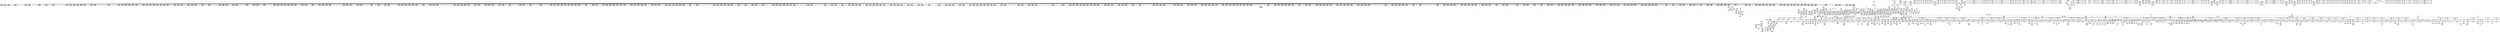 digraph {
	CE0x420fc10 [shape=record,shape=Mrecord,label="{CE0x420fc10|current_sid:_call4|security/selinux/hooks.c,218}"]
	CE0x430c170 [shape=record,shape=Mrecord,label="{CE0x430c170|_call_void_rcu_lock_release(%struct.lockdep_map*_rcu_lock_map)_#10,_!dbg_!27733|include/linux/rcupdate.h,935|*SummSink*}"]
	CE0x42ace90 [shape=record,shape=Mrecord,label="{CE0x42ace90|2472:_%struct.cred*,_:_CRE_6474,6476_|*MultipleSource*|Function::task_sid&Arg::task::|Function::current_has_perm&Arg::tsk::|Function::selinux_task_getioprio&Arg::p::|security/selinux/hooks.c,208}"]
	CE0x42633c0 [shape=record,shape=Mrecord,label="{CE0x42633c0|i64*_getelementptr_inbounds_(_11_x_i64_,_11_x_i64_*___llvm_gcov_ctr127,_i64_0,_i64_9)|*Constant*|*SummSink*}"]
	CE0x4286770 [shape=record,shape=Mrecord,label="{CE0x4286770|2472:_%struct.cred*,_:_CRE_2044,2048_|*MultipleSource*|Function::task_sid&Arg::task::|Function::current_has_perm&Arg::tsk::|Function::selinux_task_getioprio&Arg::p::|security/selinux/hooks.c,208}"]
	CE0x427f3a0 [shape=record,shape=Mrecord,label="{CE0x427f3a0|task_sid:_tmp19|security/selinux/hooks.c,208}"]
	CE0x4301b20 [shape=record,shape=Mrecord,label="{CE0x4301b20|_call_void___preempt_count_add(i32_1)_#10,_!dbg_!27711|include/linux/rcupdate.h,239|*SummSink*}"]
	CE0x4333ee0 [shape=record,shape=Mrecord,label="{CE0x4333ee0|__preempt_count_add:_tmp1|*SummSource*}"]
	CE0x42a9400 [shape=record,shape=Mrecord,label="{CE0x42a9400|2472:_%struct.cred*,_:_CRE_6337,6338_}"]
	CE0x43335a0 [shape=record,shape=Mrecord,label="{CE0x43335a0|i64*_getelementptr_inbounds_(_4_x_i64_,_4_x_i64_*___llvm_gcov_ctr135,_i64_0,_i64_1)|*Constant*|*SummSource*}"]
	CE0x42fda80 [shape=record,shape=Mrecord,label="{CE0x42fda80|_call_void___preempt_count_add(i32_1)_#10,_!dbg_!27711|include/linux/rcupdate.h,239|*SummSource*}"]
	CE0x4212640 [shape=record,shape=Mrecord,label="{CE0x4212640|selinux_task_getioprio:_tmp2}"]
	CE0x42230b0 [shape=record,shape=Mrecord,label="{CE0x42230b0|i64_5|*Constant*|*SummSource*}"]
	CE0x42a12c0 [shape=record,shape=Mrecord,label="{CE0x42a12c0|2472:_%struct.cred*,_:_CRE_5928,5936_|*MultipleSource*|Function::task_sid&Arg::task::|Function::current_has_perm&Arg::tsk::|Function::selinux_task_getioprio&Arg::p::|security/selinux/hooks.c,208}"]
	CE0x4236d50 [shape=record,shape=Mrecord,label="{CE0x4236d50|2472:_%struct.cred*,_:_CRE_344,352_|*MultipleSource*|Function::task_sid&Arg::task::|Function::current_has_perm&Arg::tsk::|Function::selinux_task_getioprio&Arg::p::|security/selinux/hooks.c,208}"]
	CE0x422eda0 [shape=record,shape=Mrecord,label="{CE0x422eda0|2472:_%struct.cred*,_:_CRE_456,460_|*MultipleSource*|Function::task_sid&Arg::task::|Function::current_has_perm&Arg::tsk::|Function::selinux_task_getioprio&Arg::p::|security/selinux/hooks.c,208}"]
	CE0x42f8400 [shape=record,shape=Mrecord,label="{CE0x42f8400|GLOBAL:_rcu_read_unlock.__warned|Global_var:rcu_read_unlock.__warned}"]
	CE0x42b7d20 [shape=record,shape=Mrecord,label="{CE0x42b7d20|task_sid:_tmp16|security/selinux/hooks.c,208|*SummSink*}"]
	CE0x42fae80 [shape=record,shape=Mrecord,label="{CE0x42fae80|__rcu_read_lock:_tmp5|include/linux/rcupdate.h,239|*SummSource*}"]
	CE0x42a1c70 [shape=record,shape=Mrecord,label="{CE0x42a1c70|2472:_%struct.cred*,_:_CRE_5960,5968_|*MultipleSource*|Function::task_sid&Arg::task::|Function::current_has_perm&Arg::tsk::|Function::selinux_task_getioprio&Arg::p::|security/selinux/hooks.c,208}"]
	CE0x4280fc0 [shape=record,shape=Mrecord,label="{CE0x4280fc0|2472:_%struct.cred*,_:_CRE_728,732_|*MultipleSource*|Function::task_sid&Arg::task::|Function::current_has_perm&Arg::tsk::|Function::selinux_task_getioprio&Arg::p::|security/selinux/hooks.c,208}"]
	CE0x42bb4f0 [shape=record,shape=Mrecord,label="{CE0x42bb4f0|task_sid:_tmp20|security/selinux/hooks.c,208|*SummSource*}"]
	CE0x42f9780 [shape=record,shape=Mrecord,label="{CE0x42f9780|rcu_lock_acquire:_tmp5|include/linux/rcupdate.h,418}"]
	CE0x42d0430 [shape=record,shape=Mrecord,label="{CE0x42d0430|__rcu_read_lock:_bb|*SummSource*}"]
	CE0x42377e0 [shape=record,shape=Mrecord,label="{CE0x42377e0|current_sid:_do.body}"]
	CE0x424d8f0 [shape=record,shape=Mrecord,label="{CE0x424d8f0|i64*_getelementptr_inbounds_(_13_x_i64_,_13_x_i64_*___llvm_gcov_ctr126,_i64_0,_i64_0)|*Constant*|*SummSink*}"]
	CE0x4269920 [shape=record,shape=Mrecord,label="{CE0x4269920|i64*_getelementptr_inbounds_(_13_x_i64_,_13_x_i64_*___llvm_gcov_ctr126,_i64_0,_i64_1)|*Constant*|*SummSink*}"]
	CE0x42829b0 [shape=record,shape=Mrecord,label="{CE0x42829b0|2472:_%struct.cred*,_:_CRE_1832,1840_|*MultipleSource*|Function::task_sid&Arg::task::|Function::current_has_perm&Arg::tsk::|Function::selinux_task_getioprio&Arg::p::|security/selinux/hooks.c,208}"]
	CE0x422c2a0 [shape=record,shape=Mrecord,label="{CE0x422c2a0|GLOBAL:_current_sid.__warned|Global_var:current_sid.__warned}"]
	CE0x4336c70 [shape=record,shape=Mrecord,label="{CE0x4336c70|i64*_getelementptr_inbounds_(_4_x_i64_,_4_x_i64_*___llvm_gcov_ctr134,_i64_0,_i64_3)|*Constant*}"]
	CE0x422e820 [shape=record,shape=Mrecord,label="{CE0x422e820|current_sid:_tmp7|security/selinux/hooks.c,218|*SummSource*}"]
	CE0x42c5100 [shape=record,shape=Mrecord,label="{CE0x42c5100|i32_22|*Constant*}"]
	CE0x42975a0 [shape=record,shape=Mrecord,label="{CE0x42975a0|2472:_%struct.cred*,_:_CRE_2920,2921_}"]
	CE0x4266530 [shape=record,shape=Mrecord,label="{CE0x4266530|rcu_read_lock:_land.lhs.true2|*SummSource*}"]
	CE0x4302ff0 [shape=record,shape=Mrecord,label="{CE0x4302ff0|rcu_read_unlock:_do.body|*SummSink*}"]
	CE0x424cc00 [shape=record,shape=Mrecord,label="{CE0x424cc00|rcu_read_lock:_entry|*SummSource*}"]
	CE0x423a6b0 [shape=record,shape=Mrecord,label="{CE0x423a6b0|task_sid:_land.lhs.true2}"]
	CE0x4278ee0 [shape=record,shape=Mrecord,label="{CE0x4278ee0|rcu_read_lock:_tmp16|include/linux/rcupdate.h,882|*SummSource*}"]
	CE0x42883f0 [shape=record,shape=Mrecord,label="{CE0x42883f0|2472:_%struct.cred*,_:_CRE_2120,2128_|*MultipleSource*|Function::task_sid&Arg::task::|Function::current_has_perm&Arg::tsk::|Function::selinux_task_getioprio&Arg::p::|security/selinux/hooks.c,208}"]
	CE0x42a8100 [shape=record,shape=Mrecord,label="{CE0x42a8100|2472:_%struct.cred*,_:_CRE_6321,6322_}"]
	CE0x42108e0 [shape=record,shape=Mrecord,label="{CE0x42108e0|selinux_task_getioprio:_tmp3|*SummSource*}"]
	CE0x54696d0 [shape=record,shape=Mrecord,label="{CE0x54696d0|current_has_perm:_entry|*SummSource*}"]
	CE0x4331c80 [shape=record,shape=Mrecord,label="{CE0x4331c80|rcu_lock_release:_bb|*SummSink*}"]
	CE0x42d7980 [shape=record,shape=Mrecord,label="{CE0x42d7980|__preempt_count_sub:_tmp6|./arch/x86/include/asm/preempt.h,78|*SummSource*}"]
	CE0x4232dc0 [shape=record,shape=Mrecord,label="{CE0x4232dc0|_call_void_rcu_read_lock()_#10,_!dbg_!27712|security/selinux/hooks.c,207|*SummSink*}"]
	CE0x4382ef0 [shape=record,shape=Mrecord,label="{CE0x4382ef0|__preempt_count_add:_tmp1|*SummSink*}"]
	CE0x42cd7a0 [shape=record,shape=Mrecord,label="{CE0x42cd7a0|get_current:_tmp1|*SummSource*}"]
	CE0x4261d10 [shape=record,shape=Mrecord,label="{CE0x4261d10|rcu_read_lock:_tmp18|include/linux/rcupdate.h,882|*SummSource*}"]
	CE0x42b66d0 [shape=record,shape=Mrecord,label="{CE0x42b66d0|task_sid:_tobool4|security/selinux/hooks.c,208|*SummSource*}"]
	CE0x4224c30 [shape=record,shape=Mrecord,label="{CE0x4224c30|_ret_i32_%tmp24,_!dbg_!27742|security/selinux/hooks.c,220|*SummSink*}"]
	CE0x42ff1c0 [shape=record,shape=Mrecord,label="{CE0x42ff1c0|_call_void_mcount()_#3|*SummSource*}"]
	CE0x42a8e10 [shape=record,shape=Mrecord,label="{CE0x42a8e10|2472:_%struct.cred*,_:_CRE_6332,6333_}"]
	CE0x425f360 [shape=record,shape=Mrecord,label="{CE0x425f360|_call_void_mcount()_#3|*SummSink*}"]
	CE0x5e2cc20 [shape=record,shape=Mrecord,label="{CE0x5e2cc20|GLOBAL:_current_has_perm|*Constant*|*SummSource*}"]
	CE0x4282750 [shape=record,shape=Mrecord,label="{CE0x4282750|2472:_%struct.cred*,_:_CRE_1824,1832_|*MultipleSource*|Function::task_sid&Arg::task::|Function::current_has_perm&Arg::tsk::|Function::selinux_task_getioprio&Arg::p::|security/selinux/hooks.c,208}"]
	CE0x4234820 [shape=record,shape=Mrecord,label="{CE0x4234820|task_sid:_tmp|*SummSource*}"]
	CE0x42b0530 [shape=record,shape=Mrecord,label="{CE0x42b0530|2472:_%struct.cred*,_:_CRE_6644,6648_|*MultipleSource*|Function::task_sid&Arg::task::|Function::current_has_perm&Arg::tsk::|Function::selinux_task_getioprio&Arg::p::|security/selinux/hooks.c,208}"]
	CE0x42cab30 [shape=record,shape=Mrecord,label="{CE0x42cab30|task_sid:_call7|security/selinux/hooks.c,208}"]
	CE0x4214410 [shape=record,shape=Mrecord,label="{CE0x4214410|current_sid:_call|security/selinux/hooks.c,218}"]
	CE0x423a4e0 [shape=record,shape=Mrecord,label="{CE0x423a4e0|task_sid:_if.end|*SummSource*}"]
	CE0x4267450 [shape=record,shape=Mrecord,label="{CE0x4267450|rcu_read_lock:_tmp7|include/linux/rcupdate.h,882|*SummSource*}"]
	CE0x4298b00 [shape=record,shape=Mrecord,label="{CE0x4298b00|2472:_%struct.cred*,_:_CRE_2938,2939_}"]
	CE0x420c8d0 [shape=record,shape=Mrecord,label="{CE0x420c8d0|2472:_%struct.cred*,_:_CRE_693,694_}"]
	CE0x4200470 [shape=record,shape=Mrecord,label="{CE0x4200470|i64*_getelementptr_inbounds_(_11_x_i64_,_11_x_i64_*___llvm_gcov_ctr125,_i64_0,_i64_6)|*Constant*|*SummSource*}"]
	CE0x42efcf0 [shape=record,shape=Mrecord,label="{CE0x42efcf0|__preempt_count_add:_tmp7|./arch/x86/include/asm/preempt.h,73|*SummSink*}"]
	CE0x42edb00 [shape=record,shape=Mrecord,label="{CE0x42edb00|__rcu_read_lock:_tmp3|*SummSink*}"]
	CE0x4302170 [shape=record,shape=Mrecord,label="{CE0x4302170|rcu_read_unlock:_if.then|*SummSink*}"]
	CE0x42a4700 [shape=record,shape=Mrecord,label="{CE0x42a4700|2472:_%struct.cred*,_:_CRE_6224,6232_|*MultipleSource*|Function::task_sid&Arg::task::|Function::current_has_perm&Arg::tsk::|Function::selinux_task_getioprio&Arg::p::|security/selinux/hooks.c,208}"]
	CE0x4333880 [shape=record,shape=Mrecord,label="{CE0x4333880|i64*_getelementptr_inbounds_(_4_x_i64_,_4_x_i64_*___llvm_gcov_ctr135,_i64_0,_i64_2)|*Constant*}"]
	CE0x42bd010 [shape=record,shape=Mrecord,label="{CE0x42bd010|__rcu_read_lock:_entry}"]
	CE0x42616b0 [shape=record,shape=Mrecord,label="{CE0x42616b0|rcu_read_lock:_do.body|*SummSource*}"]
	CE0x4306050 [shape=record,shape=Mrecord,label="{CE0x4306050|rcu_read_unlock:_tmp17|include/linux/rcupdate.h,933|*SummSource*}"]
	CE0x42bf750 [shape=record,shape=Mrecord,label="{CE0x42bf750|rcu_read_lock:_do.end}"]
	CE0x4238a00 [shape=record,shape=Mrecord,label="{CE0x4238a00|current_sid:_tmp14|security/selinux/hooks.c,218|*SummSource*}"]
	CE0x42a79e0 [shape=record,shape=Mrecord,label="{CE0x42a79e0|2472:_%struct.cred*,_:_CRE_6315,6316_}"]
	CE0x4281220 [shape=record,shape=Mrecord,label="{CE0x4281220|2472:_%struct.cred*,_:_CRE_736,744_|*MultipleSource*|Function::task_sid&Arg::task::|Function::current_has_perm&Arg::tsk::|Function::selinux_task_getioprio&Arg::p::|security/selinux/hooks.c,208}"]
	CE0x4220550 [shape=record,shape=Mrecord,label="{CE0x4220550|GLOBAL:_current_sid|*Constant*}"]
	CE0x428ebb0 [shape=record,shape=Mrecord,label="{CE0x428ebb0|2472:_%struct.cred*,_:_CRE_2532,2533_}"]
	CE0x42b6f50 [shape=record,shape=Mrecord,label="{CE0x42b6f50|i64_7|*Constant*|*SummSink*}"]
	CE0x427c340 [shape=record,shape=Mrecord,label="{CE0x427c340|2472:_%struct.cred*,_:_CRE_584,592_|*MultipleSource*|Function::task_sid&Arg::task::|Function::current_has_perm&Arg::tsk::|Function::selinux_task_getioprio&Arg::p::|security/selinux/hooks.c,208}"]
	CE0x428e4f0 [shape=record,shape=Mrecord,label="{CE0x428e4f0|2472:_%struct.cred*,_:_CRE_2526,2527_}"]
	CE0x42ebfb0 [shape=record,shape=Mrecord,label="{CE0x42ebfb0|rcu_read_unlock:_tmp9|include/linux/rcupdate.h,933}"]
	CE0x4220240 [shape=record,shape=Mrecord,label="{CE0x4220240|current_has_perm:_tmp2|*SummSink*}"]
	CE0x4267e90 [shape=record,shape=Mrecord,label="{CE0x4267e90|rcu_read_unlock:_tmp4|include/linux/rcupdate.h,933}"]
	CE0x4330620 [shape=record,shape=Mrecord,label="{CE0x4330620|__preempt_count_add:_tmp6|./arch/x86/include/asm/preempt.h,73|*SummSource*}"]
	CE0x42a86f0 [shape=record,shape=Mrecord,label="{CE0x42a86f0|2472:_%struct.cred*,_:_CRE_6326,6327_}"]
	CE0x424b280 [shape=record,shape=Mrecord,label="{CE0x424b280|rcu_read_lock:_tmp12|include/linux/rcupdate.h,882}"]
	CE0x4296fb0 [shape=record,shape=Mrecord,label="{CE0x4296fb0|2472:_%struct.cred*,_:_CRE_2915,2916_}"]
	CE0x4239350 [shape=record,shape=Mrecord,label="{CE0x4239350|i64*_getelementptr_inbounds_(_4_x_i64_,_4_x_i64_*___llvm_gcov_ctr128,_i64_0,_i64_1)|*Constant*|*SummSink*}"]
	CE0x422e160 [shape=record,shape=Mrecord,label="{CE0x422e160|rcu_read_lock:_tmp}"]
	CE0x422f400 [shape=record,shape=Mrecord,label="{CE0x422f400|2472:_%struct.cred*,_:_CRE_472,480_|*MultipleSource*|Function::task_sid&Arg::task::|Function::current_has_perm&Arg::tsk::|Function::selinux_task_getioprio&Arg::p::|security/selinux/hooks.c,208}"]
	CE0x43065a0 [shape=record,shape=Mrecord,label="{CE0x43065a0|rcu_read_unlock:_tmp18|include/linux/rcupdate.h,933}"]
	CE0x42b3620 [shape=record,shape=Mrecord,label="{CE0x42b3620|2472:_%struct.cred*,_:_CRE_10608,10609_|*MultipleSource*|Function::task_sid&Arg::task::|Function::current_has_perm&Arg::tsk::|Function::selinux_task_getioprio&Arg::p::|security/selinux/hooks.c,208}"]
	CE0x4227280 [shape=record,shape=Mrecord,label="{CE0x4227280|selinux_task_getioprio:_call|security/selinux/hooks.c,3616|*SummSource*}"]
	CE0x4263c60 [shape=record,shape=Mrecord,label="{CE0x4263c60|rcu_read_lock:_tmp21|include/linux/rcupdate.h,884|*SummSource*}"]
	CE0x42b4730 [shape=record,shape=Mrecord,label="{CE0x42b4730|task_sid:_tmp4|*LoadInst*|security/selinux/hooks.c,208|*SummSink*}"]
	CE0x4302060 [shape=record,shape=Mrecord,label="{CE0x4302060|rcu_read_unlock:_if.then|*SummSource*}"]
	CE0x42eaf80 [shape=record,shape=Mrecord,label="{CE0x42eaf80|COLLAPSED:_GCMRE___llvm_gcov_ctr132_internal_global_11_x_i64_zeroinitializer:_elem_0:default:}"]
	CE0x426b800 [shape=record,shape=Mrecord,label="{CE0x426b800|rcu_read_lock:_tmp3}"]
	CE0x42b6e00 [shape=record,shape=Mrecord,label="{CE0x42b6e00|i64_7|*Constant*}"]
	CE0x4284fe0 [shape=record,shape=Mrecord,label="{CE0x4284fe0|2472:_%struct.cred*,_:_CRE_1960,1968_|*MultipleSource*|Function::task_sid&Arg::task::|Function::current_has_perm&Arg::tsk::|Function::selinux_task_getioprio&Arg::p::|security/selinux/hooks.c,208}"]
	CE0x4287ca0 [shape=record,shape=Mrecord,label="{CE0x4287ca0|2472:_%struct.cred*,_:_CRE_2096,2104_|*MultipleSource*|Function::task_sid&Arg::task::|Function::current_has_perm&Arg::tsk::|Function::selinux_task_getioprio&Arg::p::|security/selinux/hooks.c,208}"]
	CE0x42959b0 [shape=record,shape=Mrecord,label="{CE0x42959b0|2472:_%struct.cred*,_:_CRE_2888,2896_|*MultipleSource*|Function::task_sid&Arg::task::|Function::current_has_perm&Arg::tsk::|Function::selinux_task_getioprio&Arg::p::|security/selinux/hooks.c,208}"]
	CE0x427eef0 [shape=record,shape=Mrecord,label="{CE0x427eef0|task_sid:_tmp18|security/selinux/hooks.c,208|*SummSource*}"]
	CE0x4330330 [shape=record,shape=Mrecord,label="{CE0x4330330|__preempt_count_sub:_tmp4|./arch/x86/include/asm/preempt.h,77|*SummSink*}"]
	CE0x4308220 [shape=record,shape=Mrecord,label="{CE0x4308220|_call_void_lockdep_rcu_suspicious(i8*_getelementptr_inbounds_(_25_x_i8_,_25_x_i8_*_.str45,_i32_0,_i32_0),_i32_934,_i8*_getelementptr_inbounds_(_44_x_i8_,_44_x_i8_*_.str47,_i32_0,_i32_0))_#10,_!dbg_!27726|include/linux/rcupdate.h,933|*SummSource*}"]
	CE0x42310a0 [shape=record,shape=Mrecord,label="{CE0x42310a0|current_sid:_tmp18|security/selinux/hooks.c,218}"]
	CE0x42fcf10 [shape=record,shape=Mrecord,label="{CE0x42fcf10|rcu_read_unlock:_tmp13|include/linux/rcupdate.h,933|*SummSink*}"]
	CE0x4259ca0 [shape=record,shape=Mrecord,label="{CE0x4259ca0|2472:_%struct.cred*,_:_CRE_92,96_|*MultipleSource*|Function::task_sid&Arg::task::|Function::current_has_perm&Arg::tsk::|Function::selinux_task_getioprio&Arg::p::|security/selinux/hooks.c,208}"]
	CE0x4206ee0 [shape=record,shape=Mrecord,label="{CE0x4206ee0|current_sid:_tmp17|security/selinux/hooks.c,218|*SummSource*}"]
	CE0x42a57d0 [shape=record,shape=Mrecord,label="{CE0x42a57d0|2472:_%struct.cred*,_:_CRE_6288,6289_}"]
	CE0x426e1e0 [shape=record,shape=Mrecord,label="{CE0x426e1e0|2472:_%struct.cred*,_:_CRE_136,144_|*MultipleSource*|Function::task_sid&Arg::task::|Function::current_has_perm&Arg::tsk::|Function::selinux_task_getioprio&Arg::p::|security/selinux/hooks.c,208}"]
	CE0x4344120 [shape=record,shape=Mrecord,label="{CE0x4344120|i64*_getelementptr_inbounds_(_4_x_i64_,_4_x_i64_*___llvm_gcov_ctr133,_i64_0,_i64_2)|*Constant*}"]
	CE0x4218700 [shape=record,shape=Mrecord,label="{CE0x4218700|2472:_%struct.cred*,_:_CRE_200,208_|*MultipleSource*|Function::task_sid&Arg::task::|Function::current_has_perm&Arg::tsk::|Function::selinux_task_getioprio&Arg::p::|security/selinux/hooks.c,208}"]
	CE0x42f5780 [shape=record,shape=Mrecord,label="{CE0x42f5780|cred_sid:_bb|*SummSource*}"]
	CE0x425ae20 [shape=record,shape=Mrecord,label="{CE0x425ae20|task_sid:_if.then}"]
	CE0x422eba0 [shape=record,shape=Mrecord,label="{CE0x422eba0|i64_3|*Constant*|*SummSource*}"]
	CE0x4270650 [shape=record,shape=Mrecord,label="{CE0x4270650|cred_sid:_tmp4|*LoadInst*|security/selinux/hooks.c,196}"]
	CE0x424a630 [shape=record,shape=Mrecord,label="{CE0x424a630|i32_1|*Constant*|*SummSource*}"]
	CE0x42ef440 [shape=record,shape=Mrecord,label="{CE0x42ef440|rcu_read_lock:_tmp6|include/linux/rcupdate.h,882}"]
	CE0x423b780 [shape=record,shape=Mrecord,label="{CE0x423b780|i8_1|*Constant*}"]
	CE0x42bb560 [shape=record,shape=Mrecord,label="{CE0x42bb560|task_sid:_tmp20|security/selinux/hooks.c,208|*SummSink*}"]
	CE0x42cd1a0 [shape=record,shape=Mrecord,label="{CE0x42cd1a0|get_current:_bb|*SummSink*}"]
	CE0x42b44c0 [shape=record,shape=Mrecord,label="{CE0x42b44c0|task_sid:_tmp4|*LoadInst*|security/selinux/hooks.c,208|*SummSource*}"]
	CE0x42ef6e0 [shape=record,shape=Mrecord,label="{CE0x42ef6e0|rcu_read_lock:_tmp6|include/linux/rcupdate.h,882|*SummSink*}"]
	CE0x4279050 [shape=record,shape=Mrecord,label="{CE0x4279050|rcu_read_lock:_tmp16|include/linux/rcupdate.h,882|*SummSink*}"]
	CE0x4204cb0 [shape=record,shape=Mrecord,label="{CE0x4204cb0|i32_0|*Constant*|*SummSource*}"]
	CE0x429b100 [shape=record,shape=Mrecord,label="{CE0x429b100|2472:_%struct.cred*,_:_CRE_2970,2971_}"]
	CE0x42aa240 [shape=record,shape=Mrecord,label="{CE0x42aa240|2472:_%struct.cred*,_:_CRE_6349,6350_}"]
	CE0x437d230 [shape=record,shape=Mrecord,label="{CE0x437d230|__preempt_count_sub:_do.end|*SummSink*}"]
	CE0x428de00 [shape=record,shape=Mrecord,label="{CE0x428de00|2472:_%struct.cred*,_:_CRE_2521,2522_}"]
	CE0x42304d0 [shape=record,shape=Mrecord,label="{CE0x42304d0|2472:_%struct.cred*,_:_CRE_536,544_|*MultipleSource*|Function::task_sid&Arg::task::|Function::current_has_perm&Arg::tsk::|Function::selinux_task_getioprio&Arg::p::|security/selinux/hooks.c,208}"]
	CE0x42a8490 [shape=record,shape=Mrecord,label="{CE0x42a8490|2472:_%struct.cred*,_:_CRE_6324,6325_}"]
	CE0x4306830 [shape=record,shape=Mrecord,label="{CE0x4306830|_call_void_mcount()_#3|*SummSource*}"]
	CE0x41ffc00 [shape=record,shape=Mrecord,label="{CE0x41ffc00|current_sid:_tmp11|security/selinux/hooks.c,218|*SummSink*}"]
	CE0x42a9d80 [shape=record,shape=Mrecord,label="{CE0x42a9d80|2472:_%struct.cred*,_:_CRE_6345,6346_}"]
	CE0x424d4e0 [shape=record,shape=Mrecord,label="{CE0x424d4e0|GLOBAL:_rcu_lock_acquire|*Constant*|*SummSource*}"]
	CE0x4288160 [shape=record,shape=Mrecord,label="{CE0x4288160|2472:_%struct.cred*,_:_CRE_2112,2120_|*MultipleSource*|Function::task_sid&Arg::task::|Function::current_has_perm&Arg::tsk::|Function::selinux_task_getioprio&Arg::p::|security/selinux/hooks.c,208}"]
	CE0x4283a50 [shape=record,shape=Mrecord,label="{CE0x4283a50|2472:_%struct.cred*,_:_CRE_1888,1896_|*MultipleSource*|Function::task_sid&Arg::task::|Function::current_has_perm&Arg::tsk::|Function::selinux_task_getioprio&Arg::p::|security/selinux/hooks.c,208}"]
	CE0x42927d0 [shape=record,shape=Mrecord,label="{CE0x42927d0|2472:_%struct.cred*,_:_CRE_2728,2736_|*MultipleSource*|Function::task_sid&Arg::task::|Function::current_has_perm&Arg::tsk::|Function::selinux_task_getioprio&Arg::p::|security/selinux/hooks.c,208}"]
	CE0x42ca100 [shape=record,shape=Mrecord,label="{CE0x42ca100|task_sid:_tmp26|security/selinux/hooks.c,208|*SummSink*}"]
	CE0x429fb00 [shape=record,shape=Mrecord,label="{CE0x429fb00|2472:_%struct.cred*,_:_CRE_3168,5856_|*MultipleSource*|Function::task_sid&Arg::task::|Function::current_has_perm&Arg::tsk::|Function::selinux_task_getioprio&Arg::p::|security/selinux/hooks.c,208}"]
	CE0x42356f0 [shape=record,shape=Mrecord,label="{CE0x42356f0|_call_void_lockdep_rcu_suspicious(i8*_getelementptr_inbounds_(_25_x_i8_,_25_x_i8_*_.str3,_i32_0,_i32_0),_i32_218,_i8*_getelementptr_inbounds_(_45_x_i8_,_45_x_i8_*_.str12,_i32_0,_i32_0))_#10,_!dbg_!27727|security/selinux/hooks.c,218|*SummSource*}"]
	CE0x42843d0 [shape=record,shape=Mrecord,label="{CE0x42843d0|2472:_%struct.cred*,_:_CRE_1920,1928_|*MultipleSource*|Function::task_sid&Arg::task::|Function::current_has_perm&Arg::tsk::|Function::selinux_task_getioprio&Arg::p::|security/selinux/hooks.c,208}"]
	CE0x42bf1a0 [shape=record,shape=Mrecord,label="{CE0x42bf1a0|rcu_read_lock:_tmp4|include/linux/rcupdate.h,882|*SummSource*}"]
	CE0x4271b90 [shape=record,shape=Mrecord,label="{CE0x4271b90|rcu_read_lock:_tobool1|include/linux/rcupdate.h,882}"]
	CE0x429ce40 [shape=record,shape=Mrecord,label="{CE0x429ce40|2472:_%struct.cred*,_:_CRE_3056,3064_|*MultipleSource*|Function::task_sid&Arg::task::|Function::current_has_perm&Arg::tsk::|Function::selinux_task_getioprio&Arg::p::|security/selinux/hooks.c,208}"]
	CE0x42a6f30 [shape=record,shape=Mrecord,label="{CE0x42a6f30|2472:_%struct.cred*,_:_CRE_6306,6307_}"]
	CE0x42dc6e0 [shape=record,shape=Mrecord,label="{CE0x42dc6e0|GLOBAL:_lock_acquire|*Constant*}"]
	CE0x434b430 [shape=record,shape=Mrecord,label="{CE0x434b430|GLOBAL:___preempt_count_sub|*Constant*|*SummSource*}"]
	CE0x426cf90 [shape=record,shape=Mrecord,label="{CE0x426cf90|2472:_%struct.cred*,_:_CRE_224,232_|*MultipleSource*|Function::task_sid&Arg::task::|Function::current_has_perm&Arg::tsk::|Function::selinux_task_getioprio&Arg::p::|security/selinux/hooks.c,208}"]
	CE0x424a960 [shape=record,shape=Mrecord,label="{CE0x424a960|rcu_read_lock:_tmp10|include/linux/rcupdate.h,882|*SummSource*}"]
	CE0x425aee0 [shape=record,shape=Mrecord,label="{CE0x425aee0|task_sid:_if.then|*SummSource*}"]
	CE0x435ed10 [shape=record,shape=Mrecord,label="{CE0x435ed10|i64*_getelementptr_inbounds_(_4_x_i64_,_4_x_i64_*___llvm_gcov_ctr129,_i64_0,_i64_1)|*Constant*|*SummSink*}"]
	CE0x4213050 [shape=record,shape=Mrecord,label="{CE0x4213050|selinux_task_getioprio:_tmp|*SummSink*}"]
	CE0x4233610 [shape=record,shape=Mrecord,label="{CE0x4233610|2472:_%struct.cred*,_:_CRE_120,128_|*MultipleSource*|Function::task_sid&Arg::task::|Function::current_has_perm&Arg::tsk::|Function::selinux_task_getioprio&Arg::p::|security/selinux/hooks.c,208}"]
	"CONST[source:0(mediator),value:2(dynamic)][purpose:{subject}]"
	CE0x421c8f0 [shape=record,shape=Mrecord,label="{CE0x421c8f0|GLOBAL:_rcu_read_lock.__warned|Global_var:rcu_read_lock.__warned|*SummSink*}"]
	CE0x4295e70 [shape=record,shape=Mrecord,label="{CE0x4295e70|2472:_%struct.cred*,_:_CRE_2900,2904_|*MultipleSource*|Function::task_sid&Arg::task::|Function::current_has_perm&Arg::tsk::|Function::selinux_task_getioprio&Arg::p::|security/selinux/hooks.c,208}"]
	CE0x424d710 [shape=record,shape=Mrecord,label="{CE0x424d710|rcu_lock_acquire:_entry|*SummSink*}"]
	CE0x42ffc90 [shape=record,shape=Mrecord,label="{CE0x42ffc90|rcu_lock_acquire:_tmp2|*SummSink*}"]
	CE0x428b0e0 [shape=record,shape=Mrecord,label="{CE0x428b0e0|2472:_%struct.cred*,_:_CRE_2336,2344_|*MultipleSource*|Function::task_sid&Arg::task::|Function::current_has_perm&Arg::tsk::|Function::selinux_task_getioprio&Arg::p::|security/selinux/hooks.c,208}"]
	CE0x42a5570 [shape=record,shape=Mrecord,label="{CE0x42a5570|2472:_%struct.cred*,_:_CRE_6280,6284_|*MultipleSource*|Function::task_sid&Arg::task::|Function::current_has_perm&Arg::tsk::|Function::selinux_task_getioprio&Arg::p::|security/selinux/hooks.c,208}"]
	CE0x42b1a60 [shape=record,shape=Mrecord,label="{CE0x42b1a60|2472:_%struct.cred*,_:_CRE_10536,10544_|*MultipleSource*|Function::task_sid&Arg::task::|Function::current_has_perm&Arg::tsk::|Function::selinux_task_getioprio&Arg::p::|security/selinux/hooks.c,208}"]
	CE0x42ce700 [shape=record,shape=Mrecord,label="{CE0x42ce700|task_sid:_tmp5|security/selinux/hooks.c,208|*SummSink*}"]
	CE0x4359210 [shape=record,shape=Mrecord,label="{CE0x4359210|_call_void_mcount()_#3|*SummSink*}"]
	CE0x4331b00 [shape=record,shape=Mrecord,label="{CE0x4331b00|i64*_getelementptr_inbounds_(_4_x_i64_,_4_x_i64_*___llvm_gcov_ctr129,_i64_0,_i64_3)|*Constant*}"]
	CE0x42db0e0 [shape=record,shape=Mrecord,label="{CE0x42db0e0|rcu_lock_release:_tmp6|*SummSink*}"]
	CE0x42a44d0 [shape=record,shape=Mrecord,label="{CE0x42a44d0|2472:_%struct.cred*,_:_CRE_6216,6224_|*MultipleSource*|Function::task_sid&Arg::task::|Function::current_has_perm&Arg::tsk::|Function::selinux_task_getioprio&Arg::p::|security/selinux/hooks.c,208}"]
	CE0x42b8c50 [shape=record,shape=Mrecord,label="{CE0x42b8c50|i64*_getelementptr_inbounds_(_13_x_i64_,_13_x_i64_*___llvm_gcov_ctr126,_i64_0,_i64_10)|*Constant*}"]
	CE0x42f3640 [shape=record,shape=Mrecord,label="{CE0x42f3640|__preempt_count_sub:_tmp1|*SummSink*}"]
	CE0x428c640 [shape=record,shape=Mrecord,label="{CE0x428c640|2472:_%struct.cred*,_:_CRE_2408,2416_|*MultipleSource*|Function::task_sid&Arg::task::|Function::current_has_perm&Arg::tsk::|Function::selinux_task_getioprio&Arg::p::|security/selinux/hooks.c,208}"]
	CE0x420d830 [shape=record,shape=Mrecord,label="{CE0x420d830|i32_0|*Constant*}"]
	CE0x42ce810 [shape=record,shape=Mrecord,label="{CE0x42ce810|task_sid:_tmp6|security/selinux/hooks.c,208}"]
	CE0x4210980 [shape=record,shape=Mrecord,label="{CE0x4210980|selinux_task_getioprio:_tmp3|*SummSink*}"]
	CE0x42e9b80 [shape=record,shape=Mrecord,label="{CE0x42e9b80|rcu_read_unlock:_if.end}"]
	CE0x42397f0 [shape=record,shape=Mrecord,label="{CE0x42397f0|i64*_getelementptr_inbounds_(_11_x_i64_,_11_x_i64_*___llvm_gcov_ctr127,_i64_0,_i64_1)|*Constant*}"]
	CE0x42a98c0 [shape=record,shape=Mrecord,label="{CE0x42a98c0|2472:_%struct.cred*,_:_CRE_6341,6342_}"]
	CE0x433c950 [shape=record,shape=Mrecord,label="{CE0x433c950|i64*_getelementptr_inbounds_(_4_x_i64_,_4_x_i64_*___llvm_gcov_ctr129,_i64_0,_i64_2)|*Constant*}"]
	CE0x41ff200 [shape=record,shape=Mrecord,label="{CE0x41ff200|rcu_read_lock:_tmp5|include/linux/rcupdate.h,882|*SummSink*}"]
	CE0x42da2c0 [shape=record,shape=Mrecord,label="{CE0x42da2c0|i64_ptrtoint_(i8*_blockaddress(_rcu_lock_release,_%__here)_to_i64)|*Constant*}"]
	CE0x42fc6c0 [shape=record,shape=Mrecord,label="{CE0x42fc6c0|rcu_read_unlock:_land.lhs.true2}"]
	CE0x42b7150 [shape=record,shape=Mrecord,label="{CE0x42b7150|task_sid:_tmp14|security/selinux/hooks.c,208|*SummSource*}"]
	CE0x4349480 [shape=record,shape=Mrecord,label="{CE0x4349480|GLOBAL:___preempt_count|Global_var:__preempt_count}"]
	CE0x4232690 [shape=record,shape=Mrecord,label="{CE0x4232690|GLOBAL:___llvm_gcov_ctr125|Global_var:__llvm_gcov_ctr125|*SummSink*}"]
	CE0x42715a0 [shape=record,shape=Mrecord,label="{CE0x42715a0|GLOBAL:_current_task|Global_var:current_task|*SummSource*}"]
	CE0x42cb370 [shape=record,shape=Mrecord,label="{CE0x42cb370|GLOBAL:_cred_sid|*Constant*|*SummSink*}"]
	CE0x4272450 [shape=record,shape=Mrecord,label="{CE0x4272450|2472:_%struct.cred*,_:_CRE_56,64_|*MultipleSource*|Function::task_sid&Arg::task::|Function::current_has_perm&Arg::tsk::|Function::selinux_task_getioprio&Arg::p::|security/selinux/hooks.c,208}"]
	"CONST[source:0(mediator),value:2(dynamic)][purpose:{object}]"
	CE0x4227cc0 [shape=record,shape=Mrecord,label="{CE0x4227cc0|i32_(i32,_i32,_i16,_i32,_%struct.common_audit_data*)*_bitcast_(i32_(i32,_i32,_i16,_i32,_%struct.common_audit_data.495*)*_avc_has_perm_to_i32_(i32,_i32,_i16,_i32,_%struct.common_audit_data*)*)|*Constant*}"]
	CE0x4274000 [shape=record,shape=Mrecord,label="{CE0x4274000|2472:_%struct.cred*,_:_CRE_104,112_|*MultipleSource*|Function::task_sid&Arg::task::|Function::current_has_perm&Arg::tsk::|Function::selinux_task_getioprio&Arg::p::|security/selinux/hooks.c,208}"]
	CE0x429d530 [shape=record,shape=Mrecord,label="{CE0x429d530|2472:_%struct.cred*,_:_CRE_3080,3084_|*MultipleSource*|Function::task_sid&Arg::task::|Function::current_has_perm&Arg::tsk::|Function::selinux_task_getioprio&Arg::p::|security/selinux/hooks.c,208}"]
	CE0x4222770 [shape=record,shape=Mrecord,label="{CE0x4222770|current_sid:_tobool1|security/selinux/hooks.c,218}"]
	CE0x42ea6e0 [shape=record,shape=Mrecord,label="{CE0x42ea6e0|i64*_getelementptr_inbounds_(_11_x_i64_,_11_x_i64_*___llvm_gcov_ctr132,_i64_0,_i64_1)|*Constant*|*SummSink*}"]
	CE0x429afd0 [shape=record,shape=Mrecord,label="{CE0x429afd0|2472:_%struct.cred*,_:_CRE_2969,2970_}"]
	CE0x42cb440 [shape=record,shape=Mrecord,label="{CE0x42cb440|cred_sid:_entry}"]
	CE0x41ff640 [shape=record,shape=Mrecord,label="{CE0x41ff640|_call_void_mcount()_#3|*SummSource*}"]
	CE0x4272a50 [shape=record,shape=Mrecord,label="{CE0x4272a50|2472:_%struct.cred*,_:_CRE_384,392_|*MultipleSource*|Function::task_sid&Arg::task::|Function::current_has_perm&Arg::tsk::|Function::selinux_task_getioprio&Arg::p::|security/selinux/hooks.c,208}"]
	CE0x4335ef0 [shape=record,shape=Mrecord,label="{CE0x4335ef0|__preempt_count_sub:_entry|*SummSink*}"]
	CE0x4332cd0 [shape=record,shape=Mrecord,label="{CE0x4332cd0|__preempt_count_sub:_tmp3|*SummSource*}"]
	CE0x4224b20 [shape=record,shape=Mrecord,label="{CE0x4224b20|_ret_i32_%tmp24,_!dbg_!27742|security/selinux/hooks.c,220|*SummSource*}"]
	CE0x422f840 [shape=record,shape=Mrecord,label="{CE0x422f840|2472:_%struct.cred*,_:_CRE_488,496_|*MultipleSource*|Function::task_sid&Arg::task::|Function::current_has_perm&Arg::tsk::|Function::selinux_task_getioprio&Arg::p::|security/selinux/hooks.c,208}"]
	CE0x428f5c0 [shape=record,shape=Mrecord,label="{CE0x428f5c0|2472:_%struct.cred*,_:_CRE_2576,2584_|*MultipleSource*|Function::task_sid&Arg::task::|Function::current_has_perm&Arg::tsk::|Function::selinux_task_getioprio&Arg::p::|security/selinux/hooks.c,208}"]
	CE0x425c500 [shape=record,shape=Mrecord,label="{CE0x425c500|i64*_getelementptr_inbounds_(_2_x_i64_,_2_x_i64_*___llvm_gcov_ctr131,_i64_0,_i64_1)|*Constant*|*SummSink*}"]
	CE0x42a73f0 [shape=record,shape=Mrecord,label="{CE0x42a73f0|2472:_%struct.cred*,_:_CRE_6310,6311_}"]
	CE0x4239f80 [shape=record,shape=Mrecord,label="{CE0x4239f80|i64*_getelementptr_inbounds_(_11_x_i64_,_11_x_i64_*___llvm_gcov_ctr125,_i64_0,_i64_0)|*Constant*}"]
	CE0x42b5ae0 [shape=record,shape=Mrecord,label="{CE0x42b5ae0|task_sid:_tmp13|security/selinux/hooks.c,208|*SummSource*}"]
	CE0x4214db0 [shape=record,shape=Mrecord,label="{CE0x4214db0|i64*_getelementptr_inbounds_(_2_x_i64_,_2_x_i64_*___llvm_gcov_ctr285,_i64_0,_i64_1)|*Constant*}"]
	CE0x4236090 [shape=record,shape=Mrecord,label="{CE0x4236090|i8*_getelementptr_inbounds_(_25_x_i8_,_25_x_i8_*_.str3,_i32_0,_i32_0)|*Constant*|*SummSource*}"]
	"CONST[source:1(input),value:2(dynamic)][purpose:{object}]"
	CE0x5f99330 [shape=record,shape=Mrecord,label="{CE0x5f99330|current_has_perm:_perms|Function::current_has_perm&Arg::perms::|*SummSink*}"]
	CE0x42231d0 [shape=record,shape=Mrecord,label="{CE0x42231d0|i64_0|*Constant*|*SummSource*}"]
	CE0x428ff70 [shape=record,shape=Mrecord,label="{CE0x428ff70|2472:_%struct.cred*,_:_CRE_2596,2598_|*MultipleSource*|Function::task_sid&Arg::task::|Function::current_has_perm&Arg::tsk::|Function::selinux_task_getioprio&Arg::p::|security/selinux/hooks.c,208}"]
	CE0x4261be0 [shape=record,shape=Mrecord,label="{CE0x4261be0|rcu_read_lock:_tmp18|include/linux/rcupdate.h,882}"]
	CE0x4266b20 [shape=record,shape=Mrecord,label="{CE0x4266b20|rcu_read_unlock:_tmp12|include/linux/rcupdate.h,933|*SummSource*}"]
	CE0x42b97e0 [shape=record,shape=Mrecord,label="{CE0x42b97e0|task_sid:_tmp23|security/selinux/hooks.c,208|*SummSink*}"]
	CE0x4296d50 [shape=record,shape=Mrecord,label="{CE0x4296d50|2472:_%struct.cred*,_:_CRE_2913,2914_}"]
	CE0x42b5810 [shape=record,shape=Mrecord,label="{CE0x42b5810|task_sid:_tmp12|security/selinux/hooks.c,208|*SummSink*}"]
	CE0x4261460 [shape=record,shape=Mrecord,label="{CE0x4261460|GLOBAL:___llvm_gcov_ctr132|Global_var:__llvm_gcov_ctr132}"]
	CE0x427d3e0 [shape=record,shape=Mrecord,label="{CE0x427d3e0|2472:_%struct.cred*,_:_CRE_640,644_|*MultipleSource*|Function::task_sid&Arg::task::|Function::current_has_perm&Arg::tsk::|Function::selinux_task_getioprio&Arg::p::|security/selinux/hooks.c,208}"]
	CE0x4222c70 [shape=record,shape=Mrecord,label="{CE0x4222c70|i64_4|*Constant*}"]
	CE0x426d1d0 [shape=record,shape=Mrecord,label="{CE0x426d1d0|rcu_read_lock:_tmp2}"]
	CE0x42350e0 [shape=record,shape=Mrecord,label="{CE0x42350e0|current_sid:_tmp10|security/selinux/hooks.c,218|*SummSink*}"]
	CE0x420cfc0 [shape=record,shape=Mrecord,label="{CE0x420cfc0|selinux_task_getioprio:_bb|*SummSink*}"]
	CE0x42eada0 [shape=record,shape=Mrecord,label="{CE0x42eada0|_call_void_asm_sideeffect_,_memory_,_dirflag_,_fpsr_,_flags_()_#3,_!dbg_!27711,_!srcloc_!27714|include/linux/rcupdate.h,244|*SummSource*}"]
	CE0x42a8820 [shape=record,shape=Mrecord,label="{CE0x42a8820|2472:_%struct.cred*,_:_CRE_6327,6328_}"]
	CE0x42294f0 [shape=record,shape=Mrecord,label="{CE0x42294f0|current_has_perm:_bb|*SummSource*}"]
	CE0x42995b0 [shape=record,shape=Mrecord,label="{CE0x42995b0|2472:_%struct.cred*,_:_CRE_2947,2948_}"]
	CE0x4341ed0 [shape=record,shape=Mrecord,label="{CE0x4341ed0|rcu_lock_acquire:_tmp6|*SummSource*}"]
	CE0x4211fa0 [shape=record,shape=Mrecord,label="{CE0x4211fa0|get_current:_tmp1|*SummSink*}"]
	CE0x42869a0 [shape=record,shape=Mrecord,label="{CE0x42869a0|2472:_%struct.cred*,_:_CRE_2048,2052_|*MultipleSource*|Function::task_sid&Arg::task::|Function::current_has_perm&Arg::tsk::|Function::selinux_task_getioprio&Arg::p::|security/selinux/hooks.c,208}"]
	CE0x42e00e0 [shape=record,shape=Mrecord,label="{CE0x42e00e0|rcu_lock_acquire:_indirectgoto|*SummSource*}"]
	CE0x4236270 [shape=record,shape=Mrecord,label="{CE0x4236270|GLOBAL:_lockdep_rcu_suspicious|*Constant*}"]
	CE0x420a200 [shape=record,shape=Mrecord,label="{CE0x420a200|i64*_getelementptr_inbounds_(_2_x_i64_,_2_x_i64_*___llvm_gcov_ctr285,_i64_0,_i64_1)|*Constant*|*SummSink*}"]
	CE0x42ba050 [shape=record,shape=Mrecord,label="{CE0x42ba050|i64*_getelementptr_inbounds_(_13_x_i64_,_13_x_i64_*___llvm_gcov_ctr126,_i64_0,_i64_11)|*Constant*|*SummSource*}"]
	CE0x42cd130 [shape=record,shape=Mrecord,label="{CE0x42cd130|get_current:_bb|*SummSource*}"]
	CE0x42ed970 [shape=record,shape=Mrecord,label="{CE0x42ed970|get_current:_tmp4|./arch/x86/include/asm/current.h,14|*SummSink*}"]
	CE0x42bf000 [shape=record,shape=Mrecord,label="{CE0x42bf000|rcu_read_lock:_tmp4|include/linux/rcupdate.h,882}"]
	CE0x424daf0 [shape=record,shape=Mrecord,label="{CE0x424daf0|task_sid:_do.end6}"]
	CE0x42ba170 [shape=record,shape=Mrecord,label="{CE0x42ba170|task_sid:_tmp24|security/selinux/hooks.c,208|*SummSink*}"]
	CE0x4236910 [shape=record,shape=Mrecord,label="{CE0x4236910|2472:_%struct.cred*,_:_CRE_328,336_|*MultipleSource*|Function::task_sid&Arg::task::|Function::current_has_perm&Arg::tsk::|Function::selinux_task_getioprio&Arg::p::|security/selinux/hooks.c,208}"]
	CE0x4223640 [shape=record,shape=Mrecord,label="{CE0x4223640|current_sid:_tmp4|security/selinux/hooks.c,218|*SummSink*}"]
	CE0x42631f0 [shape=record,shape=Mrecord,label="{CE0x42631f0|i64*_getelementptr_inbounds_(_11_x_i64_,_11_x_i64_*___llvm_gcov_ctr127,_i64_0,_i64_9)|*Constant*}"]
	CE0x430deb0 [shape=record,shape=Mrecord,label="{CE0x430deb0|__rcu_read_unlock:_entry}"]
	CE0x43314d0 [shape=record,shape=Mrecord,label="{CE0x43314d0|rcu_lock_release:_tmp3|*SummSink*}"]
	CE0x4307670 [shape=record,shape=Mrecord,label="{CE0x4307670|i64*_getelementptr_inbounds_(_4_x_i64_,_4_x_i64_*___llvm_gcov_ctr128,_i64_0,_i64_2)|*Constant*|*SummSource*}"]
	CE0x4284d80 [shape=record,shape=Mrecord,label="{CE0x4284d80|2472:_%struct.cred*,_:_CRE_1952,1960_|*MultipleSource*|Function::task_sid&Arg::task::|Function::current_has_perm&Arg::tsk::|Function::selinux_task_getioprio&Arg::p::|security/selinux/hooks.c,208}"]
	CE0x42f7ce0 [shape=record,shape=Mrecord,label="{CE0x42f7ce0|rcu_lock_acquire:_tmp|*SummSink*}"]
	CE0x422e950 [shape=record,shape=Mrecord,label="{CE0x422e950|current_sid:_tmp7|security/selinux/hooks.c,218|*SummSink*}"]
	CE0x4260340 [shape=record,shape=Mrecord,label="{CE0x4260340|task_sid:_do.end}"]
	CE0x426bdf0 [shape=record,shape=Mrecord,label="{CE0x426bdf0|i64*_getelementptr_inbounds_(_2_x_i64_,_2_x_i64_*___llvm_gcov_ctr131,_i64_0,_i64_1)|*Constant*}"]
	CE0x42ece40 [shape=record,shape=Mrecord,label="{CE0x42ece40|_call_void_asm_sideeffect_,_memory_,_dirflag_,_fpsr_,_flags_()_#3,_!dbg_!27714,_!srcloc_!27715|include/linux/rcupdate.h,239|*SummSink*}"]
	CE0x4261140 [shape=record,shape=Mrecord,label="{CE0x4261140|rcu_read_unlock:_tobool|include/linux/rcupdate.h,933}"]
	CE0x4280940 [shape=record,shape=Mrecord,label="{CE0x4280940|2472:_%struct.cred*,_:_CRE_703,704_}"]
	CE0x4211350 [shape=record,shape=Mrecord,label="{CE0x4211350|selinux_task_getioprio:_tmp2|*SummSink*}"]
	CE0x4273bd0 [shape=record,shape=Mrecord,label="{CE0x4273bd0|cred_sid:_tmp6|security/selinux/hooks.c,197}"]
	CE0x4341c90 [shape=record,shape=Mrecord,label="{CE0x4341c90|i64*_getelementptr_inbounds_(_4_x_i64_,_4_x_i64_*___llvm_gcov_ctr130,_i64_0,_i64_3)|*Constant*|*SummSink*}"]
	CE0x42379f0 [shape=record,shape=Mrecord,label="{CE0x42379f0|current_sid:_do.body|*SummSink*}"]
	CE0x4218b40 [shape=record,shape=Mrecord,label="{CE0x4218b40|2472:_%struct.cred*,_:_CRE_216,224_|*MultipleSource*|Function::task_sid&Arg::task::|Function::current_has_perm&Arg::tsk::|Function::selinux_task_getioprio&Arg::p::|security/selinux/hooks.c,208}"]
	CE0x421f730 [shape=record,shape=Mrecord,label="{CE0x421f730|current_sid:_if.then}"]
	CE0x426ad70 [shape=record,shape=Mrecord,label="{CE0x426ad70|cred_sid:_tmp1|*SummSource*}"]
	CE0x426d240 [shape=record,shape=Mrecord,label="{CE0x426d240|rcu_read_lock:_tmp2|*SummSource*}"]
	CE0x4359520 [shape=record,shape=Mrecord,label="{CE0x4359520|__rcu_read_unlock:_do.end}"]
	CE0x42fd3b0 [shape=record,shape=Mrecord,label="{CE0x42fd3b0|rcu_read_unlock:_tmp14|include/linux/rcupdate.h,933|*SummSource*}"]
	CE0x42de570 [shape=record,shape=Mrecord,label="{CE0x42de570|i64_ptrtoint_(i8*_blockaddress(_rcu_lock_acquire,_%__here)_to_i64)|*Constant*}"]
	CE0x4228250 [shape=record,shape=Mrecord,label="{CE0x4228250|current_has_perm:_tmp1|*SummSource*}"]
	CE0x42d88b0 [shape=record,shape=Mrecord,label="{CE0x42d88b0|i64*_getelementptr_inbounds_(_4_x_i64_,_4_x_i64_*___llvm_gcov_ctr128,_i64_0,_i64_1)|*Constant*}"]
	CE0x42fc290 [shape=record,shape=Mrecord,label="{CE0x42fc290|__rcu_read_lock:_tmp6|include/linux/rcupdate.h,240|*SummSource*}"]
	CE0x4336170 [shape=record,shape=Mrecord,label="{CE0x4336170|__preempt_count_sub:_val|Function::__preempt_count_sub&Arg::val::}"]
	CE0x42ea510 [shape=record,shape=Mrecord,label="{CE0x42ea510|__rcu_read_lock:_do.end|*SummSource*}"]
	CE0x42ea1a0 [shape=record,shape=Mrecord,label="{CE0x42ea1a0|__rcu_read_unlock:_tmp}"]
	CE0x42622f0 [shape=record,shape=Mrecord,label="{CE0x42622f0|_call_void_lockdep_rcu_suspicious(i8*_getelementptr_inbounds_(_25_x_i8_,_25_x_i8_*_.str45,_i32_0,_i32_0),_i32_883,_i8*_getelementptr_inbounds_(_42_x_i8_,_42_x_i8_*_.str46,_i32_0,_i32_0))_#10,_!dbg_!27728|include/linux/rcupdate.h,882}"]
	CE0x42cb550 [shape=record,shape=Mrecord,label="{CE0x42cb550|cred_sid:_entry|*SummSource*}"]
	CE0x4291e80 [shape=record,shape=Mrecord,label="{CE0x4291e80|2472:_%struct.cred*,_:_CRE_2704,2712_|*MultipleSource*|Function::task_sid&Arg::task::|Function::current_has_perm&Arg::tsk::|Function::selinux_task_getioprio&Arg::p::|security/selinux/hooks.c,208}"]
	CE0x426fe50 [shape=record,shape=Mrecord,label="{CE0x426fe50|rcu_read_lock:_if.then|*SummSink*}"]
	CE0x42339e0 [shape=record,shape=Mrecord,label="{CE0x42339e0|current_sid:_tmp5|security/selinux/hooks.c,218|*SummSink*}"]
	CE0x42c26a0 [shape=record,shape=Mrecord,label="{CE0x42c26a0|rcu_read_lock:_tobool|include/linux/rcupdate.h,882|*SummSink*}"]
	CE0x42a6cd0 [shape=record,shape=Mrecord,label="{CE0x42a6cd0|2472:_%struct.cred*,_:_CRE_6304,6305_}"]
	CE0x426fd50 [shape=record,shape=Mrecord,label="{CE0x426fd50|rcu_read_lock:_if.then|*SummSource*}"]
	CE0x42f5ef0 [shape=record,shape=Mrecord,label="{CE0x42f5ef0|cred_sid:_sid|security/selinux/hooks.c,197}"]
	CE0x430b430 [shape=record,shape=Mrecord,label="{CE0x430b430|rcu_read_unlock:_tmp21|include/linux/rcupdate.h,935|*SummSink*}"]
	CE0x42fba90 [shape=record,shape=Mrecord,label="{CE0x42fba90|rcu_read_unlock:_tmp15|include/linux/rcupdate.h,933|*SummSource*}"]
	CE0x42969c0 [shape=record,shape=Mrecord,label="{CE0x42969c0|2472:_%struct.cred*,_:_CRE_2910,2911_}"]
	CE0x4249360 [shape=record,shape=Mrecord,label="{CE0x4249360|get_current:_tmp3|*SummSink*}"]
	CE0x426f380 [shape=record,shape=Mrecord,label="{CE0x426f380|2472:_%struct.cred*,_:_CRE_192,200_|*MultipleSource*|Function::task_sid&Arg::task::|Function::current_has_perm&Arg::tsk::|Function::selinux_task_getioprio&Arg::p::|security/selinux/hooks.c,208}"]
	CE0x4302e70 [shape=record,shape=Mrecord,label="{CE0x4302e70|rcu_read_unlock:_do.body}"]
	CE0x435e770 [shape=record,shape=Mrecord,label="{CE0x435e770|i64*_getelementptr_inbounds_(_4_x_i64_,_4_x_i64_*___llvm_gcov_ctr129,_i64_0,_i64_0)|*Constant*}"]
	CE0x433d430 [shape=record,shape=Mrecord,label="{CE0x433d430|__preempt_count_add:_tmp7|./arch/x86/include/asm/preempt.h,73|*SummSource*}"]
	CE0x4299a70 [shape=record,shape=Mrecord,label="{CE0x4299a70|2472:_%struct.cred*,_:_CRE_2951,2952_}"]
	CE0x42be410 [shape=record,shape=Mrecord,label="{CE0x42be410|rcu_read_lock:_tmp9|include/linux/rcupdate.h,882}"]
	CE0x4291270 [shape=record,shape=Mrecord,label="{CE0x4291270|2472:_%struct.cred*,_:_CRE_2672,2680_|*MultipleSource*|Function::task_sid&Arg::task::|Function::current_has_perm&Arg::tsk::|Function::selinux_task_getioprio&Arg::p::|security/selinux/hooks.c,208}"]
	CE0x426fbb0 [shape=record,shape=Mrecord,label="{CE0x426fbb0|cred_sid:_security|security/selinux/hooks.c,196|*SummSource*}"]
	CE0x4303350 [shape=record,shape=Mrecord,label="{CE0x4303350|COLLAPSED:_GCMRE___llvm_gcov_ctr130_internal_global_4_x_i64_zeroinitializer:_elem_0:default:}"]
	CE0x422ba00 [shape=record,shape=Mrecord,label="{CE0x422ba00|GLOBAL:_get_current|*Constant*}"]
	CE0x426e920 [shape=record,shape=Mrecord,label="{CE0x426e920|_call_void___rcu_read_lock()_#10,_!dbg_!27710|include/linux/rcupdate.h,879}"]
	CE0x428a070 [shape=record,shape=Mrecord,label="{CE0x428a070|2472:_%struct.cred*,_:_CRE_2280,2288_|*MultipleSource*|Function::task_sid&Arg::task::|Function::current_has_perm&Arg::tsk::|Function::selinux_task_getioprio&Arg::p::|security/selinux/hooks.c,208}"]
	CE0x42e96a0 [shape=record,shape=Mrecord,label="{CE0x42e96a0|GLOBAL:___preempt_count_add|*Constant*|*SummSink*}"]
	CE0x4224db0 [shape=record,shape=Mrecord,label="{CE0x4224db0|GLOBAL:_task_sid|*Constant*}"]
	CE0x420cc00 [shape=record,shape=Mrecord,label="{CE0x420cc00|2472:_%struct.cred*,_:_CRE_696,697_}"]
	CE0x428f2d0 [shape=record,shape=Mrecord,label="{CE0x428f2d0|2472:_%struct.cred*,_:_CRE_2568,2576_|*MultipleSource*|Function::task_sid&Arg::task::|Function::current_has_perm&Arg::tsk::|Function::selinux_task_getioprio&Arg::p::|security/selinux/hooks.c,208}"]
	CE0x4297930 [shape=record,shape=Mrecord,label="{CE0x4297930|2472:_%struct.cred*,_:_CRE_2923,2924_}"]
	CE0x4297800 [shape=record,shape=Mrecord,label="{CE0x4297800|2472:_%struct.cred*,_:_CRE_2922,2923_}"]
	CE0x42ad580 [shape=record,shape=Mrecord,label="{CE0x42ad580|2472:_%struct.cred*,_:_CRE_6484,6488_|*MultipleSource*|Function::task_sid&Arg::task::|Function::current_has_perm&Arg::tsk::|Function::selinux_task_getioprio&Arg::p::|security/selinux/hooks.c,208}"]
	CE0x420bb30 [shape=record,shape=Mrecord,label="{CE0x420bb30|task_sid:_task|Function::task_sid&Arg::task::}"]
	CE0x42658f0 [shape=record,shape=Mrecord,label="{CE0x42658f0|i32_883|*Constant*|*SummSource*}"]
	CE0x42db070 [shape=record,shape=Mrecord,label="{CE0x42db070|rcu_lock_release:_tmp6|*SummSource*}"]
	CE0x43023b0 [shape=record,shape=Mrecord,label="{CE0x43023b0|_call_void___preempt_count_sub(i32_1)_#10,_!dbg_!27715|include/linux/rcupdate.h,244}"]
	CE0x4236b30 [shape=record,shape=Mrecord,label="{CE0x4236b30|2472:_%struct.cred*,_:_CRE_336,344_|*MultipleSource*|Function::task_sid&Arg::task::|Function::current_has_perm&Arg::tsk::|Function::selinux_task_getioprio&Arg::p::|security/selinux/hooks.c,208}"]
	CE0x42c4980 [shape=record,shape=Mrecord,label="{CE0x42c4980|rcu_read_lock:_tmp13|include/linux/rcupdate.h,882}"]
	CE0x426a340 [shape=record,shape=Mrecord,label="{CE0x426a340|2472:_%struct.cred*,_:_CRE_0,8_|*MultipleSource*|Function::task_sid&Arg::task::|Function::current_has_perm&Arg::tsk::|Function::selinux_task_getioprio&Arg::p::|security/selinux/hooks.c,208}"]
	CE0x434bce0 [shape=record,shape=Mrecord,label="{CE0x434bce0|i64*_getelementptr_inbounds_(_4_x_i64_,_4_x_i64_*___llvm_gcov_ctr134,_i64_0,_i64_1)|*Constant*|*SummSource*}"]
	CE0x4259920 [shape=record,shape=Mrecord,label="{CE0x4259920|rcu_read_lock:_tmp1|*SummSink*}"]
	CE0x43321b0 [shape=record,shape=Mrecord,label="{CE0x43321b0|__preempt_count_add:_bb}"]
	CE0x42b7260 [shape=record,shape=Mrecord,label="{CE0x42b7260|task_sid:_tmp14|security/selinux/hooks.c,208|*SummSink*}"]
	CE0x426c4b0 [shape=record,shape=Mrecord,label="{CE0x426c4b0|2472:_%struct.cred*,_:_CRE_20,24_|*MultipleSource*|Function::task_sid&Arg::task::|Function::current_has_perm&Arg::tsk::|Function::selinux_task_getioprio&Arg::p::|security/selinux/hooks.c,208}"]
	CE0x42a5080 [shape=record,shape=Mrecord,label="{CE0x42a5080|2472:_%struct.cred*,_:_CRE_6256,6264_|*MultipleSource*|Function::task_sid&Arg::task::|Function::current_has_perm&Arg::tsk::|Function::selinux_task_getioprio&Arg::p::|security/selinux/hooks.c,208}"]
	CE0x4265360 [shape=record,shape=Mrecord,label="{CE0x4265360|i8*_getelementptr_inbounds_(_25_x_i8_,_25_x_i8_*_.str45,_i32_0,_i32_0)|*Constant*|*SummSink*}"]
	CE0x42f3330 [shape=record,shape=Mrecord,label="{CE0x42f3330|__preempt_count_sub:_bb|*SummSink*}"]
	CE0x42c4d80 [shape=record,shape=Mrecord,label="{CE0x42c4d80|__rcu_read_lock:_tmp2|*SummSink*}"]
	CE0x42f6e10 [shape=record,shape=Mrecord,label="{CE0x42f6e10|rcu_read_unlock:_tmp1|*SummSource*}"]
	CE0x42901d0 [shape=record,shape=Mrecord,label="{CE0x42901d0|2472:_%struct.cred*,_:_CRE_2598,2600_|*MultipleSource*|Function::task_sid&Arg::task::|Function::current_has_perm&Arg::tsk::|Function::selinux_task_getioprio&Arg::p::|security/selinux/hooks.c,208}"]
	CE0x42830d0 [shape=record,shape=Mrecord,label="{CE0x42830d0|2472:_%struct.cred*,_:_CRE_1856,1864_|*MultipleSource*|Function::task_sid&Arg::task::|Function::current_has_perm&Arg::tsk::|Function::selinux_task_getioprio&Arg::p::|security/selinux/hooks.c,208}"]
	CE0x434a0c0 [shape=record,shape=Mrecord,label="{CE0x434a0c0|GLOBAL:___preempt_count|Global_var:__preempt_count|*SummSink*}"]
	CE0x41fedf0 [shape=record,shape=Mrecord,label="{CE0x41fedf0|i32_1|*Constant*|*SummSink*}"]
	CE0x429a190 [shape=record,shape=Mrecord,label="{CE0x429a190|2472:_%struct.cred*,_:_CRE_2957,2958_}"]
	CE0x428b340 [shape=record,shape=Mrecord,label="{CE0x428b340|2472:_%struct.cred*,_:_CRE_2344,2352_|*MultipleSource*|Function::task_sid&Arg::task::|Function::current_has_perm&Arg::tsk::|Function::selinux_task_getioprio&Arg::p::|security/selinux/hooks.c,208}"]
	CE0x4293840 [shape=record,shape=Mrecord,label="{CE0x4293840|2472:_%struct.cred*,_:_CRE_2784,2792_|*MultipleSource*|Function::task_sid&Arg::task::|Function::current_has_perm&Arg::tsk::|Function::selinux_task_getioprio&Arg::p::|security/selinux/hooks.c,208}"]
	CE0x41ff5a0 [shape=record,shape=Mrecord,label="{CE0x41ff5a0|_call_void_mcount()_#3}"]
	CE0x433dc90 [shape=record,shape=Mrecord,label="{CE0x433dc90|__preempt_count_sub:_tmp}"]
	CE0x42a6e00 [shape=record,shape=Mrecord,label="{CE0x42a6e00|2472:_%struct.cred*,_:_CRE_6305,6306_}"]
	CE0x42ca090 [shape=record,shape=Mrecord,label="{CE0x42ca090|i64*_getelementptr_inbounds_(_13_x_i64_,_13_x_i64_*___llvm_gcov_ctr126,_i64_0,_i64_12)|*Constant*|*SummSink*}"]
	CE0x42b8760 [shape=record,shape=Mrecord,label="{CE0x42b8760|i8*_getelementptr_inbounds_(_41_x_i8_,_41_x_i8_*_.str44,_i32_0,_i32_0)|*Constant*}"]
	CE0x42f7be0 [shape=record,shape=Mrecord,label="{CE0x42f7be0|rcu_read_unlock:_tmp10|include/linux/rcupdate.h,933}"]
	CE0x4302b60 [shape=record,shape=Mrecord,label="{CE0x4302b60|rcu_lock_acquire:_bb|*SummSink*}"]
	CE0x426e400 [shape=record,shape=Mrecord,label="{CE0x426e400|2472:_%struct.cred*,_:_CRE_144,152_|*MultipleSource*|Function::task_sid&Arg::task::|Function::current_has_perm&Arg::tsk::|Function::selinux_task_getioprio&Arg::p::|security/selinux/hooks.c,208}"]
	CE0x42cc790 [shape=record,shape=Mrecord,label="{CE0x42cc790|GLOBAL:_rcu_read_unlock|*Constant*|*SummSource*}"]
	CE0x434b530 [shape=record,shape=Mrecord,label="{CE0x434b530|__preempt_count_sub:_val|Function::__preempt_count_sub&Arg::val::|*SummSink*}"]
	CE0x4305b70 [shape=record,shape=Mrecord,label="{CE0x4305b70|i64*_getelementptr_inbounds_(_11_x_i64_,_11_x_i64_*___llvm_gcov_ctr132,_i64_0,_i64_8)|*Constant*|*SummSink*}"]
	CE0x4270850 [shape=record,shape=Mrecord,label="{CE0x4270850|cred_sid:_tmp4|*LoadInst*|security/selinux/hooks.c,196|*SummSource*}"]
	CE0x428dba0 [shape=record,shape=Mrecord,label="{CE0x428dba0|2472:_%struct.cred*,_:_CRE_2520,2521_}"]
	CE0x4283590 [shape=record,shape=Mrecord,label="{CE0x4283590|2472:_%struct.cred*,_:_CRE_1872,1880_|*MultipleSource*|Function::task_sid&Arg::task::|Function::current_has_perm&Arg::tsk::|Function::selinux_task_getioprio&Arg::p::|security/selinux/hooks.c,208}"]
	CE0x42ca820 [shape=record,shape=Mrecord,label="{CE0x42ca820|task_sid:_tmp27|security/selinux/hooks.c,208|*SummSink*}"]
	CE0x425cc90 [shape=record,shape=Mrecord,label="{CE0x425cc90|2472:_%struct.cred*,_:_CRE_304,312_|*MultipleSource*|Function::task_sid&Arg::task::|Function::current_has_perm&Arg::tsk::|Function::selinux_task_getioprio&Arg::p::|security/selinux/hooks.c,208}"]
	CE0x42dae30 [shape=record,shape=Mrecord,label="{CE0x42dae30|i64*_getelementptr_inbounds_(_4_x_i64_,_4_x_i64_*___llvm_gcov_ctr133,_i64_0,_i64_3)|*Constant*|*SummSink*}"]
	CE0x4275c40 [shape=record,shape=Mrecord,label="{CE0x4275c40|i64*_getelementptr_inbounds_(_2_x_i64_,_2_x_i64_*___llvm_gcov_ctr131,_i64_0,_i64_0)|*Constant*}"]
	CE0x430bfd0 [shape=record,shape=Mrecord,label="{CE0x430bfd0|GLOBAL:_rcu_lock_release|*Constant*}"]
	CE0x42ce4b0 [shape=record,shape=Mrecord,label="{CE0x42ce4b0|task_sid:_tmp5|security/selinux/hooks.c,208|*SummSource*}"]
	CE0x42efa40 [shape=record,shape=Mrecord,label="{CE0x42efa40|__preempt_count_add:_tmp4|./arch/x86/include/asm/preempt.h,72|*SummSink*}"]
	CE0x42f49c0 [shape=record,shape=Mrecord,label="{CE0x42f49c0|i64*_getelementptr_inbounds_(_11_x_i64_,_11_x_i64_*___llvm_gcov_ctr127,_i64_0,_i64_10)|*Constant*|*SummSink*}"]
	CE0x420f980 [shape=record,shape=Mrecord,label="{CE0x420f980|current_sid:_tmp20|security/selinux/hooks.c,218|*SummSink*}"]
	CE0x42dc380 [shape=record,shape=Mrecord,label="{CE0x42dc380|_call_void_asm_sideeffect_,_memory_,_dirflag_,_fpsr_,_flags_()_#3,_!dbg_!27711,_!srcloc_!27714|include/linux/rcupdate.h,244}"]
	CE0x4204f10 [shape=record,shape=Mrecord,label="{CE0x4204f10|current_sid:_tobool|security/selinux/hooks.c,218|*SummSource*}"]
	CE0x43038d0 [shape=record,shape=Mrecord,label="{CE0x43038d0|rcu_read_unlock:_tmp5|include/linux/rcupdate.h,933}"]
	CE0x434b730 [shape=record,shape=Mrecord,label="{CE0x434b730|__preempt_count_sub:_entry|*SummSource*}"]
	CE0x4379710 [shape=record,shape=Mrecord,label="{CE0x4379710|__preempt_count_sub:_tmp7|./arch/x86/include/asm/preempt.h,78}"]
	CE0x4263a80 [shape=record,shape=Mrecord,label="{CE0x4263a80|rcu_read_lock:_tmp19|include/linux/rcupdate.h,882|*SummSource*}"]
	CE0x43358a0 [shape=record,shape=Mrecord,label="{CE0x43358a0|i64*_getelementptr_inbounds_(_4_x_i64_,_4_x_i64_*___llvm_gcov_ctr129,_i64_0,_i64_2)|*Constant*|*SummSink*}"]
	CE0x433dde0 [shape=record,shape=Mrecord,label="{CE0x433dde0|i64*_getelementptr_inbounds_(_4_x_i64_,_4_x_i64_*___llvm_gcov_ctr135,_i64_0,_i64_2)|*Constant*|*SummSource*}"]
	CE0x42de7c0 [shape=record,shape=Mrecord,label="{CE0x42de7c0|i64_ptrtoint_(i8*_blockaddress(_rcu_lock_acquire,_%__here)_to_i64)|*Constant*|*SummSink*}"]
	CE0x4343fc0 [shape=record,shape=Mrecord,label="{CE0x4343fc0|rcu_lock_release:_tmp2|*SummSink*}"]
	CE0x4382e80 [shape=record,shape=Mrecord,label="{CE0x4382e80|__preempt_count_sub:_tmp5|./arch/x86/include/asm/preempt.h,77}"]
	CE0x4271b00 [shape=record,shape=Mrecord,label="{CE0x4271b00|i64_4|*Constant*}"]
	CE0x42f0050 [shape=record,shape=Mrecord,label="{CE0x42f0050|__preempt_count_add:_tmp7|./arch/x86/include/asm/preempt.h,73}"]
	CE0x42b5380 [shape=record,shape=Mrecord,label="{CE0x42b5380|task_sid:_tmp11|security/selinux/hooks.c,208|*SummSink*}"]
	CE0x42252c0 [shape=record,shape=Mrecord,label="{CE0x42252c0|GLOBAL:_task_sid|*Constant*|*SummSource*}"]
	CE0x4330b10 [shape=record,shape=Mrecord,label="{CE0x4330b10|rcu_lock_release:_tmp4|include/linux/rcupdate.h,423}"]
	CE0x4283330 [shape=record,shape=Mrecord,label="{CE0x4283330|2472:_%struct.cred*,_:_CRE_1864,1872_|*MultipleSource*|Function::task_sid&Arg::task::|Function::current_has_perm&Arg::tsk::|Function::selinux_task_getioprio&Arg::p::|security/selinux/hooks.c,208}"]
	CE0x423ba70 [shape=record,shape=Mrecord,label="{CE0x423ba70|i8_1|*Constant*|*SummSink*}"]
	CE0x43596c0 [shape=record,shape=Mrecord,label="{CE0x43596c0|__rcu_read_unlock:_do.end|*SummSource*}"]
	CE0x4208cb0 [shape=record,shape=Mrecord,label="{CE0x4208cb0|_ret_i32_%retval.0,_!dbg_!27728|security/selinux/avc.c,775}"]
	CE0x4231220 [shape=record,shape=Mrecord,label="{CE0x4231220|current_sid:_tmp18|security/selinux/hooks.c,218|*SummSource*}"]
	CE0x42b5ee0 [shape=record,shape=Mrecord,label="{CE0x42b5ee0|task_sid:_call3|security/selinux/hooks.c,208}"]
	CE0x42e1300 [shape=record,shape=Mrecord,label="{CE0x42e1300|__preempt_count_sub:_do.end}"]
	CE0x425ac00 [shape=record,shape=Mrecord,label="{CE0x425ac00|task_sid:_land.lhs.true|*SummSource*}"]
	CE0x42ead30 [shape=record,shape=Mrecord,label="{CE0x42ead30|_call_void___preempt_count_sub(i32_1)_#10,_!dbg_!27715|include/linux/rcupdate.h,244|*SummSource*}"]
	CE0x4286e60 [shape=record,shape=Mrecord,label="{CE0x4286e60|2472:_%struct.cred*,_:_CRE_2056,2057_|*MultipleSource*|Function::task_sid&Arg::task::|Function::current_has_perm&Arg::tsk::|Function::selinux_task_getioprio&Arg::p::|security/selinux/hooks.c,208}"]
	CE0x430cb20 [shape=record,shape=Mrecord,label="{CE0x430cb20|rcu_lock_release:_entry|*SummSink*}"]
	CE0x42dc750 [shape=record,shape=Mrecord,label="{CE0x42dc750|_call_void_lock_acquire(%struct.lockdep_map*_%map,_i32_0,_i32_0,_i32_2,_i32_0,_%struct.lockdep_map*_null,_i64_ptrtoint_(i8*_blockaddress(_rcu_lock_acquire,_%__here)_to_i64))_#10,_!dbg_!27716|include/linux/rcupdate.h,418|*SummSource*}"]
	CE0x42a7b10 [shape=record,shape=Mrecord,label="{CE0x42a7b10|2472:_%struct.cred*,_:_CRE_6316,6317_}"]
	CE0x42a8230 [shape=record,shape=Mrecord,label="{CE0x42a8230|2472:_%struct.cred*,_:_CRE_6322,6323_}"]
	CE0x42ecc00 [shape=record,shape=Mrecord,label="{CE0x42ecc00|_call_void_mcount()_#3}"]
	CE0x422a0a0 [shape=record,shape=Mrecord,label="{CE0x422a0a0|selinux_task_getioprio:_tmp1|*SummSink*}"]
	CE0x4331750 [shape=record,shape=Mrecord,label="{CE0x4331750|_call_void_mcount()_#3}"]
	CE0x42960d0 [shape=record,shape=Mrecord,label="{CE0x42960d0|2472:_%struct.cred*,_:_CRE_2904,2905_}"]
	CE0x43798d0 [shape=record,shape=Mrecord,label="{CE0x43798d0|__preempt_count_sub:_tmp7|./arch/x86/include/asm/preempt.h,78|*SummSource*}"]
	CE0x4332de0 [shape=record,shape=Mrecord,label="{CE0x4332de0|__preempt_count_sub:_tmp3|*SummSink*}"]
	CE0x4264ac0 [shape=record,shape=Mrecord,label="{CE0x4264ac0|GLOBAL:_lockdep_rcu_suspicious|*Constant*}"]
	CE0x42d12f0 [shape=record,shape=Mrecord,label="{CE0x42d12f0|rcu_lock_release:_indirectgoto|*SummSource*}"]
	CE0x429d760 [shape=record,shape=Mrecord,label="{CE0x429d760|2472:_%struct.cred*,_:_CRE_3088,3096_|*MultipleSource*|Function::task_sid&Arg::task::|Function::current_has_perm&Arg::tsk::|Function::selinux_task_getioprio&Arg::p::|security/selinux/hooks.c,208}"]
	CE0x4332760 [shape=record,shape=Mrecord,label="{CE0x4332760|__preempt_count_add:_do.body}"]
	CE0x42fd280 [shape=record,shape=Mrecord,label="{CE0x42fd280|rcu_read_unlock:_tmp14|include/linux/rcupdate.h,933}"]
	CE0x423a050 [shape=record,shape=Mrecord,label="{CE0x423a050|i64*_getelementptr_inbounds_(_11_x_i64_,_11_x_i64_*___llvm_gcov_ctr125,_i64_0,_i64_0)|*Constant*|*SummSource*}"]
	CE0x43305b0 [shape=record,shape=Mrecord,label="{CE0x43305b0|__preempt_count_add:_tmp6|./arch/x86/include/asm/preempt.h,73}"]
	CE0x4293380 [shape=record,shape=Mrecord,label="{CE0x4293380|2472:_%struct.cred*,_:_CRE_2768,2776_|*MultipleSource*|Function::task_sid&Arg::task::|Function::current_has_perm&Arg::tsk::|Function::selinux_task_getioprio&Arg::p::|security/selinux/hooks.c,208}"]
	CE0x42a1780 [shape=record,shape=Mrecord,label="{CE0x42a1780|2472:_%struct.cred*,_:_CRE_5944,5952_|*MultipleSource*|Function::task_sid&Arg::task::|Function::current_has_perm&Arg::tsk::|Function::selinux_task_getioprio&Arg::p::|security/selinux/hooks.c,208}"]
	CE0x4298640 [shape=record,shape=Mrecord,label="{CE0x4298640|2472:_%struct.cred*,_:_CRE_2934,2935_}"]
	CE0x4249d30 [shape=record,shape=Mrecord,label="{CE0x4249d30|current_sid:_tmp22|security/selinux/hooks.c,218|*SummSink*}"]
	CE0x42f6c30 [shape=record,shape=Mrecord,label="{CE0x42f6c30|rcu_lock_acquire:_bb|*SummSource*}"]
	CE0x4238840 [shape=record,shape=Mrecord,label="{CE0x4238840|current_sid:_tmp13|security/selinux/hooks.c,218|*SummSink*}"]
	CE0x43368c0 [shape=record,shape=Mrecord,label="{CE0x43368c0|i64*_getelementptr_inbounds_(_4_x_i64_,_4_x_i64_*___llvm_gcov_ctr134,_i64_0,_i64_3)|*Constant*|*SummSource*}"]
	CE0x4293120 [shape=record,shape=Mrecord,label="{CE0x4293120|2472:_%struct.cred*,_:_CRE_2760,2768_|*MultipleSource*|Function::task_sid&Arg::task::|Function::current_has_perm&Arg::tsk::|Function::selinux_task_getioprio&Arg::p::|security/selinux/hooks.c,208}"]
	CE0x4336930 [shape=record,shape=Mrecord,label="{CE0x4336930|_ret_void,_!dbg_!27720|./arch/x86/include/asm/preempt.h,78|*SummSource*}"]
	CE0x4293ad0 [shape=record,shape=Mrecord,label="{CE0x4293ad0|2472:_%struct.cred*,_:_CRE_2792,2800_|*MultipleSource*|Function::task_sid&Arg::task::|Function::current_has_perm&Arg::tsk::|Function::selinux_task_getioprio&Arg::p::|security/selinux/hooks.c,208}"]
	CE0x429a8b0 [shape=record,shape=Mrecord,label="{CE0x429a8b0|2472:_%struct.cred*,_:_CRE_2963,2964_}"]
	CE0x42f9380 [shape=record,shape=Mrecord,label="{CE0x42f9380|rcu_lock_acquire:_tmp4|include/linux/rcupdate.h,418|*SummSink*}"]
	CE0x42a6350 [shape=record,shape=Mrecord,label="{CE0x42a6350|2472:_%struct.cred*,_:_CRE_6296,6297_}"]
	CE0x426e6f0 [shape=record,shape=Mrecord,label="{CE0x426e6f0|_call_void___rcu_read_lock()_#10,_!dbg_!27710|include/linux/rcupdate.h,879|*SummSink*}"]
	CE0x42abb90 [shape=record,shape=Mrecord,label="{CE0x42abb90|2472:_%struct.cred*,_:_CRE_6408,6424_|*MultipleSource*|Function::task_sid&Arg::task::|Function::current_has_perm&Arg::tsk::|Function::selinux_task_getioprio&Arg::p::|security/selinux/hooks.c,208}"]
	CE0x42201d0 [shape=record,shape=Mrecord,label="{CE0x42201d0|current_has_perm:_tmp2|*SummSource*}"]
	CE0x42a7780 [shape=record,shape=Mrecord,label="{CE0x42a7780|2472:_%struct.cred*,_:_CRE_6313,6314_}"]
	CE0x42b0eb0 [shape=record,shape=Mrecord,label="{CE0x42b0eb0|2472:_%struct.cred*,_:_CRE_6664,6668_|*MultipleSource*|Function::task_sid&Arg::task::|Function::current_has_perm&Arg::tsk::|Function::selinux_task_getioprio&Arg::p::|security/selinux/hooks.c,208}"]
	CE0x42bbad0 [shape=record,shape=Mrecord,label="{CE0x42bbad0|task_sid:_tmp21|security/selinux/hooks.c,208|*SummSink*}"]
	CE0x42ca270 [shape=record,shape=Mrecord,label="{CE0x42ca270|task_sid:_tmp27|security/selinux/hooks.c,208}"]
	CE0x4279aa0 [shape=record,shape=Mrecord,label="{CE0x4279aa0|rcu_read_lock:_tmp17|include/linux/rcupdate.h,882}"]
	CE0x42989d0 [shape=record,shape=Mrecord,label="{CE0x42989d0|2472:_%struct.cred*,_:_CRE_2937,2938_}"]
	CE0x4294940 [shape=record,shape=Mrecord,label="{CE0x4294940|2472:_%struct.cred*,_:_CRE_2840,2848_|*MultipleSource*|Function::task_sid&Arg::task::|Function::current_has_perm&Arg::tsk::|Function::selinux_task_getioprio&Arg::p::|security/selinux/hooks.c,208}"]
	CE0x4214690 [shape=record,shape=Mrecord,label="{CE0x4214690|current_sid:_tmp3|*SummSource*}"]
	CE0x425ca70 [shape=record,shape=Mrecord,label="{CE0x425ca70|2472:_%struct.cred*,_:_CRE_296,304_|*MultipleSource*|Function::task_sid&Arg::task::|Function::current_has_perm&Arg::tsk::|Function::selinux_task_getioprio&Arg::p::|security/selinux/hooks.c,208}"]
	CE0x4299cd0 [shape=record,shape=Mrecord,label="{CE0x4299cd0|2472:_%struct.cred*,_:_CRE_2953,2954_}"]
	CE0x42f5210 [shape=record,shape=Mrecord,label="{CE0x42f5210|rcu_read_lock:_tmp22|include/linux/rcupdate.h,884|*SummSource*}"]
	CE0x4208a40 [shape=record,shape=Mrecord,label="{CE0x4208a40|avc_has_perm:_requested|Function::avc_has_perm&Arg::requested::|*SummSource*}"]
	CE0x42806e0 [shape=record,shape=Mrecord,label="{CE0x42806e0|2472:_%struct.cred*,_:_CRE_701,702_}"]
	CE0x42080e0 [shape=record,shape=Mrecord,label="{CE0x42080e0|i64*_getelementptr_inbounds_(_11_x_i64_,_11_x_i64_*___llvm_gcov_ctr125,_i64_0,_i64_8)|*Constant*}"]
	CE0x4258d40 [shape=record,shape=Mrecord,label="{CE0x4258d40|GLOBAL:_rcu_lock_map|Global_var:rcu_lock_map|*SummSource*}"]
	CE0x42dc9f0 [shape=record,shape=Mrecord,label="{CE0x42dc9f0|i64*_getelementptr_inbounds_(_4_x_i64_,_4_x_i64_*___llvm_gcov_ctr130,_i64_0,_i64_3)|*Constant*}"]
	CE0x42ec5a0 [shape=record,shape=Mrecord,label="{CE0x42ec5a0|_call_void_asm_sideeffect_,_memory_,_dirflag_,_fpsr_,_flags_()_#3,_!dbg_!27714,_!srcloc_!27715|include/linux/rcupdate.h,239}"]
	CE0x42f7dc0 [shape=record,shape=Mrecord,label="{CE0x42f7dc0|rcu_lock_acquire:_tmp1}"]
	CE0x42b90b0 [shape=record,shape=Mrecord,label="{CE0x42b90b0|task_sid:_tmp24|security/selinux/hooks.c,208|*SummSource*}"]
	CE0x42896f0 [shape=record,shape=Mrecord,label="{CE0x42896f0|2472:_%struct.cred*,_:_CRE_2248,2256_|*MultipleSource*|Function::task_sid&Arg::task::|Function::current_has_perm&Arg::tsk::|Function::selinux_task_getioprio&Arg::p::|security/selinux/hooks.c,208}"]
	CE0x4248e00 [shape=record,shape=Mrecord,label="{CE0x4248e00|task_sid:_if.end}"]
	CE0x4285900 [shape=record,shape=Mrecord,label="{CE0x4285900|2472:_%struct.cred*,_:_CRE_1984,2016_|*MultipleSource*|Function::task_sid&Arg::task::|Function::current_has_perm&Arg::tsk::|Function::selinux_task_getioprio&Arg::p::|security/selinux/hooks.c,208}"]
	CE0x42b3890 [shape=record,shape=Mrecord,label="{CE0x42b3890|2472:_%struct.cred*,_:_CRE_10616,10624_|*MultipleSource*|Function::task_sid&Arg::task::|Function::current_has_perm&Arg::tsk::|Function::selinux_task_getioprio&Arg::p::|security/selinux/hooks.c,208}"]
	CE0x42acc60 [shape=record,shape=Mrecord,label="{CE0x42acc60|2472:_%struct.cred*,_:_CRE_6472,6474_|*MultipleSource*|Function::task_sid&Arg::task::|Function::current_has_perm&Arg::tsk::|Function::selinux_task_getioprio&Arg::p::|security/selinux/hooks.c,208}"]
	CE0x42a0220 [shape=record,shape=Mrecord,label="{CE0x42a0220|2472:_%struct.cred*,_:_CRE_5872,5880_|*MultipleSource*|Function::task_sid&Arg::task::|Function::current_has_perm&Arg::tsk::|Function::selinux_task_getioprio&Arg::p::|security/selinux/hooks.c,208}"]
	CE0x420d620 [shape=record,shape=Mrecord,label="{CE0x420d620|GLOBAL:_lock_acquire|*Constant*|*SummSink*}"]
	CE0x42dbe90 [shape=record,shape=Mrecord,label="{CE0x42dbe90|__preempt_count_add:_entry|*SummSource*}"]
	CE0x4340460 [shape=record,shape=Mrecord,label="{CE0x4340460|rcu_lock_release:_tmp5|include/linux/rcupdate.h,423|*SummSink*}"]
	CE0x4205df0 [shape=record,shape=Mrecord,label="{CE0x4205df0|i32_218|*Constant*|*SummSource*}"]
	CE0x43039e0 [shape=record,shape=Mrecord,label="{CE0x43039e0|rcu_read_unlock:_tmp5|include/linux/rcupdate.h,933|*SummSource*}"]
	CE0x4302950 [shape=record,shape=Mrecord,label="{CE0x4302950|GLOBAL:___llvm_gcov_ctr132|Global_var:__llvm_gcov_ctr132|*SummSource*}"]
	CE0x42d05b0 [shape=record,shape=Mrecord,label="{CE0x42d05b0|__rcu_read_lock:_bb|*SummSink*}"]
	CE0x42f4aa0 [shape=record,shape=Mrecord,label="{CE0x42f4aa0|rcu_read_lock:_tmp22|include/linux/rcupdate.h,884|*SummSink*}"]
	CE0x421bc60 [shape=record,shape=Mrecord,label="{CE0x421bc60|rcu_read_lock:_tmp4|include/linux/rcupdate.h,882|*SummSink*}"]
	CE0x424bdc0 [shape=record,shape=Mrecord,label="{CE0x424bdc0|current_sid:_tmp24|security/selinux/hooks.c,220|*SummSource*}"]
	CE0x4271120 [shape=record,shape=Mrecord,label="{CE0x4271120|task_sid:_do.body}"]
	CE0x425dec0 [shape=record,shape=Mrecord,label="{CE0x425dec0|cred_sid:_tmp|*SummSource*}"]
	CE0x42fa2d0 [shape=record,shape=Mrecord,label="{CE0x42fa2d0|i64_1|*Constant*}"]
	CE0x427ccf0 [shape=record,shape=Mrecord,label="{CE0x427ccf0|2472:_%struct.cred*,_:_CRE_616,624_|*MultipleSource*|Function::task_sid&Arg::task::|Function::current_has_perm&Arg::tsk::|Function::selinux_task_getioprio&Arg::p::|security/selinux/hooks.c,208}"]
	CE0x42d1ac0 [shape=record,shape=Mrecord,label="{CE0x42d1ac0|rcu_lock_release:_bb}"]
	CE0x42b50f0 [shape=record,shape=Mrecord,label="{CE0x42b50f0|task_sid:_tmp11|security/selinux/hooks.c,208}"]
	CE0x4201f20 [shape=record,shape=Mrecord,label="{CE0x4201f20|selinux_task_getioprio:_bb}"]
	CE0x428ece0 [shape=record,shape=Mrecord,label="{CE0x428ece0|2472:_%struct.cred*,_:_CRE_2533,2534_}"]
	CE0x42cc5c0 [shape=record,shape=Mrecord,label="{CE0x42cc5c0|GLOBAL:_rcu_read_unlock|*Constant*|*SummSink*}"]
	CE0x4285dc0 [shape=record,shape=Mrecord,label="{CE0x4285dc0|2472:_%struct.cred*,_:_CRE_2020,2032_|*MultipleSource*|Function::task_sid&Arg::task::|Function::current_has_perm&Arg::tsk::|Function::selinux_task_getioprio&Arg::p::|security/selinux/hooks.c,208}"]
	CE0x42f6a90 [shape=record,shape=Mrecord,label="{CE0x42f6a90|i64*_getelementptr_inbounds_(_4_x_i64_,_4_x_i64_*___llvm_gcov_ctr130,_i64_0,_i64_0)|*Constant*|*SummSink*}"]
	CE0x4204e70 [shape=record,shape=Mrecord,label="{CE0x4204e70|current_sid:_tobool|security/selinux/hooks.c,218}"]
	CE0x42bd810 [shape=record,shape=Mrecord,label="{CE0x42bd810|rcu_read_lock:_tmp|*SummSource*}"]
	CE0x433f4e0 [shape=record,shape=Mrecord,label="{CE0x433f4e0|__rcu_read_unlock:_tmp2}"]
	CE0x433ca40 [shape=record,shape=Mrecord,label="{CE0x433ca40|__preempt_count_add:_tmp3}"]
	CE0x4277f10 [shape=record,shape=Mrecord,label="{CE0x4277f10|rcu_read_lock:_tmp13|include/linux/rcupdate.h,882|*SummSource*}"]
	CE0x425ba40 [shape=record,shape=Mrecord,label="{CE0x425ba40|task_sid:_tmp3|*SummSource*}"]
	CE0x4298050 [shape=record,shape=Mrecord,label="{CE0x4298050|2472:_%struct.cred*,_:_CRE_2929,2930_}"]
	CE0x42e0440 [shape=record,shape=Mrecord,label="{CE0x42e0440|_call_void_mcount()_#3|*SummSource*}"]
	CE0x42c52c0 [shape=record,shape=Mrecord,label="{CE0x42c52c0|cred_sid:_tmp3}"]
	CE0x4232000 [shape=record,shape=Mrecord,label="{CE0x4232000|current_sid:_cred|security/selinux/hooks.c,218|*SummSource*}"]
	CE0x42c4280 [shape=record,shape=Mrecord,label="{CE0x42c4280|_call_void_lockdep_rcu_suspicious(i8*_getelementptr_inbounds_(_25_x_i8_,_25_x_i8_*_.str45,_i32_0,_i32_0),_i32_934,_i8*_getelementptr_inbounds_(_44_x_i8_,_44_x_i8_*_.str47,_i32_0,_i32_0))_#10,_!dbg_!27726|include/linux/rcupdate.h,933}"]
	CE0x5f99230 [shape=record,shape=Mrecord,label="{CE0x5f99230|i32_256|*Constant*|*SummSink*}"]
	CE0x4307ad0 [shape=record,shape=Mrecord,label="{CE0x4307ad0|_call_void_asm_addl_$1,_%gs:$0_,_*m,ri,*m,_dirflag_,_fpsr_,_flags_(i32*___preempt_count,_i32_%sub,_i32*___preempt_count)_#3,_!dbg_!27717,_!srcloc_!27718|./arch/x86/include/asm/preempt.h,77|*SummSink*}"]
	CE0x42785c0 [shape=record,shape=Mrecord,label="{CE0x42785c0|rcu_read_lock:_tmp14|include/linux/rcupdate.h,882|*SummSink*}"]
	CE0x429f180 [shape=record,shape=Mrecord,label="{CE0x429f180|2472:_%struct.cred*,_:_CRE_3148,3152_|*MultipleSource*|Function::task_sid&Arg::task::|Function::current_has_perm&Arg::tsk::|Function::selinux_task_getioprio&Arg::p::|security/selinux/hooks.c,208}"]
	CE0x42200a0 [shape=record,shape=Mrecord,label="{CE0x42200a0|selinux_task_getioprio:_tmp}"]
	CE0x430c2e0 [shape=record,shape=Mrecord,label="{CE0x430c2e0|rcu_lock_release:_entry|*SummSource*}"]
	CE0x42f7510 [shape=record,shape=Mrecord,label="{CE0x42f7510|rcu_read_unlock:_tmp9|include/linux/rcupdate.h,933|*SummSink*}"]
	CE0x4289490 [shape=record,shape=Mrecord,label="{CE0x4289490|2472:_%struct.cred*,_:_CRE_2240,2248_|*MultipleSource*|Function::task_sid&Arg::task::|Function::current_has_perm&Arg::tsk::|Function::selinux_task_getioprio&Arg::p::|security/selinux/hooks.c,208}"]
	CE0x4249ad0 [shape=record,shape=Mrecord,label="{CE0x4249ad0|current_sid:_tmp21|security/selinux/hooks.c,218}"]
	CE0x4307dd0 [shape=record,shape=Mrecord,label="{CE0x4307dd0|rcu_read_unlock:_tmp18|include/linux/rcupdate.h,933|*SummSource*}"]
	CE0x4208630 [shape=record,shape=Mrecord,label="{CE0x4208630|current_sid:_tmp15|security/selinux/hooks.c,218|*SummSink*}"]
	CE0x42908f0 [shape=record,shape=Mrecord,label="{CE0x42908f0|2472:_%struct.cred*,_:_CRE_2616,2648_|*MultipleSource*|Function::task_sid&Arg::task::|Function::current_has_perm&Arg::tsk::|Function::selinux_task_getioprio&Arg::p::|security/selinux/hooks.c,208}"]
	CE0x422c550 [shape=record,shape=Mrecord,label="{CE0x422c550|GLOBAL:_current_sid.__warned|Global_var:current_sid.__warned|*SummSink*}"]
	CE0x42dfad0 [shape=record,shape=Mrecord,label="{CE0x42dfad0|rcu_lock_release:___here}"]
	CE0x428e5f0 [shape=record,shape=Mrecord,label="{CE0x428e5f0|2472:_%struct.cred*,_:_CRE_2527,2528_}"]
	CE0x427f880 [shape=record,shape=Mrecord,label="{CE0x427f880|_call_void_lockdep_rcu_suspicious(i8*_getelementptr_inbounds_(_25_x_i8_,_25_x_i8_*_.str3,_i32_0,_i32_0),_i32_208,_i8*_getelementptr_inbounds_(_41_x_i8_,_41_x_i8_*_.str44,_i32_0,_i32_0))_#10,_!dbg_!27732|security/selinux/hooks.c,208}"]
	CE0x4205940 [shape=record,shape=Mrecord,label="{CE0x4205940|rcu_read_lock:_if.end}"]
	CE0x420d960 [shape=record,shape=Mrecord,label="{CE0x420d960|i32_2|*Constant*}"]
	CE0x421d110 [shape=record,shape=Mrecord,label="{CE0x421d110|current_sid:_tmp19|security/selinux/hooks.c,218|*SummSink*}"]
	CE0x4299ba0 [shape=record,shape=Mrecord,label="{CE0x4299ba0|2472:_%struct.cred*,_:_CRE_2952,2953_}"]
	CE0x4299e00 [shape=record,shape=Mrecord,label="{CE0x4299e00|2472:_%struct.cred*,_:_CRE_2954,2955_}"]
	CE0x42ff100 [shape=record,shape=Mrecord,label="{CE0x42ff100|_call_void_mcount()_#3}"]
	CE0x4271190 [shape=record,shape=Mrecord,label="{CE0x4271190|task_sid:_do.body|*SummSource*}"]
	CE0x43449d0 [shape=record,shape=Mrecord,label="{CE0x43449d0|i32_2|*Constant*|*SummSource*}"]
	CE0x4269f90 [shape=record,shape=Mrecord,label="{CE0x4269f90|_ret_void,_!dbg_!27717|include/linux/rcupdate.h,419}"]
	CE0x42d1060 [shape=record,shape=Mrecord,label="{CE0x42d1060|_call_void_asm_addl_$1,_%gs:$0_,_*m,ri,*m,_dirflag_,_fpsr_,_flags_(i32*___preempt_count,_i32_%val,_i32*___preempt_count)_#3,_!dbg_!27714,_!srcloc_!27717|./arch/x86/include/asm/preempt.h,72}"]
	CE0x42cb970 [shape=record,shape=Mrecord,label="{CE0x42cb970|cred_sid:_cred|Function::cred_sid&Arg::cred::|*SummSink*}"]
	CE0x42cb0e0 [shape=record,shape=Mrecord,label="{CE0x42cb0e0|GLOBAL:_cred_sid|*Constant*}"]
	CE0x428e240 [shape=record,shape=Mrecord,label="{CE0x428e240|2472:_%struct.cred*,_:_CRE_2523,2524_}"]
	CE0x42db360 [shape=record,shape=Mrecord,label="{CE0x42db360|__rcu_read_unlock:_bb|*SummSink*}"]
	CE0x426bd40 [shape=record,shape=Mrecord,label="{CE0x426bd40|2472:_%struct.cred*,_:_CRE_88,92_|*MultipleSource*|Function::task_sid&Arg::task::|Function::current_has_perm&Arg::tsk::|Function::selinux_task_getioprio&Arg::p::|security/selinux/hooks.c,208}"]
	CE0x430c8f0 [shape=record,shape=Mrecord,label="{CE0x430c8f0|GLOBAL:_rcu_lock_release|*Constant*|*SummSource*}"]
	CE0x426f190 [shape=record,shape=Mrecord,label="{CE0x426f190|2472:_%struct.cred*,_:_CRE_184,192_|*MultipleSource*|Function::task_sid&Arg::task::|Function::current_has_perm&Arg::tsk::|Function::selinux_task_getioprio&Arg::p::|security/selinux/hooks.c,208}"]
	CE0x42a31d0 [shape=record,shape=Mrecord,label="{CE0x42a31d0|2472:_%struct.cred*,_:_CRE_6152,6168_|*MultipleSource*|Function::task_sid&Arg::task::|Function::current_has_perm&Arg::tsk::|Function::selinux_task_getioprio&Arg::p::|security/selinux/hooks.c,208}"]
	CE0x4339c90 [shape=record,shape=Mrecord,label="{CE0x4339c90|__preempt_count_sub:_do.body}"]
	CE0x426ccd0 [shape=record,shape=Mrecord,label="{CE0x426ccd0|2472:_%struct.cred*,_:_CRE_160,164_|*MultipleSource*|Function::task_sid&Arg::task::|Function::current_has_perm&Arg::tsk::|Function::selinux_task_getioprio&Arg::p::|security/selinux/hooks.c,208}"]
	CE0x42afb80 [shape=record,shape=Mrecord,label="{CE0x42afb80|2472:_%struct.cred*,_:_CRE_6616,6624_|*MultipleSource*|Function::task_sid&Arg::task::|Function::current_has_perm&Arg::tsk::|Function::selinux_task_getioprio&Arg::p::|security/selinux/hooks.c,208}"]
	CE0x4209190 [shape=record,shape=Mrecord,label="{CE0x4209190|avc_has_perm:_auditdata|Function::avc_has_perm&Arg::auditdata::}"]
	CE0x4208d20 [shape=record,shape=Mrecord,label="{CE0x4208d20|%struct.common_audit_data*_null|*Constant*|*SummSource*}"]
	CE0x42f9310 [shape=record,shape=Mrecord,label="{CE0x42f9310|rcu_read_unlock:_tmp3|*SummSink*}"]
	CE0x4217fb0 [shape=record,shape=Mrecord,label="{CE0x4217fb0|i16_2|*Constant*|*SummSink*}"]
	CE0x4261500 [shape=record,shape=Mrecord,label="{CE0x4261500|rcu_read_lock:_do.end|*SummSink*}"]
	CE0x4297cc0 [shape=record,shape=Mrecord,label="{CE0x4297cc0|2472:_%struct.cred*,_:_CRE_2926,2927_}"]
	CE0x42ac540 [shape=record,shape=Mrecord,label="{CE0x42ac540|2472:_%struct.cred*,_:_CRE_6448,6456_|*MultipleSource*|Function::task_sid&Arg::task::|Function::current_has_perm&Arg::tsk::|Function::selinux_task_getioprio&Arg::p::|security/selinux/hooks.c,208}"]
	CE0x42234e0 [shape=record,shape=Mrecord,label="{CE0x42234e0|current_sid:_tmp5|security/selinux/hooks.c,218|*SummSource*}"]
	CE0x42b82a0 [shape=record,shape=Mrecord,label="{CE0x42b82a0|i32_208|*Constant*|*SummSink*}"]
	CE0x4223b50 [shape=record,shape=Mrecord,label="{CE0x4223b50|i32_256|*Constant*}"]
	CE0x41ff9b0 [shape=record,shape=Mrecord,label="{CE0x41ff9b0|current_sid:_tmp11|security/selinux/hooks.c,218}"]
	CE0x424d660 [shape=record,shape=Mrecord,label="{CE0x424d660|rcu_lock_acquire:_entry}"]
	CE0x42a4e50 [shape=record,shape=Mrecord,label="{CE0x42a4e50|2472:_%struct.cred*,_:_CRE_6248,6256_|*MultipleSource*|Function::task_sid&Arg::task::|Function::current_has_perm&Arg::tsk::|Function::selinux_task_getioprio&Arg::p::|security/selinux/hooks.c,208}"]
	CE0x42a6220 [shape=record,shape=Mrecord,label="{CE0x42a6220|2472:_%struct.cred*,_:_CRE_6295,6296_}"]
	CE0x42d0690 [shape=record,shape=Mrecord,label="{CE0x42d0690|i64*_getelementptr_inbounds_(_4_x_i64_,_4_x_i64_*___llvm_gcov_ctr128,_i64_0,_i64_0)|*Constant*|*SummSink*}"]
	CE0x42b1340 [shape=record,shape=Mrecord,label="{CE0x42b1340|2472:_%struct.cred*,_:_CRE_6680,6684_|*MultipleSource*|Function::task_sid&Arg::task::|Function::current_has_perm&Arg::tsk::|Function::selinux_task_getioprio&Arg::p::|security/selinux/hooks.c,208}"]
	CE0x42914d0 [shape=record,shape=Mrecord,label="{CE0x42914d0|2472:_%struct.cred*,_:_CRE_2680,2688_|*MultipleSource*|Function::task_sid&Arg::task::|Function::current_has_perm&Arg::tsk::|Function::selinux_task_getioprio&Arg::p::|security/selinux/hooks.c,208}"]
	CE0x420aa40 [shape=record,shape=Mrecord,label="{CE0x420aa40|selinux_task_getioprio:_tmp3}"]
	CE0x42240d0 [shape=record,shape=Mrecord,label="{CE0x42240d0|current_has_perm:_call|security/selinux/hooks.c,1542|*SummSink*}"]
	CE0x430dd50 [shape=record,shape=Mrecord,label="{CE0x430dd50|_ret_void,_!dbg_!27717|include/linux/rcupdate.h,245|*SummSink*}"]
	CE0x42a2850 [shape=record,shape=Mrecord,label="{CE0x42a2850|2472:_%struct.cred*,_:_CRE_6000,6008_|*MultipleSource*|Function::task_sid&Arg::task::|Function::current_has_perm&Arg::tsk::|Function::selinux_task_getioprio&Arg::p::|security/selinux/hooks.c,208}"]
	CE0x42d21d0 [shape=record,shape=Mrecord,label="{CE0x42d21d0|i64*_getelementptr_inbounds_(_4_x_i64_,_4_x_i64_*___llvm_gcov_ctr128,_i64_0,_i64_0)|*Constant*}"]
	CE0x42b6e70 [shape=record,shape=Mrecord,label="{CE0x42b6e70|i64_7|*Constant*|*SummSource*}"]
	CE0x43421c0 [shape=record,shape=Mrecord,label="{CE0x43421c0|rcu_lock_acquire:_tmp7|*SummSource*}"]
	CE0x42d0100 [shape=record,shape=Mrecord,label="{CE0x42d0100|task_sid:_tobool1|security/selinux/hooks.c,208|*SummSource*}"]
	CE0x42aa830 [shape=record,shape=Mrecord,label="{CE0x42aa830|2472:_%struct.cred*,_:_CRE_6354,6355_}"]
	CE0x4268c80 [shape=record,shape=Mrecord,label="{CE0x4268c80|_call_void_mcount()_#3|*SummSource*}"]
	CE0x42ae620 [shape=record,shape=Mrecord,label="{CE0x42ae620|2472:_%struct.cred*,_:_CRE_6536,6544_|*MultipleSource*|Function::task_sid&Arg::task::|Function::current_has_perm&Arg::tsk::|Function::selinux_task_getioprio&Arg::p::|security/selinux/hooks.c,208}"]
	CE0x428d250 [shape=record,shape=Mrecord,label="{CE0x428d250|2472:_%struct.cred*,_:_CRE_2488,2504_|*MultipleSource*|Function::task_sid&Arg::task::|Function::current_has_perm&Arg::tsk::|Function::selinux_task_getioprio&Arg::p::|security/selinux/hooks.c,208}"]
	CE0x42805b0 [shape=record,shape=Mrecord,label="{CE0x42805b0|2472:_%struct.cred*,_:_CRE_700,701_}"]
	CE0x4383640 [shape=record,shape=Mrecord,label="{CE0x4383640|__preempt_count_add:_do.end|*SummSource*}"]
	CE0x420b820 [shape=record,shape=Mrecord,label="{CE0x420b820|task_sid:_entry|*SummSource*}"]
	CE0x430b350 [shape=record,shape=Mrecord,label="{CE0x430b350|i64*_getelementptr_inbounds_(_11_x_i64_,_11_x_i64_*___llvm_gcov_ctr132,_i64_0,_i64_10)|*Constant*|*SummSink*}"]
	CE0x4209470 [shape=record,shape=Mrecord,label="{CE0x4209470|_ret_i32_%retval.0,_!dbg_!27728|security/selinux/avc.c,775|*SummSource*}"]
	CE0x42c4810 [shape=record,shape=Mrecord,label="{CE0x42c4810|i64_7|*Constant*}"]
	CE0x4228560 [shape=record,shape=Mrecord,label="{CE0x4228560|i64*_getelementptr_inbounds_(_2_x_i64_,_2_x_i64_*___llvm_gcov_ctr136,_i64_0,_i64_1)|*Constant*}"]
	CE0x42925a0 [shape=record,shape=Mrecord,label="{CE0x42925a0|2472:_%struct.cred*,_:_CRE_2724,2725_|*MultipleSource*|Function::task_sid&Arg::task::|Function::current_has_perm&Arg::tsk::|Function::selinux_task_getioprio&Arg::p::|security/selinux/hooks.c,208}"]
	CE0x428ee10 [shape=record,shape=Mrecord,label="{CE0x428ee10|2472:_%struct.cred*,_:_CRE_2534,2535_}"]
	CE0x42f7680 [shape=record,shape=Mrecord,label="{CE0x42f7680|rcu_read_unlock:_tmp10|include/linux/rcupdate.h,933|*SummSink*}"]
	CE0x42ef010 [shape=record,shape=Mrecord,label="{CE0x42ef010|rcu_read_unlock:_tmp4|include/linux/rcupdate.h,933|*SummSink*}"]
	CE0x43407c0 [shape=record,shape=Mrecord,label="{CE0x43407c0|rcu_lock_release:_tmp5|include/linux/rcupdate.h,423|*SummSource*}"]
	CE0x4341b00 [shape=record,shape=Mrecord,label="{CE0x4341b00|i64*_getelementptr_inbounds_(_4_x_i64_,_4_x_i64_*___llvm_gcov_ctr130,_i64_0,_i64_3)|*Constant*|*SummSource*}"]
	CE0x424d9b0 [shape=record,shape=Mrecord,label="{CE0x424d9b0|task_sid:_do.end|*SummSink*}"]
	CE0x4231320 [shape=record,shape=Mrecord,label="{CE0x4231320|GLOBAL:_get_current|*Constant*|*SummSink*}"]
	CE0x4305920 [shape=record,shape=Mrecord,label="{CE0x4305920|i64*_getelementptr_inbounds_(_11_x_i64_,_11_x_i64_*___llvm_gcov_ctr132,_i64_0,_i64_8)|*Constant*|*SummSource*}"]
	CE0x4297a60 [shape=record,shape=Mrecord,label="{CE0x4297a60|2472:_%struct.cred*,_:_CRE_2924,2925_}"]
	CE0x42bd080 [shape=record,shape=Mrecord,label="{CE0x42bd080|__rcu_read_lock:_entry|*SummSink*}"]
	CE0x42ab4a0 [shape=record,shape=Mrecord,label="{CE0x42ab4a0|2472:_%struct.cred*,_:_CRE_6384,6392_|*MultipleSource*|Function::task_sid&Arg::task::|Function::current_has_perm&Arg::tsk::|Function::selinux_task_getioprio&Arg::p::|security/selinux/hooks.c,208}"]
	CE0x4336540 [shape=record,shape=Mrecord,label="{CE0x4336540|__rcu_read_unlock:_do.body|*SummSource*}"]
	CE0x4285470 [shape=record,shape=Mrecord,label="{CE0x4285470|2472:_%struct.cred*,_:_CRE_1976,1977_|*MultipleSource*|Function::task_sid&Arg::task::|Function::current_has_perm&Arg::tsk::|Function::selinux_task_getioprio&Arg::p::|security/selinux/hooks.c,208}"]
	CE0x42a8a80 [shape=record,shape=Mrecord,label="{CE0x42a8a80|2472:_%struct.cred*,_:_CRE_6329,6330_}"]
	CE0x4285210 [shape=record,shape=Mrecord,label="{CE0x4285210|2472:_%struct.cred*,_:_CRE_1968,1976_|*MultipleSource*|Function::task_sid&Arg::task::|Function::current_has_perm&Arg::tsk::|Function::selinux_task_getioprio&Arg::p::|security/selinux/hooks.c,208}"]
	CE0x42fd8e0 [shape=record,shape=Mrecord,label="{CE0x42fd8e0|GLOBAL:___preempt_count_add|*Constant*}"]
	CE0x42d7f90 [shape=record,shape=Mrecord,label="{CE0x42d7f90|__rcu_read_lock:_tmp|*SummSink*}"]
	CE0x428e820 [shape=record,shape=Mrecord,label="{CE0x428e820|2472:_%struct.cred*,_:_CRE_2529,2530_}"]
	CE0x4235e40 [shape=record,shape=Mrecord,label="{CE0x4235e40|i8*_getelementptr_inbounds_(_25_x_i8_,_25_x_i8_*_.str3,_i32_0,_i32_0)|*Constant*}"]
	CE0x424b520 [shape=record,shape=Mrecord,label="{CE0x424b520|rcu_read_lock:_tmp12|include/linux/rcupdate.h,882|*SummSink*}"]
	CE0x4352660 [shape=record,shape=Mrecord,label="{CE0x4352660|__preempt_count_sub:_tmp3}"]
	CE0x4336af0 [shape=record,shape=Mrecord,label="{CE0x4336af0|_ret_void,_!dbg_!27720|./arch/x86/include/asm/preempt.h,78|*SummSink*}"]
	CE0x42b8f20 [shape=record,shape=Mrecord,label="{CE0x42b8f20|i64*_getelementptr_inbounds_(_13_x_i64_,_13_x_i64_*___llvm_gcov_ctr126,_i64_0,_i64_10)|*Constant*|*SummSource*}"]
	CE0x4266490 [shape=record,shape=Mrecord,label="{CE0x4266490|rcu_read_lock:_land.lhs.true2}"]
	CE0x4379c50 [shape=record,shape=Mrecord,label="{CE0x4379c50|__preempt_count_sub:_tmp|*SummSource*}"]
	CE0x4298180 [shape=record,shape=Mrecord,label="{CE0x4298180|2472:_%struct.cred*,_:_CRE_2930,2931_}"]
	CE0x42e8820 [shape=record,shape=Mrecord,label="{CE0x42e8820|rcu_read_unlock:_tmp13|include/linux/rcupdate.h,933}"]
	CE0x42e0650 [shape=record,shape=Mrecord,label="{CE0x42e0650|__preempt_count_add:_tmp5|./arch/x86/include/asm/preempt.h,72|*SummSink*}"]
	CE0x42b2510 [shape=record,shape=Mrecord,label="{CE0x42b2510|2472:_%struct.cred*,_:_CRE_10568,10572_|*MultipleSource*|Function::task_sid&Arg::task::|Function::current_has_perm&Arg::tsk::|Function::selinux_task_getioprio&Arg::p::|security/selinux/hooks.c,208}"]
	CE0x42fdc60 [shape=record,shape=Mrecord,label="{CE0x42fdc60|rcu_read_unlock:_land.lhs.true|*SummSource*}"]
	CE0x42a9790 [shape=record,shape=Mrecord,label="{CE0x42a9790|2472:_%struct.cred*,_:_CRE_6340,6341_}"]
	CE0x42a72c0 [shape=record,shape=Mrecord,label="{CE0x42a72c0|2472:_%struct.cred*,_:_CRE_6309,6310_}"]
	CE0x42cadc0 [shape=record,shape=Mrecord,label="{CE0x42cadc0|task_sid:_call7|security/selinux/hooks.c,208|*SummSink*}"]
	CE0x4213e50 [shape=record,shape=Mrecord,label="{CE0x4213e50|current_sid:_tmp2|*SummSource*}"]
	CE0x430ca70 [shape=record,shape=Mrecord,label="{CE0x430ca70|rcu_lock_release:_entry}"]
	CE0x434ac30 [shape=record,shape=Mrecord,label="{CE0x434ac30|__preempt_count_add:_tmp2|*SummSink*}"]
	CE0x428a9c0 [shape=record,shape=Mrecord,label="{CE0x428a9c0|2472:_%struct.cred*,_:_CRE_2312,2320_|*MultipleSource*|Function::task_sid&Arg::task::|Function::current_has_perm&Arg::tsk::|Function::selinux_task_getioprio&Arg::p::|security/selinux/hooks.c,208}"]
	CE0x433c4f0 [shape=record,shape=Mrecord,label="{CE0x433c4f0|__rcu_read_unlock:_tmp1|*SummSink*}"]
	CE0x4281e00 [shape=record,shape=Mrecord,label="{CE0x4281e00|2472:_%struct.cred*,_:_CRE_776,780_|*MultipleSource*|Function::task_sid&Arg::task::|Function::current_has_perm&Arg::tsk::|Function::selinux_task_getioprio&Arg::p::|security/selinux/hooks.c,208}"]
	CE0x42a0940 [shape=record,shape=Mrecord,label="{CE0x42a0940|2472:_%struct.cred*,_:_CRE_5896,5904_|*MultipleSource*|Function::task_sid&Arg::task::|Function::current_has_perm&Arg::tsk::|Function::selinux_task_getioprio&Arg::p::|security/selinux/hooks.c,208}"]
	CE0x42b5250 [shape=record,shape=Mrecord,label="{CE0x42b5250|task_sid:_tmp11|security/selinux/hooks.c,208|*SummSource*}"]
	CE0x4233830 [shape=record,shape=Mrecord,label="{CE0x4233830|2472:_%struct.cred*,_:_CRE_128,136_|*MultipleSource*|Function::task_sid&Arg::task::|Function::current_has_perm&Arg::tsk::|Function::selinux_task_getioprio&Arg::p::|security/selinux/hooks.c,208}"]
	CE0x43354a0 [shape=record,shape=Mrecord,label="{CE0x43354a0|i32_0|*Constant*}"]
	CE0x42f5d70 [shape=record,shape=Mrecord,label="{CE0x42f5d70|cred_sid:_tmp5|security/selinux/hooks.c,196|*SummSink*}"]
	CE0x424dfd0 [shape=record,shape=Mrecord,label="{CE0x424dfd0|i32_22|*Constant*}"]
	CE0x4342540 [shape=record,shape=Mrecord,label="{CE0x4342540|__rcu_read_lock:_tmp|*SummSource*}"]
	CE0x421c2f0 [shape=record,shape=Mrecord,label="{CE0x421c2f0|__rcu_read_lock:_tmp7|include/linux/rcupdate.h,240|*SummSource*}"]
	CE0x4226010 [shape=record,shape=Mrecord,label="{CE0x4226010|i64_2|*Constant*|*SummSink*}"]
	CE0x42fad10 [shape=record,shape=Mrecord,label="{CE0x42fad10|__rcu_read_lock:_tmp5|include/linux/rcupdate.h,239}"]
	CE0x42cac90 [shape=record,shape=Mrecord,label="{CE0x42cac90|task_sid:_call7|security/selinux/hooks.c,208|*SummSource*}"]
	CE0x42b6170 [shape=record,shape=Mrecord,label="{CE0x42b6170|task_sid:_call3|security/selinux/hooks.c,208|*SummSink*}"]
	CE0x427e220 [shape=record,shape=Mrecord,label="{CE0x427e220|2472:_%struct.cred*,_:_CRE_672,680_|*MultipleSource*|Function::task_sid&Arg::task::|Function::current_has_perm&Arg::tsk::|Function::selinux_task_getioprio&Arg::p::|security/selinux/hooks.c,208}"]
	CE0x4234100 [shape=record,shape=Mrecord,label="{CE0x4234100|current_sid:_bb}"]
	CE0x422fc80 [shape=record,shape=Mrecord,label="{CE0x422fc80|2472:_%struct.cred*,_:_CRE_504,512_|*MultipleSource*|Function::task_sid&Arg::task::|Function::current_has_perm&Arg::tsk::|Function::selinux_task_getioprio&Arg::p::|security/selinux/hooks.c,208}"]
	CE0x4292a30 [shape=record,shape=Mrecord,label="{CE0x4292a30|2472:_%struct.cred*,_:_CRE_2736,2744_|*MultipleSource*|Function::task_sid&Arg::task::|Function::current_has_perm&Arg::tsk::|Function::selinux_task_getioprio&Arg::p::|security/selinux/hooks.c,208}"]
	CE0x42f55e0 [shape=record,shape=Mrecord,label="{CE0x42f55e0|i64*_getelementptr_inbounds_(_2_x_i64_,_2_x_i64_*___llvm_gcov_ctr131,_i64_0,_i64_0)|*Constant*|*SummSink*}"]
	CE0x4292ef0 [shape=record,shape=Mrecord,label="{CE0x4292ef0|2472:_%struct.cred*,_:_CRE_2752,2760_|*MultipleSource*|Function::task_sid&Arg::task::|Function::current_has_perm&Arg::tsk::|Function::selinux_task_getioprio&Arg::p::|security/selinux/hooks.c,208}"]
	CE0x425a960 [shape=record,shape=Mrecord,label="{CE0x425a960|_ret_void,_!dbg_!27717|include/linux/rcupdate.h,240}"]
	CE0x4344370 [shape=record,shape=Mrecord,label="{CE0x4344370|i64*_getelementptr_inbounds_(_4_x_i64_,_4_x_i64_*___llvm_gcov_ctr134,_i64_0,_i64_3)|*Constant*|*SummSink*}"]
	CE0x425b180 [shape=record,shape=Mrecord,label="{CE0x425b180|rcu_read_lock:_tobool1|include/linux/rcupdate.h,882|*SummSink*}"]
	CE0x43067c0 [shape=record,shape=Mrecord,label="{CE0x43067c0|_call_void_mcount()_#3}"]
	CE0x42b2030 [shape=record,shape=Mrecord,label="{CE0x42b2030|2472:_%struct.cred*,_:_CRE_10552,10560_|*MultipleSource*|Function::task_sid&Arg::task::|Function::current_has_perm&Arg::tsk::|Function::selinux_task_getioprio&Arg::p::|security/selinux/hooks.c,208}"]
	CE0x42347b0 [shape=record,shape=Mrecord,label="{CE0x42347b0|COLLAPSED:_GCMRE___llvm_gcov_ctr126_internal_global_13_x_i64_zeroinitializer:_elem_0:default:}"]
	CE0x42ed340 [shape=record,shape=Mrecord,label="{CE0x42ed340|GLOBAL:_rcu_read_unlock.__warned|Global_var:rcu_read_unlock.__warned|*SummSink*}"]
	CE0x430df20 [shape=record,shape=Mrecord,label="{CE0x430df20|__rcu_read_unlock:_entry|*SummSource*}"]
	CE0x42a6020 [shape=record,shape=Mrecord,label="{CE0x42a6020|2472:_%struct.cred*,_:_CRE_6293,6294_}"]
	CE0x42b9d80 [shape=record,shape=Mrecord,label="{CE0x42b9d80|i64*_getelementptr_inbounds_(_13_x_i64_,_13_x_i64_*___llvm_gcov_ctr126,_i64_0,_i64_11)|*Constant*}"]
	CE0x42668a0 [shape=record,shape=Mrecord,label="{CE0x42668a0|i64*_getelementptr_inbounds_(_2_x_i64_,_2_x_i64_*___llvm_gcov_ctr98,_i64_0,_i64_0)|*Constant*|*SummSink*}"]
	CE0x42d0d00 [shape=record,shape=Mrecord,label="{CE0x42d0d00|__preempt_count_add:_tmp5|./arch/x86/include/asm/preempt.h,72|*SummSource*}"]
	CE0x429c980 [shape=record,shape=Mrecord,label="{CE0x429c980|2472:_%struct.cred*,_:_CRE_3040,3048_|*MultipleSource*|Function::task_sid&Arg::task::|Function::current_has_perm&Arg::tsk::|Function::selinux_task_getioprio&Arg::p::|security/selinux/hooks.c,208}"]
	CE0x41feb10 [shape=record,shape=Mrecord,label="{CE0x41feb10|i64*_getelementptr_inbounds_(_2_x_i64_,_2_x_i64_*___llvm_gcov_ctr98,_i64_0,_i64_1)|*Constant*|*SummSink*}"]
	CE0x4309990 [shape=record,shape=Mrecord,label="{CE0x4309990|i64*_getelementptr_inbounds_(_11_x_i64_,_11_x_i64_*___llvm_gcov_ctr132,_i64_0,_i64_9)|*Constant*|*SummSource*}"]
	CE0x4227bc0 [shape=record,shape=Mrecord,label="{CE0x4227bc0|_ret_i32_%call7,_!dbg_!27749|security/selinux/hooks.c,210|*SummSink*}"]
	CE0x4297470 [shape=record,shape=Mrecord,label="{CE0x4297470|2472:_%struct.cred*,_:_CRE_2919,2920_}"]
	CE0x429fd60 [shape=record,shape=Mrecord,label="{CE0x429fd60|2472:_%struct.cred*,_:_CRE_5856,5860_|*MultipleSource*|Function::task_sid&Arg::task::|Function::current_has_perm&Arg::tsk::|Function::selinux_task_getioprio&Arg::p::|security/selinux/hooks.c,208}"]
	CE0x4287580 [shape=record,shape=Mrecord,label="{CE0x4287580|2472:_%struct.cred*,_:_CRE_2076,2080_|*MultipleSource*|Function::task_sid&Arg::task::|Function::current_has_perm&Arg::tsk::|Function::selinux_task_getioprio&Arg::p::|security/selinux/hooks.c,208}"]
	CE0x4332900 [shape=record,shape=Mrecord,label="{CE0x4332900|__preempt_count_add:_bb|*SummSink*}"]
	CE0x42228b0 [shape=record,shape=Mrecord,label="{CE0x42228b0|current_sid:_tobool1|security/selinux/hooks.c,218|*SummSource*}"]
	CE0x42cc1b0 [shape=record,shape=Mrecord,label="{CE0x42cc1b0|_call_void_rcu_read_unlock()_#10,_!dbg_!27748|security/selinux/hooks.c,209}"]
	CE0x4296710 [shape=record,shape=Mrecord,label="{CE0x4296710|2472:_%struct.cred*,_:_CRE_2907,2908_}"]
	CE0x426d860 [shape=record,shape=Mrecord,label="{CE0x426d860|GLOBAL:___llvm_gcov_ctr127|Global_var:__llvm_gcov_ctr127}"]
	CE0x424ebb0 [shape=record,shape=Mrecord,label="{CE0x424ebb0|current_sid:_tmp22|security/selinux/hooks.c,218|*SummSource*}"]
	CE0x4383580 [shape=record,shape=Mrecord,label="{CE0x4383580|__preempt_count_sub:_tmp1|*SummSource*}"]
	CE0x4220d50 [shape=record,shape=Mrecord,label="{CE0x4220d50|_call_void_mcount()_#3|*SummSink*}"]
	CE0x425acf0 [shape=record,shape=Mrecord,label="{CE0x425acf0|task_sid:_land.lhs.true|*SummSink*}"]
	CE0x4217d10 [shape=record,shape=Mrecord,label="{CE0x4217d10|i16_2|*Constant*}"]
	CE0x42675c0 [shape=record,shape=Mrecord,label="{CE0x42675c0|rcu_read_lock:_tmp7|include/linux/rcupdate.h,882|*SummSink*}"]
	CE0x42eaf10 [shape=record,shape=Mrecord,label="{CE0x42eaf10|rcu_read_unlock:_tmp}"]
	CE0x426bb20 [shape=record,shape=Mrecord,label="{CE0x426bb20|2472:_%struct.cred*,_:_CRE_84,88_|*MultipleSource*|Function::task_sid&Arg::task::|Function::current_has_perm&Arg::tsk::|Function::selinux_task_getioprio&Arg::p::|security/selinux/hooks.c,208}"]
	CE0x4212a40 [shape=record,shape=Mrecord,label="{CE0x4212a40|selinux_task_getioprio:_p|Function::selinux_task_getioprio&Arg::p::|*SummSink*}"]
	CE0x4209230 [shape=record,shape=Mrecord,label="{CE0x4209230|avc_has_perm:_auditdata|Function::avc_has_perm&Arg::auditdata::|*SummSource*}"]
	CE0x42deb10 [shape=record,shape=Mrecord,label="{CE0x42deb10|rcu_lock_acquire:_tmp7|*SummSink*}"]
	CE0x4280ba0 [shape=record,shape=Mrecord,label="{CE0x4280ba0|2472:_%struct.cred*,_:_CRE_712,720_|*MultipleSource*|Function::task_sid&Arg::task::|Function::current_has_perm&Arg::tsk::|Function::selinux_task_getioprio&Arg::p::|security/selinux/hooks.c,208}"]
	CE0x42946e0 [shape=record,shape=Mrecord,label="{CE0x42946e0|2472:_%struct.cred*,_:_CRE_2832,2840_|*MultipleSource*|Function::task_sid&Arg::task::|Function::current_has_perm&Arg::tsk::|Function::selinux_task_getioprio&Arg::p::|security/selinux/hooks.c,208}"]
	CE0x4258e50 [shape=record,shape=Mrecord,label="{CE0x4258e50|GLOBAL:_rcu_lock_map|Global_var:rcu_lock_map|*SummSink*}"]
	CE0x42c3160 [shape=record,shape=Mrecord,label="{CE0x42c3160|_call_void___preempt_count_sub(i32_1)_#10,_!dbg_!27715|include/linux/rcupdate.h,244|*SummSink*}"]
	CE0x42b15a0 [shape=record,shape=Mrecord,label="{CE0x42b15a0|2472:_%struct.cred*,_:_CRE_6688,10528_|*MultipleSource*|Function::task_sid&Arg::task::|Function::current_has_perm&Arg::tsk::|Function::selinux_task_getioprio&Arg::p::|security/selinux/hooks.c,208}"]
	CE0x427dfc0 [shape=record,shape=Mrecord,label="{CE0x427dfc0|2472:_%struct.cred*,_:_CRE_664,672_|*MultipleSource*|Function::task_sid&Arg::task::|Function::current_has_perm&Arg::tsk::|Function::selinux_task_getioprio&Arg::p::|security/selinux/hooks.c,208}"]
	CE0x422ab90 [shape=record,shape=Mrecord,label="{CE0x422ab90|__rcu_read_lock:_tmp}"]
	CE0x42b22a0 [shape=record,shape=Mrecord,label="{CE0x42b22a0|2472:_%struct.cred*,_:_CRE_10560,10568_|*MultipleSource*|Function::task_sid&Arg::task::|Function::current_has_perm&Arg::tsk::|Function::selinux_task_getioprio&Arg::p::|security/selinux/hooks.c,208}"]
	CE0x4206410 [shape=record,shape=Mrecord,label="{CE0x4206410|i8*_getelementptr_inbounds_(_45_x_i8_,_45_x_i8_*_.str12,_i32_0,_i32_0)|*Constant*|*SummSource*}"]
	CE0x42b56e0 [shape=record,shape=Mrecord,label="{CE0x42b56e0|task_sid:_tmp12|security/selinux/hooks.c,208|*SummSource*}"]
	CE0x42cb630 [shape=record,shape=Mrecord,label="{CE0x42cb630|cred_sid:_entry|*SummSink*}"]
	CE0x4234170 [shape=record,shape=Mrecord,label="{CE0x4234170|current_sid:_bb|*SummSource*}"]
	CE0x420b510 [shape=record,shape=Mrecord,label="{CE0x420b510|GLOBAL:_task_sid|*Constant*|*SummSink*}"]
	CE0x429bdd0 [shape=record,shape=Mrecord,label="{CE0x429bdd0|2472:_%struct.cred*,_:_CRE_2992,3000_|*MultipleSource*|Function::task_sid&Arg::task::|Function::current_has_perm&Arg::tsk::|Function::selinux_task_getioprio&Arg::p::|security/selinux/hooks.c,208}"]
	CE0x42ec120 [shape=record,shape=Mrecord,label="{CE0x42ec120|rcu_read_unlock:_tmp8|include/linux/rcupdate.h,933|*SummSource*}"]
	CE0x4214cb0 [shape=record,shape=Mrecord,label="{CE0x4214cb0|current_sid:_do.end|*SummSink*}"]
	CE0x4211eb0 [shape=record,shape=Mrecord,label="{CE0x4211eb0|i64*_getelementptr_inbounds_(_2_x_i64_,_2_x_i64_*___llvm_gcov_ctr285,_i64_0,_i64_0)|*Constant*|*SummSink*}"]
	CE0x42c2340 [shape=record,shape=Mrecord,label="{CE0x42c2340|cred_sid:_tmp6|security/selinux/hooks.c,197|*SummSink*}"]
	CE0x4297340 [shape=record,shape=Mrecord,label="{CE0x4297340|2472:_%struct.cred*,_:_CRE_2918,2919_}"]
	CE0x4269e40 [shape=record,shape=Mrecord,label="{CE0x4269e40|rcu_read_lock:_call|include/linux/rcupdate.h,882}"]
	CE0x42aaf50 [shape=record,shape=Mrecord,label="{CE0x42aaf50|2472:_%struct.cred*,_:_CRE_6360,6368_|*MultipleSource*|Function::task_sid&Arg::task::|Function::current_has_perm&Arg::tsk::|Function::selinux_task_getioprio&Arg::p::|security/selinux/hooks.c,208}"]
	CE0x42eaff0 [shape=record,shape=Mrecord,label="{CE0x42eaff0|rcu_read_unlock:_tmp|*SummSource*}"]
	CE0x435ed80 [shape=record,shape=Mrecord,label="{CE0x435ed80|i64_1|*Constant*}"]
	CE0x42ea110 [shape=record,shape=Mrecord,label="{CE0x42ea110|__rcu_read_lock:_do.body|*SummSink*}"]
	CE0x427b430 [shape=record,shape=Mrecord,label="{CE0x427b430|2472:_%struct.cred*,_:_CRE_432,440_|*MultipleSource*|Function::task_sid&Arg::task::|Function::current_has_perm&Arg::tsk::|Function::selinux_task_getioprio&Arg::p::|security/selinux/hooks.c,208}"]
	CE0x42c4590 [shape=record,shape=Mrecord,label="{CE0x42c4590|rcu_read_unlock:_tmp11|include/linux/rcupdate.h,933|*SummSink*}"]
	CE0x4234b90 [shape=record,shape=Mrecord,label="{CE0x4234b90|current_sid:_tmp9|security/selinux/hooks.c,218|*SummSink*}"]
	CE0x42862b0 [shape=record,shape=Mrecord,label="{CE0x42862b0|2472:_%struct.cred*,_:_CRE_2036,2040_|*MultipleSource*|Function::task_sid&Arg::task::|Function::current_has_perm&Arg::tsk::|Function::selinux_task_getioprio&Arg::p::|security/selinux/hooks.c,208}"]
	CE0x424c810 [shape=record,shape=Mrecord,label="{CE0x424c810|get_current:_tmp}"]
	CE0x427e4e0 [shape=record,shape=Mrecord,label="{CE0x427e4e0|task_sid:_tmp17|security/selinux/hooks.c,208|*SummSink*}"]
	CE0x425ceb0 [shape=record,shape=Mrecord,label="{CE0x425ceb0|2472:_%struct.cred*,_:_CRE_312,320_|*MultipleSource*|Function::task_sid&Arg::task::|Function::current_has_perm&Arg::tsk::|Function::selinux_task_getioprio&Arg::p::|security/selinux/hooks.c,208}"]
	CE0x42b7810 [shape=record,shape=Mrecord,label="{CE0x42b7810|task_sid:_tmp15|security/selinux/hooks.c,208|*SummSink*}"]
	CE0x430a210 [shape=record,shape=Mrecord,label="{CE0x430a210|rcu_read_unlock:_tmp19|include/linux/rcupdate.h,933}"]
	CE0x42a2f40 [shape=record,shape=Mrecord,label="{CE0x42a2f40|2472:_%struct.cred*,_:_CRE_6144,6152_|*MultipleSource*|Function::task_sid&Arg::task::|Function::current_has_perm&Arg::tsk::|Function::selinux_task_getioprio&Arg::p::|security/selinux/hooks.c,208}"]
	CE0x426b8a0 [shape=record,shape=Mrecord,label="{CE0x426b8a0|rcu_read_lock:_tmp3|*SummSource*}"]
	CE0x4238da0 [shape=record,shape=Mrecord,label="{CE0x4238da0|i1_true|*Constant*}"]
	CE0x434b3c0 [shape=record,shape=Mrecord,label="{CE0x434b3c0|GLOBAL:___preempt_count_sub|*Constant*|*SummSink*}"]
	CE0x420ed90 [shape=record,shape=Mrecord,label="{CE0x420ed90|i64*_getelementptr_inbounds_(_11_x_i64_,_11_x_i64_*___llvm_gcov_ctr125,_i64_0,_i64_1)|*Constant*|*SummSource*}"]
	CE0x4214c10 [shape=record,shape=Mrecord,label="{CE0x4214c10|current_sid:_do.end|*SummSource*}"]
	CE0x42aa960 [shape=record,shape=Mrecord,label="{CE0x42aa960|2472:_%struct.cred*,_:_CRE_6355,6356_}"]
	CE0x4340060 [shape=record,shape=Mrecord,label="{CE0x4340060|_call_void_asm_addl_$1,_%gs:$0_,_*m,ri,*m,_dirflag_,_fpsr_,_flags_(i32*___preempt_count,_i32_%sub,_i32*___preempt_count)_#3,_!dbg_!27717,_!srcloc_!27718|./arch/x86/include/asm/preempt.h,77|*SummSource*}"]
	CE0x42f9590 [shape=record,shape=Mrecord,label="{CE0x42f9590|rcu_lock_acquire:_tmp5|include/linux/rcupdate.h,418|*SummSink*}"]
	CE0x42f65e0 [shape=record,shape=Mrecord,label="{CE0x42f65e0|rcu_read_unlock:_bb|*SummSink*}"]
	CE0x422ce10 [shape=record,shape=Mrecord,label="{CE0x422ce10|COLLAPSED:_GCMRE___llvm_gcov_ctr136_internal_global_2_x_i64_zeroinitializer:_elem_0:default:}"]
	CE0x4346640 [shape=record,shape=Mrecord,label="{CE0x4346640|__preempt_count_add:_do.body|*SummSink*}"]
	CE0x420f510 [shape=record,shape=Mrecord,label="{CE0x420f510|current_sid:_tmp20|security/selinux/hooks.c,218|*SummSource*}"]
	CE0x42734d0 [shape=record,shape=Mrecord,label="{CE0x42734d0|get_current:_tmp1}"]
	CE0x433d850 [shape=record,shape=Mrecord,label="{CE0x433d850|__preempt_count_sub:_do.end|*SummSource*}"]
	CE0x4208ff0 [shape=record,shape=Mrecord,label="{CE0x4208ff0|avc_has_perm:_auditdata|Function::avc_has_perm&Arg::auditdata::|*SummSink*}"]
	CE0x42fa6e0 [shape=record,shape=Mrecord,label="{CE0x42fa6e0|rcu_lock_acquire:___here|*SummSource*}"]
	CE0x4271020 [shape=record,shape=Mrecord,label="{CE0x4271020|cred_sid:_tmp|*SummSink*}"]
	CE0x433cc00 [shape=record,shape=Mrecord,label="{CE0x433cc00|GLOBAL:___preempt_count_sub|*Constant*}"]
	CE0x42e9b10 [shape=record,shape=Mrecord,label="{CE0x42e9b10|i64*_getelementptr_inbounds_(_11_x_i64_,_11_x_i64_*___llvm_gcov_ctr132,_i64_0,_i64_0)|*Constant*}"]
	CE0x42085c0 [shape=record,shape=Mrecord,label="{CE0x42085c0|current_sid:_tmp15|security/selinux/hooks.c,218|*SummSource*}"]
	CE0x427cf20 [shape=record,shape=Mrecord,label="{CE0x427cf20|2472:_%struct.cred*,_:_CRE_624,632_|*MultipleSource*|Function::task_sid&Arg::task::|Function::current_has_perm&Arg::tsk::|Function::selinux_task_getioprio&Arg::p::|security/selinux/hooks.c,208}"]
	CE0x4359c00 [shape=record,shape=Mrecord,label="{CE0x4359c00|i64*_getelementptr_inbounds_(_4_x_i64_,_4_x_i64_*___llvm_gcov_ctr129,_i64_0,_i64_0)|*Constant*|*SummSink*}"]
	CE0x42ba500 [shape=record,shape=Mrecord,label="{CE0x42ba500|task_sid:_tmp25|security/selinux/hooks.c,208|*SummSource*}"]
	CE0x4235390 [shape=record,shape=Mrecord,label="{CE0x4235390|i64*_getelementptr_inbounds_(_2_x_i64_,_2_x_i64_*___llvm_gcov_ctr98,_i64_0,_i64_1)|*Constant*|*SummSource*}"]
	CE0x4223f20 [shape=record,shape=Mrecord,label="{CE0x4223f20|current_has_perm:_call|security/selinux/hooks.c,1542}"]
	CE0x4295260 [shape=record,shape=Mrecord,label="{CE0x4295260|2472:_%struct.cred*,_:_CRE_2872,2876_|*MultipleSource*|Function::task_sid&Arg::task::|Function::current_has_perm&Arg::tsk::|Function::selinux_task_getioprio&Arg::p::|security/selinux/hooks.c,208}"]
	CE0x434abc0 [shape=record,shape=Mrecord,label="{CE0x434abc0|__preempt_count_add:_tmp2|*SummSource*}"]
	CE0x4259300 [shape=record,shape=Mrecord,label="{CE0x4259300|2472:_%struct.cred*,_:_CRE_32,40_|*MultipleSource*|Function::task_sid&Arg::task::|Function::current_has_perm&Arg::tsk::|Function::selinux_task_getioprio&Arg::p::|security/selinux/hooks.c,208}"]
	CE0x425b9d0 [shape=record,shape=Mrecord,label="{CE0x425b9d0|task_sid:_tmp3}"]
	CE0x428e950 [shape=record,shape=Mrecord,label="{CE0x428e950|2472:_%struct.cred*,_:_CRE_2530,2531_}"]
	CE0x4224600 [shape=record,shape=Mrecord,label="{CE0x4224600|current_has_perm:_call1|security/selinux/hooks.c,1543|*SummSink*}"]
	CE0x4213140 [shape=record,shape=Mrecord,label="{CE0x4213140|i64*_getelementptr_inbounds_(_2_x_i64_,_2_x_i64_*___llvm_gcov_ctr98,_i64_0,_i64_1)|*Constant*}"]
	CE0x4205b40 [shape=record,shape=Mrecord,label="{CE0x4205b40|rcu_read_lock:_if.end|*SummSink*}"]
	CE0x427db00 [shape=record,shape=Mrecord,label="{CE0x427db00|2472:_%struct.cred*,_:_CRE_652,656_|*MultipleSource*|Function::task_sid&Arg::task::|Function::current_has_perm&Arg::tsk::|Function::selinux_task_getioprio&Arg::p::|security/selinux/hooks.c,208}"]
	CE0x4288d70 [shape=record,shape=Mrecord,label="{CE0x4288d70|2472:_%struct.cred*,_:_CRE_2152,2160_|*MultipleSource*|Function::task_sid&Arg::task::|Function::current_has_perm&Arg::tsk::|Function::selinux_task_getioprio&Arg::p::|security/selinux/hooks.c,208}"]
	CE0x4332a70 [shape=record,shape=Mrecord,label="{CE0x4332a70|__preempt_count_add:_do.body|*SummSource*}"]
	CE0x4265f90 [shape=record,shape=Mrecord,label="{CE0x4265f90|rcu_read_unlock:_tmp7|include/linux/rcupdate.h,933|*SummSink*}"]
	CE0x4229180 [shape=record,shape=Mrecord,label="{CE0x4229180|_ret_i32_%call,_!dbg_!27713|security/selinux/hooks.c,3616|*SummSink*}"]
	CE0x5e2cd20 [shape=record,shape=Mrecord,label="{CE0x5e2cd20|current_has_perm:_entry}"]
	CE0x42cdc60 [shape=record,shape=Mrecord,label="{CE0x42cdc60|task_sid:_call|security/selinux/hooks.c,208|*SummSource*}"]
	CE0x4223880 [shape=record,shape=Mrecord,label="{CE0x4223880|i64_0|*Constant*}"]
	CE0x4231460 [shape=record,shape=Mrecord,label="{CE0x4231460|get_current:_entry|*SummSource*}"]
	CE0x42856d0 [shape=record,shape=Mrecord,label="{CE0x42856d0|2472:_%struct.cred*,_:_CRE_1980,1984_|*MultipleSource*|Function::task_sid&Arg::task::|Function::current_has_perm&Arg::tsk::|Function::selinux_task_getioprio&Arg::p::|security/selinux/hooks.c,208}"]
	CE0x430b3c0 [shape=record,shape=Mrecord,label="{CE0x430b3c0|rcu_read_unlock:_tmp21|include/linux/rcupdate.h,935|*SummSource*}"]
	CE0x430afd0 [shape=record,shape=Mrecord,label="{CE0x430afd0|rcu_read_unlock:_tmp21|include/linux/rcupdate.h,935}"]
	CE0x42fdb60 [shape=record,shape=Mrecord,label="{CE0x42fdb60|rcu_read_unlock:_land.lhs.true}"]
	CE0x430cb90 [shape=record,shape=Mrecord,label="{CE0x430cb90|_ret_void,_!dbg_!27717|include/linux/rcupdate.h,424|*SummSink*}"]
	CE0x420bba0 [shape=record,shape=Mrecord,label="{CE0x420bba0|task_sid:_task|Function::task_sid&Arg::task::|*SummSource*}"]
	CE0x42d1f50 [shape=record,shape=Mrecord,label="{CE0x42d1f50|__rcu_read_lock:_tmp2}"]
	CE0x4349140 [shape=record,shape=Mrecord,label="{CE0x4349140|i64*_getelementptr_inbounds_(_4_x_i64_,_4_x_i64_*___llvm_gcov_ctr134,_i64_0,_i64_2)|*Constant*|*SummSource*}"]
	CE0x42b6800 [shape=record,shape=Mrecord,label="{CE0x42b6800|task_sid:_tobool4|security/selinux/hooks.c,208|*SummSink*}"]
	CE0x4233360 [shape=record,shape=Mrecord,label="{CE0x4233360|current_sid:_land.lhs.true|*SummSink*}"]
	CE0x43495f0 [shape=record,shape=Mrecord,label="{CE0x43495f0|i64*_getelementptr_inbounds_(_4_x_i64_,_4_x_i64_*___llvm_gcov_ctr135,_i64_0,_i64_3)|*Constant*|*SummSource*}"]
	CE0x433f740 [shape=record,shape=Mrecord,label="{CE0x433f740|rcu_lock_release:___here|*SummSink*}"]
	CE0x42b7f80 [shape=record,shape=Mrecord,label="{CE0x42b7f80|i32_208|*Constant*}"]
	CE0x425a8a0 [shape=record,shape=Mrecord,label="{CE0x425a8a0|_call_void_rcu_lock_acquire(%struct.lockdep_map*_rcu_lock_map)_#10,_!dbg_!27711|include/linux/rcupdate.h,881}"]
	CE0x428a760 [shape=record,shape=Mrecord,label="{CE0x428a760|2472:_%struct.cred*,_:_CRE_2304,2312_|*MultipleSource*|Function::task_sid&Arg::task::|Function::current_has_perm&Arg::tsk::|Function::selinux_task_getioprio&Arg::p::|security/selinux/hooks.c,208}"]
	CE0x4234450 [shape=record,shape=Mrecord,label="{CE0x4234450|current_sid:_land.lhs.true2|*SummSource*}"]
	CE0x42fbc00 [shape=record,shape=Mrecord,label="{CE0x42fbc00|rcu_read_unlock:_tmp15|include/linux/rcupdate.h,933|*SummSink*}"]
	CE0x4239a60 [shape=record,shape=Mrecord,label="{CE0x4239a60|rcu_read_lock:_tmp1}"]
	CE0x42f64e0 [shape=record,shape=Mrecord,label="{CE0x42f64e0|4:_i32,_:_CRE_4,8_|*MultipleSource*|security/selinux/hooks.c,196|security/selinux/hooks.c,197|*LoadInst*|security/selinux/hooks.c,196}"]
	CE0x4306530 [shape=record,shape=Mrecord,label="{CE0x4306530|i32_934|*Constant*}"]
	CE0x42fe3f0 [shape=record,shape=Mrecord,label="{CE0x42fe3f0|rcu_read_unlock:_call|include/linux/rcupdate.h,933|*SummSink*}"]
	CE0x42d8570 [shape=record,shape=Mrecord,label="{CE0x42d8570|i64*_getelementptr_inbounds_(_4_x_i64_,_4_x_i64_*___llvm_gcov_ctr130,_i64_0,_i64_0)|*Constant*}"]
	CE0x429f640 [shape=record,shape=Mrecord,label="{CE0x429f640|2472:_%struct.cred*,_:_CRE_3160,3164_|*MultipleSource*|Function::task_sid&Arg::task::|Function::current_has_perm&Arg::tsk::|Function::selinux_task_getioprio&Arg::p::|security/selinux/hooks.c,208}"]
	CE0x42bace0 [shape=record,shape=Mrecord,label="{CE0x42bace0|i64*_getelementptr_inbounds_(_13_x_i64_,_13_x_i64_*___llvm_gcov_ctr126,_i64_0,_i64_9)|*Constant*|*SummSource*}"]
	CE0x4260190 [shape=record,shape=Mrecord,label="{CE0x4260190|task_sid:_land.lhs.true2|*SummSource*}"]
	CE0x42daca0 [shape=record,shape=Mrecord,label="{CE0x42daca0|i64*_getelementptr_inbounds_(_4_x_i64_,_4_x_i64_*___llvm_gcov_ctr133,_i64_0,_i64_3)|*Constant*|*SummSource*}"]
	CE0x42cf1a0 [shape=record,shape=Mrecord,label="{CE0x42cf1a0|task_sid:_tmp9|security/selinux/hooks.c,208}"]
	CE0x4205a30 [shape=record,shape=Mrecord,label="{CE0x4205a30|rcu_read_lock:_if.end|*SummSource*}"]
	CE0x429e340 [shape=record,shape=Mrecord,label="{CE0x429e340|2472:_%struct.cred*,_:_CRE_3116,3120_|*MultipleSource*|Function::task_sid&Arg::task::|Function::current_has_perm&Arg::tsk::|Function::selinux_task_getioprio&Arg::p::|security/selinux/hooks.c,208}"]
	CE0x42d7880 [shape=record,shape=Mrecord,label="{CE0x42d7880|i64*_getelementptr_inbounds_(_4_x_i64_,_4_x_i64_*___llvm_gcov_ctr135,_i64_0,_i64_3)|*Constant*|*SummSink*}"]
	CE0x4280810 [shape=record,shape=Mrecord,label="{CE0x4280810|2472:_%struct.cred*,_:_CRE_702,703_}"]
	CE0x426f960 [shape=record,shape=Mrecord,label="{CE0x426f960|cred_sid:_security|security/selinux/hooks.c,196}"]
	CE0x4269a00 [shape=record,shape=Mrecord,label="{CE0x4269a00|task_sid:_tmp1|*SummSource*}"]
	CE0x428d940 [shape=record,shape=Mrecord,label="{CE0x428d940|2472:_%struct.cred*,_:_CRE_2512,2520_|*MultipleSource*|Function::task_sid&Arg::task::|Function::current_has_perm&Arg::tsk::|Function::selinux_task_getioprio&Arg::p::|security/selinux/hooks.c,208}"]
	CE0x42a5f20 [shape=record,shape=Mrecord,label="{CE0x42a5f20|2472:_%struct.cred*,_:_CRE_6292,6293_}"]
	CE0x42b10e0 [shape=record,shape=Mrecord,label="{CE0x42b10e0|2472:_%struct.cred*,_:_CRE_6672,6680_|*MultipleSource*|Function::task_sid&Arg::task::|Function::current_has_perm&Arg::tsk::|Function::selinux_task_getioprio&Arg::p::|security/selinux/hooks.c,208}"]
	CE0x4299350 [shape=record,shape=Mrecord,label="{CE0x4299350|2472:_%struct.cred*,_:_CRE_2945,2946_}"]
	CE0x42ce880 [shape=record,shape=Mrecord,label="{CE0x42ce880|GLOBAL:___llvm_gcov_ctr126|Global_var:__llvm_gcov_ctr126|*SummSink*}"]
	CE0x429a3f0 [shape=record,shape=Mrecord,label="{CE0x429a3f0|2472:_%struct.cred*,_:_CRE_2959,2960_}"]
	CE0x4379310 [shape=record,shape=Mrecord,label="{CE0x4379310|__preempt_count_sub:_tmp2|*SummSource*}"]
	CE0x4296c20 [shape=record,shape=Mrecord,label="{CE0x4296c20|2472:_%struct.cred*,_:_CRE_2912,2913_}"]
	CE0x42a6480 [shape=record,shape=Mrecord,label="{CE0x42a6480|2472:_%struct.cred*,_:_CRE_6297,6298_}"]
	CE0x4345b70 [shape=record,shape=Mrecord,label="{CE0x4345b70|_call_void_asm_addl_$1,_%gs:$0_,_*m,ri,*m,_dirflag_,_fpsr_,_flags_(i32*___preempt_count,_i32_%val,_i32*___preempt_count)_#3,_!dbg_!27714,_!srcloc_!27717|./arch/x86/include/asm/preempt.h,72|*SummSink*}"]
	CE0x42dbf80 [shape=record,shape=Mrecord,label="{CE0x42dbf80|__preempt_count_add:_entry|*SummSink*}"]
	CE0x428cff0 [shape=record,shape=Mrecord,label="{CE0x428cff0|2472:_%struct.cred*,_:_CRE_2480,2488_|*MultipleSource*|Function::task_sid&Arg::task::|Function::current_has_perm&Arg::tsk::|Function::selinux_task_getioprio&Arg::p::|security/selinux/hooks.c,208}"]
	CE0x42b3b00 [shape=record,shape=Mrecord,label="{CE0x42b3b00|2472:_%struct.cred*,_:_CRE_10624,10628_|*MultipleSource*|Function::task_sid&Arg::task::|Function::current_has_perm&Arg::tsk::|Function::selinux_task_getioprio&Arg::p::|security/selinux/hooks.c,208}"]
	CE0x429e5a0 [shape=record,shape=Mrecord,label="{CE0x429e5a0|2472:_%struct.cred*,_:_CRE_3120,3128_|*MultipleSource*|Function::task_sid&Arg::task::|Function::current_has_perm&Arg::tsk::|Function::selinux_task_getioprio&Arg::p::|security/selinux/hooks.c,208}"]
	CE0x426cef0 [shape=record,shape=Mrecord,label="{CE0x426cef0|2472:_%struct.cred*,_:_CRE_168,176_|*MultipleSource*|Function::task_sid&Arg::task::|Function::current_has_perm&Arg::tsk::|Function::selinux_task_getioprio&Arg::p::|security/selinux/hooks.c,208}"]
	CE0x42b8880 [shape=record,shape=Mrecord,label="{CE0x42b8880|i8*_getelementptr_inbounds_(_41_x_i8_,_41_x_i8_*_.str44,_i32_0,_i32_0)|*Constant*|*SummSink*}"]
	CE0x425fc20 [shape=record,shape=Mrecord,label="{CE0x425fc20|2472:_%struct.cred*,_:_CRE_376,384_|*MultipleSource*|Function::task_sid&Arg::task::|Function::current_has_perm&Arg::tsk::|Function::selinux_task_getioprio&Arg::p::|security/selinux/hooks.c,208}"]
	CE0x4268190 [shape=record,shape=Mrecord,label="{CE0x4268190|__rcu_read_lock:_tmp4|include/linux/rcupdate.h,239}"]
	CE0x430b5b0 [shape=record,shape=Mrecord,label="{CE0x430b5b0|rcu_read_unlock:_tmp22|include/linux/rcupdate.h,935|*SummSink*}"]
	CE0x425d930 [shape=record,shape=Mrecord,label="{CE0x425d930|task_sid:_tmp2}"]
	CE0x42fc8e0 [shape=record,shape=Mrecord,label="{CE0x42fc8e0|rcu_read_unlock:_land.lhs.true2|*SummSink*}"]
	CE0x434aa50 [shape=record,shape=Mrecord,label="{CE0x434aa50|__rcu_read_unlock:_tmp|*SummSink*}"]
	CE0x42ac7a0 [shape=record,shape=Mrecord,label="{CE0x42ac7a0|2472:_%struct.cred*,_:_CRE_6456,6464_|*MultipleSource*|Function::task_sid&Arg::task::|Function::current_has_perm&Arg::tsk::|Function::selinux_task_getioprio&Arg::p::|security/selinux/hooks.c,208}"]
	CE0x42714a0 [shape=record,shape=Mrecord,label="{CE0x42714a0|i64*_getelementptr_inbounds_(_13_x_i64_,_13_x_i64_*___llvm_gcov_ctr126,_i64_0,_i64_0)|*Constant*|*SummSource*}"]
	CE0x4359d10 [shape=record,shape=Mrecord,label="{CE0x4359d10|i64*_getelementptr_inbounds_(_4_x_i64_,_4_x_i64_*___llvm_gcov_ctr134,_i64_0,_i64_0)|*Constant*}"]
	CE0x4303700 [shape=record,shape=Mrecord,label="{CE0x4303700|GLOBAL:___llvm_gcov_ctr132|Global_var:__llvm_gcov_ctr132|*SummSink*}"]
	CE0x4344ed0 [shape=record,shape=Mrecord,label="{CE0x4344ed0|%struct.lockdep_map*_null|*Constant*}"]
	CE0x42a9530 [shape=record,shape=Mrecord,label="{CE0x42a9530|2472:_%struct.cred*,_:_CRE_6338,6339_}"]
	CE0x420e830 [shape=record,shape=Mrecord,label="{CE0x420e830|current_sid:_tmp8|security/selinux/hooks.c,218|*SummSink*}"]
	CE0x4349f30 [shape=record,shape=Mrecord,label="{CE0x4349f30|GLOBAL:___preempt_count|Global_var:__preempt_count|*SummSource*}"]
	CE0x42e4100 [shape=record,shape=Mrecord,label="{CE0x42e4100|__preempt_count_sub:_tmp|*SummSink*}"]
	CE0x42fbe40 [shape=record,shape=Mrecord,label="{CE0x42fbe40|rcu_read_unlock:_tmp16|include/linux/rcupdate.h,933}"]
	CE0x4207f00 [shape=record,shape=Mrecord,label="{CE0x4207f00|i1_true|*Constant*|*SummSink*}"]
	CE0x4263a10 [shape=record,shape=Mrecord,label="{CE0x4263a10|rcu_read_lock:_tmp19|include/linux/rcupdate.h,882}"]
	CE0x42bf820 [shape=record,shape=Mrecord,label="{CE0x42bf820|rcu_read_lock:_do.end|*SummSource*}"]
	CE0x422d700 [shape=record,shape=Mrecord,label="{CE0x422d700|_call_void_rcu_lock_acquire(%struct.lockdep_map*_rcu_lock_map)_#10,_!dbg_!27711|include/linux/rcupdate.h,881|*SummSource*}"]
	CE0x4383010 [shape=record,shape=Mrecord,label="{CE0x4383010|i64*_getelementptr_inbounds_(_4_x_i64_,_4_x_i64_*___llvm_gcov_ctr129,_i64_0,_i64_1)|*Constant*}"]
	CE0x4287320 [shape=record,shape=Mrecord,label="{CE0x4287320|2472:_%struct.cred*,_:_CRE_2072,2076_|*MultipleSource*|Function::task_sid&Arg::task::|Function::current_has_perm&Arg::tsk::|Function::selinux_task_getioprio&Arg::p::|security/selinux/hooks.c,208}"]
	CE0x4298510 [shape=record,shape=Mrecord,label="{CE0x4298510|2472:_%struct.cred*,_:_CRE_2933,2934_}"]
	CE0x42be290 [shape=record,shape=Mrecord,label="{CE0x42be290|i64_5|*Constant*}"]
	CE0x430ba90 [shape=record,shape=Mrecord,label="{CE0x430ba90|rcu_read_unlock:_tmp22|include/linux/rcupdate.h,935}"]
	CE0x42fef40 [shape=record,shape=Mrecord,label="{CE0x42fef40|rcu_lock_acquire:_tmp3|*SummSink*}"]
	CE0x425e150 [shape=record,shape=Mrecord,label="{CE0x425e150|task_sid:_do.end6|*SummSink*}"]
	CE0x430d280 [shape=record,shape=Mrecord,label="{CE0x430d280|GLOBAL:___rcu_read_unlock|*Constant*}"]
	CE0x429b820 [shape=record,shape=Mrecord,label="{CE0x429b820|2472:_%struct.cred*,_:_CRE_2976,2980_|*MultipleSource*|Function::task_sid&Arg::task::|Function::current_has_perm&Arg::tsk::|Function::selinux_task_getioprio&Arg::p::|security/selinux/hooks.c,208}"]
	CE0x4234fb0 [shape=record,shape=Mrecord,label="{CE0x4234fb0|current_sid:_tmp10|security/selinux/hooks.c,218|*SummSource*}"]
	CE0x4205280 [shape=record,shape=Mrecord,label="{CE0x4205280|GLOBAL:_rcu_read_lock|*Constant*|*SummSource*}"]
	CE0x4211490 [shape=record,shape=Mrecord,label="{CE0x4211490|i32_256|*Constant*|*SummSource*}"]
	CE0x42967c0 [shape=record,shape=Mrecord,label="{CE0x42967c0|2472:_%struct.cred*,_:_CRE_2908,2909_}"]
	CE0x42a0ba0 [shape=record,shape=Mrecord,label="{CE0x42a0ba0|2472:_%struct.cred*,_:_CRE_5904,5912_|*MultipleSource*|Function::task_sid&Arg::task::|Function::current_has_perm&Arg::tsk::|Function::selinux_task_getioprio&Arg::p::|security/selinux/hooks.c,208}"]
	CE0x424a830 [shape=record,shape=Mrecord,label="{CE0x424a830|rcu_read_lock:_tmp10|include/linux/rcupdate.h,882}"]
	CE0x424ea40 [shape=record,shape=Mrecord,label="{CE0x424ea40|current_sid:_tmp22|security/selinux/hooks.c,218}"]
	CE0x42abdf0 [shape=record,shape=Mrecord,label="{CE0x42abdf0|2472:_%struct.cred*,_:_CRE_6424,6432_|*MultipleSource*|Function::task_sid&Arg::task::|Function::current_has_perm&Arg::tsk::|Function::selinux_task_getioprio&Arg::p::|security/selinux/hooks.c,208}"]
	CE0x4202890 [shape=record,shape=Mrecord,label="{CE0x4202890|selinux_task_getioprio:_p|Function::selinux_task_getioprio&Arg::p::|*SummSource*}"]
	CE0x4268270 [shape=record,shape=Mrecord,label="{CE0x4268270|__rcu_read_lock:_tmp4|include/linux/rcupdate.h,239|*SummSink*}"]
	CE0x42ba360 [shape=record,shape=Mrecord,label="{CE0x42ba360|task_sid:_tmp25|security/selinux/hooks.c,208}"]
	CE0x421bf10 [shape=record,shape=Mrecord,label="{CE0x421bf10|i64_0|*Constant*}"]
	CE0x420c820 [shape=record,shape=Mrecord,label="{CE0x420c820|2472:_%struct.cred*,_:_CRE_692,693_}"]
	CE0x428d6e0 [shape=record,shape=Mrecord,label="{CE0x428d6e0|2472:_%struct.cred*,_:_CRE_2508,2512_|*MultipleSource*|Function::task_sid&Arg::task::|Function::current_has_perm&Arg::tsk::|Function::selinux_task_getioprio&Arg::p::|security/selinux/hooks.c,208}"]
	CE0x429ab10 [shape=record,shape=Mrecord,label="{CE0x429ab10|2472:_%struct.cred*,_:_CRE_2965,2966_}"]
	CE0x42320a0 [shape=record,shape=Mrecord,label="{CE0x42320a0|current_sid:_cred|security/selinux/hooks.c,218|*SummSink*}"]
	CE0x42290b0 [shape=record,shape=Mrecord,label="{CE0x42290b0|current_has_perm:_bb}"]
	CE0x42b6bc0 [shape=record,shape=Mrecord,label="{CE0x42b6bc0|i64_6|*Constant*|*SummSource*}"]
	CE0x4298d60 [shape=record,shape=Mrecord,label="{CE0x4298d60|2472:_%struct.cred*,_:_CRE_2940,2941_}"]
	CE0x42c53e0 [shape=record,shape=Mrecord,label="{CE0x42c53e0|rcu_read_lock:_land.lhs.true}"]
	CE0x4274820 [shape=record,shape=Mrecord,label="{CE0x4274820|2472:_%struct.cred*,_:_CRE_76,80_|*MultipleSource*|Function::task_sid&Arg::task::|Function::current_has_perm&Arg::tsk::|Function::selinux_task_getioprio&Arg::p::|security/selinux/hooks.c,208}"]
	CE0x4282260 [shape=record,shape=Mrecord,label="{CE0x4282260|2472:_%struct.cred*,_:_CRE_1808,1816_|*MultipleSource*|Function::task_sid&Arg::task::|Function::current_has_perm&Arg::tsk::|Function::selinux_task_getioprio&Arg::p::|security/selinux/hooks.c,208}"]
	CE0x427fb10 [shape=record,shape=Mrecord,label="{CE0x427fb10|_call_void_lockdep_rcu_suspicious(i8*_getelementptr_inbounds_(_25_x_i8_,_25_x_i8_*_.str3,_i32_0,_i32_0),_i32_208,_i8*_getelementptr_inbounds_(_41_x_i8_,_41_x_i8_*_.str44,_i32_0,_i32_0))_#10,_!dbg_!27732|security/selinux/hooks.c,208|*SummSink*}"]
	CE0x426e610 [shape=record,shape=Mrecord,label="{CE0x426e610|_call_void___rcu_read_lock()_#10,_!dbg_!27710|include/linux/rcupdate.h,879|*SummSource*}"]
	CE0x42ee620 [shape=record,shape=Mrecord,label="{CE0x42ee620|rcu_read_lock:_tmp8|include/linux/rcupdate.h,882|*SummSink*}"]
	CE0x42393c0 [shape=record,shape=Mrecord,label="{CE0x42393c0|i64_1|*Constant*}"]
	CE0x42fb0f0 [shape=record,shape=Mrecord,label="{CE0x42fb0f0|rcu_read_unlock:_call|include/linux/rcupdate.h,933}"]
	CE0x425eef0 [shape=record,shape=Mrecord,label="{CE0x425eef0|2472:_%struct.cred*,_:_CRE_280,288_|*MultipleSource*|Function::task_sid&Arg::task::|Function::current_has_perm&Arg::tsk::|Function::selinux_task_getioprio&Arg::p::|security/selinux/hooks.c,208}"]
	CE0x4225fa0 [shape=record,shape=Mrecord,label="{CE0x4225fa0|i64_2|*Constant*|*SummSource*}"]
	CE0x4248030 [shape=record,shape=Mrecord,label="{CE0x4248030|__rcu_read_lock:_tmp1|*SummSource*}"]
	CE0x4213de0 [shape=record,shape=Mrecord,label="{CE0x4213de0|current_sid:_tmp2}"]
	CE0x4308f60 [shape=record,shape=Mrecord,label="{CE0x4308f60|i32_934|*Constant*|*SummSink*}"]
	CE0x42f5ca0 [shape=record,shape=Mrecord,label="{CE0x42f5ca0|cred_sid:_tmp5|security/selinux/hooks.c,196|*SummSource*}"]
	CE0x42ae3c0 [shape=record,shape=Mrecord,label="{CE0x42ae3c0|2472:_%struct.cred*,_:_CRE_6528,6536_|*MultipleSource*|Function::task_sid&Arg::task::|Function::current_has_perm&Arg::tsk::|Function::selinux_task_getioprio&Arg::p::|security/selinux/hooks.c,208}"]
	CE0x429ea60 [shape=record,shape=Mrecord,label="{CE0x429ea60|2472:_%struct.cred*,_:_CRE_3136,3140_|*MultipleSource*|Function::task_sid&Arg::task::|Function::current_has_perm&Arg::tsk::|Function::selinux_task_getioprio&Arg::p::|security/selinux/hooks.c,208}"]
	CE0x4238760 [shape=record,shape=Mrecord,label="{CE0x4238760|current_sid:_tmp13|security/selinux/hooks.c,218}"]
	CE0x42954c0 [shape=record,shape=Mrecord,label="{CE0x42954c0|2472:_%struct.cred*,_:_CRE_2876,2880_|*MultipleSource*|Function::task_sid&Arg::task::|Function::current_has_perm&Arg::tsk::|Function::selinux_task_getioprio&Arg::p::|security/selinux/hooks.c,208}"]
	CE0x4270ac0 [shape=record,shape=Mrecord,label="{CE0x4270ac0|2472:_%struct.cred*,_:_CRE_24,28_|*MultipleSource*|Function::task_sid&Arg::task::|Function::current_has_perm&Arg::tsk::|Function::selinux_task_getioprio&Arg::p::|security/selinux/hooks.c,208}"]
	CE0x42613f0 [shape=record,shape=Mrecord,label="{CE0x42613f0|rcu_read_unlock:_tobool|include/linux/rcupdate.h,933|*SummSink*}"]
	CE0x43033c0 [shape=record,shape=Mrecord,label="{CE0x43033c0|rcu_lock_acquire:_tmp|*SummSource*}"]
	CE0x4237130 [shape=record,shape=Mrecord,label="{CE0x4237130|cred_sid:_tmp2|*SummSink*}"]
	CE0x42aabc0 [shape=record,shape=Mrecord,label="{CE0x42aabc0|2472:_%struct.cred*,_:_CRE_6357,6358_}"]
	CE0x4223a50 [shape=record,shape=Mrecord,label="{CE0x4223a50|selinux_task_getioprio:_entry|*SummSource*}"]
	CE0x42b81d0 [shape=record,shape=Mrecord,label="{CE0x42b81d0|i32_208|*Constant*|*SummSource*}"]
	CE0x425d270 [shape=record,shape=Mrecord,label="{CE0x425d270|rcu_read_lock:_call|include/linux/rcupdate.h,882|*SummSource*}"]
	CE0x4299480 [shape=record,shape=Mrecord,label="{CE0x4299480|2472:_%struct.cred*,_:_CRE_2946,2947_}"]
	CE0x4268900 [shape=record,shape=Mrecord,label="{CE0x4268900|rcu_read_lock:_tmp3|*SummSink*}"]
	CE0x4262cb0 [shape=record,shape=Mrecord,label="{CE0x4262cb0|i8*_getelementptr_inbounds_(_42_x_i8_,_42_x_i8_*_.str46,_i32_0,_i32_0)|*Constant*}"]
	CE0x42dea40 [shape=record,shape=Mrecord,label="{CE0x42dea40|i64*_getelementptr_inbounds_(_4_x_i64_,_4_x_i64_*___llvm_gcov_ctr133,_i64_0,_i64_0)|*Constant*|*SummSink*}"]
	CE0x42a99f0 [shape=record,shape=Mrecord,label="{CE0x42a99f0|2472:_%struct.cred*,_:_CRE_6342,6343_}"]
	CE0x42c3ed0 [shape=record,shape=Mrecord,label="{CE0x42c3ed0|i64_6|*Constant*}"]
	CE0x426db00 [shape=record,shape=Mrecord,label="{CE0x426db00|GLOBAL:___llvm_gcov_ctr127|Global_var:__llvm_gcov_ctr127|*SummSink*}"]
	CE0x423a640 [shape=record,shape=Mrecord,label="{CE0x423a640|task_sid:_do.end|*SummSource*}"]
	CE0x4206b20 [shape=record,shape=Mrecord,label="{CE0x4206b20|current_sid:_tmp17|security/selinux/hooks.c,218}"]
	CE0x4291010 [shape=record,shape=Mrecord,label="{CE0x4291010|2472:_%struct.cred*,_:_CRE_2664,2672_|*MultipleSource*|Function::task_sid&Arg::task::|Function::current_has_perm&Arg::tsk::|Function::selinux_task_getioprio&Arg::p::|security/selinux/hooks.c,208}"]
	CE0x42002f0 [shape=record,shape=Mrecord,label="{CE0x42002f0|i64*_getelementptr_inbounds_(_11_x_i64_,_11_x_i64_*___llvm_gcov_ctr125,_i64_0,_i64_6)|*Constant*}"]
	CE0x42bbd20 [shape=record,shape=Mrecord,label="{CE0x42bbd20|task_sid:_tmp9|security/selinux/hooks.c,208|*SummSink*}"]
	CE0x42a25f0 [shape=record,shape=Mrecord,label="{CE0x42a25f0|2472:_%struct.cred*,_:_CRE_5992,6000_|*MultipleSource*|Function::task_sid&Arg::task::|Function::current_has_perm&Arg::tsk::|Function::selinux_task_getioprio&Arg::p::|security/selinux/hooks.c,208}"]
	CE0x42f38b0 [shape=record,shape=Mrecord,label="{CE0x42f38b0|__preempt_count_add:_tmp3|*SummSink*}"]
	CE0x420b930 [shape=record,shape=Mrecord,label="{CE0x420b930|task_sid:_entry|*SummSink*}"]
	CE0x42e9710 [shape=record,shape=Mrecord,label="{CE0x42e9710|GLOBAL:___preempt_count_add|*Constant*|*SummSource*}"]
	CE0x4231540 [shape=record,shape=Mrecord,label="{CE0x4231540|get_current:_entry|*SummSink*}"]
	CE0x420c5c0 [shape=record,shape=Mrecord,label="{CE0x420c5c0|2472:_%struct.cred*,_:_CRE_690,691_}"]
	CE0x42cd030 [shape=record,shape=Mrecord,label="{CE0x42cd030|_ret_void,_!dbg_!27735|include/linux/rcupdate.h,938|*SummSource*}"]
	CE0x42fc3f0 [shape=record,shape=Mrecord,label="{CE0x42fc3f0|__rcu_read_lock:_tmp7|include/linux/rcupdate.h,240|*SummSink*}"]
	CE0x4249c30 [shape=record,shape=Mrecord,label="{CE0x4249c30|current_sid:_tmp21|security/selinux/hooks.c,218|*SummSource*}"]
	CE0x42cef90 [shape=record,shape=Mrecord,label="{CE0x42cef90|task_sid:_tmp6|security/selinux/hooks.c,208|*SummSink*}"]
	CE0x42fb010 [shape=record,shape=Mrecord,label="{CE0x42fb010|rcu_read_unlock:_tmp2}"]
	CE0x42088d0 [shape=record,shape=Mrecord,label="{CE0x42088d0|avc_has_perm:_requested|Function::avc_has_perm&Arg::requested::}"]
	CE0x42f6d30 [shape=record,shape=Mrecord,label="{CE0x42f6d30|rcu_read_unlock:_tmp1|*SummSink*}"]
	CE0x4332140 [shape=record,shape=Mrecord,label="{CE0x4332140|__rcu_read_unlock:_tmp7|include/linux/rcupdate.h,245|*SummSink*}"]
	CE0x42a8f40 [shape=record,shape=Mrecord,label="{CE0x42a8f40|2472:_%struct.cred*,_:_CRE_6333,6334_}"]
	CE0x4224520 [shape=record,shape=Mrecord,label="{CE0x4224520|GLOBAL:_current_sid|*Constant*|*SummSink*}"]
	CE0x42983e0 [shape=record,shape=Mrecord,label="{CE0x42983e0|2472:_%struct.cred*,_:_CRE_2932,2933_}"]
	CE0x42c37a0 [shape=record,shape=Mrecord,label="{CE0x42c37a0|rcu_read_lock:_call3|include/linux/rcupdate.h,882}"]
	CE0x426aef0 [shape=record,shape=Mrecord,label="{CE0x426aef0|cred_sid:_tmp1|*SummSink*}"]
	CE0x43030e0 [shape=record,shape=Mrecord,label="{CE0x43030e0|rcu_read_unlock:_do.end}"]
	CE0x424aed0 [shape=record,shape=Mrecord,label="{CE0x424aed0|rcu_read_lock:_tmp11|include/linux/rcupdate.h,882|*SummSource*}"]
	CE0x4278320 [shape=record,shape=Mrecord,label="{CE0x4278320|rcu_read_lock:_tmp14|include/linux/rcupdate.h,882}"]
	CE0x42f91c0 [shape=record,shape=Mrecord,label="{CE0x42f91c0|rcu_read_unlock:_tmp3|*SummSource*}"]
	CE0x4359920 [shape=record,shape=Mrecord,label="{CE0x4359920|__rcu_read_unlock:_do.end|*SummSink*}"]
	CE0x428ba90 [shape=record,shape=Mrecord,label="{CE0x428ba90|2472:_%struct.cred*,_:_CRE_2368,2376_|*MultipleSource*|Function::task_sid&Arg::task::|Function::current_has_perm&Arg::tsk::|Function::selinux_task_getioprio&Arg::p::|security/selinux/hooks.c,208}"]
	CE0x4298c30 [shape=record,shape=Mrecord,label="{CE0x4298c30|2472:_%struct.cred*,_:_CRE_2939,2940_}"]
	CE0x42b6040 [shape=record,shape=Mrecord,label="{CE0x42b6040|task_sid:_call3|security/selinux/hooks.c,208|*SummSource*}"]
	CE0x426a4c0 [shape=record,shape=Mrecord,label="{CE0x426a4c0|2472:_%struct.cred*,_:_CRE_8,16_|*MultipleSource*|Function::task_sid&Arg::task::|Function::current_has_perm&Arg::tsk::|Function::selinux_task_getioprio&Arg::p::|security/selinux/hooks.c,208}"]
	CE0x4293f90 [shape=record,shape=Mrecord,label="{CE0x4293f90|2472:_%struct.cred*,_:_CRE_2808,2816_|*MultipleSource*|Function::task_sid&Arg::task::|Function::current_has_perm&Arg::tsk::|Function::selinux_task_getioprio&Arg::p::|security/selinux/hooks.c,208}"]
	CE0x4270010 [shape=record,shape=Mrecord,label="{CE0x4270010|i64*_getelementptr_inbounds_(_11_x_i64_,_11_x_i64_*___llvm_gcov_ctr127,_i64_0,_i64_0)|*Constant*|*SummSource*}"]
	CE0x42233d0 [shape=record,shape=Mrecord,label="{CE0x42233d0|current_sid:_tmp5|security/selinux/hooks.c,218}"]
	CE0x420e730 [shape=record,shape=Mrecord,label="{CE0x420e730|current_sid:_tmp8|security/selinux/hooks.c,218|*SummSource*}"]
	CE0x42cb8a0 [shape=record,shape=Mrecord,label="{CE0x42cb8a0|cred_sid:_cred|Function::cred_sid&Arg::cred::|*SummSource*}"]
	CE0x42646c0 [shape=record,shape=Mrecord,label="{CE0x42646c0|i64*_getelementptr_inbounds_(_11_x_i64_,_11_x_i64_*___llvm_gcov_ctr127,_i64_0,_i64_10)|*Constant*}"]
	CE0x42a6a70 [shape=record,shape=Mrecord,label="{CE0x42a6a70|2472:_%struct.cred*,_:_CRE_6302,6303_}"]
	CE0x42eb940 [shape=record,shape=Mrecord,label="{CE0x42eb940|rcu_read_unlock:_tmp6|include/linux/rcupdate.h,933|*SummSink*}"]
	"CONST[source:2(external),value:2(dynamic)][purpose:{subject}]"
	CE0x4259710 [shape=record,shape=Mrecord,label="{CE0x4259710|rcu_read_lock:_tmp1|*SummSource*}"]
	CE0x42cb240 [shape=record,shape=Mrecord,label="{CE0x42cb240|GLOBAL:_cred_sid|*Constant*|*SummSource*}"]
	CE0x4294220 [shape=record,shape=Mrecord,label="{CE0x4294220|2472:_%struct.cred*,_:_CRE_2816,2824_|*MultipleSource*|Function::task_sid&Arg::task::|Function::current_has_perm&Arg::tsk::|Function::selinux_task_getioprio&Arg::p::|security/selinux/hooks.c,208}"]
	CE0x42330c0 [shape=record,shape=Mrecord,label="{CE0x42330c0|current_sid:_land.lhs.true2|*SummSink*}"]
	CE0x426ff20 [shape=record,shape=Mrecord,label="{CE0x426ff20|i64*_getelementptr_inbounds_(_11_x_i64_,_11_x_i64_*___llvm_gcov_ctr127,_i64_0,_i64_0)|*Constant*}"]
	CE0x429a520 [shape=record,shape=Mrecord,label="{CE0x429a520|2472:_%struct.cred*,_:_CRE_2960,2961_}"]
	CE0x4231e90 [shape=record,shape=Mrecord,label="{CE0x4231e90|current_sid:_cred|security/selinux/hooks.c,218}"]
	CE0x429de80 [shape=record,shape=Mrecord,label="{CE0x429de80|2472:_%struct.cred*,_:_CRE_3108,3112_|*MultipleSource*|Function::task_sid&Arg::task::|Function::current_has_perm&Arg::tsk::|Function::selinux_task_getioprio&Arg::p::|security/selinux/hooks.c,208}"]
	CE0x43302c0 [shape=record,shape=Mrecord,label="{CE0x43302c0|__preempt_count_sub:_tmp4|./arch/x86/include/asm/preempt.h,77|*SummSource*}"]
	CE0x42145f0 [shape=record,shape=Mrecord,label="{CE0x42145f0|current_sid:_tmp3}"]
	CE0x42f6ca0 [shape=record,shape=Mrecord,label="{CE0x42f6ca0|rcu_read_unlock:_tmp|*SummSink*}"]
	CE0x42df610 [shape=record,shape=Mrecord,label="{CE0x42df610|i8*_undef|*Constant*|*SummSource*}"]
	CE0x42d75a0 [shape=record,shape=Mrecord,label="{CE0x42d75a0|__preempt_count_add:_tmp|*SummSink*}"]
	CE0x4306ca0 [shape=record,shape=Mrecord,label="{CE0x4306ca0|__rcu_read_lock:_tmp3}"]
	CE0x4227a90 [shape=record,shape=Mrecord,label="{CE0x4227a90|_ret_i32_%call7,_!dbg_!27749|security/selinux/hooks.c,210|*SummSource*}"]
	CE0x429e800 [shape=record,shape=Mrecord,label="{CE0x429e800|2472:_%struct.cred*,_:_CRE_3128,3136_|*MultipleSource*|Function::task_sid&Arg::task::|Function::current_has_perm&Arg::tsk::|Function::selinux_task_getioprio&Arg::p::|security/selinux/hooks.c,208}"]
	CE0x4332bb0 [shape=record,shape=Mrecord,label="{CE0x4332bb0|rcu_lock_acquire:___here|*SummSink*}"]
	CE0x4264e50 [shape=record,shape=Mrecord,label="{CE0x4264e50|i8*_getelementptr_inbounds_(_25_x_i8_,_25_x_i8_*_.str45,_i32_0,_i32_0)|*Constant*}"]
	CE0x42a4990 [shape=record,shape=Mrecord,label="{CE0x42a4990|2472:_%struct.cred*,_:_CRE_6232,6240_|*MultipleSource*|Function::task_sid&Arg::task::|Function::current_has_perm&Arg::tsk::|Function::selinux_task_getioprio&Arg::p::|security/selinux/hooks.c,208}"]
	CE0x42bac70 [shape=record,shape=Mrecord,label="{CE0x42bac70|i64*_getelementptr_inbounds_(_13_x_i64_,_13_x_i64_*___llvm_gcov_ctr126,_i64_0,_i64_9)|*Constant*}"]
	CE0x4306920 [shape=record,shape=Mrecord,label="{CE0x4306920|_call_void_mcount()_#3|*SummSink*}"]
	CE0x4227940 [shape=record,shape=Mrecord,label="{CE0x4227940|GLOBAL:___llvm_gcov_ctr125|Global_var:__llvm_gcov_ctr125}"]
	CE0x4269010 [shape=record,shape=Mrecord,label="{CE0x4269010|2472:_%struct.cred*,_:_CRE_240,248_|*MultipleSource*|Function::task_sid&Arg::task::|Function::current_has_perm&Arg::tsk::|Function::selinux_task_getioprio&Arg::p::|security/selinux/hooks.c,208}"]
	CE0x4296560 [shape=record,shape=Mrecord,label="{CE0x4296560|2472:_%struct.cred*,_:_CRE_2906,2907_}"]
	CE0x4263af0 [shape=record,shape=Mrecord,label="{CE0x4263af0|rcu_read_lock:_tmp19|include/linux/rcupdate.h,882|*SummSink*}"]
	CE0x42ad7e0 [shape=record,shape=Mrecord,label="{CE0x42ad7e0|2472:_%struct.cred*,_:_CRE_6488,6492_|*MultipleSource*|Function::task_sid&Arg::task::|Function::current_has_perm&Arg::tsk::|Function::selinux_task_getioprio&Arg::p::|security/selinux/hooks.c,208}"]
	CE0x428c8a0 [shape=record,shape=Mrecord,label="{CE0x428c8a0|2472:_%struct.cred*,_:_CRE_2416,2424_|*MultipleSource*|Function::task_sid&Arg::task::|Function::current_has_perm&Arg::tsk::|Function::selinux_task_getioprio&Arg::p::|security/selinux/hooks.c,208}"]
	CE0x42ccb60 [shape=record,shape=Mrecord,label="{CE0x42ccb60|_ret_void,_!dbg_!27735|include/linux/rcupdate.h,938|*SummSink*}"]
	CE0x420e020 [shape=record,shape=Mrecord,label="{CE0x420e020|i64_3|*Constant*}"]
	CE0x42fc7c0 [shape=record,shape=Mrecord,label="{CE0x42fc7c0|rcu_read_unlock:_land.lhs.true2|*SummSource*}"]
	CE0x4286510 [shape=record,shape=Mrecord,label="{CE0x4286510|2472:_%struct.cred*,_:_CRE_2040,2044_|*MultipleSource*|Function::task_sid&Arg::task::|Function::current_has_perm&Arg::tsk::|Function::selinux_task_getioprio&Arg::p::|security/selinux/hooks.c,208}"]
	CE0x4231750 [shape=record,shape=Mrecord,label="{CE0x4231750|_ret_%struct.task_struct*_%tmp4,_!dbg_!27714|./arch/x86/include/asm/current.h,14|*SummSource*}"]
	CE0x42ac080 [shape=record,shape=Mrecord,label="{CE0x42ac080|2472:_%struct.cred*,_:_CRE_6432,6436_|*MultipleSource*|Function::task_sid&Arg::task::|Function::current_has_perm&Arg::tsk::|Function::selinux_task_getioprio&Arg::p::|security/selinux/hooks.c,208}"]
	CE0x4307490 [shape=record,shape=Mrecord,label="{CE0x4307490|rcu_read_unlock:_tmp9|include/linux/rcupdate.h,933|*SummSource*}"]
	CE0x43322e0 [shape=record,shape=Mrecord,label="{CE0x43322e0|__rcu_read_unlock:_tmp7|include/linux/rcupdate.h,245}"]
	CE0x4274220 [shape=record,shape=Mrecord,label="{CE0x4274220|2472:_%struct.cred*,_:_CRE_112,116_|*MultipleSource*|Function::task_sid&Arg::task::|Function::current_has_perm&Arg::tsk::|Function::selinux_task_getioprio&Arg::p::|security/selinux/hooks.c,208}"]
	CE0x4307160 [shape=record,shape=Mrecord,label="{CE0x4307160|rcu_read_unlock:_tobool1|include/linux/rcupdate.h,933|*SummSource*}"]
	CE0x42ac2e0 [shape=record,shape=Mrecord,label="{CE0x42ac2e0|2472:_%struct.cred*,_:_CRE_6440,6448_|*MultipleSource*|Function::task_sid&Arg::task::|Function::current_has_perm&Arg::tsk::|Function::selinux_task_getioprio&Arg::p::|security/selinux/hooks.c,208}"]
	CE0x42b5980 [shape=record,shape=Mrecord,label="{CE0x42b5980|task_sid:_tmp13|security/selinux/hooks.c,208}"]
	CE0x429b490 [shape=record,shape=Mrecord,label="{CE0x429b490|2472:_%struct.cred*,_:_CRE_2973,2974_}"]
	CE0x42cf550 [shape=record,shape=Mrecord,label="{CE0x42cf550|GLOBAL:_task_sid.__warned|Global_var:task_sid.__warned}"]
	CE0x430d040 [shape=record,shape=Mrecord,label="{CE0x430d040|rcu_lock_release:_map|Function::rcu_lock_release&Arg::map::|*SummSink*}"]
	CE0x4239260 [shape=record,shape=Mrecord,label="{CE0x4239260|COLLAPSED:_GCMRE___llvm_gcov_ctr98_internal_global_2_x_i64_zeroinitializer:_elem_0:default:}"]
	CE0x4309490 [shape=record,shape=Mrecord,label="{CE0x4309490|i8*_getelementptr_inbounds_(_44_x_i8_,_44_x_i8_*_.str47,_i32_0,_i32_0)|*Constant*|*SummSource*}"]
	CE0x42f7d50 [shape=record,shape=Mrecord,label="{CE0x42f7d50|i64*_getelementptr_inbounds_(_4_x_i64_,_4_x_i64_*___llvm_gcov_ctr130,_i64_0,_i64_1)|*Constant*|*SummSink*}"]
	CE0x42920e0 [shape=record,shape=Mrecord,label="{CE0x42920e0|2472:_%struct.cred*,_:_CRE_2712,2720_|*MultipleSource*|Function::task_sid&Arg::task::|Function::current_has_perm&Arg::tsk::|Function::selinux_task_getioprio&Arg::p::|security/selinux/hooks.c,208}"]
	CE0x4220900 [shape=record,shape=Mrecord,label="{CE0x4220900|current_has_perm:_tmp3|*SummSink*}"]
	CE0x42d07b0 [shape=record,shape=Mrecord,label="{CE0x42d07b0|_call_void_mcount()_#3|*SummSource*}"]
	CE0x429f8a0 [shape=record,shape=Mrecord,label="{CE0x429f8a0|2472:_%struct.cred*,_:_CRE_3164,3168_|*MultipleSource*|Function::task_sid&Arg::task::|Function::current_has_perm&Arg::tsk::|Function::selinux_task_getioprio&Arg::p::|security/selinux/hooks.c,208}"]
	CE0x425dca0 [shape=record,shape=Mrecord,label="{CE0x425dca0|GLOBAL:_rcu_read_lock|*Constant*}"]
	CE0x426cab0 [shape=record,shape=Mrecord,label="{CE0x426cab0|2472:_%struct.cred*,_:_CRE_152,160_|*MultipleSource*|Function::task_sid&Arg::task::|Function::current_has_perm&Arg::tsk::|Function::selinux_task_getioprio&Arg::p::|security/selinux/hooks.c,208}"]
	CE0x427d180 [shape=record,shape=Mrecord,label="{CE0x427d180|2472:_%struct.cred*,_:_CRE_632,640_|*MultipleSource*|Function::task_sid&Arg::task::|Function::current_has_perm&Arg::tsk::|Function::selinux_task_getioprio&Arg::p::|security/selinux/hooks.c,208}"]
	CE0x42a9c50 [shape=record,shape=Mrecord,label="{CE0x42a9c50|2472:_%struct.cred*,_:_CRE_6344,6345_}"]
	CE0x420cdf0 [shape=record,shape=Mrecord,label="{CE0x420cdf0|_ret_i32_%call7,_!dbg_!27749|security/selinux/hooks.c,210}"]
	CE0x42cfdd0 [shape=record,shape=Mrecord,label="{CE0x42cfdd0|0:_i8,_:_GCMR_task_sid.__warned_internal_global_i8_0,_section_.data.unlikely_,_align_1:_elem_0:default:}"]
	CE0x420a270 [shape=record,shape=Mrecord,label="{CE0x420a270|i64*_getelementptr_inbounds_(_2_x_i64_,_2_x_i64_*___llvm_gcov_ctr285,_i64_0,_i64_1)|*Constant*|*SummSource*}"]
	CE0x42317f0 [shape=record,shape=Mrecord,label="{CE0x42317f0|_ret_%struct.task_struct*_%tmp4,_!dbg_!27714|./arch/x86/include/asm/current.h,14}"]
	CE0x4270b60 [shape=record,shape=Mrecord,label="{CE0x4270b60|task_sid:_tobool|security/selinux/hooks.c,208|*SummSource*}"]
	CE0x42fd950 [shape=record,shape=Mrecord,label="{CE0x42fd950|_call_void___preempt_count_add(i32_1)_#10,_!dbg_!27711|include/linux/rcupdate.h,239}"]
	CE0x42fa800 [shape=record,shape=Mrecord,label="{CE0x42fa800|i64*_getelementptr_inbounds_(_11_x_i64_,_11_x_i64_*___llvm_gcov_ctr132,_i64_0,_i64_0)|*Constant*|*SummSink*}"]
	CE0x42a3b80 [shape=record,shape=Mrecord,label="{CE0x42a3b80|2472:_%struct.cred*,_:_CRE_6192,6196_|*MultipleSource*|Function::task_sid&Arg::task::|Function::current_has_perm&Arg::tsk::|Function::selinux_task_getioprio&Arg::p::|security/selinux/hooks.c,208}"]
	CE0x42870c0 [shape=record,shape=Mrecord,label="{CE0x42870c0|2472:_%struct.cred*,_:_CRE_2064,2072_|*MultipleSource*|Function::task_sid&Arg::task::|Function::current_has_perm&Arg::tsk::|Function::selinux_task_getioprio&Arg::p::|security/selinux/hooks.c,208}"]
	CE0x42f3470 [shape=record,shape=Mrecord,label="{CE0x42f3470|__preempt_count_sub:_do.body|*SummSink*}"]
	CE0x4330250 [shape=record,shape=Mrecord,label="{CE0x4330250|__preempt_count_sub:_tmp4|./arch/x86/include/asm/preempt.h,77}"]
	CE0x428ef40 [shape=record,shape=Mrecord,label="{CE0x428ef40|2472:_%struct.cred*,_:_CRE_2535,2536_}"]
	CE0x423b900 [shape=record,shape=Mrecord,label="{CE0x423b900|i8_1|*Constant*|*SummSource*}"]
	CE0x42bee90 [shape=record,shape=Mrecord,label="{CE0x42bee90|i64_2|*Constant*}"]
	CE0x43009f0 [shape=record,shape=Mrecord,label="{CE0x43009f0|0:_i8,_:_GCMR_rcu_read_unlock.__warned_internal_global_i8_0,_section_.data.unlikely_,_align_1:_elem_0:default:}"]
	CE0x41ffd70 [shape=record,shape=Mrecord,label="{CE0x41ffd70|current_sid:_tmp12|security/selinux/hooks.c,218}"]
	CE0x4214b70 [shape=record,shape=Mrecord,label="{CE0x4214b70|current_sid:_do.end}"]
	CE0x42cf920 [shape=record,shape=Mrecord,label="{CE0x42cf920|task_sid:_tmp9|security/selinux/hooks.c,208|*SummSource*}"]
	CE0x4220840 [shape=record,shape=Mrecord,label="{CE0x4220840|current_has_perm:_tmp3|*SummSource*}"]
	CE0x4293d30 [shape=record,shape=Mrecord,label="{CE0x4293d30|2472:_%struct.cred*,_:_CRE_2800,2808_|*MultipleSource*|Function::task_sid&Arg::task::|Function::current_has_perm&Arg::tsk::|Function::selinux_task_getioprio&Arg::p::|security/selinux/hooks.c,208}"]
	CE0x421f6c0 [shape=record,shape=Mrecord,label="{CE0x421f6c0|i64*_getelementptr_inbounds_(_11_x_i64_,_11_x_i64_*___llvm_gcov_ctr125,_i64_0,_i64_0)|*Constant*|*SummSink*}"]
	CE0x430d690 [shape=record,shape=Mrecord,label="{CE0x430d690|_call_void___rcu_read_unlock()_#10,_!dbg_!27734|include/linux/rcupdate.h,937|*SummSource*}"]
	CE0x42a0480 [shape=record,shape=Mrecord,label="{CE0x42a0480|2472:_%struct.cred*,_:_CRE_5880,5888_|*MultipleSource*|Function::task_sid&Arg::task::|Function::current_has_perm&Arg::tsk::|Function::selinux_task_getioprio&Arg::p::|security/selinux/hooks.c,208}"]
	CE0x425ab60 [shape=record,shape=Mrecord,label="{CE0x425ab60|task_sid:_land.lhs.true}"]
	CE0x5469630 [shape=record,shape=Mrecord,label="{CE0x5469630|selinux_task_getioprio:_call|security/selinux/hooks.c,3616|*SummSink*}"]
	CE0x4267030 [shape=record,shape=Mrecord,label="{CE0x4267030|rcu_read_unlock:_call3|include/linux/rcupdate.h,933}"]
	CE0x4296af0 [shape=record,shape=Mrecord,label="{CE0x4296af0|2472:_%struct.cred*,_:_CRE_2911,2912_}"]
	CE0x4271260 [shape=record,shape=Mrecord,label="{CE0x4271260|task_sid:_do.body|*SummSink*}"]
	CE0x427d8a0 [shape=record,shape=Mrecord,label="{CE0x427d8a0|2472:_%struct.cred*,_:_CRE_648,652_|*MultipleSource*|Function::task_sid&Arg::task::|Function::current_has_perm&Arg::tsk::|Function::selinux_task_getioprio&Arg::p::|security/selinux/hooks.c,208}"]
	CE0x434ae50 [shape=record,shape=Mrecord,label="{CE0x434ae50|__rcu_read_unlock:_tmp4|include/linux/rcupdate.h,244|*SummSink*}"]
	CE0x4297210 [shape=record,shape=Mrecord,label="{CE0x4297210|2472:_%struct.cred*,_:_CRE_2917,2918_}"]
	CE0x4202d70 [shape=record,shape=Mrecord,label="{CE0x4202d70|selinux_task_getioprio:_entry|*SummSink*}"]
	CE0x420c9d0 [shape=record,shape=Mrecord,label="{CE0x420c9d0|2472:_%struct.cred*,_:_CRE_694,695_}"]
	CE0x42087f0 [shape=record,shape=Mrecord,label="{CE0x42087f0|%struct.common_audit_data*_null|*Constant*}"]
	CE0x42d3110 [shape=record,shape=Mrecord,label="{CE0x42d3110|i64*_getelementptr_inbounds_(_4_x_i64_,_4_x_i64_*___llvm_gcov_ctr129,_i64_0,_i64_1)|*Constant*|*SummSource*}"]
	CE0x426b4e0 [shape=record,shape=Mrecord,label="{CE0x426b4e0|_ret_void,_!dbg_!27735|include/linux/rcupdate.h,884|*SummSource*}"]
	CE0x422e1d0 [shape=record,shape=Mrecord,label="{CE0x422e1d0|COLLAPSED:_GCMRE___llvm_gcov_ctr127_internal_global_11_x_i64_zeroinitializer:_elem_0:default:}"]
	CE0x42ebb70 [shape=record,shape=Mrecord,label="{CE0x42ebb70|_ret_void,_!dbg_!27719|./arch/x86/include/asm/preempt.h,73|*SummSource*}"]
	CE0x42cf4c0 [shape=record,shape=Mrecord,label="{CE0x42cf4c0|task_sid:_tmp8|security/selinux/hooks.c,208|*SummSource*}"]
	CE0x42824c0 [shape=record,shape=Mrecord,label="{CE0x42824c0|2472:_%struct.cred*,_:_CRE_1816,1817_|*MultipleSource*|Function::task_sid&Arg::task::|Function::current_has_perm&Arg::tsk::|Function::selinux_task_getioprio&Arg::p::|security/selinux/hooks.c,208}"]
	CE0x428e090 [shape=record,shape=Mrecord,label="{CE0x428e090|2472:_%struct.cred*,_:_CRE_2522,2523_}"]
	CE0x427c120 [shape=record,shape=Mrecord,label="{CE0x427c120|2472:_%struct.cred*,_:_CRE_576,584_|*MultipleSource*|Function::task_sid&Arg::task::|Function::current_has_perm&Arg::tsk::|Function::selinux_task_getioprio&Arg::p::|security/selinux/hooks.c,208}"]
	CE0x42eb410 [shape=record,shape=Mrecord,label="{CE0x42eb410|i64*_getelementptr_inbounds_(_4_x_i64_,_4_x_i64_*___llvm_gcov_ctr128,_i64_0,_i64_3)|*Constant*|*SummSource*}"]
	CE0x425aa70 [shape=record,shape=Mrecord,label="{CE0x425aa70|_ret_void,_!dbg_!27717|include/linux/rcupdate.h,240|*SummSource*}"]
	CE0x42d13c0 [shape=record,shape=Mrecord,label="{CE0x42d13c0|rcu_lock_acquire:___here}"]
	CE0x4211420 [shape=record,shape=Mrecord,label="{CE0x4211420|current_has_perm:_tsk|Function::current_has_perm&Arg::tsk::|*SummSink*}"]
	CE0x4306df0 [shape=record,shape=Mrecord,label="{CE0x4306df0|__rcu_read_lock:_tmp3|*SummSource*}"]
	CE0x4352090 [shape=record,shape=Mrecord,label="{CE0x4352090|__preempt_count_sub:_tmp1}"]
	CE0x424bf50 [shape=record,shape=Mrecord,label="{CE0x424bf50|current_sid:_tmp24|security/selinux/hooks.c,220|*SummSink*}"]
	CE0x430ce70 [shape=record,shape=Mrecord,label="{CE0x430ce70|rcu_lock_release:_map|Function::rcu_lock_release&Arg::map::}"]
	CE0x4344ff0 [shape=record,shape=Mrecord,label="{CE0x4344ff0|__rcu_read_unlock:_tmp3}"]
	CE0x4265880 [shape=record,shape=Mrecord,label="{CE0x4265880|i32_883|*Constant*|*SummSink*}"]
	CE0x4289230 [shape=record,shape=Mrecord,label="{CE0x4289230|2472:_%struct.cred*,_:_CRE_2168,2240_|*MultipleSource*|Function::task_sid&Arg::task::|Function::current_has_perm&Arg::tsk::|Function::selinux_task_getioprio&Arg::p::|security/selinux/hooks.c,208}"]
	CE0x4270c70 [shape=record,shape=Mrecord,label="{CE0x4270c70|2472:_%struct.cred*,_:_CRE_288,296_|*MultipleSource*|Function::task_sid&Arg::task::|Function::current_has_perm&Arg::tsk::|Function::selinux_task_getioprio&Arg::p::|security/selinux/hooks.c,208}"]
	CE0x421b310 [shape=record,shape=Mrecord,label="{CE0x421b310|__preempt_count_sub:_do.body|*SummSource*}"]
	CE0x4222da0 [shape=record,shape=Mrecord,label="{CE0x4222da0|i64_4|*Constant*|*SummSource*}"]
	CE0x4238b70 [shape=record,shape=Mrecord,label="{CE0x4238b70|current_sid:_tmp14|security/selinux/hooks.c,218|*SummSink*}"]
	CE0x4237050 [shape=record,shape=Mrecord,label="{CE0x4237050|cred_sid:_tmp2}"]
	CE0x42152d0 [shape=record,shape=Mrecord,label="{CE0x42152d0|_ret_i32_%call,_!dbg_!27713|security/selinux/hooks.c,3616}"]
	CE0x42cd510 [shape=record,shape=Mrecord,label="{CE0x42cd510|i64*_getelementptr_inbounds_(_2_x_i64_,_2_x_i64_*___llvm_gcov_ctr98,_i64_0,_i64_0)|*Constant*}"]
	CE0x423ad10 [shape=record,shape=Mrecord,label="{CE0x423ad10|i1_true|*Constant*|*SummSource*}"]
	CE0x42f9fb0 [shape=record,shape=Mrecord,label="{CE0x42f9fb0|rcu_lock_acquire:_indirectgoto}"]
	CE0x434a5c0 [shape=record,shape=Mrecord,label="{CE0x434a5c0|void_(i32*,_i32,_i32*)*_asm_addl_$1,_%gs:$0_,_*m,ri,*m,_dirflag_,_fpsr_,_flags_|*SummSource*}"]
	CE0x42e9c60 [shape=record,shape=Mrecord,label="{CE0x42e9c60|rcu_read_unlock:_if.end|*SummSource*}"]
	CE0x426c870 [shape=record,shape=Mrecord,label="{CE0x426c870|rcu_read_lock:_bb}"]
	CE0x420c360 [shape=record,shape=Mrecord,label="{CE0x420c360|2472:_%struct.cred*,_:_CRE_689,690_}"]
	CE0x423b3e0 [shape=record,shape=Mrecord,label="{CE0x423b3e0|current_sid:_tmp16|security/selinux/hooks.c,218|*SummSource*}"]
	CE0x41fea80 [shape=record,shape=Mrecord,label="{CE0x41fea80|get_current:_tmp|*SummSink*}"]
	CE0x42af6c0 [shape=record,shape=Mrecord,label="{CE0x42af6c0|2472:_%struct.cred*,_:_CRE_6600,6608_|*MultipleSource*|Function::task_sid&Arg::task::|Function::current_has_perm&Arg::tsk::|Function::selinux_task_getioprio&Arg::p::|security/selinux/hooks.c,208}"]
	CE0x428b830 [shape=record,shape=Mrecord,label="{CE0x428b830|2472:_%struct.cred*,_:_CRE_2360,2368_|*MultipleSource*|Function::task_sid&Arg::task::|Function::current_has_perm&Arg::tsk::|Function::selinux_task_getioprio&Arg::p::|security/selinux/hooks.c,208}"]
	CE0x4260640 [shape=record,shape=Mrecord,label="{CE0x4260640|GLOBAL:_rcu_lock_acquire|*Constant*|*SummSink*}"]
	CE0x42a8950 [shape=record,shape=Mrecord,label="{CE0x42a8950|2472:_%struct.cred*,_:_CRE_6328,6329_}"]
	CE0x422a030 [shape=record,shape=Mrecord,label="{CE0x422a030|selinux_task_getioprio:_tmp1}"]
	CE0x429c260 [shape=record,shape=Mrecord,label="{CE0x429c260|2472:_%struct.cred*,_:_CRE_3008,3024_|*MultipleSource*|Function::task_sid&Arg::task::|Function::current_has_perm&Arg::tsk::|Function::selinux_task_getioprio&Arg::p::|security/selinux/hooks.c,208}"]
	CE0x559c4c0 [shape=record,shape=Mrecord,label="{CE0x559c4c0|i64_1|*Constant*|*SummSource*}"]
	CE0x4336280 [shape=record,shape=Mrecord,label="{CE0x4336280|__preempt_count_sub:_val|Function::__preempt_count_sub&Arg::val::|*SummSource*}"]
	CE0x4226400 [shape=record,shape=Mrecord,label="{CE0x4226400|COLLAPSED:_GCMRE___llvm_gcov_ctr125_internal_global_11_x_i64_zeroinitializer:_elem_0:default:}"]
	CE0x42f5f60 [shape=record,shape=Mrecord,label="{CE0x42f5f60|cred_sid:_sid|security/selinux/hooks.c,197|*SummSink*}"]
	CE0x42229e0 [shape=record,shape=Mrecord,label="{CE0x42229e0|current_sid:_tobool1|security/selinux/hooks.c,218|*SummSink*}"]
	CE0x42a0e00 [shape=record,shape=Mrecord,label="{CE0x42a0e00|2472:_%struct.cred*,_:_CRE_5912,5920_|*MultipleSource*|Function::task_sid&Arg::task::|Function::current_has_perm&Arg::tsk::|Function::selinux_task_getioprio&Arg::p::|security/selinux/hooks.c,208}"]
	CE0x42ed8d0 [shape=record,shape=Mrecord,label="{CE0x42ed8d0|get_current:_tmp4|./arch/x86/include/asm/current.h,14|*SummSource*}"]
	CE0x42a4040 [shape=record,shape=Mrecord,label="{CE0x42a4040|2472:_%struct.cred*,_:_CRE_6200,6208_|*MultipleSource*|Function::task_sid&Arg::task::|Function::current_has_perm&Arg::tsk::|Function::selinux_task_getioprio&Arg::p::|security/selinux/hooks.c,208}"]
	CE0x42bb840 [shape=record,shape=Mrecord,label="{CE0x42bb840|task_sid:_tmp21|security/selinux/hooks.c,208}"]
	CE0x424e440 [shape=record,shape=Mrecord,label="{CE0x424e440|current_sid:_security|security/selinux/hooks.c,218}"]
	CE0x42f6650 [shape=record,shape=Mrecord,label="{CE0x42f6650|rcu_read_unlock:_bb}"]
	CE0x420bed0 [shape=record,shape=Mrecord,label="{CE0x420bed0|2472:_%struct.cred*,_:_CRE_680,688_|*MultipleSource*|Function::task_sid&Arg::task::|Function::current_has_perm&Arg::tsk::|Function::selinux_task_getioprio&Arg::p::|security/selinux/hooks.c,208}"]
	"CONST[source:0(mediator),value:0(static)][purpose:{operation}]"
	CE0x4269990 [shape=record,shape=Mrecord,label="{CE0x4269990|task_sid:_tmp1}"]
	CE0x4348ef0 [shape=record,shape=Mrecord,label="{CE0x4348ef0|__rcu_read_unlock:_tmp1|*SummSource*}"]
	CE0x430e220 [shape=record,shape=Mrecord,label="{CE0x430e220|__rcu_read_unlock:_entry|*SummSink*}"]
	CE0x6009af0 [shape=record,shape=Mrecord,label="{CE0x6009af0|GLOBAL:_current_has_perm|*Constant*|*SummSink*}"]
	CE0x4209df0 [shape=record,shape=Mrecord,label="{CE0x4209df0|_call_void_mcount()_#3|*SummSink*}"]
	CE0x42888b0 [shape=record,shape=Mrecord,label="{CE0x42888b0|2472:_%struct.cred*,_:_CRE_2136,2144_|*MultipleSource*|Function::task_sid&Arg::task::|Function::current_has_perm&Arg::tsk::|Function::selinux_task_getioprio&Arg::p::|security/selinux/hooks.c,208}"]
	CE0x42ab080 [shape=record,shape=Mrecord,label="{CE0x42ab080|2472:_%struct.cred*,_:_CRE_6368,6376_|*MultipleSource*|Function::task_sid&Arg::task::|Function::current_has_perm&Arg::tsk::|Function::selinux_task_getioprio&Arg::p::|security/selinux/hooks.c,208}"]
	CE0x425d110 [shape=record,shape=Mrecord,label="{CE0x425d110|_ret_void,_!dbg_!27717|include/linux/rcupdate.h,419|*SummSource*}"]
	CE0x4301e50 [shape=record,shape=Mrecord,label="{CE0x4301e50|rcu_read_unlock:_do.end|*SummSink*}"]
	CE0x428bcf0 [shape=record,shape=Mrecord,label="{CE0x428bcf0|2472:_%struct.cred*,_:_CRE_2376,2384_|*MultipleSource*|Function::task_sid&Arg::task::|Function::current_has_perm&Arg::tsk::|Function::selinux_task_getioprio&Arg::p::|security/selinux/hooks.c,208}"]
	CE0x426c2d0 [shape=record,shape=Mrecord,label="{CE0x426c2d0|2472:_%struct.cred*,_:_CRE_16,20_|*MultipleSource*|Function::task_sid&Arg::task::|Function::current_has_perm&Arg::tsk::|Function::selinux_task_getioprio&Arg::p::|security/selinux/hooks.c,208}"]
	CE0x429aea0 [shape=record,shape=Mrecord,label="{CE0x429aea0|2472:_%struct.cred*,_:_CRE_2968,2969_}"]
	CE0x4217050 [shape=record,shape=Mrecord,label="{CE0x4217050|avc_has_perm:_entry|*SummSink*}"]
	CE0x42f3170 [shape=record,shape=Mrecord,label="{CE0x42f3170|__preempt_count_sub:_bb|*SummSource*}"]
	CE0x424d1e0 [shape=record,shape=Mrecord,label="{CE0x424d1e0|_call_void_rcu_read_lock()_#10,_!dbg_!27712|security/selinux/hooks.c,207}"]
	CE0x42a06e0 [shape=record,shape=Mrecord,label="{CE0x42a06e0|2472:_%struct.cred*,_:_CRE_5888,5896_|*MultipleSource*|Function::task_sid&Arg::task::|Function::current_has_perm&Arg::tsk::|Function::selinux_task_getioprio&Arg::p::|security/selinux/hooks.c,208}"]
	CE0x42ea580 [shape=record,shape=Mrecord,label="{CE0x42ea580|__rcu_read_lock:_do.end|*SummSink*}"]
	CE0x4284170 [shape=record,shape=Mrecord,label="{CE0x4284170|2472:_%struct.cred*,_:_CRE_1912,1920_|*MultipleSource*|Function::task_sid&Arg::task::|Function::current_has_perm&Arg::tsk::|Function::selinux_task_getioprio&Arg::p::|security/selinux/hooks.c,208}"]
	CE0x42ce380 [shape=record,shape=Mrecord,label="{CE0x42ce380|GLOBAL:___llvm_gcov_ctr126|Global_var:__llvm_gcov_ctr126}"]
	CE0x42a65b0 [shape=record,shape=Mrecord,label="{CE0x42a65b0|2472:_%struct.cred*,_:_CRE_6298,6299_}"]
	CE0x42b47a0 [shape=record,shape=Mrecord,label="{CE0x42b47a0|task_sid:_tmp10|security/selinux/hooks.c,208}"]
	CE0x425de50 [shape=record,shape=Mrecord,label="{CE0x425de50|COLLAPSED:_GCMRE___llvm_gcov_ctr131_internal_global_2_x_i64_zeroinitializer:_elem_0:default:}"]
	CE0x42a92d0 [shape=record,shape=Mrecord,label="{CE0x42a92d0|2472:_%struct.cred*,_:_CRE_6336,6337_}"]
	CE0x429ad70 [shape=record,shape=Mrecord,label="{CE0x429ad70|2472:_%struct.cred*,_:_CRE_2967,2968_}"]
	CE0x4215340 [shape=record,shape=Mrecord,label="{CE0x4215340|_ret_i32_%call2,_!dbg_!27718|security/selinux/hooks.c,1544|*SummSource*}"]
	CE0x4301fa0 [shape=record,shape=Mrecord,label="{CE0x4301fa0|rcu_read_unlock:_if.then}"]
	CE0x42133d0 [shape=record,shape=Mrecord,label="{CE0x42133d0|COLLAPSED:_GCMRE___llvm_gcov_ctr285_internal_global_2_x_i64_zeroinitializer:_elem_0:default:}"]
	CE0x4335690 [shape=record,shape=Mrecord,label="{CE0x4335690|__preempt_count_sub:_sub|./arch/x86/include/asm/preempt.h,77}"]
	CE0x4281940 [shape=record,shape=Mrecord,label="{CE0x4281940|2472:_%struct.cred*,_:_CRE_768,772_|*MultipleSource*|Function::task_sid&Arg::task::|Function::current_has_perm&Arg::tsk::|Function::selinux_task_getioprio&Arg::p::|security/selinux/hooks.c,208}"]
	CE0x428d480 [shape=record,shape=Mrecord,label="{CE0x428d480|2472:_%struct.cred*,_:_CRE_2504,2508_|*MultipleSource*|Function::task_sid&Arg::task::|Function::current_has_perm&Arg::tsk::|Function::selinux_task_getioprio&Arg::p::|security/selinux/hooks.c,208}"]
	CE0x42136d0 [shape=record,shape=Mrecord,label="{CE0x42136d0|current_sid:_tobool|security/selinux/hooks.c,218|*SummSink*}"]
	CE0x429b230 [shape=record,shape=Mrecord,label="{CE0x429b230|2472:_%struct.cred*,_:_CRE_2971,2972_}"]
	CE0x4268be0 [shape=record,shape=Mrecord,label="{CE0x4268be0|_call_void_mcount()_#3}"]
	CE0x427aff0 [shape=record,shape=Mrecord,label="{CE0x427aff0|2472:_%struct.cred*,_:_CRE_416,424_|*MultipleSource*|Function::task_sid&Arg::task::|Function::current_has_perm&Arg::tsk::|Function::selinux_task_getioprio&Arg::p::|security/selinux/hooks.c,208}"]
	CE0x427f9e0 [shape=record,shape=Mrecord,label="{CE0x427f9e0|_call_void_lockdep_rcu_suspicious(i8*_getelementptr_inbounds_(_25_x_i8_,_25_x_i8_*_.str3,_i32_0,_i32_0),_i32_208,_i8*_getelementptr_inbounds_(_41_x_i8_,_41_x_i8_*_.str44,_i32_0,_i32_0))_#10,_!dbg_!27732|security/selinux/hooks.c,208|*SummSource*}"]
	CE0x4212960 [shape=record,shape=Mrecord,label="{CE0x4212960|current_has_perm:_entry|*SummSink*}"]
	CE0x4330690 [shape=record,shape=Mrecord,label="{CE0x4330690|__preempt_count_add:_tmp6|./arch/x86/include/asm/preempt.h,73|*SummSink*}"]
	CE0x425d5c0 [shape=record,shape=Mrecord,label="{CE0x425d5c0|_call_void_mcount()_#3|*SummSink*}"]
	CE0x42b5580 [shape=record,shape=Mrecord,label="{CE0x42b5580|task_sid:_tmp12|security/selinux/hooks.c,208}"]
	CE0x4352020 [shape=record,shape=Mrecord,label="{CE0x4352020|i64_1|*Constant*}"]
	CE0x42ad320 [shape=record,shape=Mrecord,label="{CE0x42ad320|2472:_%struct.cred*,_:_CRE_6480,6484_|*MultipleSource*|Function::task_sid&Arg::task::|Function::current_has_perm&Arg::tsk::|Function::selinux_task_getioprio&Arg::p::|security/selinux/hooks.c,208}"]
	CE0x427bcb0 [shape=record,shape=Mrecord,label="{CE0x427bcb0|i64*_getelementptr_inbounds_(_4_x_i64_,_4_x_i64_*___llvm_gcov_ctr130,_i64_0,_i64_1)|*Constant*}"]
	CE0x424b3b0 [shape=record,shape=Mrecord,label="{CE0x424b3b0|rcu_read_lock:_tmp12|include/linux/rcupdate.h,882|*SummSource*}"]
	CE0x42bf3c0 [shape=record,shape=Mrecord,label="{CE0x42bf3c0|i64*_getelementptr_inbounds_(_4_x_i64_,_4_x_i64_*___llvm_gcov_ctr128,_i64_0,_i64_0)|*Constant*|*SummSource*}"]
	CE0x424e8c0 [shape=record,shape=Mrecord,label="{CE0x424e8c0|COLLAPSED:_CMRE:_elem_0::|security/selinux/hooks.c,218}"]
	CE0x4273460 [shape=record,shape=Mrecord,label="{CE0x4273460|i64_1|*Constant*}"]
	CE0x42d1520 [shape=record,shape=Mrecord,label="{CE0x42d1520|__preempt_count_add:_val|Function::__preempt_count_add&Arg::val::}"]
	CE0x42378e0 [shape=record,shape=Mrecord,label="{CE0x42378e0|current_sid:_do.body|*SummSource*}"]
	CE0x42cf110 [shape=record,shape=Mrecord,label="{CE0x42cf110|task_sid:_tmp7|security/selinux/hooks.c,208|*SummSource*}"]
	CE0x429d0a0 [shape=record,shape=Mrecord,label="{CE0x429d0a0|2472:_%struct.cred*,_:_CRE_3064,3072_|*MultipleSource*|Function::task_sid&Arg::task::|Function::current_has_perm&Arg::tsk::|Function::selinux_task_getioprio&Arg::p::|security/selinux/hooks.c,208}"]
	CE0x42976d0 [shape=record,shape=Mrecord,label="{CE0x42976d0|2472:_%struct.cred*,_:_CRE_2921,2922_}"]
	CE0x4280380 [shape=record,shape=Mrecord,label="{CE0x4280380|2472:_%struct.cred*,_:_CRE_698,699_}"]
	CE0x42be220 [shape=record,shape=Mrecord,label="{CE0x42be220|rcu_read_lock:_tmp9|include/linux/rcupdate.h,882|*SummSource*}"]
	CE0x42ea2b0 [shape=record,shape=Mrecord,label="{CE0x42ea2b0|__rcu_read_lock:_do.end}"]
	CE0x4359a20 [shape=record,shape=Mrecord,label="{CE0x4359a20|i64*_getelementptr_inbounds_(_4_x_i64_,_4_x_i64_*___llvm_gcov_ctr129,_i64_0,_i64_0)|*Constant*|*SummSource*}"]
	CE0x60099c0 [shape=record,shape=Mrecord,label="{CE0x60099c0|GLOBAL:_current_has_perm|*Constant*}"]
	CE0x42261b0 [shape=record,shape=Mrecord,label="{CE0x42261b0|current_sid:_tmp4|security/selinux/hooks.c,218|*SummSource*}"]
	CE0x4206920 [shape=record,shape=Mrecord,label="{CE0x4206920|i64*_getelementptr_inbounds_(_11_x_i64_,_11_x_i64_*___llvm_gcov_ctr125,_i64_0,_i64_9)|*Constant*|*SummSource*}"]
	CE0x4340de0 [shape=record,shape=Mrecord,label="{CE0x4340de0|i64*_getelementptr_inbounds_(_4_x_i64_,_4_x_i64_*___llvm_gcov_ctr133,_i64_0,_i64_3)|*Constant*}"]
	CE0x421d280 [shape=record,shape=Mrecord,label="{CE0x421d280|current_sid:_tmp20|security/selinux/hooks.c,218}"]
	CE0x4307f40 [shape=record,shape=Mrecord,label="{CE0x4307f40|rcu_read_unlock:_tmp18|include/linux/rcupdate.h,933|*SummSink*}"]
	CE0x425e430 [shape=record,shape=Mrecord,label="{CE0x425e430|task_sid:_do.body5|*SummSink*}"]
	CE0x42d19e0 [shape=record,shape=Mrecord,label="{CE0x42d19e0|rcu_lock_release:_indirectgoto|*SummSink*}"]
	CE0x4339710 [shape=record,shape=Mrecord,label="{CE0x4339710|__preempt_count_sub:_tmp6|./arch/x86/include/asm/preempt.h,78|*SummSink*}"]
	CE0x4309b80 [shape=record,shape=Mrecord,label="{CE0x4309b80|i64*_getelementptr_inbounds_(_11_x_i64_,_11_x_i64_*___llvm_gcov_ctr132,_i64_0,_i64_9)|*Constant*|*SummSink*}"]
	CE0x425c230 [shape=record,shape=Mrecord,label="{CE0x425c230|i32_77|*Constant*|*SummSink*}"]
	CE0x42a6120 [shape=record,shape=Mrecord,label="{CE0x42a6120|2472:_%struct.cred*,_:_CRE_6294,6295_}"]
	CE0x42802d0 [shape=record,shape=Mrecord,label="{CE0x42802d0|2472:_%struct.cred*,_:_CRE_697,698_}"]
	CE0x41fef00 [shape=record,shape=Mrecord,label="{CE0x41fef00|current_sid:_sid|security/selinux/hooks.c,220}"]
	CE0x42b6cf0 [shape=record,shape=Mrecord,label="{CE0x42b6cf0|i64_6|*Constant*|*SummSink*}"]
	CE0x4249220 [shape=record,shape=Mrecord,label="{CE0x4249220|get_current:_tmp4|./arch/x86/include/asm/current.h,14}"]
	CE0x4271760 [shape=record,shape=Mrecord,label="{CE0x4271760|GLOBAL:_current_task|Global_var:current_task|*SummSink*}"]
	CE0x42b48a0 [shape=record,shape=Mrecord,label="{CE0x42b48a0|i64*_getelementptr_inbounds_(_13_x_i64_,_13_x_i64_*___llvm_gcov_ctr126,_i64_0,_i64_8)|*Constant*|*SummSink*}"]
	CE0x4237370 [shape=record,shape=Mrecord,label="{CE0x4237370|task_sid:_if.then|*SummSink*}"]
	CE0x4231f00 [shape=record,shape=Mrecord,label="{CE0x4231f00|current_sid:_sid|security/selinux/hooks.c,220|*SummSink*}"]
	CE0x42b4250 [shape=record,shape=Mrecord,label="{CE0x42b4250|task_sid:_tmp4|*LoadInst*|security/selinux/hooks.c,208}"]
	CE0x42d0ff0 [shape=record,shape=Mrecord,label="{CE0x42d0ff0|void_(i32*,_i32,_i32*)*_asm_addl_$1,_%gs:$0_,_*m,ri,*m,_dirflag_,_fpsr_,_flags_}"]
	CE0x4234740 [shape=record,shape=Mrecord,label="{CE0x4234740|task_sid:_tmp}"]
	CE0x42278a0 [shape=record,shape=Mrecord,label="{CE0x42278a0|current_sid:_tmp1}"]
	CE0x428f070 [shape=record,shape=Mrecord,label="{CE0x428f070|2472:_%struct.cred*,_:_CRE_2536,2544_|*MultipleSource*|Function::task_sid&Arg::task::|Function::current_has_perm&Arg::tsk::|Function::selinux_task_getioprio&Arg::p::|security/selinux/hooks.c,208}"]
	CE0x4267b10 [shape=record,shape=Mrecord,label="{CE0x4267b10|rcu_read_unlock:_tobool|include/linux/rcupdate.h,933|*SummSource*}"]
	CE0x420a970 [shape=record,shape=Mrecord,label="{CE0x420a970|selinux_task_getioprio:_call|security/selinux/hooks.c,3616}"]
	CE0x42687e0 [shape=record,shape=Mrecord,label="{CE0x42687e0|i64*_getelementptr_inbounds_(_13_x_i64_,_13_x_i64_*___llvm_gcov_ctr126,_i64_0,_i64_1)|*Constant*|*SummSource*}"]
	CE0x429a780 [shape=record,shape=Mrecord,label="{CE0x429a780|2472:_%struct.cred*,_:_CRE_2962,2963_}"]
	CE0x421cff0 [shape=record,shape=Mrecord,label="{CE0x421cff0|i64*_getelementptr_inbounds_(_11_x_i64_,_11_x_i64_*___llvm_gcov_ctr125,_i64_0,_i64_10)|*Constant*|*SummSource*}"]
	CE0x42ca170 [shape=record,shape=Mrecord,label="{CE0x42ca170|_call_void_rcu_read_unlock()_#10,_!dbg_!27748|security/selinux/hooks.c,209|*SummSink*}"]
	CE0x42ed1d0 [shape=record,shape=Mrecord,label="{CE0x42ed1d0|GLOBAL:_rcu_read_unlock.__warned|Global_var:rcu_read_unlock.__warned|*SummSource*}"]
	CE0x4336610 [shape=record,shape=Mrecord,label="{CE0x4336610|__preempt_count_add:_tmp|*SummSource*}"]
	CE0x42c4420 [shape=record,shape=Mrecord,label="{CE0x42c4420|rcu_read_unlock:_tmp11|include/linux/rcupdate.h,933|*SummSource*}"]
	CE0x429ac40 [shape=record,shape=Mrecord,label="{CE0x429ac40|2472:_%struct.cred*,_:_CRE_2966,2967_}"]
	CE0x425e320 [shape=record,shape=Mrecord,label="{CE0x425e320|task_sid:_do.body5|*SummSource*}"]
	CE0x42ee3b0 [shape=record,shape=Mrecord,label="{CE0x42ee3b0|rcu_read_lock:_tmp8|include/linux/rcupdate.h,882|*SummSource*}"]
	CE0x4284660 [shape=record,shape=Mrecord,label="{CE0x4284660|2472:_%struct.cred*,_:_CRE_1928,1936_|*MultipleSource*|Function::task_sid&Arg::task::|Function::current_has_perm&Arg::tsk::|Function::selinux_task_getioprio&Arg::p::|security/selinux/hooks.c,208}"]
	CE0x429b5c0 [shape=record,shape=Mrecord,label="{CE0x429b5c0|2472:_%struct.cred*,_:_CRE_2974,2975_}"]
	CE0x42b9040 [shape=record,shape=Mrecord,label="{CE0x42b9040|task_sid:_tmp22|security/selinux/hooks.c,208|*SummSink*}"]
	CE0x42af490 [shape=record,shape=Mrecord,label="{CE0x42af490|2472:_%struct.cred*,_:_CRE_6584,6600_|*MultipleSource*|Function::task_sid&Arg::task::|Function::current_has_perm&Arg::tsk::|Function::selinux_task_getioprio&Arg::p::|security/selinux/hooks.c,208}"]
	CE0x4352570 [shape=record,shape=Mrecord,label="{CE0x4352570|_call_void_mcount()_#3}"]
	CE0x427c5d0 [shape=record,shape=Mrecord,label="{CE0x427c5d0|2472:_%struct.cred*,_:_CRE_592,600_|*MultipleSource*|Function::task_sid&Arg::task::|Function::current_has_perm&Arg::tsk::|Function::selinux_task_getioprio&Arg::p::|security/selinux/hooks.c,208}"]
	CE0x420b660 [shape=record,shape=Mrecord,label="{CE0x420b660|current_has_perm:_call2|security/selinux/hooks.c,1544|*SummSink*}"]
	CE0x4204490 [shape=record,shape=Mrecord,label="{CE0x4204490|i64*_getelementptr_inbounds_(_11_x_i64_,_11_x_i64_*___llvm_gcov_ctr125,_i64_0,_i64_6)|*Constant*|*SummSink*}"]
	CE0x41ffef0 [shape=record,shape=Mrecord,label="{CE0x41ffef0|current_sid:_tmp12|security/selinux/hooks.c,218|*SummSource*}"]
	CE0x425c0d0 [shape=record,shape=Mrecord,label="{CE0x425c0d0|i32_77|*Constant*|*SummSource*}"]
	CE0x422e6a0 [shape=record,shape=Mrecord,label="{CE0x422e6a0|current_sid:_tmp7|security/selinux/hooks.c,218}"]
	CE0x4344f40 [shape=record,shape=Mrecord,label="{CE0x4344f40|%struct.lockdep_map*_null|*Constant*|*SummSource*}"]
	CE0x42b29f0 [shape=record,shape=Mrecord,label="{CE0x42b29f0|2472:_%struct.cred*,_:_CRE_10576,10584_|*MultipleSource*|Function::task_sid&Arg::task::|Function::current_has_perm&Arg::tsk::|Function::selinux_task_getioprio&Arg::p::|security/selinux/hooks.c,208}"]
	CE0x42b7050 [shape=record,shape=Mrecord,label="{CE0x42b7050|task_sid:_tmp14|security/selinux/hooks.c,208}"]
	CE0x4340ad0 [shape=record,shape=Mrecord,label="{CE0x4340ad0|GLOBAL:_lock_release|*Constant*}"]
	CE0x4231900 [shape=record,shape=Mrecord,label="{CE0x4231900|_ret_%struct.task_struct*_%tmp4,_!dbg_!27714|./arch/x86/include/asm/current.h,14|*SummSink*}"]
	CE0x42d1bf0 [shape=record,shape=Mrecord,label="{CE0x42d1bf0|rcu_lock_release:_bb|*SummSource*}"]
	CE0x427bf00 [shape=record,shape=Mrecord,label="{CE0x427bf00|2472:_%struct.cred*,_:_CRE_568,576_|*MultipleSource*|Function::task_sid&Arg::task::|Function::current_has_perm&Arg::tsk::|Function::selinux_task_getioprio&Arg::p::|security/selinux/hooks.c,208}"]
	CE0x42c9a80 [shape=record,shape=Mrecord,label="{CE0x42c9a80|task_sid:_tmp26|security/selinux/hooks.c,208}"]
	CE0x4294da0 [shape=record,shape=Mrecord,label="{CE0x4294da0|2472:_%struct.cred*,_:_CRE_2856,2864_|*MultipleSource*|Function::task_sid&Arg::task::|Function::current_has_perm&Arg::tsk::|Function::selinux_task_getioprio&Arg::p::|security/selinux/hooks.c,208}"]
	CE0x433f650 [shape=record,shape=Mrecord,label="{CE0x433f650|i64*_getelementptr_inbounds_(_4_x_i64_,_4_x_i64_*___llvm_gcov_ctr134,_i64_0,_i64_2)|*Constant*}"]
	CE0x4261770 [shape=record,shape=Mrecord,label="{CE0x4261770|rcu_read_lock:_do.body|*SummSink*}"]
	CE0x42b4810 [shape=record,shape=Mrecord,label="{CE0x42b4810|task_sid:_tobool1|security/selinux/hooks.c,208|*SummSink*}"]
	CE0x42ccf20 [shape=record,shape=Mrecord,label="{CE0x42ccf20|_ret_void,_!dbg_!27735|include/linux/rcupdate.h,938}"]
	CE0x4221270 [shape=record,shape=Mrecord,label="{CE0x4221270|_call_void_mcount()_#3}"]
	CE0x42e8950 [shape=record,shape=Mrecord,label="{CE0x42e8950|rcu_read_unlock:_tmp13|include/linux/rcupdate.h,933|*SummSource*}"]
	CE0x427e3b0 [shape=record,shape=Mrecord,label="{CE0x427e3b0|task_sid:_tmp17|security/selinux/hooks.c,208|*SummSource*}"]
	CE0x42737e0 [shape=record,shape=Mrecord,label="{CE0x42737e0|2472:_%struct.cred*,_:_CRE_64,72_|*MultipleSource*|Function::task_sid&Arg::task::|Function::current_has_perm&Arg::tsk::|Function::selinux_task_getioprio&Arg::p::|security/selinux/hooks.c,208}"]
	CE0x429c720 [shape=record,shape=Mrecord,label="{CE0x429c720|2472:_%struct.cred*,_:_CRE_3032,3036_|*MultipleSource*|Function::task_sid&Arg::task::|Function::current_has_perm&Arg::tsk::|Function::selinux_task_getioprio&Arg::p::|security/selinux/hooks.c,208}"]
	CE0x4220c40 [shape=record,shape=Mrecord,label="{CE0x4220c40|_call_void_mcount()_#3|*SummSource*}"]
	CE0x42be010 [shape=record,shape=Mrecord,label="{CE0x42be010|_call_void_mcount()_#3|*SummSource*}"]
	CE0x42f6da0 [shape=record,shape=Mrecord,label="{CE0x42f6da0|rcu_read_unlock:_tmp1}"]
	CE0x4207db0 [shape=record,shape=Mrecord,label="{CE0x4207db0|i64_1|*Constant*|*SummSink*}"]
	CE0x42fb960 [shape=record,shape=Mrecord,label="{CE0x42fb960|rcu_read_unlock:_tmp15|include/linux/rcupdate.h,933}"]
	CE0x42cc9b0 [shape=record,shape=Mrecord,label="{CE0x42cc9b0|rcu_read_unlock:_entry|*SummSink*}"]
	CE0x42f6b00 [shape=record,shape=Mrecord,label="{CE0x42f6b00|rcu_lock_acquire:_bb}"]
	CE0x426eb00 [shape=record,shape=Mrecord,label="{CE0x426eb00|cred_sid:_tmp4|*LoadInst*|security/selinux/hooks.c,196|*SummSink*}"]
	CE0x42c54b0 [shape=record,shape=Mrecord,label="{CE0x42c54b0|rcu_read_lock:_land.lhs.true|*SummSource*}"]
	CE0x428f1a0 [shape=record,shape=Mrecord,label="{CE0x428f1a0|2472:_%struct.cred*,_:_CRE_2544,2568_|*MultipleSource*|Function::task_sid&Arg::task::|Function::current_has_perm&Arg::tsk::|Function::selinux_task_getioprio&Arg::p::|security/selinux/hooks.c,208}"]
	CE0x42aeb10 [shape=record,shape=Mrecord,label="{CE0x42aeb10|2472:_%struct.cred*,_:_CRE_6552,6560_|*MultipleSource*|Function::task_sid&Arg::task::|Function::current_has_perm&Arg::tsk::|Function::selinux_task_getioprio&Arg::p::|security/selinux/hooks.c,208}"]
	CE0x4214ad0 [shape=record,shape=Mrecord,label="{CE0x4214ad0|current_sid:_if.then|*SummSink*}"]
	CE0x4209650 [shape=record,shape=Mrecord,label="{CE0x4209650|_ret_i32_%retval.0,_!dbg_!27728|security/selinux/avc.c,775|*SummSink*}"]
	CE0x42a8bb0 [shape=record,shape=Mrecord,label="{CE0x42a8bb0|2472:_%struct.cred*,_:_CRE_6330,6331_}"]
	CE0x42793f0 [shape=record,shape=Mrecord,label="{CE0x42793f0|i64*_getelementptr_inbounds_(_11_x_i64_,_11_x_i64_*___llvm_gcov_ctr127,_i64_0,_i64_8)|*Constant*}"]
	CE0x426d2b0 [shape=record,shape=Mrecord,label="{CE0x426d2b0|rcu_read_lock:_tmp2|*SummSink*}"]
	CE0x426f5f0 [shape=record,shape=Mrecord,label="{CE0x426f5f0|GLOBAL:___rcu_read_lock|*Constant*|*SummSink*}"]
	CE0x425f7e0 [shape=record,shape=Mrecord,label="{CE0x425f7e0|2472:_%struct.cred*,_:_CRE_360,368_|*MultipleSource*|Function::task_sid&Arg::task::|Function::current_has_perm&Arg::tsk::|Function::selinux_task_getioprio&Arg::p::|security/selinux/hooks.c,208}"]
	CE0x4344620 [shape=record,shape=Mrecord,label="{CE0x4344620|__rcu_read_unlock:_tmp6|include/linux/rcupdate.h,245}"]
	CE0x42ded40 [shape=record,shape=Mrecord,label="{CE0x42ded40|i8*_undef|*Constant*}"]
	CE0x42fa650 [shape=record,shape=Mrecord,label="{CE0x42fa650|i64*_getelementptr_inbounds_(_4_x_i64_,_4_x_i64_*___llvm_gcov_ctr133,_i64_0,_i64_1)|*Constant*|*SummSink*}"]
	CE0x424a4b0 [shape=record,shape=Mrecord,label="{CE0x424a4b0|i32_1|*Constant*}"]
	CE0x42e8e40 [shape=record,shape=Mrecord,label="{CE0x42e8e40|rcu_lock_acquire:_tmp4|include/linux/rcupdate.h,418}"]
	CE0x434a380 [shape=record,shape=Mrecord,label="{CE0x434a380|__rcu_read_unlock:_tmp3|*SummSink*}"]
	CE0x4286020 [shape=record,shape=Mrecord,label="{CE0x4286020|2472:_%struct.cred*,_:_CRE_2032,2036_|*MultipleSource*|Function::task_sid&Arg::task::|Function::current_has_perm&Arg::tsk::|Function::selinux_task_getioprio&Arg::p::|security/selinux/hooks.c,208}"]
	CE0x4217570 [shape=record,shape=Mrecord,label="{CE0x4217570|avc_has_perm:_ssid|Function::avc_has_perm&Arg::ssid::}"]
	CE0x425fe30 [shape=record,shape=Mrecord,label="{CE0x425fe30|rcu_read_lock:_bb|*SummSource*}"]
	CE0x4262d70 [shape=record,shape=Mrecord,label="{CE0x4262d70|i8*_getelementptr_inbounds_(_42_x_i8_,_42_x_i8_*_.str46,_i32_0,_i32_0)|*Constant*|*SummSource*}"]
	CE0x430ae60 [shape=record,shape=Mrecord,label="{CE0x430ae60|i64*_getelementptr_inbounds_(_11_x_i64_,_11_x_i64_*___llvm_gcov_ctr132,_i64_0,_i64_10)|*Constant*}"]
	CE0x4249950 [shape=record,shape=Mrecord,label="{CE0x4249950|COLLAPSED:_GCMRE_current_task_external_global_%struct.task_struct*:_elem_0::|security/selinux/hooks.c,218}"]
	CE0x42b1800 [shape=record,shape=Mrecord,label="{CE0x42b1800|2472:_%struct.cred*,_:_CRE_10528,10536_|*MultipleSource*|Function::task_sid&Arg::task::|Function::current_has_perm&Arg::tsk::|Function::selinux_task_getioprio&Arg::p::|security/selinux/hooks.c,208}"]
	CE0x4231d70 [shape=record,shape=Mrecord,label="{CE0x4231d70|i32_78|*Constant*|*SummSource*}"]
	CE0x42081a0 [shape=record,shape=Mrecord,label="{CE0x42081a0|i64*_getelementptr_inbounds_(_11_x_i64_,_11_x_i64_*___llvm_gcov_ctr125,_i64_0,_i64_8)|*Constant*|*SummSource*}"]
	CE0x42a7fd0 [shape=record,shape=Mrecord,label="{CE0x42a7fd0|2472:_%struct.cred*,_:_CRE_6320,6321_}"]
	CE0x42b3d70 [shape=record,shape=Mrecord,label="{CE0x42b3d70|2472:_%struct.cred*,_:_CRE_10628,10632_|*MultipleSource*|Function::task_sid&Arg::task::|Function::current_has_perm&Arg::tsk::|Function::selinux_task_getioprio&Arg::p::|security/selinux/hooks.c,208}"]
	CE0x4306f80 [shape=record,shape=Mrecord,label="{CE0x4306f80|rcu_read_unlock:_tobool1|include/linux/rcupdate.h,933|*SummSink*}"]
	CE0x4218f20 [shape=record,shape=Mrecord,label="{CE0x4218f20|i64*_getelementptr_inbounds_(_11_x_i64_,_11_x_i64_*___llvm_gcov_ctr125,_i64_0,_i64_8)|*Constant*|*SummSink*}"]
	CE0x427f630 [shape=record,shape=Mrecord,label="{CE0x427f630|task_sid:_tmp19|security/selinux/hooks.c,208|*SummSink*}"]
	CE0x4261610 [shape=record,shape=Mrecord,label="{CE0x4261610|rcu_read_lock:_do.body}"]
	CE0x42bdd00 [shape=record,shape=Mrecord,label="{CE0x42bdd00|cred_sid:_tmp3|*SummSink*}"]
	CE0x42cf0a0 [shape=record,shape=Mrecord,label="{CE0x42cf0a0|task_sid:_tmp7|security/selinux/hooks.c,208|*SummSink*}"]
	CE0x4277fe0 [shape=record,shape=Mrecord,label="{CE0x4277fe0|rcu_read_lock:_tmp13|include/linux/rcupdate.h,882|*SummSink*}"]
	CE0x42dcd90 [shape=record,shape=Mrecord,label="{CE0x42dcd90|GLOBAL:_lock_acquire|*Constant*|*SummSource*}"]
	CE0x424d780 [shape=record,shape=Mrecord,label="{CE0x424d780|_ret_void,_!dbg_!27717|include/linux/rcupdate.h,419|*SummSink*}"]
	CE0x422f1e0 [shape=record,shape=Mrecord,label="{CE0x422f1e0|2472:_%struct.cred*,_:_CRE_464,472_|*MultipleSource*|Function::task_sid&Arg::task::|Function::current_has_perm&Arg::tsk::|Function::selinux_task_getioprio&Arg::p::|security/selinux/hooks.c,208}"]
	CE0x42cf450 [shape=record,shape=Mrecord,label="{CE0x42cf450|task_sid:_tmp8|security/selinux/hooks.c,208|*SummSink*}"]
	CE0x4304520 [shape=record,shape=Mrecord,label="{CE0x4304520|rcu_lock_acquire:_tmp3|*SummSource*}"]
	CE0x42277c0 [shape=record,shape=Mrecord,label="{CE0x42277c0|i64*_getelementptr_inbounds_(_11_x_i64_,_11_x_i64_*___llvm_gcov_ctr125,_i64_0,_i64_1)|*Constant*|*SummSink*}"]
	CE0x42a2130 [shape=record,shape=Mrecord,label="{CE0x42a2130|2472:_%struct.cred*,_:_CRE_5976,5984_|*MultipleSource*|Function::task_sid&Arg::task::|Function::current_has_perm&Arg::tsk::|Function::selinux_task_getioprio&Arg::p::|security/selinux/hooks.c,208}"]
	CE0x42f8f70 [shape=record,shape=Mrecord,label="{CE0x42f8f70|rcu_read_unlock:_tmp2|*SummSink*}"]
	CE0x42fa900 [shape=record,shape=Mrecord,label="{CE0x42fa900|i64*_getelementptr_inbounds_(_11_x_i64_,_11_x_i64_*___llvm_gcov_ctr132,_i64_0,_i64_0)|*Constant*|*SummSource*}"]
	CE0x424b8a0 [shape=record,shape=Mrecord,label="{CE0x424b8a0|cred_sid:_tmp6|security/selinux/hooks.c,197|*SummSource*}"]
	CE0x42cdfe0 [shape=record,shape=Mrecord,label="{CE0x42cdfe0|task_sid:_tobool|security/selinux/hooks.c,208|*SummSink*}"]
	CE0x4299220 [shape=record,shape=Mrecord,label="{CE0x4299220|2472:_%struct.cred*,_:_CRE_2944,2945_}"]
	CE0x42302e0 [shape=record,shape=Mrecord,label="{CE0x42302e0|2472:_%struct.cred*,_:_CRE_528,536_|*MultipleSource*|Function::task_sid&Arg::task::|Function::current_has_perm&Arg::tsk::|Function::selinux_task_getioprio&Arg::p::|security/selinux/hooks.c,208}"]
	CE0x429a2c0 [shape=record,shape=Mrecord,label="{CE0x429a2c0|2472:_%struct.cred*,_:_CRE_2958,2959_}"]
	CE0x42cd430 [shape=record,shape=Mrecord,label="{CE0x42cd430|i64*_getelementptr_inbounds_(_2_x_i64_,_2_x_i64_*___llvm_gcov_ctr98,_i64_0,_i64_0)|*Constant*|*SummSource*}"]
	CE0x42672d0 [shape=record,shape=Mrecord,label="{CE0x42672d0|rcu_read_lock:_tmp7|include/linux/rcupdate.h,882}"]
	CE0x42be7c0 [shape=record,shape=Mrecord,label="{CE0x42be7c0|rcu_read_lock:_tmp9|include/linux/rcupdate.h,882|*SummSink*}"]
	CE0x422a820 [shape=record,shape=Mrecord,label="{CE0x422a820|i64*_getelementptr_inbounds_(_2_x_i64_,_2_x_i64_*___llvm_gcov_ctr285,_i64_0,_i64_0)|*Constant*}"]
	CE0x42dadc0 [shape=record,shape=Mrecord,label="{CE0x42dadc0|rcu_lock_release:_tmp6}"]
	CE0x422fa60 [shape=record,shape=Mrecord,label="{CE0x422fa60|2472:_%struct.cred*,_:_CRE_496,504_|*MultipleSource*|Function::task_sid&Arg::task::|Function::current_has_perm&Arg::tsk::|Function::selinux_task_getioprio&Arg::p::|security/selinux/hooks.c,208}"]
	CE0x4309920 [shape=record,shape=Mrecord,label="{CE0x4309920|i64*_getelementptr_inbounds_(_11_x_i64_,_11_x_i64_*___llvm_gcov_ctr132,_i64_0,_i64_9)|*Constant*}"]
	CE0x42c1cc0 [shape=record,shape=Mrecord,label="{CE0x42c1cc0|%struct.task_struct*_(%struct.task_struct**)*_asm_movq_%gs:$_1:P_,$0_,_r,im,_dirflag_,_fpsr_,_flags_|*SummSink*}"]
	CE0x42ea400 [shape=record,shape=Mrecord,label="{CE0x42ea400|i64*_getelementptr_inbounds_(_4_x_i64_,_4_x_i64_*___llvm_gcov_ctr134,_i64_0,_i64_0)|*Constant*|*SummSink*}"]
	CE0x42a9fe0 [shape=record,shape=Mrecord,label="{CE0x42a9fe0|2472:_%struct.cred*,_:_CRE_6347,6348_}"]
	CE0x4298e90 [shape=record,shape=Mrecord,label="{CE0x4298e90|2472:_%struct.cred*,_:_CRE_2941,2942_}"]
	CE0x4204d90 [shape=record,shape=Mrecord,label="{CE0x4204d90|i32_0|*Constant*|*SummSink*}"]
	CE0x42fc0e0 [shape=record,shape=Mrecord,label="{CE0x42fc0e0|rcu_read_unlock:_tmp16|include/linux/rcupdate.h,933|*SummSink*}"]
	CE0x4239860 [shape=record,shape=Mrecord,label="{CE0x4239860|i64_1|*Constant*}"]
	CE0x42621c0 [shape=record,shape=Mrecord,label="{CE0x42621c0|i8_1|*Constant*}"]
	CE0x430a450 [shape=record,shape=Mrecord,label="{CE0x430a450|rcu_read_unlock:_tmp19|include/linux/rcupdate.h,933|*SummSink*}"]
	CE0x424c8b0 [shape=record,shape=Mrecord,label="{CE0x424c8b0|GLOBAL:_rcu_read_lock|*Constant*|*SummSink*}"]
	CE0x42ebb00 [shape=record,shape=Mrecord,label="{CE0x42ebb00|_call_void_asm_sideeffect_,_memory_,_dirflag_,_fpsr_,_flags_()_#3,_!dbg_!27714,_!srcloc_!27715|include/linux/rcupdate.h,239|*SummSource*}"]
	CE0x42f5e80 [shape=record,shape=Mrecord,label="{CE0x42f5e80|cred_sid:_sid|security/selinux/hooks.c,197|*SummSource*}"]
	CE0x4349300 [shape=record,shape=Mrecord,label="{CE0x4349300|i64*_getelementptr_inbounds_(_4_x_i64_,_4_x_i64_*___llvm_gcov_ctr134,_i64_0,_i64_2)|*Constant*|*SummSink*}"]
	CE0x433d7e0 [shape=record,shape=Mrecord,label="{CE0x433d7e0|__preempt_count_sub:_bb}"]
	CE0x42f5650 [shape=record,shape=Mrecord,label="{CE0x42f5650|cred_sid:_bb}"]
	CE0x4336060 [shape=record,shape=Mrecord,label="{CE0x4336060|_ret_void,_!dbg_!27720|./arch/x86/include/asm/preempt.h,78}"]
	CE0x423b260 [shape=record,shape=Mrecord,label="{CE0x423b260|current_sid:_tmp16|security/selinux/hooks.c,218}"]
	CE0x422eac0 [shape=record,shape=Mrecord,label="{CE0x422eac0|current_sid:_tmp6|security/selinux/hooks.c,218}"]
	CE0x4206750 [shape=record,shape=Mrecord,label="{CE0x4206750|i64*_getelementptr_inbounds_(_11_x_i64_,_11_x_i64_*___llvm_gcov_ctr125,_i64_0,_i64_9)|*Constant*}"]
	CE0x42c3480 [shape=record,shape=Mrecord,label="{CE0x42c3480|rcu_lock_release:_tmp1|*SummSink*}"]
	CE0x4223010 [shape=record,shape=Mrecord,label="{CE0x4223010|i64_5|*Constant*}"]
	CE0x42bb3a0 [shape=record,shape=Mrecord,label="{CE0x42bb3a0|task_sid:_tmp20|security/selinux/hooks.c,208}"]
	CE0x424ddd0 [shape=record,shape=Mrecord,label="{CE0x424ddd0|current_sid:_tmp21|security/selinux/hooks.c,218|*SummSink*}"]
	CE0x42aa4a0 [shape=record,shape=Mrecord,label="{CE0x42aa4a0|2472:_%struct.cred*,_:_CRE_6351,6352_}"]
	CE0x43459c0 [shape=record,shape=Mrecord,label="{CE0x43459c0|_call_void_asm_addl_$1,_%gs:$0_,_*m,ri,*m,_dirflag_,_fpsr_,_flags_(i32*___preempt_count,_i32_%val,_i32*___preempt_count)_#3,_!dbg_!27714,_!srcloc_!27717|./arch/x86/include/asm/preempt.h,72|*SummSource*}"]
	CE0x42a3430 [shape=record,shape=Mrecord,label="{CE0x42a3430|2472:_%struct.cred*,_:_CRE_6168,6176_|*MultipleSource*|Function::task_sid&Arg::task::|Function::current_has_perm&Arg::tsk::|Function::selinux_task_getioprio&Arg::p::|security/selinux/hooks.c,208}"]
	CE0x433f5c0 [shape=record,shape=Mrecord,label="{CE0x433f5c0|__rcu_read_unlock:_tmp2|*SummSink*}"]
	CE0x43334d0 [shape=record,shape=Mrecord,label="{CE0x43334d0|i64*_getelementptr_inbounds_(_4_x_i64_,_4_x_i64_*___llvm_gcov_ctr135,_i64_0,_i64_1)|*Constant*}"]
	CE0x422a640 [shape=record,shape=Mrecord,label="{CE0x422a640|current_has_perm:_tmp|*SummSink*}"]
	CE0x4268dc0 [shape=record,shape=Mrecord,label="{CE0x4268dc0|2472:_%struct.cred*,_:_CRE_232,240_|*MultipleSource*|Function::task_sid&Arg::task::|Function::current_has_perm&Arg::tsk::|Function::selinux_task_getioprio&Arg::p::|security/selinux/hooks.c,208}"]
	CE0x42afde0 [shape=record,shape=Mrecord,label="{CE0x42afde0|2472:_%struct.cred*,_:_CRE_6624,6632_|*MultipleSource*|Function::task_sid&Arg::task::|Function::current_has_perm&Arg::tsk::|Function::selinux_task_getioprio&Arg::p::|security/selinux/hooks.c,208}"]
	CE0x42b2c60 [shape=record,shape=Mrecord,label="{CE0x42b2c60|2472:_%struct.cred*,_:_CRE_10584,10592_|*MultipleSource*|Function::task_sid&Arg::task::|Function::current_has_perm&Arg::tsk::|Function::selinux_task_getioprio&Arg::p::|security/selinux/hooks.c,208}"]
	CE0x42a6810 [shape=record,shape=Mrecord,label="{CE0x42a6810|2472:_%struct.cred*,_:_CRE_6300,6301_}"]
	CE0x43463a0 [shape=record,shape=Mrecord,label="{CE0x43463a0|_call_void_mcount()_#3|*SummSink*}"]
	CE0x42172c0 [shape=record,shape=Mrecord,label="{CE0x42172c0|avc_has_perm:_requested|Function::avc_has_perm&Arg::requested::|*SummSink*}"]
	CE0x4300c00 [shape=record,shape=Mrecord,label="{CE0x4300c00|rcu_read_unlock:_tmp8|include/linux/rcupdate.h,933|*SummSink*}"]
	CE0x4211720 [shape=record,shape=Mrecord,label="{CE0x4211720|current_has_perm:_tsk|Function::current_has_perm&Arg::tsk::|*SummSource*}"]
	CE0x4234e30 [shape=record,shape=Mrecord,label="{CE0x4234e30|current_sid:_tmp10|security/selinux/hooks.c,218}"]
	CE0x42b4e00 [shape=record,shape=Mrecord,label="{CE0x42b4e00|task_sid:_tmp10|security/selinux/hooks.c,208|*SummSink*}"]
	CE0x42ebd60 [shape=record,shape=Mrecord,label="{CE0x42ebd60|_ret_void,_!dbg_!27719|./arch/x86/include/asm/preempt.h,73|*SummSink*}"]
	CE0x4296330 [shape=record,shape=Mrecord,label="{CE0x4296330|2472:_%struct.cred*,_:_CRE_2905,2906_}"]
	CE0x4288650 [shape=record,shape=Mrecord,label="{CE0x4288650|2472:_%struct.cred*,_:_CRE_2128,2136_|*MultipleSource*|Function::task_sid&Arg::task::|Function::current_has_perm&Arg::tsk::|Function::selinux_task_getioprio&Arg::p::|security/selinux/hooks.c,208}"]
	CE0x41fe740 [shape=record,shape=Mrecord,label="{CE0x41fe740|current_sid:_if.end}"]
	CE0x42181f0 [shape=record,shape=Mrecord,label="{CE0x42181f0|avc_has_perm:_tclass|Function::avc_has_perm&Arg::tclass::|*SummSink*}"]
	CE0x420a870 [shape=record,shape=Mrecord,label="{CE0x420a870|_call_void_mcount()_#3|*SummSource*}"]
	CE0x4233fe0 [shape=record,shape=Mrecord,label="{CE0x4233fe0|get_current:_tmp2|*SummSink*}"]
	CE0x424e570 [shape=record,shape=Mrecord,label="{CE0x424e570|current_sid:_security|security/selinux/hooks.c,218|*SummSink*}"]
	CE0x42a2ce0 [shape=record,shape=Mrecord,label="{CE0x42a2ce0|2472:_%struct.cred*,_:_CRE_6136,6140_|*MultipleSource*|Function::task_sid&Arg::task::|Function::current_has_perm&Arg::tsk::|Function::selinux_task_getioprio&Arg::p::|security/selinux/hooks.c,208}"]
	CE0x42dc500 [shape=record,shape=Mrecord,label="{CE0x42dc500|__rcu_read_unlock:_tmp5|include/linux/rcupdate.h,244}"]
	CE0x42b0070 [shape=record,shape=Mrecord,label="{CE0x42b0070|2472:_%struct.cred*,_:_CRE_6632,6640_|*MultipleSource*|Function::task_sid&Arg::task::|Function::current_has_perm&Arg::tsk::|Function::selinux_task_getioprio&Arg::p::|security/selinux/hooks.c,208}"]
	CE0x43410f0 [shape=record,shape=Mrecord,label="{CE0x43410f0|GLOBAL:_lock_release|*Constant*|*SummSource*}"]
	CE0x5f993a0 [shape=record,shape=Mrecord,label="{CE0x5f993a0|current_has_perm:_perms|Function::current_has_perm&Arg::perms::}"]
	CE0x42bb650 [shape=record,shape=Mrecord,label="{CE0x42bb650|task_sid:_tmp22|security/selinux/hooks.c,208|*SummSource*}"]
	CE0x4343ee0 [shape=record,shape=Mrecord,label="{CE0x4343ee0|rcu_lock_release:_tmp2}"]
	CE0x42b5c10 [shape=record,shape=Mrecord,label="{CE0x42b5c10|task_sid:_tmp13|security/selinux/hooks.c,208|*SummSink*}"]
	CE0x420e570 [shape=record,shape=Mrecord,label="{CE0x420e570|0:_i8,_:_GCMR_current_sid.__warned_internal_global_i8_0,_section_.data.unlikely_,_align_1:_elem_0:default:}"]
	CE0x42fe0e0 [shape=record,shape=Mrecord,label="{CE0x42fe0e0|rcu_lock_release:_tmp}"]
	CE0x42982b0 [shape=record,shape=Mrecord,label="{CE0x42982b0|2472:_%struct.cred*,_:_CRE_2931,2932_}"]
	CE0x42d8470 [shape=record,shape=Mrecord,label="{CE0x42d8470|rcu_lock_release:_tmp3|*SummSource*}"]
	CE0x4282be0 [shape=record,shape=Mrecord,label="{CE0x4282be0|2472:_%struct.cred*,_:_CRE_1840,1844_|*MultipleSource*|Function::task_sid&Arg::task::|Function::current_has_perm&Arg::tsk::|Function::selinux_task_getioprio&Arg::p::|security/selinux/hooks.c,208}"]
	CE0x425e7b0 [shape=record,shape=Mrecord,label="{CE0x425e7b0|get_current:_tmp3}"]
	CE0x428fd10 [shape=record,shape=Mrecord,label="{CE0x428fd10|2472:_%struct.cred*,_:_CRE_2594,2596_|*MultipleSource*|Function::task_sid&Arg::task::|Function::current_has_perm&Arg::tsk::|Function::selinux_task_getioprio&Arg::p::|security/selinux/hooks.c,208}"]
	CE0x42e8250 [shape=record,shape=Mrecord,label="{CE0x42e8250|rcu_read_unlock:_call3|include/linux/rcupdate.h,933|*SummSource*}"]
	CE0x4275cb0 [shape=record,shape=Mrecord,label="{CE0x4275cb0|i64*_getelementptr_inbounds_(_2_x_i64_,_2_x_i64_*___llvm_gcov_ctr131,_i64_0,_i64_0)|*Constant*|*SummSource*}"]
	CE0x42db930 [shape=record,shape=Mrecord,label="{CE0x42db930|i8*_undef|*Constant*}"]
	CE0x4223360 [shape=record,shape=Mrecord,label="{CE0x4223360|GLOBAL:___llvm_gcov_ctr125|Global_var:__llvm_gcov_ctr125|*SummSource*}"]
	CE0x425ecd0 [shape=record,shape=Mrecord,label="{CE0x425ecd0|2472:_%struct.cred*,_:_CRE_272,280_|*MultipleSource*|Function::task_sid&Arg::task::|Function::current_has_perm&Arg::tsk::|Function::selinux_task_getioprio&Arg::p::|security/selinux/hooks.c,208}"]
	CE0x4335140 [shape=record,shape=Mrecord,label="{CE0x4335140|__preempt_count_add:_tmp5|./arch/x86/include/asm/preempt.h,72}"]
	CE0x42aa110 [shape=record,shape=Mrecord,label="{CE0x42aa110|2472:_%struct.cred*,_:_CRE_6348,6349_}"]
	CE0x42243a0 [shape=record,shape=Mrecord,label="{CE0x42243a0|GLOBAL:_current_sid|*Constant*|*SummSource*}"]
	CE0x427f500 [shape=record,shape=Mrecord,label="{CE0x427f500|task_sid:_tmp19|security/selinux/hooks.c,208|*SummSource*}"]
	CE0x4262820 [shape=record,shape=Mrecord,label="{CE0x4262820|_call_void_lockdep_rcu_suspicious(i8*_getelementptr_inbounds_(_25_x_i8_,_25_x_i8_*_.str45,_i32_0,_i32_0),_i32_883,_i8*_getelementptr_inbounds_(_42_x_i8_,_42_x_i8_*_.str46,_i32_0,_i32_0))_#10,_!dbg_!27728|include/linux/rcupdate.h,882|*SummSink*}"]
	CE0x42dc310 [shape=record,shape=Mrecord,label="{CE0x42dc310|__rcu_read_unlock:_tmp5|include/linux/rcupdate.h,244|*SummSink*}"]
	CE0x42a3920 [shape=record,shape=Mrecord,label="{CE0x42a3920|2472:_%struct.cred*,_:_CRE_6184,6192_|*MultipleSource*|Function::task_sid&Arg::task::|Function::current_has_perm&Arg::tsk::|Function::selinux_task_getioprio&Arg::p::|security/selinux/hooks.c,208}"]
	CE0x4204740 [shape=record,shape=Mrecord,label="{CE0x4204740|current_sid:_tmp6|security/selinux/hooks.c,218|*SummSink*}"]
	CE0x4284b20 [shape=record,shape=Mrecord,label="{CE0x4284b20|2472:_%struct.cred*,_:_CRE_1944,1952_|*MultipleSource*|Function::task_sid&Arg::task::|Function::current_has_perm&Arg::tsk::|Function::selinux_task_getioprio&Arg::p::|security/selinux/hooks.c,208}"]
	CE0x4272230 [shape=record,shape=Mrecord,label="{CE0x4272230|2472:_%struct.cred*,_:_CRE_48,56_|*MultipleSource*|Function::task_sid&Arg::task::|Function::current_has_perm&Arg::tsk::|Function::selinux_task_getioprio&Arg::p::|security/selinux/hooks.c,208}"]
	CE0x4292340 [shape=record,shape=Mrecord,label="{CE0x4292340|2472:_%struct.cred*,_:_CRE_2720,2724_|*MultipleSource*|Function::task_sid&Arg::task::|Function::current_has_perm&Arg::tsk::|Function::selinux_task_getioprio&Arg::p::|security/selinux/hooks.c,208}"]
	CE0x4271d00 [shape=record,shape=Mrecord,label="{CE0x4271d00|rcu_read_lock:_tobool1|include/linux/rcupdate.h,882|*SummSource*}"]
	CE0x4235760 [shape=record,shape=Mrecord,label="{CE0x4235760|_call_void_lockdep_rcu_suspicious(i8*_getelementptr_inbounds_(_25_x_i8_,_25_x_i8_*_.str3,_i32_0,_i32_0),_i32_218,_i8*_getelementptr_inbounds_(_45_x_i8_,_45_x_i8_*_.str12,_i32_0,_i32_0))_#10,_!dbg_!27727|security/selinux/hooks.c,218|*SummSink*}"]
	CE0x42d03c0 [shape=record,shape=Mrecord,label="{CE0x42d03c0|__rcu_read_lock:_bb}"]
	CE0x43327d0 [shape=record,shape=Mrecord,label="{CE0x43327d0|__preempt_count_add:_bb|*SummSource*}"]
	CE0x42cce60 [shape=record,shape=Mrecord,label="{CE0x42cce60|get_current:_bb}"]
	CE0x4203060 [shape=record,shape=Mrecord,label="{CE0x4203060|selinux_task_getioprio:_entry}"]
	CE0x429dc20 [shape=record,shape=Mrecord,label="{CE0x429dc20|2472:_%struct.cred*,_:_CRE_3104,3108_|*MultipleSource*|Function::task_sid&Arg::task::|Function::current_has_perm&Arg::tsk::|Function::selinux_task_getioprio&Arg::p::|security/selinux/hooks.c,208}"]
	CE0x42970e0 [shape=record,shape=Mrecord,label="{CE0x42970e0|2472:_%struct.cred*,_:_CRE_2916,2917_}"]
	CE0x422efc0 [shape=record,shape=Mrecord,label="{CE0x422efc0|2472:_%struct.cred*,_:_CRE_460,464_|*MultipleSource*|Function::task_sid&Arg::task::|Function::current_has_perm&Arg::tsk::|Function::selinux_task_getioprio&Arg::p::|security/selinux/hooks.c,208}"]
	CE0x42b3fe0 [shape=record,shape=Mrecord,label="{CE0x42b3fe0|2472:_%struct.cred*,_:_CRE_10632,10640_|*MultipleSource*|Function::task_sid&Arg::task::|Function::current_has_perm&Arg::tsk::|Function::selinux_task_getioprio&Arg::p::|security/selinux/hooks.c,208}"]
	CE0x4335de0 [shape=record,shape=Mrecord,label="{CE0x4335de0|i64*_getelementptr_inbounds_(_4_x_i64_,_4_x_i64_*___llvm_gcov_ctr135,_i64_0,_i64_3)|*Constant*}"]
	CE0x42ea9e0 [shape=record,shape=Mrecord,label="{CE0x42ea9e0|i64*_getelementptr_inbounds_(_11_x_i64_,_11_x_i64_*___llvm_gcov_ctr132,_i64_0,_i64_1)|*Constant*|*SummSource*}"]
	CE0x42d0250 [shape=record,shape=Mrecord,label="{CE0x42d0250|_ret_void,_!dbg_!27717|include/linux/rcupdate.h,245|*SummSource*}"]
	CE0x427ee80 [shape=record,shape=Mrecord,label="{CE0x427ee80|task_sid:_tmp18|security/selinux/hooks.c,208}"]
	CE0x42ae880 [shape=record,shape=Mrecord,label="{CE0x42ae880|2472:_%struct.cred*,_:_CRE_6544,6552_|*MultipleSource*|Function::task_sid&Arg::task::|Function::current_has_perm&Arg::tsk::|Function::selinux_task_getioprio&Arg::p::|security/selinux/hooks.c,208}"]
	CE0x422e440 [shape=record,shape=Mrecord,label="{CE0x422e440|current_sid:_tmp19|security/selinux/hooks.c,218}"]
	CE0x42a1060 [shape=record,shape=Mrecord,label="{CE0x42a1060|2472:_%struct.cred*,_:_CRE_5920,5928_|*MultipleSource*|Function::task_sid&Arg::task::|Function::current_has_perm&Arg::tsk::|Function::selinux_task_getioprio&Arg::p::|security/selinux/hooks.c,208}"]
	CE0x428c3e0 [shape=record,shape=Mrecord,label="{CE0x428c3e0|2472:_%struct.cred*,_:_CRE_2400,2408_|*MultipleSource*|Function::task_sid&Arg::task::|Function::current_has_perm&Arg::tsk::|Function::selinux_task_getioprio&Arg::p::|security/selinux/hooks.c,208}"]
	CE0x42af230 [shape=record,shape=Mrecord,label="{CE0x42af230|2472:_%struct.cred*,_:_CRE_6576,6584_|*MultipleSource*|Function::task_sid&Arg::task::|Function::current_has_perm&Arg::tsk::|Function::selinux_task_getioprio&Arg::p::|security/selinux/hooks.c,208}"]
	CE0x42332d0 [shape=record,shape=Mrecord,label="{CE0x42332d0|current_sid:_land.lhs.true|*SummSource*}"]
	CE0x4206480 [shape=record,shape=Mrecord,label="{CE0x4206480|i8*_getelementptr_inbounds_(_45_x_i8_,_45_x_i8_*_.str12,_i32_0,_i32_0)|*Constant*|*SummSink*}"]
	CE0x424e100 [shape=record,shape=Mrecord,label="{CE0x424e100|i32_22|*Constant*|*SummSource*}"]
	CE0x42374e0 [shape=record,shape=Mrecord,label="{CE0x42374e0|task_sid:_bb}"]
	CE0x423b550 [shape=record,shape=Mrecord,label="{CE0x423b550|current_sid:_tmp16|security/selinux/hooks.c,218|*SummSink*}"]
	CE0x42fdd70 [shape=record,shape=Mrecord,label="{CE0x42fdd70|rcu_read_unlock:_land.lhs.true|*SummSink*}"]
	CE0x42363a0 [shape=record,shape=Mrecord,label="{CE0x42363a0|GLOBAL:_lockdep_rcu_suspicious|*Constant*|*SummSource*}"]
	CE0x422cda0 [shape=record,shape=Mrecord,label="{CE0x422cda0|current_has_perm:_tmp}"]
	CE0x43031e0 [shape=record,shape=Mrecord,label="{CE0x43031e0|rcu_read_unlock:_do.end|*SummSource*}"]
	CE0x42fc300 [shape=record,shape=Mrecord,label="{CE0x42fc300|__rcu_read_lock:_tmp6|include/linux/rcupdate.h,240|*SummSink*}"]
	CE0x4304460 [shape=record,shape=Mrecord,label="{CE0x4304460|rcu_lock_acquire:_tmp3}"]
	CE0x42ecff0 [shape=record,shape=Mrecord,label="{CE0x42ecff0|i64*_getelementptr_inbounds_(_4_x_i64_,_4_x_i64_*___llvm_gcov_ctr128,_i64_0,_i64_3)|*Constant*}"]
	CE0x41ffa90 [shape=record,shape=Mrecord,label="{CE0x41ffa90|current_sid:_tmp11|security/selinux/hooks.c,218|*SummSource*}"]
	CE0x42232b0 [shape=record,shape=Mrecord,label="{CE0x42232b0|i64_0|*Constant*|*SummSink*}"]
	CE0x42f4910 [shape=record,shape=Mrecord,label="{CE0x42f4910|i64*_getelementptr_inbounds_(_11_x_i64_,_11_x_i64_*___llvm_gcov_ctr127,_i64_0,_i64_10)|*Constant*|*SummSource*}"]
	CE0x4342c10 [shape=record,shape=Mrecord,label="{CE0x4342c10|_call_void_mcount()_#3|*SummSource*}"]
	CE0x4335a40 [shape=record,shape=Mrecord,label="{CE0x4335a40|__preempt_count_sub:_tmp6|./arch/x86/include/asm/preempt.h,78}"]
	CE0x428a2d0 [shape=record,shape=Mrecord,label="{CE0x428a2d0|2472:_%struct.cred*,_:_CRE_2288,2296_|*MultipleSource*|Function::task_sid&Arg::task::|Function::current_has_perm&Arg::tsk::|Function::selinux_task_getioprio&Arg::p::|security/selinux/hooks.c,208}"]
	CE0x42ab1b0 [shape=record,shape=Mrecord,label="{CE0x42ab1b0|2472:_%struct.cred*,_:_CRE_6376,6384_|*MultipleSource*|Function::task_sid&Arg::task::|Function::current_has_perm&Arg::tsk::|Function::selinux_task_getioprio&Arg::p::|security/selinux/hooks.c,208}"]
	CE0x4214a30 [shape=record,shape=Mrecord,label="{CE0x4214a30|current_sid:_if.then|*SummSource*}"]
	CE0x425d9a0 [shape=record,shape=Mrecord,label="{CE0x425d9a0|task_sid:_tmp2|*SummSource*}"]
	CE0x42e9d20 [shape=record,shape=Mrecord,label="{CE0x42e9d20|rcu_read_unlock:_if.end|*SummSink*}"]
	CE0x429b950 [shape=record,shape=Mrecord,label="{CE0x429b950|2472:_%struct.cred*,_:_CRE_2980,2984_|*MultipleSource*|Function::task_sid&Arg::task::|Function::current_has_perm&Arg::tsk::|Function::selinux_task_getioprio&Arg::p::|security/selinux/hooks.c,208}"]
	CE0x42a7520 [shape=record,shape=Mrecord,label="{CE0x42a7520|2472:_%struct.cred*,_:_CRE_6311,6312_}"]
	CE0x42129d0 [shape=record,shape=Mrecord,label="{CE0x42129d0|current_has_perm:_tsk|Function::current_has_perm&Arg::tsk::}"]
	CE0x42a66e0 [shape=record,shape=Mrecord,label="{CE0x42a66e0|2472:_%struct.cred*,_:_CRE_6299,6300_}"]
	CE0x4274330 [shape=record,shape=Mrecord,label="{CE0x4274330|i64*_getelementptr_inbounds_(_11_x_i64_,_11_x_i64_*___llvm_gcov_ctr127,_i64_0,_i64_1)|*Constant*|*SummSource*}"]
	CE0x42be580 [shape=record,shape=Mrecord,label="{CE0x42be580|i64*_getelementptr_inbounds_(_11_x_i64_,_11_x_i64_*___llvm_gcov_ctr127,_i64_0,_i64_8)|*Constant*|*SummSink*}"]
	CE0x42cbe30 [shape=record,shape=Mrecord,label="{CE0x42cbe30|_ret_i32_%tmp6,_!dbg_!27716|security/selinux/hooks.c,197|*SummSink*}"]
	CE0x426f710 [shape=record,shape=Mrecord,label="{CE0x426f710|GLOBAL:___rcu_read_lock|*Constant*|*SummSource*}"]
	CE0x43066b0 [shape=record,shape=Mrecord,label="{CE0x43066b0|i64*_getelementptr_inbounds_(_4_x_i64_,_4_x_i64_*___llvm_gcov_ctr134,_i64_0,_i64_0)|*Constant*|*SummSource*}"]
	CE0x4224ee0 [shape=record,shape=Mrecord,label="{CE0x4224ee0|current_has_perm:_call1|security/selinux/hooks.c,1543}"]
	CE0x4278a00 [shape=record,shape=Mrecord,label="{CE0x4278a00|rcu_read_lock:_tmp15|include/linux/rcupdate.h,882|*SummSource*}"]
	CE0x4220b80 [shape=record,shape=Mrecord,label="{CE0x4220b80|_call_void_mcount()_#3}"]
	CE0x42ca410 [shape=record,shape=Mrecord,label="{CE0x42ca410|task_sid:_tmp27|security/selinux/hooks.c,208|*SummSource*}"]
	CE0x42d83b0 [shape=record,shape=Mrecord,label="{CE0x42d83b0|rcu_lock_release:_tmp3}"]
	CE0x42a8ce0 [shape=record,shape=Mrecord,label="{CE0x42a8ce0|2472:_%struct.cred*,_:_CRE_6331,6332_}"]
	CE0x4299940 [shape=record,shape=Mrecord,label="{CE0x4299940|2472:_%struct.cred*,_:_CRE_2950,2951_}"]
	CE0x42250f0 [shape=record,shape=Mrecord,label="{CE0x42250f0|current_has_perm:_call1|security/selinux/hooks.c,1543|*SummSource*}"]
	CE0x4290db0 [shape=record,shape=Mrecord,label="{CE0x4290db0|2472:_%struct.cred*,_:_CRE_2656,2664_|*MultipleSource*|Function::task_sid&Arg::task::|Function::current_has_perm&Arg::tsk::|Function::selinux_task_getioprio&Arg::p::|security/selinux/hooks.c,208}"]
	CE0x422bf20 [shape=record,shape=Mrecord,label="{CE0x422bf20|_call_void_mcount()_#3}"]
	CE0x428e6f0 [shape=record,shape=Mrecord,label="{CE0x428e6f0|2472:_%struct.cred*,_:_CRE_2528,2529_}"]
	CE0x427bd70 [shape=record,shape=Mrecord,label="{CE0x427bd70|i64*_getelementptr_inbounds_(_4_x_i64_,_4_x_i64_*___llvm_gcov_ctr130,_i64_0,_i64_1)|*Constant*|*SummSource*}"]
	CE0x434b4c0 [shape=record,shape=Mrecord,label="{CE0x434b4c0|__preempt_count_sub:_entry}"]
	CE0x4236ea0 [shape=record,shape=Mrecord,label="{CE0x4236ea0|2472:_%struct.cred*,_:_CRE_352,360_|*MultipleSource*|Function::task_sid&Arg::task::|Function::current_has_perm&Arg::tsk::|Function::selinux_task_getioprio&Arg::p::|security/selinux/hooks.c,208}"]
	CE0x4236410 [shape=record,shape=Mrecord,label="{CE0x4236410|GLOBAL:_lockdep_rcu_suspicious|*Constant*|*SummSink*}"]
	CE0x4200060 [shape=record,shape=Mrecord,label="{CE0x4200060|current_sid:_tmp12|security/selinux/hooks.c,218|*SummSink*}"]
	CE0x42e83c0 [shape=record,shape=Mrecord,label="{CE0x42e83c0|rcu_read_unlock:_call3|include/linux/rcupdate.h,933|*SummSink*}"]
	CE0x4230910 [shape=record,shape=Mrecord,label="{CE0x4230910|2472:_%struct.cred*,_:_CRE_552,560_|*MultipleSource*|Function::task_sid&Arg::task::|Function::current_has_perm&Arg::tsk::|Function::selinux_task_getioprio&Arg::p::|security/selinux/hooks.c,208}"]
	CE0x42adca0 [shape=record,shape=Mrecord,label="{CE0x42adca0|2472:_%struct.cred*,_:_CRE_6504,6512_|*MultipleSource*|Function::task_sid&Arg::task::|Function::current_has_perm&Arg::tsk::|Function::selinux_task_getioprio&Arg::p::|security/selinux/hooks.c,208}"]
	CE0x42b93d0 [shape=record,shape=Mrecord,label="{CE0x42b93d0|task_sid:_tmp23|security/selinux/hooks.c,208|*SummSource*}"]
	CE0x42cde60 [shape=record,shape=Mrecord,label="{CE0x42cde60|task_sid:_call|security/selinux/hooks.c,208|*SummSink*}"]
	CE0x42cbba0 [shape=record,shape=Mrecord,label="{CE0x42cbba0|_ret_i32_%tmp6,_!dbg_!27716|security/selinux/hooks.c,197}"]
	CE0x4289e10 [shape=record,shape=Mrecord,label="{CE0x4289e10|2472:_%struct.cred*,_:_CRE_2272,2280_|*MultipleSource*|Function::task_sid&Arg::task::|Function::current_has_perm&Arg::tsk::|Function::selinux_task_getioprio&Arg::p::|security/selinux/hooks.c,208}"]
	CE0x42a1520 [shape=record,shape=Mrecord,label="{CE0x42a1520|2472:_%struct.cred*,_:_CRE_5936,5944_|*MultipleSource*|Function::task_sid&Arg::task::|Function::current_has_perm&Arg::tsk::|Function::selinux_task_getioprio&Arg::p::|security/selinux/hooks.c,208}"]
	CE0x426f780 [shape=record,shape=Mrecord,label="{CE0x426f780|__rcu_read_lock:_entry|*SummSource*}"]
	CE0x42edf80 [shape=record,shape=Mrecord,label="{CE0x42edf80|rcu_read_lock:_tmp8|include/linux/rcupdate.h,882}"]
	CE0x42a1ed0 [shape=record,shape=Mrecord,label="{CE0x42a1ed0|2472:_%struct.cred*,_:_CRE_5968,5976_|*MultipleSource*|Function::task_sid&Arg::task::|Function::current_has_perm&Arg::tsk::|Function::selinux_task_getioprio&Arg::p::|security/selinux/hooks.c,208}"]
	CE0x42667d0 [shape=record,shape=Mrecord,label="{CE0x42667d0|rcu_read_lock:_if.then}"]
	CE0x4299810 [shape=record,shape=Mrecord,label="{CE0x4299810|2472:_%struct.cred*,_:_CRE_2949,2950_}"]
	CE0x4266640 [shape=record,shape=Mrecord,label="{CE0x4266640|rcu_read_lock:_land.lhs.true2|*SummSink*}"]
	CE0x42f9150 [shape=record,shape=Mrecord,label="{CE0x42f9150|rcu_read_unlock:_tmp3}"]
	CE0x42a1a10 [shape=record,shape=Mrecord,label="{CE0x42a1a10|2472:_%struct.cred*,_:_CRE_5952,5960_|*MultipleSource*|Function::task_sid&Arg::task::|Function::current_has_perm&Arg::tsk::|Function::selinux_task_getioprio&Arg::p::|security/selinux/hooks.c,208}"]
	CE0x4302f30 [shape=record,shape=Mrecord,label="{CE0x4302f30|rcu_read_unlock:_do.body|*SummSource*}"]
	CE0x430e4c0 [shape=record,shape=Mrecord,label="{CE0x430e4c0|_ret_void,_!dbg_!27717|include/linux/rcupdate.h,245}"]
	CE0x433be10 [shape=record,shape=Mrecord,label="{CE0x433be10|__preempt_count_sub:_tmp5|./arch/x86/include/asm/preempt.h,77|*SummSource*}"]
	CE0x4297df0 [shape=record,shape=Mrecord,label="{CE0x4297df0|2472:_%struct.cred*,_:_CRE_2927,2928_}"]
	CE0x42cdb20 [shape=record,shape=Mrecord,label="{CE0x42cdb20|task_sid:_tobool|security/selinux/hooks.c,208}"]
	CE0x4283f10 [shape=record,shape=Mrecord,label="{CE0x4283f10|2472:_%struct.cred*,_:_CRE_1904,1912_|*MultipleSource*|Function::task_sid&Arg::task::|Function::current_has_perm&Arg::tsk::|Function::selinux_task_getioprio&Arg::p::|security/selinux/hooks.c,208}"]
	CE0x4259460 [shape=record,shape=Mrecord,label="{CE0x4259460|task_sid:_real_cred|security/selinux/hooks.c,208}"]
	CE0x42ad0f0 [shape=record,shape=Mrecord,label="{CE0x42ad0f0|2472:_%struct.cred*,_:_CRE_6476,6480_|*MultipleSource*|Function::task_sid&Arg::task::|Function::current_has_perm&Arg::tsk::|Function::selinux_task_getioprio&Arg::p::|security/selinux/hooks.c,208}"]
	CE0x42684d0 [shape=record,shape=Mrecord,label="{CE0x42684d0|task_sid:_tmp1|*SummSink*}"]
	CE0x42f9600 [shape=record,shape=Mrecord,label="{CE0x42f9600|_call_void_lock_acquire(%struct.lockdep_map*_%map,_i32_0,_i32_0,_i32_2,_i32_0,_%struct.lockdep_map*_null,_i64_ptrtoint_(i8*_blockaddress(_rcu_lock_acquire,_%__here)_to_i64))_#10,_!dbg_!27716|include/linux/rcupdate.h,418}"]
	CE0x42a6ba0 [shape=record,shape=Mrecord,label="{CE0x42a6ba0|2472:_%struct.cred*,_:_CRE_6303,6304_}"]
	CE0x42650a0 [shape=record,shape=Mrecord,label="{CE0x42650a0|i8*_getelementptr_inbounds_(_25_x_i8_,_25_x_i8_*_.str45,_i32_0,_i32_0)|*Constant*|*SummSource*}"]
	CE0x42dfd90 [shape=record,shape=Mrecord,label="{CE0x42dfd90|i64*_getelementptr_inbounds_(_4_x_i64_,_4_x_i64_*___llvm_gcov_ctr133,_i64_0,_i64_1)|*Constant*|*SummSource*}"]
	CE0x4335720 [shape=record,shape=Mrecord,label="{CE0x4335720|i64*_getelementptr_inbounds_(_4_x_i64_,_4_x_i64_*___llvm_gcov_ctr129,_i64_0,_i64_2)|*Constant*|*SummSource*}"]
	CE0x4202770 [shape=record,shape=Mrecord,label="{CE0x4202770|selinux_task_getioprio:_bb|*SummSource*}"]
	CE0x4217a00 [shape=record,shape=Mrecord,label="{CE0x4217a00|avc_has_perm:_tsid|Function::avc_has_perm&Arg::tsid::|*SummSource*}"]
	CE0x42d11f0 [shape=record,shape=Mrecord,label="{CE0x42d11f0|rcu_lock_release:_indirectgoto}"]
	CE0x42300c0 [shape=record,shape=Mrecord,label="{CE0x42300c0|2472:_%struct.cred*,_:_CRE_520,524_|*MultipleSource*|Function::task_sid&Arg::task::|Function::current_has_perm&Arg::tsk::|Function::selinux_task_getioprio&Arg::p::|security/selinux/hooks.c,208}"]
	CE0x4229c20 [shape=record,shape=Mrecord,label="{CE0x4229c20|current_sid:_tmp1|*SummSource*}"]
	CE0x43451c0 [shape=record,shape=Mrecord,label="{CE0x43451c0|%struct.lockdep_map*_null|*Constant*|*SummSink*}"]
	CE0x42837f0 [shape=record,shape=Mrecord,label="{CE0x42837f0|2472:_%struct.cred*,_:_CRE_1880,1888_|*MultipleSource*|Function::task_sid&Arg::task::|Function::current_has_perm&Arg::tsk::|Function::selinux_task_getioprio&Arg::p::|security/selinux/hooks.c,208}"]
	CE0x422bb80 [shape=record,shape=Mrecord,label="{CE0x422bb80|GLOBAL:_get_current|*Constant*|*SummSource*}"]
	CE0x4295720 [shape=record,shape=Mrecord,label="{CE0x4295720|2472:_%struct.cred*,_:_CRE_2880,2884_|*MultipleSource*|Function::task_sid&Arg::task::|Function::current_has_perm&Arg::tsk::|Function::selinux_task_getioprio&Arg::p::|security/selinux/hooks.c,208}"]
	CE0x427ef60 [shape=record,shape=Mrecord,label="{CE0x427ef60|task_sid:_tmp18|security/selinux/hooks.c,208|*SummSink*}"]
	CE0x42baed0 [shape=record,shape=Mrecord,label="{CE0x42baed0|i64*_getelementptr_inbounds_(_13_x_i64_,_13_x_i64_*___llvm_gcov_ctr126,_i64_0,_i64_9)|*Constant*|*SummSink*}"]
	CE0x4221340 [shape=record,shape=Mrecord,label="{CE0x4221340|_call_void_mcount()_#3|*SummSource*}"]
	CE0x4331e30 [shape=record,shape=Mrecord,label="{CE0x4331e30|i64*_getelementptr_inbounds_(_4_x_i64_,_4_x_i64_*___llvm_gcov_ctr133,_i64_0,_i64_0)|*Constant*|*SummSource*}"]
	CE0x42adf00 [shape=record,shape=Mrecord,label="{CE0x42adf00|2472:_%struct.cred*,_:_CRE_6512,6520_|*MultipleSource*|Function::task_sid&Arg::task::|Function::current_has_perm&Arg::tsk::|Function::selinux_task_getioprio&Arg::p::|security/selinux/hooks.c,208}"]
	CE0x424b040 [shape=record,shape=Mrecord,label="{CE0x424b040|rcu_read_lock:_tmp11|include/linux/rcupdate.h,882|*SummSink*}"]
	CE0x4206ab0 [shape=record,shape=Mrecord,label="{CE0x4206ab0|i64*_getelementptr_inbounds_(_11_x_i64_,_11_x_i64_*___llvm_gcov_ctr125,_i64_0,_i64_9)|*Constant*|*SummSink*}"]
	CE0x420e320 [shape=record,shape=Mrecord,label="{CE0x420e320|current_sid:_tmp8|security/selinux/hooks.c,218}"]
	CE0x4227830 [shape=record,shape=Mrecord,label="{CE0x4227830|i64_1|*Constant*}"]
	CE0x424db90 [shape=record,shape=Mrecord,label="{CE0x424db90|task_sid:_do.end6|*SummSource*}"]
	CE0x4233f00 [shape=record,shape=Mrecord,label="{CE0x4233f00|get_current:_tmp2}"]
	CE0x42730b0 [shape=record,shape=Mrecord,label="{CE0x42730b0|2472:_%struct.cred*,_:_CRE_408,416_|*MultipleSource*|Function::task_sid&Arg::task::|Function::current_has_perm&Arg::tsk::|Function::selinux_task_getioprio&Arg::p::|security/selinux/hooks.c,208}"]
	CE0x422ce80 [shape=record,shape=Mrecord,label="{CE0x422ce80|current_has_perm:_tmp|*SummSource*}"]
	CE0x42dbb40 [shape=record,shape=Mrecord,label="{CE0x42dbb40|__rcu_read_unlock:_bb}"]
	CE0x42de660 [shape=record,shape=Mrecord,label="{CE0x42de660|i64_ptrtoint_(i8*_blockaddress(_rcu_lock_acquire,_%__here)_to_i64)|*Constant*|*SummSource*}"]
	CE0x42c38d0 [shape=record,shape=Mrecord,label="{CE0x42c38d0|rcu_read_lock:_call3|include/linux/rcupdate.h,882|*SummSource*}"]
	CE0x42804b0 [shape=record,shape=Mrecord,label="{CE0x42804b0|2472:_%struct.cred*,_:_CRE_699,700_}"]
	CE0x425d2e0 [shape=record,shape=Mrecord,label="{CE0x425d2e0|rcu_read_lock:_call|include/linux/rcupdate.h,882|*SummSink*}"]
	CE0x42f98f0 [shape=record,shape=Mrecord,label="{CE0x42f98f0|rcu_lock_acquire:_tmp5|include/linux/rcupdate.h,418|*SummSource*}"]
	CE0x42267a0 [shape=record,shape=Mrecord,label="{CE0x42267a0|_call_void_mcount()_#3|*SummSink*}"]
	CE0x4340220 [shape=record,shape=Mrecord,label="{CE0x4340220|rcu_lock_release:_tmp4|include/linux/rcupdate.h,423|*SummSink*}"]
	CE0x4228420 [shape=record,shape=Mrecord,label="{CE0x4228420|current_has_perm:_tmp1|*SummSink*}"]
	CE0x430d620 [shape=record,shape=Mrecord,label="{CE0x430d620|_call_void___rcu_read_unlock()_#10,_!dbg_!27734|include/linux/rcupdate.h,937}"]
	CE0x4340650 [shape=record,shape=Mrecord,label="{CE0x4340650|rcu_lock_release:_tmp5|include/linux/rcupdate.h,423}"]
	CE0x4259ec0 [shape=record,shape=Mrecord,label="{CE0x4259ec0|2472:_%struct.cred*,_:_CRE_96,104_|*MultipleSource*|Function::task_sid&Arg::task::|Function::current_has_perm&Arg::tsk::|Function::selinux_task_getioprio&Arg::p::|security/selinux/hooks.c,208}"]
	CE0x4281480 [shape=record,shape=Mrecord,label="{CE0x4281480|2472:_%struct.cred*,_:_CRE_744,760_|*MultipleSource*|Function::task_sid&Arg::task::|Function::current_has_perm&Arg::tsk::|Function::selinux_task_getioprio&Arg::p::|security/selinux/hooks.c,208}"]
	CE0x421b6f0 [shape=record,shape=Mrecord,label="{CE0x421b6f0|rcu_read_lock:_tobool|include/linux/rcupdate.h,882}"]
	CE0x433d770 [shape=record,shape=Mrecord,label="{CE0x433d770|i64*_getelementptr_inbounds_(_4_x_i64_,_4_x_i64_*___llvm_gcov_ctr135,_i64_0,_i64_0)|*Constant*|*SummSink*}"]
	CE0x4218370 [shape=record,shape=Mrecord,label="{CE0x4218370|i64*_getelementptr_inbounds_(_2_x_i64_,_2_x_i64_*___llvm_gcov_ctr136,_i64_0,_i64_0)|*Constant*}"]
	CE0x42c4d10 [shape=record,shape=Mrecord,label="{CE0x42c4d10|__rcu_read_lock:_tmp2|*SummSource*}"]
	CE0x425c430 [shape=record,shape=Mrecord,label="{CE0x425c430|i32_77|*Constant*}"]
	CE0x42cc240 [shape=record,shape=Mrecord,label="{CE0x42cc240|_call_void_rcu_read_unlock()_#10,_!dbg_!27748|security/selinux/hooks.c,209|*SummSource*}"]
	CE0x42366f0 [shape=record,shape=Mrecord,label="{CE0x42366f0|2472:_%struct.cred*,_:_CRE_320,328_|*MultipleSource*|Function::task_sid&Arg::task::|Function::current_has_perm&Arg::tsk::|Function::selinux_task_getioprio&Arg::p::|security/selinux/hooks.c,208}"]
	CE0x428bf20 [shape=record,shape=Mrecord,label="{CE0x428bf20|2472:_%struct.cred*,_:_CRE_2384,2392_|*MultipleSource*|Function::task_sid&Arg::task::|Function::current_has_perm&Arg::tsk::|Function::selinux_task_getioprio&Arg::p::|security/selinux/hooks.c,208}"]
	CE0x42ab960 [shape=record,shape=Mrecord,label="{CE0x42ab960|2472:_%struct.cred*,_:_CRE_6400,6408_|*MultipleSource*|Function::task_sid&Arg::task::|Function::current_has_perm&Arg::tsk::|Function::selinux_task_getioprio&Arg::p::|security/selinux/hooks.c,208}"]
	CE0x42968c0 [shape=record,shape=Mrecord,label="{CE0x42968c0|2472:_%struct.cred*,_:_CRE_2909,2910_}"]
	CE0x42ae160 [shape=record,shape=Mrecord,label="{CE0x42ae160|2472:_%struct.cred*,_:_CRE_6520,6528_|*MultipleSource*|Function::task_sid&Arg::task::|Function::current_has_perm&Arg::tsk::|Function::selinux_task_getioprio&Arg::p::|security/selinux/hooks.c,208}"]
	CE0x42e4170 [shape=record,shape=Mrecord,label="{CE0x42e4170|i64*_getelementptr_inbounds_(_4_x_i64_,_4_x_i64_*___llvm_gcov_ctr135,_i64_0,_i64_1)|*Constant*|*SummSink*}"]
	CE0x434ab50 [shape=record,shape=Mrecord,label="{CE0x434ab50|__preempt_count_add:_tmp2}"]
	CE0x42df760 [shape=record,shape=Mrecord,label="{CE0x42df760|i8*_undef|*Constant*|*SummSink*}"]
	CE0x428fab0 [shape=record,shape=Mrecord,label="{CE0x428fab0|2472:_%struct.cred*,_:_CRE_2592,2594_|*MultipleSource*|Function::task_sid&Arg::task::|Function::current_has_perm&Arg::tsk::|Function::selinux_task_getioprio&Arg::p::|security/selinux/hooks.c,208}"]
	CE0x42b0790 [shape=record,shape=Mrecord,label="{CE0x42b0790|2472:_%struct.cred*,_:_CRE_6648,6656_|*MultipleSource*|Function::task_sid&Arg::task::|Function::current_has_perm&Arg::tsk::|Function::selinux_task_getioprio&Arg::p::|security/selinux/hooks.c,208}"]
	CE0x42a3de0 [shape=record,shape=Mrecord,label="{CE0x42a3de0|2472:_%struct.cred*,_:_CRE_6196,6200_|*MultipleSource*|Function::task_sid&Arg::task::|Function::current_has_perm&Arg::tsk::|Function::selinux_task_getioprio&Arg::p::|security/selinux/hooks.c,208}"]
	CE0x42da420 [shape=record,shape=Mrecord,label="{CE0x42da420|i64_ptrtoint_(i8*_blockaddress(_rcu_lock_release,_%__here)_to_i64)|*Constant*|*SummSource*}"]
	CE0x4340160 [shape=record,shape=Mrecord,label="{CE0x4340160|i64*_getelementptr_inbounds_(_4_x_i64_,_4_x_i64_*___llvm_gcov_ctr133,_i64_0,_i64_2)|*Constant*|*SummSink*}"]
	CE0x420c130 [shape=record,shape=Mrecord,label="{CE0x420c130|2472:_%struct.cred*,_:_CRE_688,689_}"]
	CE0x4341f40 [shape=record,shape=Mrecord,label="{CE0x4341f40|rcu_lock_acquire:_tmp6|*SummSink*}"]
	CE0x4224a80 [shape=record,shape=Mrecord,label="{CE0x4224a80|_ret_i32_%tmp24,_!dbg_!27742|security/selinux/hooks.c,220}"]
	CE0x42f7c50 [shape=record,shape=Mrecord,label="{CE0x42f7c50|rcu_read_unlock:_tmp10|include/linux/rcupdate.h,933|*SummSource*}"]
	CE0x42a7060 [shape=record,shape=Mrecord,label="{CE0x42a7060|2472:_%struct.cred*,_:_CRE_6307,6308_}"]
	CE0x42aaa90 [shape=record,shape=Mrecord,label="{CE0x42aaa90|2472:_%struct.cred*,_:_CRE_6356,6357_}"]
	CE0x4230ce0 [shape=record,shape=Mrecord,label="{CE0x4230ce0|current_sid:_tmp17|security/selinux/hooks.c,218|*SummSink*}"]
	CE0x4265700 [shape=record,shape=Mrecord,label="{CE0x4265700|i32_883|*Constant*}"]
	CE0x42d16b0 [shape=record,shape=Mrecord,label="{CE0x42d16b0|__preempt_count_add:_val|Function::__preempt_count_add&Arg::val::|*SummSource*}"]
	CE0x428ea80 [shape=record,shape=Mrecord,label="{CE0x428ea80|2472:_%struct.cred*,_:_CRE_2531,2532_}"]
	CE0x429e0e0 [shape=record,shape=Mrecord,label="{CE0x429e0e0|2472:_%struct.cred*,_:_CRE_3112,3116_|*MultipleSource*|Function::task_sid&Arg::task::|Function::current_has_perm&Arg::tsk::|Function::selinux_task_getioprio&Arg::p::|security/selinux/hooks.c,208}"]
	CE0x42a9660 [shape=record,shape=Mrecord,label="{CE0x42a9660|2472:_%struct.cred*,_:_CRE_6339,6340_}"]
	CE0x43077f0 [shape=record,shape=Mrecord,label="{CE0x43077f0|i64*_getelementptr_inbounds_(_4_x_i64_,_4_x_i64_*___llvm_gcov_ctr128,_i64_0,_i64_2)|*Constant*|*SummSink*}"]
	CE0x4228620 [shape=record,shape=Mrecord,label="{CE0x4228620|i64*_getelementptr_inbounds_(_2_x_i64_,_2_x_i64_*___llvm_gcov_ctr136,_i64_0,_i64_1)|*Constant*|*SummSource*}"]
	CE0x4285b60 [shape=record,shape=Mrecord,label="{CE0x4285b60|2472:_%struct.cred*,_:_CRE_2016,2020_|*MultipleSource*|Function::task_sid&Arg::task::|Function::current_has_perm&Arg::tsk::|Function::selinux_task_getioprio&Arg::p::|security/selinux/hooks.c,208}"]
	CE0x429ffc0 [shape=record,shape=Mrecord,label="{CE0x429ffc0|2472:_%struct.cred*,_:_CRE_5864,5872_|*MultipleSource*|Function::task_sid&Arg::task::|Function::current_has_perm&Arg::tsk::|Function::selinux_task_getioprio&Arg::p::|security/selinux/hooks.c,208}"]
	CE0x430db30 [shape=record,shape=Mrecord,label="{CE0x430db30|GLOBAL:___rcu_read_unlock|*Constant*|*SummSource*}"]
	CE0x424aad0 [shape=record,shape=Mrecord,label="{CE0x424aad0|rcu_read_lock:_tmp10|include/linux/rcupdate.h,882|*SummSink*}"]
	CE0x422e310 [shape=record,shape=Mrecord,label="{CE0x422e310|current_sid:_tmp18|security/selinux/hooks.c,218|*SummSink*}"]
	CE0x42af920 [shape=record,shape=Mrecord,label="{CE0x42af920|2472:_%struct.cred*,_:_CRE_6608,6616_|*MultipleSource*|Function::task_sid&Arg::task::|Function::current_has_perm&Arg::tsk::|Function::selinux_task_getioprio&Arg::p::|security/selinux/hooks.c,208}"]
	CE0x42c5330 [shape=record,shape=Mrecord,label="{CE0x42c5330|cred_sid:_tmp3|*SummSource*}"]
	CE0x4266c90 [shape=record,shape=Mrecord,label="{CE0x4266c90|rcu_read_unlock:_tmp12|include/linux/rcupdate.h,933|*SummSink*}"]
	CE0x4204610 [shape=record,shape=Mrecord,label="{CE0x4204610|current_sid:_tmp6|security/selinux/hooks.c,218|*SummSource*}"]
	CE0x4279b10 [shape=record,shape=Mrecord,label="{CE0x4279b10|rcu_read_lock:_tmp17|include/linux/rcupdate.h,882|*SummSource*}"]
	CE0x4302240 [shape=record,shape=Mrecord,label="{CE0x4302240|_call_void_asm_sideeffect_,_memory_,_dirflag_,_fpsr_,_flags_()_#3,_!dbg_!27711,_!srcloc_!27714|include/linux/rcupdate.h,244|*SummSink*}"]
	CE0x42b9230 [shape=record,shape=Mrecord,label="{CE0x42b9230|task_sid:_tmp23|security/selinux/hooks.c,208}"]
	CE0x4307420 [shape=record,shape=Mrecord,label="{CE0x4307420|i64*_getelementptr_inbounds_(_11_x_i64_,_11_x_i64_*___llvm_gcov_ctr132,_i64_0,_i64_8)|*Constant*}"]
	CE0x4268200 [shape=record,shape=Mrecord,label="{CE0x4268200|__rcu_read_lock:_tmp4|include/linux/rcupdate.h,239|*SummSource*}"]
	CE0x4206350 [shape=record,shape=Mrecord,label="{CE0x4206350|i8*_getelementptr_inbounds_(_45_x_i8_,_45_x_i8_*_.str12,_i32_0,_i32_0)|*Constant*}"]
	CE0x428ac20 [shape=record,shape=Mrecord,label="{CE0x428ac20|2472:_%struct.cred*,_:_CRE_2320,2328_|*MultipleSource*|Function::task_sid&Arg::task::|Function::current_has_perm&Arg::tsk::|Function::selinux_task_getioprio&Arg::p::|security/selinux/hooks.c,208}"]
	CE0x421c780 [shape=record,shape=Mrecord,label="{CE0x421c780|GLOBAL:_rcu_read_lock.__warned|Global_var:rcu_read_lock.__warned|*SummSource*}"]
	CE0x4342360 [shape=record,shape=Mrecord,label="{CE0x4342360|rcu_lock_acquire:_tmp7}"]
	CE0x42ea210 [shape=record,shape=Mrecord,label="{CE0x42ea210|COLLAPSED:_GCMRE___llvm_gcov_ctr134_internal_global_4_x_i64_zeroinitializer:_elem_0:default:}"]
	CE0x42cebb0 [shape=record,shape=Mrecord,label="{CE0x42cebb0|task_sid:_tmp7|security/selinux/hooks.c,208}"]
	CE0x426d9d0 [shape=record,shape=Mrecord,label="{CE0x426d9d0|GLOBAL:___llvm_gcov_ctr127|Global_var:__llvm_gcov_ctr127|*SummSource*}"]
	CE0x420bc70 [shape=record,shape=Mrecord,label="{CE0x420bc70|task_sid:_task|Function::task_sid&Arg::task::|*SummSink*}"]
	CE0x4289950 [shape=record,shape=Mrecord,label="{CE0x4289950|2472:_%struct.cred*,_:_CRE_2256,2264_|*MultipleSource*|Function::task_sid&Arg::task::|Function::current_has_perm&Arg::tsk::|Function::selinux_task_getioprio&Arg::p::|security/selinux/hooks.c,208}"]
	CE0x429b6f0 [shape=record,shape=Mrecord,label="{CE0x429b6f0|2472:_%struct.cred*,_:_CRE_2975,2976_}"]
	CE0x4263f70 [shape=record,shape=Mrecord,label="{CE0x4263f70|rcu_read_lock:_tmp20|include/linux/rcupdate.h,882|*SummSource*}"]
	CE0x4274a40 [shape=record,shape=Mrecord,label="{CE0x4274a40|2472:_%struct.cred*,_:_CRE_80,84_|*MultipleSource*|Function::task_sid&Arg::task::|Function::current_has_perm&Arg::tsk::|Function::selinux_task_getioprio&Arg::p::|security/selinux/hooks.c,208}"]
	CE0x4249f40 [shape=record,shape=Mrecord,label="{CE0x4249f40|current_sid:_tmp23|security/selinux/hooks.c,218}"]
	CE0x4229e90 [shape=record,shape=Mrecord,label="{CE0x4229e90|current_sid:_tmp1|*SummSink*}"]
	CE0x4213930 [shape=record,shape=Mrecord,label="{CE0x4213930|i64*_getelementptr_inbounds_(_2_x_i64_,_2_x_i64_*___llvm_gcov_ctr136,_i64_0,_i64_1)|*Constant*|*SummSink*}"]
	CE0x42b6570 [shape=record,shape=Mrecord,label="{CE0x42b6570|task_sid:_tobool4|security/selinux/hooks.c,208}"]
	CE0x42db700 [shape=record,shape=Mrecord,label="{CE0x42db700|rcu_lock_release:_tmp7|*SummSink*}"]
	CE0x42a6940 [shape=record,shape=Mrecord,label="{CE0x42a6940|2472:_%struct.cred*,_:_CRE_6301,6302_}"]
	CE0x4268770 [shape=record,shape=Mrecord,label="{CE0x4268770|i64*_getelementptr_inbounds_(_13_x_i64_,_13_x_i64_*___llvm_gcov_ctr126,_i64_0,_i64_1)|*Constant*}"]
	CE0x4282e70 [shape=record,shape=Mrecord,label="{CE0x4282e70|2472:_%struct.cred*,_:_CRE_1848,1856_|*MultipleSource*|Function::task_sid&Arg::task::|Function::current_has_perm&Arg::tsk::|Function::selinux_task_getioprio&Arg::p::|security/selinux/hooks.c,208}"]
	CE0x43792a0 [shape=record,shape=Mrecord,label="{CE0x43792a0|__preempt_count_sub:_tmp2|*SummSink*}"]
	CE0x42c3a40 [shape=record,shape=Mrecord,label="{CE0x42c3a40|rcu_read_lock:_call3|include/linux/rcupdate.h,882|*SummSink*}"]
	CE0x430d4e0 [shape=record,shape=Mrecord,label="{CE0x430d4e0|_ret_void,_!dbg_!27717|include/linux/rcupdate.h,424|*SummSource*}"]
	CE0x42aae20 [shape=record,shape=Mrecord,label="{CE0x42aae20|2472:_%struct.cred*,_:_CRE_6359,6360_}"]
	CE0x420ecf0 [shape=record,shape=Mrecord,label="{CE0x420ecf0|i64*_getelementptr_inbounds_(_11_x_i64_,_11_x_i64_*___llvm_gcov_ctr125,_i64_0,_i64_1)|*Constant*}"]
	CE0x42c42f0 [shape=record,shape=Mrecord,label="{CE0x42c42f0|rcu_read_unlock:_tmp11|include/linux/rcupdate.h,933}"]
	CE0x42a8360 [shape=record,shape=Mrecord,label="{CE0x42a8360|2472:_%struct.cred*,_:_CRE_6323,6324_}"]
	CE0x42a9eb0 [shape=record,shape=Mrecord,label="{CE0x42a9eb0|2472:_%struct.cred*,_:_CRE_6346,6347_}"]
	CE0x42f37a0 [shape=record,shape=Mrecord,label="{CE0x42f37a0|__preempt_count_add:_tmp3|*SummSource*}"]
	CE0x4308350 [shape=record,shape=Mrecord,label="{CE0x4308350|_call_void_lockdep_rcu_suspicious(i8*_getelementptr_inbounds_(_25_x_i8_,_25_x_i8_*_.str45,_i32_0,_i32_0),_i32_934,_i8*_getelementptr_inbounds_(_44_x_i8_,_44_x_i8_*_.str47,_i32_0,_i32_0))_#10,_!dbg_!27726|include/linux/rcupdate.h,933|*SummSink*}"]
	CE0x4344690 [shape=record,shape=Mrecord,label="{CE0x4344690|__rcu_read_unlock:_tmp6|include/linux/rcupdate.h,245|*SummSource*}"]
	CE0x42387d0 [shape=record,shape=Mrecord,label="{CE0x42387d0|current_sid:_tmp13|security/selinux/hooks.c,218|*SummSource*}"]
	CE0x4296e80 [shape=record,shape=Mrecord,label="{CE0x4296e80|2472:_%struct.cred*,_:_CRE_2914,2915_}"]
	CE0x42f58f0 [shape=record,shape=Mrecord,label="{CE0x42f58f0|cred_sid:_bb|*SummSink*}"]
	CE0x4275500 [shape=record,shape=Mrecord,label="{CE0x4275500|rcu_lock_acquire:_map|Function::rcu_lock_acquire&Arg::map::|*SummSource*}"]
	CE0x4260df0 [shape=record,shape=Mrecord,label="{CE0x4260df0|rcu_lock_acquire:_entry|*SummSource*}"]
	CE0x427b870 [shape=record,shape=Mrecord,label="{CE0x427b870|2472:_%struct.cred*,_:_CRE_448,456_|*MultipleSource*|Function::task_sid&Arg::task::|Function::current_has_perm&Arg::tsk::|Function::selinux_task_getioprio&Arg::p::|security/selinux/hooks.c,208}"]
	CE0x4299f30 [shape=record,shape=Mrecord,label="{CE0x4299f30|2472:_%struct.cred*,_:_CRE_2955,2956_}"]
	CE0x42fcab0 [shape=record,shape=Mrecord,label="{CE0x42fcab0|_call_void_mcount()_#3|*SummSink*}"]
	CE0x432e900 [shape=record,shape=Mrecord,label="{CE0x432e900|__rcu_read_unlock:_bb|*SummSource*}"]
	CE0x4234260 [shape=record,shape=Mrecord,label="{CE0x4234260|current_sid:_bb|*SummSink*}"]
	CE0x41ff3c0 [shape=record,shape=Mrecord,label="{CE0x41ff3c0|current_sid:_sid|security/selinux/hooks.c,220|*SummSource*}"]
	CE0x429ef20 [shape=record,shape=Mrecord,label="{CE0x429ef20|2472:_%struct.cred*,_:_CRE_3144,3148_|*MultipleSource*|Function::task_sid&Arg::task::|Function::current_has_perm&Arg::tsk::|Function::selinux_task_getioprio&Arg::p::|security/selinux/hooks.c,208}"]
	CE0x4218920 [shape=record,shape=Mrecord,label="{CE0x4218920|2472:_%struct.cred*,_:_CRE_208,216_|*MultipleSource*|Function::task_sid&Arg::task::|Function::current_has_perm&Arg::tsk::|Function::selinux_task_getioprio&Arg::p::|security/selinux/hooks.c,208}"]
	CE0x42eb7d0 [shape=record,shape=Mrecord,label="{CE0x42eb7d0|rcu_read_unlock:_tmp6|include/linux/rcupdate.h,933|*SummSource*}"]
	CE0x4283cb0 [shape=record,shape=Mrecord,label="{CE0x4283cb0|2472:_%struct.cred*,_:_CRE_1896,1900_|*MultipleSource*|Function::task_sid&Arg::task::|Function::current_has_perm&Arg::tsk::|Function::selinux_task_getioprio&Arg::p::|security/selinux/hooks.c,208}"]
	CE0x4288fd0 [shape=record,shape=Mrecord,label="{CE0x4288fd0|2472:_%struct.cred*,_:_CRE_2160,2168_|*MultipleSource*|Function::task_sid&Arg::task::|Function::current_has_perm&Arg::tsk::|Function::selinux_task_getioprio&Arg::p::|security/selinux/hooks.c,208}"]
	CE0x42a7650 [shape=record,shape=Mrecord,label="{CE0x42a7650|2472:_%struct.cred*,_:_CRE_6312,6313_}"]
	CE0x425eab0 [shape=record,shape=Mrecord,label="{CE0x425eab0|2472:_%struct.cred*,_:_CRE_264,272_|*MultipleSource*|Function::task_sid&Arg::task::|Function::current_has_perm&Arg::tsk::|Function::selinux_task_getioprio&Arg::p::|security/selinux/hooks.c,208}"]
	CE0x430b2a0 [shape=record,shape=Mrecord,label="{CE0x430b2a0|i64*_getelementptr_inbounds_(_11_x_i64_,_11_x_i64_*___llvm_gcov_ctr132,_i64_0,_i64_10)|*Constant*|*SummSource*}"]
	CE0x425b1f0 [shape=record,shape=Mrecord,label="{CE0x425b1f0|i64_3|*Constant*}"]
	CE0x427b210 [shape=record,shape=Mrecord,label="{CE0x427b210|2472:_%struct.cred*,_:_CRE_424,428_|*MultipleSource*|Function::task_sid&Arg::task::|Function::current_has_perm&Arg::tsk::|Function::selinux_task_getioprio&Arg::p::|security/selinux/hooks.c,208}"]
	CE0x422fea0 [shape=record,shape=Mrecord,label="{CE0x422fea0|2472:_%struct.cred*,_:_CRE_512,520_|*MultipleSource*|Function::task_sid&Arg::task::|Function::current_has_perm&Arg::tsk::|Function::selinux_task_getioprio&Arg::p::|security/selinux/hooks.c,208}"]
	CE0x42669f0 [shape=record,shape=Mrecord,label="{CE0x42669f0|rcu_read_unlock:_tmp12|include/linux/rcupdate.h,933}"]
	CE0x42cbf90 [shape=record,shape=Mrecord,label="{CE0x42cbf90|GLOBAL:_rcu_read_unlock|*Constant*}"]
	CE0x42b2ed0 [shape=record,shape=Mrecord,label="{CE0x42b2ed0|2472:_%struct.cred*,_:_CRE_10592,10600_|*MultipleSource*|Function::task_sid&Arg::task::|Function::current_has_perm&Arg::tsk::|Function::selinux_task_getioprio&Arg::p::|security/selinux/hooks.c,208}"]
	CE0x4300830 [shape=record,shape=Mrecord,label="{CE0x4300830|rcu_read_unlock:_tmp8|include/linux/rcupdate.h,933}"]
	CE0x434acd0 [shape=record,shape=Mrecord,label="{CE0x434acd0|__rcu_read_unlock:_tmp4|include/linux/rcupdate.h,244}"]
	CE0x4214d40 [shape=record,shape=Mrecord,label="{CE0x4214d40|selinux_task_getioprio:_tmp1|*SummSource*}"]
	CE0x42d0900 [shape=record,shape=Mrecord,label="{CE0x42d0900|_call_void_mcount()_#3|*SummSink*}"]
	CE0x430d370 [shape=record,shape=Mrecord,label="{CE0x430d370|_ret_void,_!dbg_!27717|include/linux/rcupdate.h,424}"]
	CE0x4235680 [shape=record,shape=Mrecord,label="{CE0x4235680|_call_void_lockdep_rcu_suspicious(i8*_getelementptr_inbounds_(_25_x_i8_,_25_x_i8_*_.str3,_i32_0,_i32_0),_i32_218,_i8*_getelementptr_inbounds_(_45_x_i8_,_45_x_i8_*_.str12,_i32_0,_i32_0))_#10,_!dbg_!27727|security/selinux/hooks.c,218}"]
	CE0x42db600 [shape=record,shape=Mrecord,label="{CE0x42db600|rcu_lock_release:_tmp7|*SummSource*}"]
	CE0x4272c70 [shape=record,shape=Mrecord,label="{CE0x4272c70|2472:_%struct.cred*,_:_CRE_392,400_|*MultipleSource*|Function::task_sid&Arg::task::|Function::current_has_perm&Arg::tsk::|Function::selinux_task_getioprio&Arg::p::|security/selinux/hooks.c,208}"]
	CE0x42c9770 [shape=record,shape=Mrecord,label="{CE0x42c9770|task_sid:_tmp26|security/selinux/hooks.c,208|*SummSource*}"]
	CE0x4358e30 [shape=record,shape=Mrecord,label="{CE0x4358e30|__preempt_count_add:_tmp1}"]
	CE0x43412c0 [shape=record,shape=Mrecord,label="{CE0x43412c0|GLOBAL:_lock_release|*Constant*|*SummSink*}"]
	CE0x430a9c0 [shape=record,shape=Mrecord,label="{CE0x430a9c0|rcu_read_unlock:_tmp20|include/linux/rcupdate.h,933|*SummSink*}"]
	CE0x43594b0 [shape=record,shape=Mrecord,label="{CE0x43594b0|__rcu_read_unlock:_do.body|*SummSink*}"]
	CE0x42a91a0 [shape=record,shape=Mrecord,label="{CE0x42a91a0|2472:_%struct.cred*,_:_CRE_6335,6336_}"]
	CE0x4340b40 [shape=record,shape=Mrecord,label="{CE0x4340b40|_call_void_lock_release(%struct.lockdep_map*_%map,_i32_1,_i64_ptrtoint_(i8*_blockaddress(_rcu_lock_release,_%__here)_to_i64))_#10,_!dbg_!27716|include/linux/rcupdate.h,423|*SummSource*}"]
	CE0x42aca00 [shape=record,shape=Mrecord,label="{CE0x42aca00|2472:_%struct.cred*,_:_CRE_6464,6472_|*MultipleSource*|Function::task_sid&Arg::task::|Function::current_has_perm&Arg::tsk::|Function::selinux_task_getioprio&Arg::p::|security/selinux/hooks.c,208}"]
	CE0x4218120 [shape=record,shape=Mrecord,label="{CE0x4218120|avc_has_perm:_tclass|Function::avc_has_perm&Arg::tclass::|*SummSource*}"]
	CE0x4208e70 [shape=record,shape=Mrecord,label="{CE0x4208e70|%struct.common_audit_data*_null|*Constant*|*SummSink*}"]
	CE0x4292c90 [shape=record,shape=Mrecord,label="{CE0x4292c90|2472:_%struct.cred*,_:_CRE_2744,2752_|*MultipleSource*|Function::task_sid&Arg::task::|Function::current_has_perm&Arg::tsk::|Function::selinux_task_getioprio&Arg::p::|security/selinux/hooks.c,208}"]
	CE0x42f7f90 [shape=record,shape=Mrecord,label="{CE0x42f7f90|rcu_lock_acquire:_tmp1|*SummSource*}"]
	CE0x559c450 [shape=record,shape=Mrecord,label="{CE0x559c450|i64_1|*Constant*}"]
	CE0x4204aa0 [shape=record,shape=Mrecord,label="{CE0x4204aa0|GLOBAL:_current_task|Global_var:current_task}"]
	CE0x427d640 [shape=record,shape=Mrecord,label="{CE0x427d640|2472:_%struct.cred*,_:_CRE_644,648_|*MultipleSource*|Function::task_sid&Arg::task::|Function::current_has_perm&Arg::tsk::|Function::selinux_task_getioprio&Arg::p::|security/selinux/hooks.c,208}"]
	CE0x42dc230 [shape=record,shape=Mrecord,label="{CE0x42dc230|_ret_void,_!dbg_!27719|./arch/x86/include/asm/preempt.h,73}"]
	CE0x4339a80 [shape=record,shape=Mrecord,label="{CE0x4339a80|__preempt_count_sub:_tmp7|./arch/x86/include/asm/preempt.h,78|*SummSink*}"]
	CE0x42713a0 [shape=record,shape=Mrecord,label="{CE0x42713a0|i64*_getelementptr_inbounds_(_13_x_i64_,_13_x_i64_*___llvm_gcov_ctr126,_i64_0,_i64_0)|*Constant*}"]
	CE0x425bb10 [shape=record,shape=Mrecord,label="{CE0x425bb10|task_sid:_tmp3|*SummSink*}"]
	CE0x43425e0 [shape=record,shape=Mrecord,label="{CE0x43425e0|__rcu_read_unlock:_tmp|*SummSource*}"]
	CE0x42a5cc0 [shape=record,shape=Mrecord,label="{CE0x42a5cc0|2472:_%struct.cred*,_:_CRE_6290,6291_}"]
	CE0x4224330 [shape=record,shape=Mrecord,label="{CE0x4224330|current_sid:_entry}"]
	CE0x422d770 [shape=record,shape=Mrecord,label="{CE0x422d770|_call_void_rcu_lock_acquire(%struct.lockdep_map*_rcu_lock_map)_#10,_!dbg_!27711|include/linux/rcupdate.h,881|*SummSink*}"]
	CE0x421cc30 [shape=record,shape=Mrecord,label="{CE0x421cc30|current_sid:_tmp19|security/selinux/hooks.c,218|*SummSource*}"]
	CE0x433df30 [shape=record,shape=Mrecord,label="{CE0x433df30|i64*_getelementptr_inbounds_(_4_x_i64_,_4_x_i64_*___llvm_gcov_ctr135,_i64_0,_i64_2)|*Constant*|*SummSink*}"]
	CE0x4263e40 [shape=record,shape=Mrecord,label="{CE0x4263e40|rcu_read_lock:_tmp20|include/linux/rcupdate.h,882}"]
	CE0x42cf990 [shape=record,shape=Mrecord,label="{CE0x42cf990|GLOBAL:_task_sid.__warned|Global_var:task_sid.__warned|*SummSource*}"]
	CE0x42d8920 [shape=record,shape=Mrecord,label="{CE0x42d8920|i64*_getelementptr_inbounds_(_4_x_i64_,_4_x_i64_*___llvm_gcov_ctr128,_i64_0,_i64_1)|*Constant*|*SummSource*}"]
	CE0x42a5310 [shape=record,shape=Mrecord,label="{CE0x42a5310|2472:_%struct.cred*,_:_CRE_6264,6280_|*MultipleSource*|Function::task_sid&Arg::task::|Function::current_has_perm&Arg::tsk::|Function::selinux_task_getioprio&Arg::p::|security/selinux/hooks.c,208}"]
	CE0x42bd250 [shape=record,shape=Mrecord,label="{CE0x42bd250|_ret_void,_!dbg_!27717|include/linux/rcupdate.h,240|*SummSink*}"]
	CE0x4359620 [shape=record,shape=Mrecord,label="{CE0x4359620|COLLAPSED:_GCMRE___llvm_gcov_ctr129_internal_global_4_x_i64_zeroinitializer:_elem_0:default:}"]
	CE0x41fefa0 [shape=record,shape=Mrecord,label="{CE0x41fefa0|rcu_read_lock:_tmp5|include/linux/rcupdate.h,882}"]
	CE0x423aba0 [shape=record,shape=Mrecord,label="{CE0x423aba0|task_sid:_tmp|*SummSink*}"]
	CE0x43404d0 [shape=record,shape=Mrecord,label="{CE0x43404d0|_call_void_lock_release(%struct.lockdep_map*_%map,_i32_1,_i64_ptrtoint_(i8*_blockaddress(_rcu_lock_release,_%__here)_to_i64))_#10,_!dbg_!27716|include/linux/rcupdate.h,423}"]
	CE0x42492c0 [shape=record,shape=Mrecord,label="{CE0x42492c0|get_current:_tmp3|*SummSource*}"]
	CE0x430c040 [shape=record,shape=Mrecord,label="{CE0x430c040|_call_void_rcu_lock_release(%struct.lockdep_map*_rcu_lock_map)_#10,_!dbg_!27733|include/linux/rcupdate.h,935|*SummSource*}"]
	CE0x42a78b0 [shape=record,shape=Mrecord,label="{CE0x42a78b0|2472:_%struct.cred*,_:_CRE_6314,6315_}"]
	CE0x42b2780 [shape=record,shape=Mrecord,label="{CE0x42b2780|2472:_%struct.cred*,_:_CRE_10572,10576_|*MultipleSource*|Function::task_sid&Arg::task::|Function::current_has_perm&Arg::tsk::|Function::selinux_task_getioprio&Arg::p::|security/selinux/hooks.c,208}"]
	CE0x42176d0 [shape=record,shape=Mrecord,label="{CE0x42176d0|avc_has_perm:_ssid|Function::avc_has_perm&Arg::ssid::|*SummSink*}"]
	CE0x4232cb0 [shape=record,shape=Mrecord,label="{CE0x4232cb0|_call_void_rcu_read_lock()_#10,_!dbg_!27712|security/selinux/hooks.c,207|*SummSource*}"]
	CE0x42c9fe0 [shape=record,shape=Mrecord,label="{CE0x42c9fe0|i64*_getelementptr_inbounds_(_13_x_i64_,_13_x_i64_*___llvm_gcov_ctr126,_i64_0,_i64_12)|*Constant*|*SummSource*}"]
	CE0x42f5b60 [shape=record,shape=Mrecord,label="{CE0x42f5b60|cred_sid:_tmp5|security/selinux/hooks.c,196}"]
	CE0x433dd00 [shape=record,shape=Mrecord,label="{CE0x433dd00|COLLAPSED:_GCMRE___llvm_gcov_ctr135_internal_global_4_x_i64_zeroinitializer:_elem_0:default:}"]
	CE0x4260250 [shape=record,shape=Mrecord,label="{CE0x4260250|task_sid:_land.lhs.true2|*SummSink*}"]
	CE0x4233f70 [shape=record,shape=Mrecord,label="{CE0x4233f70|get_current:_tmp2|*SummSource*}"]
	CE0x4332450 [shape=record,shape=Mrecord,label="{CE0x4332450|__rcu_read_unlock:_tmp7|include/linux/rcupdate.h,245|*SummSource*}"]
	CE0x4227730 [shape=record,shape=Mrecord,label="{CE0x4227730|current_sid:_tmp|*SummSink*}"]
	CE0x42fb080 [shape=record,shape=Mrecord,label="{CE0x42fb080|rcu_read_unlock:_tmp2|*SummSource*}"]
	CE0x4259630 [shape=record,shape=Mrecord,label="{CE0x4259630|task_sid:_real_cred|security/selinux/hooks.c,208|*SummSink*}"]
	CE0x4236120 [shape=record,shape=Mrecord,label="{CE0x4236120|i8*_getelementptr_inbounds_(_25_x_i8_,_25_x_i8_*_.str3,_i32_0,_i32_0)|*Constant*|*SummSink*}"]
	CE0x4208550 [shape=record,shape=Mrecord,label="{CE0x4208550|current_sid:_tmp15|security/selinux/hooks.c,218}"]
	CE0x426fa40 [shape=record,shape=Mrecord,label="{CE0x426fa40|cred_sid:_security|security/selinux/hooks.c,196|*SummSink*}"]
	CE0x4344ce0 [shape=record,shape=Mrecord,label="{CE0x4344ce0|i32_2|*Constant*|*SummSink*}"]
	CE0x43042c0 [shape=record,shape=Mrecord,label="{CE0x43042c0|i64*_getelementptr_inbounds_(_4_x_i64_,_4_x_i64_*___llvm_gcov_ctr130,_i64_0,_i64_2)|*Constant*}"]
	CE0x42c1b90 [shape=record,shape=Mrecord,label="{CE0x42c1b90|%struct.task_struct*_(%struct.task_struct**)*_asm_movq_%gs:$_1:P_,$0_,_r,im,_dirflag_,_fpsr_,_flags_|*SummSource*}"]
	CE0x434a7e0 [shape=record,shape=Mrecord,label="{CE0x434a7e0|void_(i32*,_i32,_i32*)*_asm_addl_$1,_%gs:$0_,_*m,ri,*m,_dirflag_,_fpsr_,_flags_|*SummSink*}"]
	CE0x420a7d0 [shape=record,shape=Mrecord,label="{CE0x420a7d0|_call_void_mcount()_#3}"]
	CE0x4342b50 [shape=record,shape=Mrecord,label="{CE0x4342b50|_call_void_mcount()_#3}"]
	CE0x42739d0 [shape=record,shape=Mrecord,label="{CE0x42739d0|2472:_%struct.cred*,_:_CRE_72,76_|*MultipleSource*|Function::task_sid&Arg::task::|Function::current_has_perm&Arg::tsk::|Function::selinux_task_getioprio&Arg::p::|security/selinux/hooks.c,208}"]
	CE0x429a9e0 [shape=record,shape=Mrecord,label="{CE0x429a9e0|2472:_%struct.cred*,_:_CRE_2964,2965_}"]
	CE0x420cad0 [shape=record,shape=Mrecord,label="{CE0x420cad0|2472:_%struct.cred*,_:_CRE_695,696_}"]
	CE0x4258c80 [shape=record,shape=Mrecord,label="{CE0x4258c80|GLOBAL:_rcu_lock_map|Global_var:rcu_lock_map}"]
	CE0x421c600 [shape=record,shape=Mrecord,label="{CE0x421c600|GLOBAL:_rcu_read_lock.__warned|Global_var:rcu_read_lock.__warned}"]
	CE0x42b09f0 [shape=record,shape=Mrecord,label="{CE0x42b09f0|2472:_%struct.cred*,_:_CRE_6656,6660_|*MultipleSource*|Function::task_sid&Arg::task::|Function::current_has_perm&Arg::tsk::|Function::selinux_task_getioprio&Arg::p::|security/selinux/hooks.c,208}"]
	CE0x42aa370 [shape=record,shape=Mrecord,label="{CE0x42aa370|2472:_%struct.cred*,_:_CRE_6350,6351_}"]
	CE0x4309540 [shape=record,shape=Mrecord,label="{CE0x4309540|i8*_getelementptr_inbounds_(_44_x_i8_,_44_x_i8_*_.str47,_i32_0,_i32_0)|*Constant*|*SummSink*}"]
	CE0x42877e0 [shape=record,shape=Mrecord,label="{CE0x42877e0|2472:_%struct.cred*,_:_CRE_2080,2088_|*MultipleSource*|Function::task_sid&Arg::task::|Function::current_has_perm&Arg::tsk::|Function::selinux_task_getioprio&Arg::p::|security/selinux/hooks.c,208}"]
	CE0x434bc40 [shape=record,shape=Mrecord,label="{CE0x434bc40|i64*_getelementptr_inbounds_(_4_x_i64_,_4_x_i64_*___llvm_gcov_ctr134,_i64_0,_i64_1)|*Constant*}"]
	CE0x4287a40 [shape=record,shape=Mrecord,label="{CE0x4287a40|2472:_%struct.cred*,_:_CRE_2088,2096_|*MultipleSource*|Function::task_sid&Arg::task::|Function::current_has_perm&Arg::tsk::|Function::selinux_task_getioprio&Arg::p::|security/selinux/hooks.c,208}"]
	CE0x428e2f0 [shape=record,shape=Mrecord,label="{CE0x428e2f0|2472:_%struct.cred*,_:_CRE_2524,2525_}"]
	CE0x4269230 [shape=record,shape=Mrecord,label="{CE0x4269230|2472:_%struct.cred*,_:_CRE_248,256_|*MultipleSource*|Function::task_sid&Arg::task::|Function::current_has_perm&Arg::tsk::|Function::selinux_task_getioprio&Arg::p::|security/selinux/hooks.c,208}"]
	CE0x4216cd0 [shape=record,shape=Mrecord,label="{CE0x4216cd0|avc_has_perm:_entry}"]
	CE0x429a060 [shape=record,shape=Mrecord,label="{CE0x429a060|2472:_%struct.cred*,_:_CRE_2956,2957_}"]
	CE0x42f4a30 [shape=record,shape=Mrecord,label="{CE0x42f4a30|rcu_read_lock:_tmp21|include/linux/rcupdate.h,884|*SummSink*}"]
	CE0x4216b60 [shape=record,shape=Mrecord,label="{CE0x4216b60|i32_(i32,_i32,_i16,_i32,_%struct.common_audit_data*)*_bitcast_(i32_(i32,_i32,_i16,_i32,_%struct.common_audit_data.495*)*_avc_has_perm_to_i32_(i32,_i32,_i16,_i32,_%struct.common_audit_data*)*)|*Constant*|*SummSink*}"]
	CE0x4291990 [shape=record,shape=Mrecord,label="{CE0x4291990|2472:_%struct.cred*,_:_CRE_2692,2696_|*MultipleSource*|Function::task_sid&Arg::task::|Function::current_has_perm&Arg::tsk::|Function::selinux_task_getioprio&Arg::p::|security/selinux/hooks.c,208}"]
	CE0x42343b0 [shape=record,shape=Mrecord,label="{CE0x42343b0|current_sid:_land.lhs.true2}"]
	CE0x42169c0 [shape=record,shape=Mrecord,label="{CE0x42169c0|avc_has_perm:_entry|*SummSource*}"]
	CE0x42a7190 [shape=record,shape=Mrecord,label="{CE0x42a7190|2472:_%struct.cred*,_:_CRE_6308,6309_}"]
	CE0x4226470 [shape=record,shape=Mrecord,label="{CE0x4226470|current_sid:_tmp|*SummSource*}"]
	CE0x4216830 [shape=record,shape=Mrecord,label="{CE0x4216830|current_has_perm:_call2|security/selinux/hooks.c,1544|*SummSource*}"]
	CE0x427ca90 [shape=record,shape=Mrecord,label="{CE0x427ca90|2472:_%struct.cred*,_:_CRE_608,616_|*MultipleSource*|Function::task_sid&Arg::task::|Function::current_has_perm&Arg::tsk::|Function::selinux_task_getioprio&Arg::p::|security/selinux/hooks.c,208}"]
	CE0x42376c0 [shape=record,shape=Mrecord,label="{CE0x42376c0|task_sid:_bb|*SummSink*}"]
	CE0x4335430 [shape=record,shape=Mrecord,label="{CE0x4335430|void_(i32*,_i32,_i32*)*_asm_addl_$1,_%gs:$0_,_*m,ri,*m,_dirflag_,_fpsr_,_flags_}"]
	CE0x42d8660 [shape=record,shape=Mrecord,label="{CE0x42d8660|i64*_getelementptr_inbounds_(_4_x_i64_,_4_x_i64_*___llvm_gcov_ctr130,_i64_0,_i64_0)|*Constant*|*SummSource*}"]
	CE0x42e8eb0 [shape=record,shape=Mrecord,label="{CE0x42e8eb0|rcu_lock_acquire:_tmp4|include/linux/rcupdate.h,418|*SummSource*}"]
	CE0x430a6d0 [shape=record,shape=Mrecord,label="{CE0x430a6d0|rcu_read_unlock:_tmp20|include/linux/rcupdate.h,933}"]
	CE0x4330b80 [shape=record,shape=Mrecord,label="{CE0x4330b80|rcu_lock_release:_tmp4|include/linux/rcupdate.h,423|*SummSource*}"]
	CE0x42cda10 [shape=record,shape=Mrecord,label="{CE0x42cda10|task_sid:_call|security/selinux/hooks.c,208}"]
	CE0x4295c10 [shape=record,shape=Mrecord,label="{CE0x4295c10|2472:_%struct.cred*,_:_CRE_2896,2900_|*MultipleSource*|Function::task_sid&Arg::task::|Function::current_has_perm&Arg::tsk::|Function::selinux_task_getioprio&Arg::p::|security/selinux/hooks.c,208}"]
	CE0x43595b0 [shape=record,shape=Mrecord,label="{CE0x43595b0|__preempt_count_add:_tmp}"]
	CE0x424c990 [shape=record,shape=Mrecord,label="{CE0x424c990|rcu_read_lock:_entry}"]
	CE0x42190f0 [shape=record,shape=Mrecord,label="{CE0x42190f0|current_sid:_tmp14|security/selinux/hooks.c,218}"]
	CE0x42aa5d0 [shape=record,shape=Mrecord,label="{CE0x42aa5d0|2472:_%struct.cred*,_:_CRE_6352,6353_}"]
	CE0x42180b0 [shape=record,shape=Mrecord,label="{CE0x42180b0|avc_has_perm:_tclass|Function::avc_has_perm&Arg::tclass::}"]
	CE0x4263260 [shape=record,shape=Mrecord,label="{CE0x4263260|i64*_getelementptr_inbounds_(_11_x_i64_,_11_x_i64_*___llvm_gcov_ctr127,_i64_0,_i64_9)|*Constant*|*SummSource*}"]
	CE0x42848c0 [shape=record,shape=Mrecord,label="{CE0x42848c0|2472:_%struct.cred*,_:_CRE_1936,1944_|*MultipleSource*|Function::task_sid&Arg::task::|Function::current_has_perm&Arg::tsk::|Function::selinux_task_getioprio&Arg::p::|security/selinux/hooks.c,208}"]
	CE0x4331a90 [shape=record,shape=Mrecord,label="{CE0x4331a90|i64*_getelementptr_inbounds_(_4_x_i64_,_4_x_i64_*___llvm_gcov_ctr129,_i64_0,_i64_3)|*Constant*|*SummSource*}"]
	CE0x42cbd00 [shape=record,shape=Mrecord,label="{CE0x42cbd00|_ret_i32_%tmp6,_!dbg_!27716|security/selinux/hooks.c,197|*SummSource*}"]
	CE0x42f4dc0 [shape=record,shape=Mrecord,label="{CE0x42f4dc0|rcu_read_lock:_tmp22|include/linux/rcupdate.h,884}"]
	CE0x42f5bd0 [shape=record,shape=Mrecord,label="{CE0x42f5bd0|i32_1|*Constant*}"]
	CE0x424a290 [shape=record,shape=Mrecord,label="{CE0x424a290|current_sid:_tmp23|security/selinux/hooks.c,218|*SummSink*}"]
	CE0x42a42a0 [shape=record,shape=Mrecord,label="{CE0x42a42a0|2472:_%struct.cred*,_:_CRE_6208,6216_|*MultipleSource*|Function::task_sid&Arg::task::|Function::current_has_perm&Arg::tsk::|Function::selinux_task_getioprio&Arg::p::|security/selinux/hooks.c,208}"]
	CE0x42370c0 [shape=record,shape=Mrecord,label="{CE0x42370c0|cred_sid:_tmp2|*SummSource*}"]
	CE0x4265e20 [shape=record,shape=Mrecord,label="{CE0x4265e20|rcu_read_unlock:_tmp7|include/linux/rcupdate.h,933|*SummSource*}"]
	CE0x4343ac0 [shape=record,shape=Mrecord,label="{CE0x4343ac0|i64*_getelementptr_inbounds_(_4_x_i64_,_4_x_i64_*___llvm_gcov_ctr130,_i64_0,_i64_2)|*Constant*|*SummSink*}"]
	CE0x42b1dc0 [shape=record,shape=Mrecord,label="{CE0x42b1dc0|2472:_%struct.cred*,_:_CRE_10544,10548_|*MultipleSource*|Function::task_sid&Arg::task::|Function::current_has_perm&Arg::tsk::|Function::selinux_task_getioprio&Arg::p::|security/selinux/hooks.c,208}"]
	CE0x42b4cd0 [shape=record,shape=Mrecord,label="{CE0x42b4cd0|task_sid:_tmp10|security/selinux/hooks.c,208|*SummSource*}"]
	CE0x4274290 [shape=record,shape=Mrecord,label="{CE0x4274290|i64*_getelementptr_inbounds_(_11_x_i64_,_11_x_i64_*___llvm_gcov_ctr127,_i64_0,_i64_1)|*Constant*|*SummSink*}"]
	CE0x426ef70 [shape=record,shape=Mrecord,label="{CE0x426ef70|2472:_%struct.cred*,_:_CRE_176,184_|*MultipleSource*|Function::task_sid&Arg::task::|Function::current_has_perm&Arg::tsk::|Function::selinux_task_getioprio&Arg::p::|security/selinux/hooks.c,208}"]
	CE0x4331d90 [shape=record,shape=Mrecord,label="{CE0x4331d90|i64*_getelementptr_inbounds_(_4_x_i64_,_4_x_i64_*___llvm_gcov_ctr133,_i64_0,_i64_0)|*Constant*}"]
	CE0x42248a0 [shape=record,shape=Mrecord,label="{CE0x42248a0|current_sid:_entry|*SummSink*}"]
	CE0x42cc940 [shape=record,shape=Mrecord,label="{CE0x42cc940|rcu_read_unlock:_entry}"]
	CE0x4231b60 [shape=record,shape=Mrecord,label="{CE0x4231b60|i32_78|*Constant*}"]
	CE0x428f850 [shape=record,shape=Mrecord,label="{CE0x428f850|2472:_%struct.cred*,_:_CRE_2584,2592_|*MultipleSource*|Function::task_sid&Arg::task::|Function::current_has_perm&Arg::tsk::|Function::selinux_task_getioprio&Arg::p::|security/selinux/hooks.c,208}"]
	CE0x42ffc20 [shape=record,shape=Mrecord,label="{CE0x42ffc20|rcu_lock_acquire:_tmp2|*SummSource*}"]
	CE0x42fa5e0 [shape=record,shape=Mrecord,label="{CE0x42fa5e0|rcu_lock_release:_tmp|*SummSink*}"]
	CE0x420fd90 [shape=record,shape=Mrecord,label="{CE0x420fd90|current_has_perm:_bb|*SummSink*}"]
	CE0x4212fe0 [shape=record,shape=Mrecord,label="{CE0x4212fe0|selinux_task_getioprio:_tmp|*SummSource*}"]
	CE0x42126b0 [shape=record,shape=Mrecord,label="{CE0x42126b0|selinux_task_getioprio:_tmp2|*SummSource*}"]
	CE0x4297f20 [shape=record,shape=Mrecord,label="{CE0x4297f20|2472:_%struct.cred*,_:_CRE_2928,2929_}"]
	CE0x42cff30 [shape=record,shape=Mrecord,label="{CE0x42cff30|task_sid:_tobool1|security/selinux/hooks.c,208}"]
	CE0x4275630 [shape=record,shape=Mrecord,label="{CE0x4275630|rcu_lock_acquire:_map|Function::rcu_lock_acquire&Arg::map::|*SummSink*}"]
	CE0x4343f50 [shape=record,shape=Mrecord,label="{CE0x4343f50|rcu_lock_release:_tmp2|*SummSource*}"]
	CE0x425c570 [shape=record,shape=Mrecord,label="{CE0x425c570|cred_sid:_tmp1}"]
	CE0x42178d0 [shape=record,shape=Mrecord,label="{CE0x42178d0|avc_has_perm:_tsid|Function::avc_has_perm&Arg::tsid::}"]
	CE0x4209890 [shape=record,shape=Mrecord,label="{CE0x4209890|current_sid:_if.end|*SummSource*}"]
	CE0x430cf30 [shape=record,shape=Mrecord,label="{CE0x430cf30|rcu_lock_release:_map|Function::rcu_lock_release&Arg::map::|*SummSource*}"]
	CE0x4333960 [shape=record,shape=Mrecord,label="{CE0x4333960|_call_void_mcount()_#3|*SummSource*}"]
	CE0x4305fe0 [shape=record,shape=Mrecord,label="{CE0x4305fe0|rcu_read_unlock:_tmp17|include/linux/rcupdate.h,933}"]
	CE0x4280cd0 [shape=record,shape=Mrecord,label="{CE0x4280cd0|2472:_%struct.cred*,_:_CRE_720,728_|*MultipleSource*|Function::task_sid&Arg::task::|Function::current_has_perm&Arg::tsk::|Function::selinux_task_getioprio&Arg::p::|security/selinux/hooks.c,208}"]
	CE0x4228990 [shape=record,shape=Mrecord,label="{CE0x4228990|current_has_perm:_tmp2}"]
	CE0x427b650 [shape=record,shape=Mrecord,label="{CE0x427b650|2472:_%struct.cred*,_:_CRE_440,448_|*MultipleSource*|Function::task_sid&Arg::task::|Function::current_has_perm&Arg::tsk::|Function::selinux_task_getioprio&Arg::p::|security/selinux/hooks.c,208}"]
	CE0x430dce0 [shape=record,shape=Mrecord,label="{CE0x430dce0|GLOBAL:___rcu_read_unlock|*Constant*|*SummSink*}"]
	CE0x42a4bf0 [shape=record,shape=Mrecord,label="{CE0x42a4bf0|2472:_%struct.cred*,_:_CRE_6240,6248_|*MultipleSource*|Function::task_sid&Arg::task::|Function::current_has_perm&Arg::tsk::|Function::selinux_task_getioprio&Arg::p::|security/selinux/hooks.c,208}"]
	CE0x425dde0 [shape=record,shape=Mrecord,label="{CE0x425dde0|cred_sid:_tmp}"]
	CE0x5f99470 [shape=record,shape=Mrecord,label="{CE0x5f99470|current_has_perm:_perms|Function::current_has_perm&Arg::perms::|*SummSource*}"]
	CE0x42ce070 [shape=record,shape=Mrecord,label="{CE0x42ce070|GLOBAL:___llvm_gcov_ctr126|Global_var:__llvm_gcov_ctr126|*SummSource*}"]
	CE0x42a36c0 [shape=record,shape=Mrecord,label="{CE0x42a36c0|2472:_%struct.cred*,_:_CRE_6176,6180_|*MultipleSource*|Function::task_sid&Arg::task::|Function::current_has_perm&Arg::tsk::|Function::selinux_task_getioprio&Arg::p::|security/selinux/hooks.c,208}"]
	CE0x42febe0 [shape=record,shape=Mrecord,label="{CE0x42febe0|rcu_read_unlock:_tmp5|include/linux/rcupdate.h,933|*SummSink*}"]
	CE0x4216a30 [shape=record,shape=Mrecord,label="{CE0x4216a30|i32_(i32,_i32,_i16,_i32,_%struct.common_audit_data*)*_bitcast_(i32_(i32,_i32,_i16,_i32,_%struct.common_audit_data.495*)*_avc_has_perm_to_i32_(i32,_i32,_i16,_i32,_%struct.common_audit_data*)*)|*Constant*|*SummSource*}"]
	CE0x4275380 [shape=record,shape=Mrecord,label="{CE0x4275380|rcu_lock_acquire:_map|Function::rcu_lock_acquire&Arg::map::}"]
	CE0x42788d0 [shape=record,shape=Mrecord,label="{CE0x42788d0|rcu_read_lock:_tmp15|include/linux/rcupdate.h,882}"]
	CE0x4264420 [shape=record,shape=Mrecord,label="{CE0x4264420|rcu_read_lock:_tmp21|include/linux/rcupdate.h,884}"]
	CE0x42988a0 [shape=record,shape=Mrecord,label="{CE0x42988a0|2472:_%struct.cred*,_:_CRE_2936,2937_}"]
	CE0x42b7bf0 [shape=record,shape=Mrecord,label="{CE0x42b7bf0|task_sid:_tmp16|security/selinux/hooks.c,208|*SummSource*}"]
	CE0x42e0370 [shape=record,shape=Mrecord,label="{CE0x42e0370|_call_void_mcount()_#3}"]
	CE0x42bf690 [shape=record,shape=Mrecord,label="{CE0x42bf690|rcu_read_lock:_land.lhs.true|*SummSink*}"]
	CE0x42e9870 [shape=record,shape=Mrecord,label="{CE0x42e9870|__preempt_count_add:_entry}"]
	CE0x42a2ab0 [shape=record,shape=Mrecord,label="{CE0x42a2ab0|2472:_%struct.cred*,_:_CRE_6008,6136_|*MultipleSource*|Function::task_sid&Arg::task::|Function::current_has_perm&Arg::tsk::|Function::selinux_task_getioprio&Arg::p::|security/selinux/hooks.c,208}"]
	CE0x42aed70 [shape=record,shape=Mrecord,label="{CE0x42aed70|2472:_%struct.cred*,_:_CRE_6560,6568_|*MultipleSource*|Function::task_sid&Arg::task::|Function::current_has_perm&Arg::tsk::|Function::selinux_task_getioprio&Arg::p::|security/selinux/hooks.c,208}"]
	CE0x42816e0 [shape=record,shape=Mrecord,label="{CE0x42816e0|2472:_%struct.cred*,_:_CRE_760,768_|*MultipleSource*|Function::task_sid&Arg::task::|Function::current_has_perm&Arg::tsk::|Function::selinux_task_getioprio&Arg::p::|security/selinux/hooks.c,208}"]
	CE0x42aa700 [shape=record,shape=Mrecord,label="{CE0x42aa700|2472:_%struct.cred*,_:_CRE_6353,6354_}"]
	CE0x426b180 [shape=record,shape=Mrecord,label="{CE0x426b180|rcu_read_lock:_entry|*SummSink*}"]
	CE0x4295000 [shape=record,shape=Mrecord,label="{CE0x4295000|2472:_%struct.cred*,_:_CRE_2864,2872_|*MultipleSource*|Function::task_sid&Arg::task::|Function::current_has_perm&Arg::tsk::|Function::selinux_task_getioprio&Arg::p::|security/selinux/hooks.c,208}"]
	CE0x4249020 [shape=record,shape=Mrecord,label="{CE0x4249020|0:_i32,_4:_i32,_8:_i32,_12:_i32,_:_CMRE_4,8_|*MultipleSource*|security/selinux/hooks.c,218|security/selinux/hooks.c,218|security/selinux/hooks.c,220}"]
	CE0x4270c00 [shape=record,shape=Mrecord,label="{CE0x4270c00|2472:_%struct.cred*,_:_CRE_40,44_|*MultipleSource*|Function::task_sid&Arg::task::|Function::current_has_perm&Arg::tsk::|Function::selinux_task_getioprio&Arg::p::|security/selinux/hooks.c,208}"]
	CE0x42ea0a0 [shape=record,shape=Mrecord,label="{CE0x42ea0a0|__rcu_read_lock:_do.body|*SummSource*}"]
	CE0x4212ab0 [shape=record,shape=Mrecord,label="{CE0x4212ab0|selinux_task_getioprio:_p|Function::selinux_task_getioprio&Arg::p::}"]
	CE0x42b87d0 [shape=record,shape=Mrecord,label="{CE0x42b87d0|i8*_getelementptr_inbounds_(_41_x_i8_,_41_x_i8_*_.str44,_i32_0,_i32_0)|*Constant*|*SummSource*}"]
	CE0x425b5c0 [shape=record,shape=Mrecord,label="{CE0x425b5c0|128:_i8*,_:_CRE_128,136_|*MultipleSource*|Function::cred_sid&Arg::cred::|*LoadInst*|security/selinux/hooks.c,208|security/selinux/hooks.c,196}"]
	CE0x427c830 [shape=record,shape=Mrecord,label="{CE0x427c830|2472:_%struct.cred*,_:_CRE_600,608_|*MultipleSource*|Function::task_sid&Arg::task::|Function::current_has_perm&Arg::tsk::|Function::selinux_task_getioprio&Arg::p::|security/selinux/hooks.c,208}"]
	CE0x42c3270 [shape=record,shape=Mrecord,label="{CE0x42c3270|rcu_lock_release:_tmp1|*SummSource*}"]
	CE0x42cc800 [shape=record,shape=Mrecord,label="{CE0x42cc800|rcu_read_unlock:_entry|*SummSource*}"]
	CE0x424a0c0 [shape=record,shape=Mrecord,label="{CE0x424a0c0|current_sid:_tmp23|security/selinux/hooks.c,218|*SummSource*}"]
	CE0x421b7c0 [shape=record,shape=Mrecord,label="{CE0x421b7c0|rcu_read_lock:_tobool|include/linux/rcupdate.h,882|*SummSource*}"]
	CE0x42a7c40 [shape=record,shape=Mrecord,label="{CE0x42a7c40|2472:_%struct.cred*,_:_CRE_6317,6318_}"]
	CE0x425fa00 [shape=record,shape=Mrecord,label="{CE0x425fa00|2472:_%struct.cred*,_:_CRE_368,376_|*MultipleSource*|Function::task_sid&Arg::task::|Function::current_has_perm&Arg::tsk::|Function::selinux_task_getioprio&Arg::p::|security/selinux/hooks.c,208}"]
	CE0x4268400 [shape=record,shape=Mrecord,label="{CE0x4268400|i64*_getelementptr_inbounds_(_11_x_i64_,_11_x_i64_*___llvm_gcov_ctr127,_i64_0,_i64_0)|*Constant*|*SummSink*}"]
	CE0x4220780 [shape=record,shape=Mrecord,label="{CE0x4220780|current_has_perm:_tmp3}"]
	CE0x43062e0 [shape=record,shape=Mrecord,label="{CE0x43062e0|rcu_read_unlock:_tmp17|include/linux/rcupdate.h,933|*SummSink*}"]
	CE0x42aefd0 [shape=record,shape=Mrecord,label="{CE0x42aefd0|2472:_%struct.cred*,_:_CRE_6568,6576_|*MultipleSource*|Function::task_sid&Arg::task::|Function::current_has_perm&Arg::tsk::|Function::selinux_task_getioprio&Arg::p::|security/selinux/hooks.c,208}"]
	CE0x4286c00 [shape=record,shape=Mrecord,label="{CE0x4286c00|2472:_%struct.cred*,_:_CRE_2052,2056_|*MultipleSource*|Function::task_sid&Arg::task::|Function::current_has_perm&Arg::tsk::|Function::selinux_task_getioprio&Arg::p::|security/selinux/hooks.c,208}"]
	CE0x428ae80 [shape=record,shape=Mrecord,label="{CE0x428ae80|2472:_%struct.cred*,_:_CRE_2328,2336_|*MultipleSource*|Function::task_sid&Arg::task::|Function::current_has_perm&Arg::tsk::|Function::selinux_task_getioprio&Arg::p::|security/selinux/hooks.c,208}"]
	CE0x4234ac0 [shape=record,shape=Mrecord,label="{CE0x4234ac0|current_sid:_tmp9|security/selinux/hooks.c,218|*SummSource*}"]
	CE0x4268390 [shape=record,shape=Mrecord,label="{CE0x4268390|rcu_read_lock:_bb|*SummSink*}"]
	CE0x430d7c0 [shape=record,shape=Mrecord,label="{CE0x430d7c0|_call_void___rcu_read_unlock()_#10,_!dbg_!27734|include/linux/rcupdate.h,937|*SummSink*}"]
	CE0x42a7d70 [shape=record,shape=Mrecord,label="{CE0x42a7d70|2472:_%struct.cred*,_:_CRE_6318,6319_}"]
	CE0x42154a0 [shape=record,shape=Mrecord,label="{CE0x42154a0|_ret_i32_%call2,_!dbg_!27718|security/selinux/hooks.c,1544|*SummSink*}"]
	CE0x4218300 [shape=record,shape=Mrecord,label="{CE0x4218300|i64*_getelementptr_inbounds_(_2_x_i64_,_2_x_i64_*___llvm_gcov_ctr136,_i64_0,_i64_0)|*Constant*|*SummSink*}"]
	CE0x427e7f0 [shape=record,shape=Mrecord,label="{CE0x427e7f0|i64*_getelementptr_inbounds_(_13_x_i64_,_13_x_i64_*___llvm_gcov_ctr126,_i64_0,_i64_8)|*Constant*}"]
	CE0x42da760 [shape=record,shape=Mrecord,label="{CE0x42da760|i64_ptrtoint_(i8*_blockaddress(_rcu_lock_release,_%__here)_to_i64)|*Constant*|*SummSink*}"]
	CE0x42e4b80 [shape=record,shape=Mrecord,label="{CE0x42e4b80|i64*_getelementptr_inbounds_(_4_x_i64_,_4_x_i64_*___llvm_gcov_ctr135,_i64_0,_i64_0)|*Constant*|*SummSource*}"]
	CE0x433c740 [shape=record,shape=Mrecord,label="{CE0x433c740|i64*_getelementptr_inbounds_(_4_x_i64_,_4_x_i64_*___llvm_gcov_ctr134,_i64_0,_i64_1)|*Constant*|*SummSink*}"]
	CE0x42cdf70 [shape=record,shape=Mrecord,label="{CE0x42cdf70|task_sid:_tmp5|security/selinux/hooks.c,208}"]
	CE0x42ffbb0 [shape=record,shape=Mrecord,label="{CE0x42ffbb0|rcu_lock_acquire:_tmp2}"]
	CE0x43450b0 [shape=record,shape=Mrecord,label="{CE0x43450b0|__rcu_read_unlock:_tmp3|*SummSource*}"]
	CE0x429c490 [shape=record,shape=Mrecord,label="{CE0x429c490|2472:_%struct.cred*,_:_CRE_3024,3032_|*MultipleSource*|Function::task_sid&Arg::task::|Function::current_has_perm&Arg::tsk::|Function::selinux_task_getioprio&Arg::p::|security/selinux/hooks.c,208}"]
	CE0x422afa0 [shape=record,shape=Mrecord,label="{CE0x422afa0|i32_0|*Constant*}"]
	CE0x429ba80 [shape=record,shape=Mrecord,label="{CE0x429ba80|2472:_%struct.cred*,_:_CRE_2984,2988_|*MultipleSource*|Function::task_sid&Arg::task::|Function::current_has_perm&Arg::tsk::|Function::selinux_task_getioprio&Arg::p::|security/selinux/hooks.c,208}"]
	CE0x430bc00 [shape=record,shape=Mrecord,label="{CE0x430bc00|rcu_read_unlock:_tmp22|include/linux/rcupdate.h,935|*SummSource*}"]
	CE0x42eb6f0 [shape=record,shape=Mrecord,label="{CE0x42eb6f0|rcu_read_unlock:_tmp6|include/linux/rcupdate.h,933}"]
	CE0x422c420 [shape=record,shape=Mrecord,label="{CE0x422c420|GLOBAL:_current_sid.__warned|Global_var:current_sid.__warned|*SummSource*}"]
	CE0x42e01a0 [shape=record,shape=Mrecord,label="{CE0x42e01a0|rcu_lock_acquire:_indirectgoto|*SummSink*}"]
	CE0x433e1d0 [shape=record,shape=Mrecord,label="{CE0x433e1d0|__preempt_count_sub:_tmp5|./arch/x86/include/asm/preempt.h,77|*SummSink*}"]
	CE0x4262de0 [shape=record,shape=Mrecord,label="{CE0x4262de0|i8*_getelementptr_inbounds_(_42_x_i8_,_42_x_i8_*_.str46,_i32_0,_i32_0)|*Constant*|*SummSink*}"]
	CE0x42c4df0 [shape=record,shape=Mrecord,label="{CE0x42c4df0|i64*_getelementptr_inbounds_(_4_x_i64_,_4_x_i64_*___llvm_gcov_ctr128,_i64_0,_i64_2)|*Constant*}"]
	CE0x42ef960 [shape=record,shape=Mrecord,label="{CE0x42ef960|__preempt_count_add:_tmp4|./arch/x86/include/asm/preempt.h,72}"]
	CE0x428a530 [shape=record,shape=Mrecord,label="{CE0x428a530|2472:_%struct.cred*,_:_CRE_2296,2304_|*MultipleSource*|Function::task_sid&Arg::task::|Function::current_has_perm&Arg::tsk::|Function::selinux_task_getioprio&Arg::p::|security/selinux/hooks.c,208}"]
	CE0x429ecc0 [shape=record,shape=Mrecord,label="{CE0x429ecc0|2472:_%struct.cred*,_:_CRE_3140,3144_|*MultipleSource*|Function::task_sid&Arg::task::|Function::current_has_perm&Arg::tsk::|Function::selinux_task_getioprio&Arg::p::|security/selinux/hooks.c,208}"]
	CE0x42115f0 [shape=record,shape=Mrecord,label="{CE0x42115f0|_ret_i32_%call2,_!dbg_!27718|security/selinux/hooks.c,1544}"]
	CE0x422b5f0 [shape=record,shape=Mrecord,label="{CE0x422b5f0|current_sid:_call4|security/selinux/hooks.c,218|*SummSource*}"]
	CE0x4289bb0 [shape=record,shape=Mrecord,label="{CE0x4289bb0|2472:_%struct.cred*,_:_CRE_2264,2272_|*MultipleSource*|Function::task_sid&Arg::task::|Function::current_has_perm&Arg::tsk::|Function::selinux_task_getioprio&Arg::p::|security/selinux/hooks.c,208}"]
	CE0x4341c20 [shape=record,shape=Mrecord,label="{CE0x4341c20|rcu_lock_acquire:_tmp6}"]
	CE0x430b750 [shape=record,shape=Mrecord,label="{CE0x430b750|_call_void_rcu_lock_release(%struct.lockdep_map*_rcu_lock_map)_#10,_!dbg_!27733|include/linux/rcupdate.h,935}"]
	CE0x43032e0 [shape=record,shape=Mrecord,label="{CE0x43032e0|rcu_lock_acquire:_tmp}"]
	CE0x429a650 [shape=record,shape=Mrecord,label="{CE0x429a650|2472:_%struct.cred*,_:_CRE_2961,2962_}"]
	CE0x433c7b0 [shape=record,shape=Mrecord,label="{CE0x433c7b0|__rcu_read_unlock:_tmp1}"]
	CE0x42247c0 [shape=record,shape=Mrecord,label="{CE0x42247c0|current_sid:_entry|*SummSource*}"]
	CE0x4225ea0 [shape=record,shape=Mrecord,label="{CE0x4225ea0|i64_3|*Constant*|*SummSink*}"]
	CE0x42eeee0 [shape=record,shape=Mrecord,label="{CE0x42eeee0|rcu_read_unlock:_tmp4|include/linux/rcupdate.h,933|*SummSource*}"]
	CE0x42fb470 [shape=record,shape=Mrecord,label="{CE0x42fb470|i64*_getelementptr_inbounds_(_4_x_i64_,_4_x_i64_*___llvm_gcov_ctr129,_i64_0,_i64_3)|*Constant*|*SummSink*}"]
	CE0x43424d0 [shape=record,shape=Mrecord,label="{CE0x43424d0|COLLAPSED:_GCMRE___llvm_gcov_ctr128_internal_global_4_x_i64_zeroinitializer:_elem_0:default:}"]
	CE0x429b360 [shape=record,shape=Mrecord,label="{CE0x429b360|2472:_%struct.cred*,_:_CRE_2972,2973_}"]
	CE0x429d300 [shape=record,shape=Mrecord,label="{CE0x429d300|2472:_%struct.cred*,_:_CRE_3072,3080_|*MultipleSource*|Function::task_sid&Arg::task::|Function::current_has_perm&Arg::tsk::|Function::selinux_task_getioprio&Arg::p::|security/selinux/hooks.c,208}"]
	CE0x42dfb90 [shape=record,shape=Mrecord,label="{CE0x42dfb90|rcu_lock_release:___here|*SummSource*}"]
	CE0x42a5a00 [shape=record,shape=Mrecord,label="{CE0x42a5a00|2472:_%struct.cred*,_:_CRE_6289,6290_}"]
	CE0x430a280 [shape=record,shape=Mrecord,label="{CE0x430a280|rcu_read_unlock:_tmp19|include/linux/rcupdate.h,933|*SummSource*}"]
	CE0x4223fc0 [shape=record,shape=Mrecord,label="{CE0x4223fc0|current_has_perm:_call|security/selinux/hooks.c,1542|*SummSource*}"]
	CE0x4294480 [shape=record,shape=Mrecord,label="{CE0x4294480|2472:_%struct.cred*,_:_CRE_2824,2832_|*MultipleSource*|Function::task_sid&Arg::task::|Function::current_has_perm&Arg::tsk::|Function::selinux_task_getioprio&Arg::p::|security/selinux/hooks.c,208}"]
	CE0x4239430 [shape=record,shape=Mrecord,label="{CE0x4239430|__rcu_read_lock:_tmp1}"]
	CE0x420a560 [shape=record,shape=Mrecord,label="{CE0x420a560|current_sid:_tmp3|*SummSink*}"]
	CE0x42c1ab0 [shape=record,shape=Mrecord,label="{CE0x42c1ab0|%struct.task_struct*_(%struct.task_struct**)*_asm_movq_%gs:$_1:P_,$0_,_r,im,_dirflag_,_fpsr_,_flags_}"]
	CE0x426b620 [shape=record,shape=Mrecord,label="{CE0x426b620|GLOBAL:___rcu_read_lock|*Constant*}"]
	CE0x42ff350 [shape=record,shape=Mrecord,label="{CE0x42ff350|_call_void_mcount()_#3|*SummSink*}"]
	CE0x4233200 [shape=record,shape=Mrecord,label="{CE0x4233200|current_sid:_land.lhs.true}"]
	CE0x42260b0 [shape=record,shape=Mrecord,label="{CE0x42260b0|current_sid:_tmp4|security/selinux/hooks.c,218}"]
	CE0x42ef570 [shape=record,shape=Mrecord,label="{CE0x42ef570|rcu_read_lock:_tmp6|include/linux/rcupdate.h,882|*SummSource*}"]
	CE0x4298770 [shape=record,shape=Mrecord,label="{CE0x4298770|2472:_%struct.cred*,_:_CRE_2935,2936_}"]
	CE0x42da190 [shape=record,shape=Mrecord,label="{CE0x42da190|i32_1|*Constant*}"]
	CE0x4281ba0 [shape=record,shape=Mrecord,label="{CE0x4281ba0|2472:_%struct.cred*,_:_CRE_772,776_|*MultipleSource*|Function::task_sid&Arg::task::|Function::current_has_perm&Arg::tsk::|Function::selinux_task_getioprio&Arg::p::|security/selinux/hooks.c,208}"]
	CE0x42139a0 [shape=record,shape=Mrecord,label="{CE0x42139a0|i64_1|*Constant*}"]
	CE0x42dfcd0 [shape=record,shape=Mrecord,label="{CE0x42dfcd0|i64*_getelementptr_inbounds_(_4_x_i64_,_4_x_i64_*___llvm_gcov_ctr133,_i64_0,_i64_1)|*Constant*}"]
	CE0x4272e90 [shape=record,shape=Mrecord,label="{CE0x4272e90|2472:_%struct.cred*,_:_CRE_400,408_|*MultipleSource*|Function::task_sid&Arg::task::|Function::current_has_perm&Arg::tsk::|Function::selinux_task_getioprio&Arg::p::|security/selinux/hooks.c,208}"]
	CE0x427e950 [shape=record,shape=Mrecord,label="{CE0x427e950|i64*_getelementptr_inbounds_(_13_x_i64_,_13_x_i64_*___llvm_gcov_ctr126,_i64_0,_i64_8)|*Constant*|*SummSource*}"]
	CE0x42a9b20 [shape=record,shape=Mrecord,label="{CE0x42a9b20|2472:_%struct.cred*,_:_CRE_6343,6344_}"]
	CE0x4262460 [shape=record,shape=Mrecord,label="{CE0x4262460|_call_void_lockdep_rcu_suspicious(i8*_getelementptr_inbounds_(_25_x_i8_,_25_x_i8_*_.str45,_i32_0,_i32_0),_i32_883,_i8*_getelementptr_inbounds_(_42_x_i8_,_42_x_i8_*_.str46,_i32_0,_i32_0))_#10,_!dbg_!27728|include/linux/rcupdate.h,882|*SummSource*}"]
	CE0x42bdfa0 [shape=record,shape=Mrecord,label="{CE0x42bdfa0|_call_void_mcount()_#3}"]
	CE0x42d9d20 [shape=record,shape=Mrecord,label="{CE0x42d9d20|GLOBAL:___preempt_count|Global_var:__preempt_count}"]
	CE0x41ff0b0 [shape=record,shape=Mrecord,label="{CE0x41ff0b0|rcu_read_lock:_tmp5|include/linux/rcupdate.h,882|*SummSource*}"]
	CE0x4217e40 [shape=record,shape=Mrecord,label="{CE0x4217e40|i16_2|*Constant*|*SummSource*}"]
	CE0x428b5a0 [shape=record,shape=Mrecord,label="{CE0x428b5a0|2472:_%struct.cred*,_:_CRE_2352,2360_|*MultipleSource*|Function::task_sid&Arg::task::|Function::current_has_perm&Arg::tsk::|Function::selinux_task_getioprio&Arg::p::|security/selinux/hooks.c,208}"]
	CE0x42dd090 [shape=record,shape=Mrecord,label="{CE0x42dd090|__rcu_read_lock:_do.body}"]
	CE0x4290690 [shape=record,shape=Mrecord,label="{CE0x4290690|2472:_%struct.cred*,_:_CRE_2608,2616_|*MultipleSource*|Function::task_sid&Arg::task::|Function::current_has_perm&Arg::tsk::|Function::selinux_task_getioprio&Arg::p::|security/selinux/hooks.c,208}"]
	CE0x42fbf70 [shape=record,shape=Mrecord,label="{CE0x42fbf70|rcu_read_unlock:_tmp16|include/linux/rcupdate.h,933|*SummSource*}"]
	CE0x42fe1c0 [shape=record,shape=Mrecord,label="{CE0x42fe1c0|rcu_lock_release:_tmp|*SummSource*}"]
	CE0x42ba100 [shape=record,shape=Mrecord,label="{CE0x42ba100|i64*_getelementptr_inbounds_(_13_x_i64_,_13_x_i64_*___llvm_gcov_ctr126,_i64_0,_i64_11)|*Constant*|*SummSink*}"]
	CE0x428cd90 [shape=record,shape=Mrecord,label="{CE0x428cd90|2472:_%struct.cred*,_:_CRE_2472,2480_|*MultipleSource*|Function::task_sid&Arg::task::|Function::current_has_perm&Arg::tsk::|Function::selinux_task_getioprio&Arg::p::|security/selinux/hooks.c,208}"]
	CE0x42135c0 [shape=record,shape=Mrecord,label="{CE0x42135c0|current_sid:_call|security/selinux/hooks.c,218|*SummSink*}"]
	CE0x4280a70 [shape=record,shape=Mrecord,label="{CE0x4280a70|2472:_%struct.cred*,_:_CRE_704,712_|*MultipleSource*|Function::task_sid&Arg::task::|Function::current_has_perm&Arg::tsk::|Function::selinux_task_getioprio&Arg::p::|security/selinux/hooks.c,208}"]
	CE0x42e4970 [shape=record,shape=Mrecord,label="{CE0x42e4970|i64*_getelementptr_inbounds_(_4_x_i64_,_4_x_i64_*___llvm_gcov_ctr135,_i64_0,_i64_0)|*Constant*}"]
	CE0x42b6a40 [shape=record,shape=Mrecord,label="{CE0x42b6a40|i64_6|*Constant*}"]
	CE0x42640e0 [shape=record,shape=Mrecord,label="{CE0x42640e0|rcu_read_lock:_tmp20|include/linux/rcupdate.h,882|*SummSink*}"]
	CE0x4213a10 [shape=record,shape=Mrecord,label="{CE0x4213a10|current_has_perm:_tmp1}"]
	CE0x4226390 [shape=record,shape=Mrecord,label="{CE0x4226390|current_sid:_tmp}"]
	CE0x42365a0 [shape=record,shape=Mrecord,label="{CE0x42365a0|i32_218|*Constant*}"]
	CE0x420c730 [shape=record,shape=Mrecord,label="{CE0x420c730|2472:_%struct.cred*,_:_CRE_691,692_}"]
	CE0x4337050 [shape=record,shape=Mrecord,label="{CE0x4337050|__rcu_read_unlock:_do.body}"]
	CE0x4290b50 [shape=record,shape=Mrecord,label="{CE0x4290b50|2472:_%struct.cred*,_:_CRE_2648,2656_|*MultipleSource*|Function::task_sid&Arg::task::|Function::current_has_perm&Arg::tsk::|Function::selinux_task_getioprio&Arg::p::|security/selinux/hooks.c,208}"]
	CE0x42b89c0 [shape=record,shape=Mrecord,label="{CE0x42b89c0|task_sid:_tmp22|security/selinux/hooks.c,208}"]
	CE0x42b0c50 [shape=record,shape=Mrecord,label="{CE0x42b0c50|2472:_%struct.cred*,_:_CRE_6660,6664_|*MultipleSource*|Function::task_sid&Arg::task::|Function::current_has_perm&Arg::tsk::|Function::selinux_task_getioprio&Arg::p::|security/selinux/hooks.c,208}"]
	CE0x42990f0 [shape=record,shape=Mrecord,label="{CE0x42990f0|2472:_%struct.cred*,_:_CRE_2943,2944_}"]
	CE0x43001f0 [shape=record,shape=Mrecord,label="{CE0x43001f0|_call_void_mcount()_#3|*SummSink*}"]
	CE0x430c6d0 [shape=record,shape=Mrecord,label="{CE0x430c6d0|GLOBAL:_rcu_lock_release|*Constant*|*SummSink*}"]
	CE0x42bb9a0 [shape=record,shape=Mrecord,label="{CE0x42bb9a0|task_sid:_tmp21|security/selinux/hooks.c,208|*SummSource*}"]
	CE0x42b7a90 [shape=record,shape=Mrecord,label="{CE0x42b7a90|task_sid:_tmp16|security/selinux/hooks.c,208}"]
	CE0x42935e0 [shape=record,shape=Mrecord,label="{CE0x42935e0|2472:_%struct.cred*,_:_CRE_2776,2784_|*MultipleSource*|Function::task_sid&Arg::task::|Function::current_has_perm&Arg::tsk::|Function::selinux_task_getioprio&Arg::p::|security/selinux/hooks.c,208}"]
	CE0x41ff710 [shape=record,shape=Mrecord,label="{CE0x41ff710|_call_void_mcount()_#3|*SummSink*}"]
	CE0x430a850 [shape=record,shape=Mrecord,label="{CE0x430a850|rcu_read_unlock:_tmp20|include/linux/rcupdate.h,933|*SummSource*}"]
	CE0x4230b30 [shape=record,shape=Mrecord,label="{CE0x4230b30|2472:_%struct.cred*,_:_CRE_560,568_|*MultipleSource*|Function::task_sid&Arg::task::|Function::current_has_perm&Arg::tsk::|Function::selinux_task_getioprio&Arg::p::|security/selinux/hooks.c,208}"]
	CE0x424e500 [shape=record,shape=Mrecord,label="{CE0x424e500|current_sid:_security|security/selinux/hooks.c,218|*SummSource*}"]
	CE0x4213520 [shape=record,shape=Mrecord,label="{CE0x4213520|current_sid:_call|security/selinux/hooks.c,218|*SummSource*}"]
	CE0x422f620 [shape=record,shape=Mrecord,label="{CE0x422f620|2472:_%struct.cred*,_:_CRE_480,488_|*MultipleSource*|Function::task_sid&Arg::task::|Function::current_has_perm&Arg::tsk::|Function::selinux_task_getioprio&Arg::p::|security/selinux/hooks.c,208}"]
	CE0x421c180 [shape=record,shape=Mrecord,label="{CE0x421c180|__rcu_read_lock:_tmp7|include/linux/rcupdate.h,240}"]
	CE0x427dd60 [shape=record,shape=Mrecord,label="{CE0x427dd60|2472:_%struct.cred*,_:_CRE_656,660_|*MultipleSource*|Function::task_sid&Arg::task::|Function::current_has_perm&Arg::tsk::|Function::selinux_task_getioprio&Arg::p::|security/selinux/hooks.c,208}"]
	CE0x4259560 [shape=record,shape=Mrecord,label="{CE0x4259560|task_sid:_real_cred|security/selinux/hooks.c,208|*SummSource*}"]
	CE0x42cb830 [shape=record,shape=Mrecord,label="{CE0x42cb830|cred_sid:_cred|Function::cred_sid&Arg::cred::}"]
	CE0x42996e0 [shape=record,shape=Mrecord,label="{CE0x42996e0|2472:_%struct.cred*,_:_CRE_2948,2949_}"]
	CE0x42b33b0 [shape=record,shape=Mrecord,label="{CE0x42b33b0|2472:_%struct.cred*,_:_CRE_10604,10608_|*MultipleSource*|Function::task_sid&Arg::task::|Function::current_has_perm&Arg::tsk::|Function::selinux_task_getioprio&Arg::p::|security/selinux/hooks.c,208}"]
	CE0x42a85c0 [shape=record,shape=Mrecord,label="{CE0x42a85c0|2472:_%struct.cred*,_:_CRE_6325,6326_}"]
	CE0x42fa340 [shape=record,shape=Mrecord,label="{CE0x42fa340|rcu_lock_release:_tmp1}"]
	CE0x42dc670 [shape=record,shape=Mrecord,label="{CE0x42dc670|__rcu_read_unlock:_tmp5|include/linux/rcupdate.h,244|*SummSource*}"]
	CE0x4279520 [shape=record,shape=Mrecord,label="{CE0x4279520|i64*_getelementptr_inbounds_(_11_x_i64_,_11_x_i64_*___llvm_gcov_ctr127,_i64_0,_i64_8)|*Constant*|*SummSource*}"]
	CE0x433fd00 [shape=record,shape=Mrecord,label="{CE0x433fd00|__preempt_count_sub:_sub|./arch/x86/include/asm/preempt.h,77|*SummSink*}"]
	CE0x4206160 [shape=record,shape=Mrecord,label="{CE0x4206160|i32_218|*Constant*|*SummSink*}"]
	CE0x42a9070 [shape=record,shape=Mrecord,label="{CE0x42a9070|2472:_%struct.cred*,_:_CRE_6334,6335_}"]
	CE0x4225250 [shape=record,shape=Mrecord,label="{CE0x4225250|task_sid:_entry}"]
	CE0x4278b70 [shape=record,shape=Mrecord,label="{CE0x4278b70|rcu_read_lock:_tmp15|include/linux/rcupdate.h,882|*SummSink*}"]
	CE0x4278450 [shape=record,shape=Mrecord,label="{CE0x4278450|rcu_read_lock:_tmp14|include/linux/rcupdate.h,882|*SummSource*}"]
	CE0x42b7ed0 [shape=record,shape=Mrecord,label="{CE0x42b7ed0|task_sid:_tmp17|security/selinux/hooks.c,208}"]
	CE0x426b3d0 [shape=record,shape=Mrecord,label="{CE0x426b3d0|_ret_void,_!dbg_!27735|include/linux/rcupdate.h,884}"]
	CE0x42ced20 [shape=record,shape=Mrecord,label="{CE0x42ced20|task_sid:_tmp6|security/selinux/hooks.c,208|*SummSource*}"]
	CE0x4291730 [shape=record,shape=Mrecord,label="{CE0x4291730|2472:_%struct.cred*,_:_CRE_2688,2692_|*MultipleSource*|Function::task_sid&Arg::task::|Function::current_has_perm&Arg::tsk::|Function::selinux_task_getioprio&Arg::p::|security/selinux/hooks.c,208}"]
	CE0x42dc120 [shape=record,shape=Mrecord,label="{CE0x42dc120|i32_1|*Constant*}"]
	CE0x42ce910 [shape=record,shape=Mrecord,label="{CE0x42ce910|task_sid:_tmp8|security/selinux/hooks.c,208}"]
	CE0x4288b10 [shape=record,shape=Mrecord,label="{CE0x4288b10|2472:_%struct.cred*,_:_CRE_2144,2152_|*MultipleSource*|Function::task_sid&Arg::task::|Function::current_has_perm&Arg::tsk::|Function::selinux_task_getioprio&Arg::p::|security/selinux/hooks.c,208}"]
	CE0x42313d0 [shape=record,shape=Mrecord,label="{CE0x42313d0|get_current:_entry}"]
	CE0x425da10 [shape=record,shape=Mrecord,label="{CE0x425da10|task_sid:_tmp2|*SummSink*}"]
	CE0x425f150 [shape=record,shape=Mrecord,label="{CE0x425f150|get_current:_tmp|*SummSource*}"]
	CE0x433fe70 [shape=record,shape=Mrecord,label="{CE0x433fe70|_call_void_asm_addl_$1,_%gs:$0_,_*m,ri,*m,_dirflag_,_fpsr_,_flags_(i32*___preempt_count,_i32_%sub,_i32*___preempt_count)_#3,_!dbg_!27717,_!srcloc_!27718|./arch/x86/include/asm/preempt.h,77}"]
	CE0x42214a0 [shape=record,shape=Mrecord,label="{CE0x42214a0|_ret_i32_%call,_!dbg_!27713|security/selinux/hooks.c,3616|*SummSource*}"]
	CE0x42c9d10 [shape=record,shape=Mrecord,label="{CE0x42c9d10|i64*_getelementptr_inbounds_(_13_x_i64_,_13_x_i64_*___llvm_gcov_ctr126,_i64_0,_i64_12)|*Constant*}"]
	CE0x4265cf0 [shape=record,shape=Mrecord,label="{CE0x4265cf0|rcu_read_unlock:_tmp7|include/linux/rcupdate.h,933}"]
	CE0x424bcd0 [shape=record,shape=Mrecord,label="{CE0x424bcd0|current_sid:_tmp24|security/selinux/hooks.c,220}"]
	CE0x43371f0 [shape=record,shape=Mrecord,label="{CE0x43371f0|__preempt_count_sub:_tmp2}"]
	CE0x424c920 [shape=record,shape=Mrecord,label="{CE0x424c920|_ret_void,_!dbg_!27735|include/linux/rcupdate.h,884|*SummSink*}"]
	CE0x4298fc0 [shape=record,shape=Mrecord,label="{CE0x4298fc0|2472:_%struct.cred*,_:_CRE_2942,2943_}"]
	CE0x42a2390 [shape=record,shape=Mrecord,label="{CE0x42a2390|2472:_%struct.cred*,_:_CRE_5984,5992_|*MultipleSource*|Function::task_sid&Arg::task::|Function::current_has_perm&Arg::tsk::|Function::selinux_task_getioprio&Arg::p::|security/selinux/hooks.c,208}"]
	CE0x429c030 [shape=record,shape=Mrecord,label="{CE0x429c030|2472:_%struct.cred*,_:_CRE_3000,3008_|*MultipleSource*|Function::task_sid&Arg::task::|Function::current_has_perm&Arg::tsk::|Function::selinux_task_getioprio&Arg::p::|security/selinux/hooks.c,208}"]
	CE0x42349c0 [shape=record,shape=Mrecord,label="{CE0x42349c0|current_sid:_tmp9|security/selinux/hooks.c,218}"]
	CE0x4343cd0 [shape=record,shape=Mrecord,label="{CE0x4343cd0|i64*_getelementptr_inbounds_(_4_x_i64_,_4_x_i64_*___llvm_gcov_ctr130,_i64_0,_i64_2)|*Constant*|*SummSource*}"]
	CE0x42ef9d0 [shape=record,shape=Mrecord,label="{CE0x42ef9d0|__preempt_count_add:_tmp4|./arch/x86/include/asm/preempt.h,72|*SummSource*}"]
	CE0x42b9af0 [shape=record,shape=Mrecord,label="{CE0x42b9af0|task_sid:_tmp24|security/selinux/hooks.c,208}"]
	CE0x429d9c0 [shape=record,shape=Mrecord,label="{CE0x429d9c0|2472:_%struct.cred*,_:_CRE_3096,3104_|*MultipleSource*|Function::task_sid&Arg::task::|Function::current_has_perm&Arg::tsk::|Function::selinux_task_getioprio&Arg::p::|security/selinux/hooks.c,208}"]
	CE0x427ba40 [shape=record,shape=Mrecord,label="{CE0x427ba40|rcu_lock_acquire:_tmp1|*SummSink*}"]
	CE0x429cbe0 [shape=record,shape=Mrecord,label="{CE0x429cbe0|2472:_%struct.cred*,_:_CRE_3048,3056_|*MultipleSource*|Function::task_sid&Arg::task::|Function::current_has_perm&Arg::tsk::|Function::selinux_task_getioprio&Arg::p::|security/selinux/hooks.c,208}"]
	CE0x4269450 [shape=record,shape=Mrecord,label="{CE0x4269450|2472:_%struct.cred*,_:_CRE_256,264_|*MultipleSource*|Function::task_sid&Arg::task::|Function::current_has_perm&Arg::tsk::|Function::selinux_task_getioprio&Arg::p::|security/selinux/hooks.c,208}"]
	CE0x42f66c0 [shape=record,shape=Mrecord,label="{CE0x42f66c0|rcu_read_unlock:_bb|*SummSource*}"]
	CE0x42ab700 [shape=record,shape=Mrecord,label="{CE0x42ab700|2472:_%struct.cred*,_:_CRE_6392,6400_|*MultipleSource*|Function::task_sid&Arg::task::|Function::current_has_perm&Arg::tsk::|Function::selinux_task_getioprio&Arg::p::|security/selinux/hooks.c,208}"]
	CE0x43836b0 [shape=record,shape=Mrecord,label="{CE0x43836b0|__preempt_count_add:_do.end|*SummSink*}"]
	CE0x4278db0 [shape=record,shape=Mrecord,label="{CE0x4278db0|rcu_read_lock:_tmp16|include/linux/rcupdate.h,882}"]
	CE0x42c2d90 [shape=record,shape=Mrecord,label="{CE0x42c2d90|__rcu_read_lock:_tmp6|include/linux/rcupdate.h,240}"]
	CE0x426be60 [shape=record,shape=Mrecord,label="{CE0x426be60|i64*_getelementptr_inbounds_(_2_x_i64_,_2_x_i64_*___llvm_gcov_ctr131,_i64_0,_i64_1)|*Constant*|*SummSource*}"]
	CE0x4297b90 [shape=record,shape=Mrecord,label="{CE0x4297b90|2472:_%struct.cred*,_:_CRE_2925,2926_}"]
	CE0x4213ec0 [shape=record,shape=Mrecord,label="{CE0x4213ec0|current_sid:_tmp2|*SummSink*}"]
	CE0x42ef180 [shape=record,shape=Mrecord,label="{CE0x42ef180|rcu_read_unlock:_tobool1|include/linux/rcupdate.h,933}"]
	CE0x42fd520 [shape=record,shape=Mrecord,label="{CE0x42fd520|rcu_read_unlock:_tmp14|include/linux/rcupdate.h,933|*SummSink*}"]
	CE0x42b8fd0 [shape=record,shape=Mrecord,label="{CE0x42b8fd0|i64*_getelementptr_inbounds_(_13_x_i64_,_13_x_i64_*___llvm_gcov_ctr126,_i64_0,_i64_10)|*Constant*|*SummSink*}"]
	CE0x4217610 [shape=record,shape=Mrecord,label="{CE0x4217610|avc_has_perm:_ssid|Function::avc_has_perm&Arg::ssid::|*SummSource*}"]
	CE0x42fe350 [shape=record,shape=Mrecord,label="{CE0x42fe350|rcu_read_unlock:_call|include/linux/rcupdate.h,933|*SummSource*}"]
	CE0x424ad50 [shape=record,shape=Mrecord,label="{CE0x424ad50|rcu_read_lock:_tmp11|include/linux/rcupdate.h,882}"]
	CE0x42b76e0 [shape=record,shape=Mrecord,label="{CE0x42b76e0|task_sid:_tmp15|security/selinux/hooks.c,208|*SummSource*}"]
	CE0x4216700 [shape=record,shape=Mrecord,label="{CE0x4216700|current_has_perm:_call2|security/selinux/hooks.c,1544}"]
	CE0x42b7580 [shape=record,shape=Mrecord,label="{CE0x42b7580|task_sid:_tmp15|security/selinux/hooks.c,208}"]
	CE0x433f550 [shape=record,shape=Mrecord,label="{CE0x433f550|__rcu_read_unlock:_tmp2|*SummSource*}"]
	CE0x422b760 [shape=record,shape=Mrecord,label="{CE0x422b760|current_sid:_call4|security/selinux/hooks.c,218|*SummSink*}"]
	CE0x42dc880 [shape=record,shape=Mrecord,label="{CE0x42dc880|_call_void_lock_acquire(%struct.lockdep_map*_%map,_i32_0,_i32_0,_i32_2,_i32_0,_%struct.lockdep_map*_null,_i64_ptrtoint_(i8*_blockaddress(_rcu_lock_acquire,_%__here)_to_i64))_#10,_!dbg_!27716|include/linux/rcupdate.h,418|*SummSink*}"]
	CE0x42ea970 [shape=record,shape=Mrecord,label="{CE0x42ea970|i64*_getelementptr_inbounds_(_11_x_i64_,_11_x_i64_*___llvm_gcov_ctr132,_i64_0,_i64_1)|*Constant*}"]
	CE0x4261e80 [shape=record,shape=Mrecord,label="{CE0x4261e80|rcu_read_lock:_tmp18|include/linux/rcupdate.h,882|*SummSink*}"]
	CE0x423a5d0 [shape=record,shape=Mrecord,label="{CE0x423a5d0|task_sid:_if.end|*SummSink*}"]
	CE0x42cfa20 [shape=record,shape=Mrecord,label="{CE0x42cfa20|GLOBAL:_task_sid.__warned|Global_var:task_sid.__warned|*SummSink*}"]
	CE0x42b3140 [shape=record,shape=Mrecord,label="{CE0x42b3140|2472:_%struct.cred*,_:_CRE_10600,10604_|*MultipleSource*|Function::task_sid&Arg::task::|Function::current_has_perm&Arg::tsk::|Function::selinux_task_getioprio&Arg::p::|security/selinux/hooks.c,208}"]
	CE0x4344810 [shape=record,shape=Mrecord,label="{CE0x4344810|__rcu_read_unlock:_tmp6|include/linux/rcupdate.h,245|*SummSink*}"]
	CE0x424e330 [shape=record,shape=Mrecord,label="{CE0x424e330|i32_22|*Constant*|*SummSink*}"]
	CE0x42ba1e0 [shape=record,shape=Mrecord,label="{CE0x42ba1e0|task_sid:_tmp25|security/selinux/hooks.c,208|*SummSink*}"]
	CE0x42701c0 [shape=record,shape=Mrecord,label="{CE0x42701c0|_call_void_mcount()_#3|*SummSink*}"]
	CE0x4383250 [shape=record,shape=Mrecord,label="{CE0x4383250|__preempt_count_add:_do.end}"]
	CE0x4282030 [shape=record,shape=Mrecord,label="{CE0x4282030|2472:_%struct.cred*,_:_CRE_784,1808_|*MultipleSource*|Function::task_sid&Arg::task::|Function::current_has_perm&Arg::tsk::|Function::selinux_task_getioprio&Arg::p::|security/selinux/hooks.c,208}"]
	CE0x42d2d90 [shape=record,shape=Mrecord,label="{CE0x42d2d90|__rcu_read_unlock:_tmp4|include/linux/rcupdate.h,244|*SummSource*}"]
	CE0x42ee1d0 [shape=record,shape=Mrecord,label="{CE0x42ee1d0|0:_i8,_:_GCMR_rcu_read_lock.__warned_internal_global_i8_0,_section_.data.unlikely_,_align_1:_elem_0:default:}"]
	CE0x425e250 [shape=record,shape=Mrecord,label="{CE0x425e250|task_sid:_do.body5}"]
	CE0x4222f10 [shape=record,shape=Mrecord,label="{CE0x4222f10|i64_4|*Constant*|*SummSink*}"]
	CE0x42ada40 [shape=record,shape=Mrecord,label="{CE0x42ada40|2472:_%struct.cred*,_:_CRE_6496,6504_|*MultipleSource*|Function::task_sid&Arg::task::|Function::current_has_perm&Arg::tsk::|Function::selinux_task_getioprio&Arg::p::|security/selinux/hooks.c,208}"]
	CE0x4291bf0 [shape=record,shape=Mrecord,label="{CE0x4291bf0|2472:_%struct.cred*,_:_CRE_2696,2704_|*MultipleSource*|Function::task_sid&Arg::task::|Function::current_has_perm&Arg::tsk::|Function::selinux_task_getioprio&Arg::p::|security/selinux/hooks.c,208}"]
	CE0x42fe150 [shape=record,shape=Mrecord,label="{CE0x42fe150|COLLAPSED:_GCMRE___llvm_gcov_ctr133_internal_global_4_x_i64_zeroinitializer:_elem_0:default:}"]
	CE0x4290430 [shape=record,shape=Mrecord,label="{CE0x4290430|2472:_%struct.cred*,_:_CRE_2600,2608_|*MultipleSource*|Function::task_sid&Arg::task::|Function::current_has_perm&Arg::tsk::|Function::selinux_task_getioprio&Arg::p::|security/selinux/hooks.c,208}"]
	CE0x421f650 [shape=record,shape=Mrecord,label="{CE0x421f650|current_sid:_if.end|*SummSink*}"]
	CE0x4260ed0 [shape=record,shape=Mrecord,label="{CE0x4260ed0|GLOBAL:_rcu_lock_acquire|*Constant*}"]
	CE0x42ecc70 [shape=record,shape=Mrecord,label="{CE0x42ecc70|_call_void_mcount()_#3|*SummSource*}"]
	CE0x4309420 [shape=record,shape=Mrecord,label="{CE0x4309420|i8*_getelementptr_inbounds_(_44_x_i8_,_44_x_i8_*_.str47,_i32_0,_i32_0)|*Constant*}"]
	CE0x42306f0 [shape=record,shape=Mrecord,label="{CE0x42306f0|2472:_%struct.cred*,_:_CRE_544,552_|*MultipleSource*|Function::task_sid&Arg::task::|Function::current_has_perm&Arg::tsk::|Function::selinux_task_getioprio&Arg::p::|security/selinux/hooks.c,208}"]
	CE0x428cb30 [shape=record,shape=Mrecord,label="{CE0x428cb30|2472:_%struct.cred*,_:_CRE_2424,2472_|*MultipleSource*|Function::task_sid&Arg::task::|Function::current_has_perm&Arg::tsk::|Function::selinux_task_getioprio&Arg::p::|security/selinux/hooks.c,208}"]
	CE0x42375b0 [shape=record,shape=Mrecord,label="{CE0x42375b0|task_sid:_bb|*SummSource*}"]
	CE0x42d8fb0 [shape=record,shape=Mrecord,label="{CE0x42d8fb0|i64*_getelementptr_inbounds_(_4_x_i64_,_4_x_i64_*___llvm_gcov_ctr133,_i64_0,_i64_2)|*Constant*|*SummSource*}"]
	CE0x4225f30 [shape=record,shape=Mrecord,label="{CE0x4225f30|i64_2|*Constant*}"]
	CE0x4340c70 [shape=record,shape=Mrecord,label="{CE0x4340c70|_call_void_lock_release(%struct.lockdep_map*_%map,_i32_1,_i64_ptrtoint_(i8*_blockaddress(_rcu_lock_release,_%__here)_to_i64))_#10,_!dbg_!27716|include/linux/rcupdate.h,423|*SummSink*}"]
	CE0x4231d00 [shape=record,shape=Mrecord,label="{CE0x4231d00|i32_78|*Constant*|*SummSink*}"]
	CE0x425f2a0 [shape=record,shape=Mrecord,label="{CE0x425f2a0|_call_void_mcount()_#3|*SummSource*}"]
	CE0x4239780 [shape=record,shape=Mrecord,label="{CE0x4239780|rcu_read_lock:_tmp|*SummSink*}"]
	CE0x421d0a0 [shape=record,shape=Mrecord,label="{CE0x421d0a0|i64*_getelementptr_inbounds_(_11_x_i64_,_11_x_i64_*___llvm_gcov_ctr125,_i64_0,_i64_10)|*Constant*|*SummSink*}"]
	CE0x429f3e0 [shape=record,shape=Mrecord,label="{CE0x429f3e0|2472:_%struct.cred*,_:_CRE_3152,3160_|*MultipleSource*|Function::task_sid&Arg::task::|Function::current_has_perm&Arg::tsk::|Function::selinux_task_getioprio&Arg::p::|security/selinux/hooks.c,208}"]
	CE0x4234920 [shape=record,shape=Mrecord,label="{CE0x4234920|i64_5|*Constant*|*SummSink*}"]
	CE0x4294b70 [shape=record,shape=Mrecord,label="{CE0x4294b70|2472:_%struct.cred*,_:_CRE_2848,2856_|*MultipleSource*|Function::task_sid&Arg::task::|Function::current_has_perm&Arg::tsk::|Function::selinux_task_getioprio&Arg::p::|security/selinux/hooks.c,208}"]
	CE0x4287f00 [shape=record,shape=Mrecord,label="{CE0x4287f00|2472:_%struct.cred*,_:_CRE_2104,2112_|*MultipleSource*|Function::task_sid&Arg::task::|Function::current_has_perm&Arg::tsk::|Function::selinux_task_getioprio&Arg::p::|security/selinux/hooks.c,208}"]
	CE0x42b02d0 [shape=record,shape=Mrecord,label="{CE0x42b02d0|2472:_%struct.cred*,_:_CRE_6640,6644_|*MultipleSource*|Function::task_sid&Arg::task::|Function::current_has_perm&Arg::tsk::|Function::selinux_task_getioprio&Arg::p::|security/selinux/hooks.c,208}"]
	CE0x4308ca0 [shape=record,shape=Mrecord,label="{CE0x4308ca0|i32_934|*Constant*|*SummSource*}"]
	CE0x4303cb0 [shape=record,shape=Mrecord,label="{CE0x4303cb0|__rcu_read_lock:_tmp5|include/linux/rcupdate.h,239|*SummSink*}"]
	CE0x4279b80 [shape=record,shape=Mrecord,label="{CE0x4279b80|rcu_read_lock:_tmp17|include/linux/rcupdate.h,882|*SummSink*}"]
	CE0x4226970 [shape=record,shape=Mrecord,label="{CE0x4226970|i64*_getelementptr_inbounds_(_2_x_i64_,_2_x_i64_*___llvm_gcov_ctr285,_i64_0,_i64_0)|*Constant*|*SummSource*}"]
	CE0x42d8730 [shape=record,shape=Mrecord,label="{CE0x42d8730|__rcu_read_lock:_tmp1|*SummSink*}"]
	CE0x42e98e0 [shape=record,shape=Mrecord,label="{CE0x42e98e0|__preempt_count_add:_val|Function::__preempt_count_add&Arg::val::|*SummSink*}"]
	CE0x42db540 [shape=record,shape=Mrecord,label="{CE0x42db540|rcu_lock_release:_tmp7}"]
	CE0x42a7ea0 [shape=record,shape=Mrecord,label="{CE0x42a7ea0|2472:_%struct.cred*,_:_CRE_6319,6320_}"]
	CE0x43012f0 [shape=record,shape=Mrecord,label="{CE0x43012f0|__preempt_count_sub:_sub|./arch/x86/include/asm/preempt.h,77|*SummSource*}"]
	CE0x42aacf0 [shape=record,shape=Mrecord,label="{CE0x42aacf0|2472:_%struct.cred*,_:_CRE_6358,6359_}"]
	CE0x4218470 [shape=record,shape=Mrecord,label="{CE0x4218470|i64*_getelementptr_inbounds_(_2_x_i64_,_2_x_i64_*___llvm_gcov_ctr136,_i64_0,_i64_0)|*Constant*|*SummSource*}"]
	CE0x421cda0 [shape=record,shape=Mrecord,label="{CE0x421cda0|i64*_getelementptr_inbounds_(_11_x_i64_,_11_x_i64_*___llvm_gcov_ctr125,_i64_0,_i64_10)|*Constant*}"]
	CE0x428c180 [shape=record,shape=Mrecord,label="{CE0x428c180|2472:_%struct.cred*,_:_CRE_2392,2400_|*MultipleSource*|Function::task_sid&Arg::task::|Function::current_has_perm&Arg::tsk::|Function::selinux_task_getioprio&Arg::p::|security/selinux/hooks.c,208}"]
	CE0x42c2b80 [shape=record,shape=Mrecord,label="{CE0x42c2b80|i64*_getelementptr_inbounds_(_4_x_i64_,_4_x_i64_*___llvm_gcov_ctr128,_i64_0,_i64_3)|*Constant*|*SummSink*}"]
	CE0x42c2780 [shape=record,shape=Mrecord,label="{CE0x42c2780|i32_0|*Constant*}"]
	CE0x42a5e70 [shape=record,shape=Mrecord,label="{CE0x42a5e70|2472:_%struct.cred*,_:_CRE_6291,6292_}"]
	CE0x4217b70 [shape=record,shape=Mrecord,label="{CE0x4217b70|avc_has_perm:_tsid|Function::avc_has_perm&Arg::tsid::|*SummSink*}"]
	CE0x428e3f0 [shape=record,shape=Mrecord,label="{CE0x428e3f0|2472:_%struct.cred*,_:_CRE_2525,2526_}"]
	CE0x421c2f0 -> CE0x421c180
	CE0x42dbb40 -> CE0x42db360
	"CONST[source:1(input),value:2(dynamic)][purpose:{object}]" -> CE0x425cc90
	"CONST[source:1(input),value:2(dynamic)][purpose:{object}]" -> CE0x42a9eb0
	"CONST[source:1(input),value:2(dynamic)][purpose:{object}]" -> CE0x429c980
	"CONST[source:1(input),value:2(dynamic)][purpose:{object}]" -> CE0x42ab4a0
	"CONST[source:1(input),value:2(dynamic)][purpose:{object}]" -> CE0x42a8820
	CE0x4306ca0 -> CE0x43424d0
	"CONST[source:1(input),value:2(dynamic)][purpose:{object}]" -> CE0x42abb90
	"CONST[source:1(input),value:2(dynamic)][purpose:{object}]" -> CE0x428d480
	CE0x559c4c0 -> CE0x42fa2d0
	CE0x42f6da0 -> CE0x42f6d30
	"CONST[source:1(input),value:2(dynamic)][purpose:{object}]" -> CE0x42a7c40
	CE0x434ab50 -> CE0x434ac30
	CE0x424a830 -> CE0x424aad0
	CE0x42c4810 -> CE0x42c4980
	CE0x430a210 -> CE0x430a6d0
	CE0x4278db0 -> CE0x422e1d0
	CE0x42bb9a0 -> CE0x42bb840
	CE0x435ed80 -> CE0x4335140
	"CONST[source:1(input),value:2(dynamic)][purpose:{object}]" -> CE0x42989d0
	CE0x42fb960 -> CE0x42fbc00
	CE0x4239860 -> CE0x4278db0
	"CONST[source:1(input),value:2(dynamic)][purpose:{object}]" -> CE0x4294480
	CE0x4248e00 -> CE0x423a5d0
	CE0x427eef0 -> CE0x427ee80
	CE0x422afa0 -> CE0x42cdb20
	CE0x433dde0 -> CE0x4333880
	CE0x42dc120 -> CE0x42d1520
	CE0x4227830 -> CE0x42ba360
	CE0x4330b80 -> CE0x4330b10
	CE0x427f3a0 -> CE0x427f630
	"CONST[source:1(input),value:2(dynamic)][purpose:{object}]" -> CE0x42a31d0
	"CONST[source:1(input),value:2(dynamic)][purpose:{object}]" -> CE0x42a0940
	CE0x42cf110 -> CE0x42cebb0
	"CONST[source:1(input),value:2(dynamic)][purpose:{object}]" -> CE0x4280ba0
	CE0x4344620 -> CE0x4344810
	CE0x42cf1a0 -> CE0x42bbd20
	"CONST[source:1(input),value:2(dynamic)][purpose:{object}]" -> CE0x42739d0
	"CONST[source:1(input),value:2(dynamic)][purpose:{object}]" -> CE0x42b2ed0
	CE0x425a960 -> CE0x426e920
	CE0x425dec0 -> CE0x425dde0
	CE0x4261140 -> CE0x4267e90
	"CONST[source:1(input),value:2(dynamic)][purpose:{object}]" -> CE0x42aefd0
	CE0x42b47a0 -> CE0x42b4e00
	CE0x4223010 -> CE0x4234920
	CE0x42ce810 -> CE0x42cebb0
	CE0x4279aa0 -> CE0x4261be0
	"CONST[source:1(input),value:2(dynamic)][purpose:{object}]" -> CE0x42a42a0
	"CONST[source:1(input),value:2(dynamic)][purpose:{object}]" -> CE0x427b430
	CE0x42b7a90 -> CE0x42b7d20
	"CONST[source:1(input),value:2(dynamic)][purpose:{object}]" -> CE0x429d0a0
	CE0x42dc9f0 -> CE0x4341c20
	"CONST[source:1(input),value:2(dynamic)][purpose:{object}]" -> CE0x42a44d0
	"CONST[source:1(input),value:2(dynamic)][purpose:{object}]" -> CE0x42a7060
	CE0x4383010 -> CE0x434ab50
	CE0x4259560 -> CE0x4259460
	CE0x42dadc0 -> CE0x42db0e0
	CE0x42ef960 -> CE0x4335140
	CE0x42fa2d0 -> CE0x433c7b0
	CE0x42c2d90 -> CE0x42fc300
	CE0x425dde0 -> CE0x4271020
	"CONST[source:1(input),value:2(dynamic)][purpose:{object}]" -> CE0x429b950
	CE0x422e1d0 -> CE0x42788d0
	CE0x42b93d0 -> CE0x42b9230
	"CONST[source:1(input),value:2(dynamic)][purpose:{object}]" -> CE0x42a0480
	CE0x4227830 -> CE0x4269990
	"CONST[source:1(input),value:2(dynamic)][purpose:{object}]" -> CE0x429f3e0
	"CONST[source:1(input),value:2(dynamic)][purpose:{object}]" -> CE0x42843d0
	"CONST[source:1(input),value:2(dynamic)][purpose:{object}]" -> CE0x4293120
	"CONST[source:1(input),value:2(dynamic)][purpose:{object}]" -> CE0x42a1a10
	CE0x42261b0 -> CE0x42260b0
	CE0x42e8250 -> CE0x4267030
	CE0x4263f70 -> CE0x4263e40
	CE0x430b750 -> CE0x430c170
	CE0x4336c70 -> CE0x4344620
	CE0x4262d70 -> CE0x4262cb0
	CE0x4223880 -> CE0x42b50f0
	"CONST[source:1(input),value:2(dynamic)][purpose:{object}]" -> CE0x428a530
	CE0x42d0250 -> CE0x430e4c0
	"CONST[source:1(input),value:2(dynamic)][purpose:{object}]" -> CE0x42a1780
	CE0x4238760 -> CE0x42190f0
	CE0x42ded40 -> CE0x42df760
	CE0x421cff0 -> CE0x421cda0
	CE0x42eaf10 -> CE0x42f6da0
	CE0x42cfdd0 -> CE0x42cf1a0
	"CONST[source:1(input),value:2(dynamic)][purpose:{object}]" -> CE0x428b0e0
	CE0x4269f90 -> CE0x425a8a0
	CE0x4331750 -> CE0x42d0900
	"CONST[source:1(input),value:2(dynamic)][purpose:{object}]" -> CE0x42b2030
	CE0x42233d0 -> CE0x422eac0
	"CONST[source:1(input),value:2(dynamic)][purpose:{object}]" -> CE0x42862b0
	"CONST[source:1(input),value:2(dynamic)][purpose:{object}]" -> CE0x42a9070
	CE0x424a830 -> CE0x424ad50
	CE0x4239430 -> CE0x42d8730
	CE0x4208550 -> CE0x423b260
	CE0x4305fe0 -> CE0x43065a0
	CE0x430a850 -> CE0x430a6d0
	CE0x42eaf80 -> CE0x4305fe0
	CE0x4352020 -> CE0x4352090
	CE0x42d11f0 -> CE0x42d19e0
	CE0x422e1d0 -> CE0x4279aa0
	"CONST[source:1(input),value:2(dynamic)][purpose:{object}]" -> CE0x42925a0
	CE0x420d830 -> CE0x4204d90
	CE0x4309420 -> CE0x4309540
	CE0x4225250 -> CE0x420b930
	CE0x427e7f0 -> CE0x427ee80
	"CONST[source:1(input),value:2(dynamic)][purpose:{object}]" -> CE0x429b820
	"CONST[source:1(input),value:2(dynamic)][purpose:{object}]" -> CE0x42a8950
	CE0x42d07b0 -> CE0x4331750
	CE0x42dc230 -> CE0x42ebd60
	CE0x42145f0 -> CE0x4226400
	CE0x42cbba0 -> CE0x42cbe30
	CE0x4333ee0 -> CE0x4358e30
	CE0x4234820 -> CE0x4234740
	CE0x4206750 -> CE0x4206b20
	CE0x4226400 -> CE0x4213de0
	CE0x42f8400 -> CE0x4300830
	"CONST[source:1(input),value:2(dynamic)][purpose:{object}]" -> CE0x42a1520
	CE0x422afa0 -> CE0x4204d90
	CE0x422afa0 -> CE0x424e440
	CE0x42ef440 -> CE0x42ef6e0
	CE0x42ea510 -> CE0x42ea2b0
	CE0x42d13c0 -> CE0x4332bb0
	CE0x42d8570 -> CE0x42f6a90
	CE0x430d690 -> CE0x430d620
	"CONST[source:1(input),value:2(dynamic)][purpose:{object}]" -> CE0x428b340
	"CONST[source:1(input),value:2(dynamic)][purpose:{object}]" -> CE0x42a12c0
	CE0x42bac70 -> CE0x42bb3a0
	"CONST[source:1(input),value:2(dynamic)][purpose:{object}]" -> CE0x422f1e0
	CE0x43032e0 -> CE0x42f7ce0
	CE0x424ea40 -> CE0x4249f40
	CE0x42ee1d0 -> CE0x42edf80
	"CONST[source:1(input),value:2(dynamic)][purpose:{object}]" -> CE0x4288160
	CE0x42eaf80 -> CE0x430afd0
	CE0x42e9b80 -> CE0x42e9d20
	"CONST[source:1(input),value:2(dynamic)][purpose:{object}]" -> CE0x42a7520
	CE0x422e820 -> CE0x422e6a0
	CE0x42ea0a0 -> CE0x42dd090
	CE0x4227830 -> CE0x42bb840
	CE0x42fa900 -> CE0x42e9b10
	"CONST[source:1(input),value:2(dynamic)][purpose:{object}]" -> CE0x4282be0
	CE0x42ca270 -> CE0x42ca820
	CE0x4271b00 -> CE0x42be410
	CE0x421c780 -> CE0x421c600
	CE0x425aa70 -> CE0x425a960
	CE0x4267030 -> CE0x42e8820
	CE0x421b6f0 -> CE0x42c26a0
	CE0x42fad10 -> CE0x4303cb0
	CE0x42ea970 -> CE0x42ea6e0
	CE0x430d280 -> CE0x430dce0
	CE0x42492c0 -> CE0x425e7b0
	"CONST[source:1(input),value:2(dynamic)][purpose:{object}]" -> CE0x429d9c0
	"CONST[source:1(input),value:2(dynamic)][purpose:{object}]" -> CE0x42a6f30
	"CONST[source:1(input),value:2(dynamic)][purpose:{object}]" -> CE0x428e3f0
	CE0x42200a0 -> CE0x4213050
	CE0x433d430 -> CE0x42f0050
	CE0x43596c0 -> CE0x4359520
	"CONST[source:1(input),value:2(dynamic)][purpose:{object}]" -> CE0x426ccd0
	CE0x42f4910 -> CE0x42646c0
	"CONST[source:1(input),value:2(dynamic)][purpose:{object}]" -> CE0x4202890
	CE0x42d9d20 -> CE0x434a0c0
	CE0x4263e40 -> CE0x422e1d0
	CE0x42b7580 -> CE0x42b7810
	"CONST[source:1(input),value:2(dynamic)][purpose:{object}]" -> CE0x42a57d0
	CE0x42f0050 -> CE0x4359620
	CE0x422c2a0 -> CE0x422c550
	CE0x4341b00 -> CE0x42dc9f0
	CE0x4259460 -> CE0x4259630
	CE0x435ed80 -> CE0x4207db0
	CE0x42cdb20 -> CE0x42cdf70
	CE0x42230b0 -> CE0x4223010
	CE0x4201f20 -> CE0x420cfc0
	CE0x4352090 -> CE0x433dd00
	CE0x42b50f0 -> CE0x42b5380
	CE0x42df610 -> CE0x42ded40
	"CONST[source:1(input),value:2(dynamic)][purpose:{object}]" -> CE0x4269450
	CE0x4226400 -> CE0x4208550
	CE0x42fa2d0 -> CE0x43322e0
	CE0x4215340 -> CE0x42115f0
	CE0x42d2d90 -> CE0x434acd0
	"CONST[source:2(external),value:2(dynamic)][purpose:{subject}]" -> CE0x4249950
	CE0x426ff20 -> CE0x4268400
	CE0x4265e20 -> CE0x4265cf0
	CE0x42be220 -> CE0x42be410
	CE0x42f9150 -> CE0x42f9310
	CE0x424e100 -> CE0x424dfd0
	"CONST[source:1(input),value:2(dynamic)][purpose:{object}]" -> CE0x425fa00
	"CONST[source:1(input),value:2(dynamic)][purpose:{object}]" -> CE0x4286e60
	CE0x422e1d0 -> CE0x422e160
	CE0x4232cb0 -> CE0x424d1e0
	CE0x4275c40 -> CE0x42f55e0
	CE0x4331d90 -> CE0x42dea40
	CE0x426e610 -> CE0x426e920
	CE0x42dc750 -> CE0x42f9600
	CE0x4269e40 -> CE0x421b6f0
	"CONST[source:1(input),value:2(dynamic)][purpose:{object}]" -> CE0x4298fc0
	"CONST[source:1(input),value:2(dynamic)][purpose:{object}]" -> CE0x429d300
	CE0x4213e50 -> CE0x4213de0
	CE0x42ccf20 -> CE0x42ccb60
	CE0x4331e30 -> CE0x4331d90
	CE0x4233f00 -> CE0x425e7b0
	"CONST[source:1(input),value:2(dynamic)][purpose:{object}]" -> CE0x42ac2e0
	CE0x426ff20 -> CE0x422e160
	CE0x4305fe0 -> CE0x43062e0
	CE0x4349480 -> CE0x434a0c0
	CE0x42bd810 -> CE0x422e160
	CE0x421cc30 -> CE0x422e440
	"CONST[source:1(input),value:2(dynamic)][purpose:{object}]" -> CE0x42a6cd0
	CE0x422eac0 -> CE0x422e6a0
	CE0x42eaf80 -> CE0x430a210
	CE0x421c600 -> CE0x42edf80
	"CONST[source:1(input),value:2(dynamic)][purpose:{object}]" -> CE0x42a6a70
	CE0x4204aa0 -> CE0x4271760
	CE0x42145f0 -> CE0x420a560
	CE0x421bf10 -> CE0x4278320
	CE0x42c3ed0 -> CE0x42c4980
	CE0x42c4420 -> CE0x42c42f0
	CE0x427f9e0 -> CE0x427f880
	CE0x4211720 -> CE0x42129d0
	CE0x43322e0 -> CE0x4332140
	CE0x4258d40 -> CE0x4258c80
	CE0x422afa0 -> CE0x4231e90
	CE0x420bb30 -> CE0x420bc70
	"CONST[source:1(input),value:2(dynamic)][purpose:{object}]" -> CE0x4287580
	CE0x42190f0 -> CE0x4238b70
	CE0x4231750 -> CE0x42317f0
	CE0x42db930 -> CE0x42df760
	CE0x4217570 -> CE0x42176d0
	"CONST[source:1(input),value:2(dynamic)][purpose:{object}]" -> CE0x429c720
	CE0x42fa2d0 -> CE0x4340650
	CE0x426fd50 -> CE0x42667d0
	CE0x422afa0 -> CE0x4259460
	CE0x42db540 -> CE0x42db700
	CE0x42ba360 -> CE0x42347b0
	CE0x4239860 -> CE0x4261be0
	"CONST[source:1(input),value:2(dynamic)][purpose:{object}]" -> CE0x4236b30
	"CONST[source:1(input),value:2(dynamic)][purpose:{object}]" -> CE0x426ef70
	CE0x42e8e40 -> CE0x42f9380
	CE0x4227830 -> CE0x42278a0
	CE0x42646c0 -> CE0x42f49c0
	CE0x4271120 -> CE0x4271260
	CE0x42b5ee0 -> CE0x42b6170
	CE0x42713a0 -> CE0x4234740
	"CONST[source:1(input),value:2(dynamic)][purpose:{object}]" -> CE0x42acc60
	CE0x42cc1b0 -> CE0x42ca170
	CE0x4214c10 -> CE0x4214b70
	CE0x42bdfa0 -> CE0x425d5c0
	"CONST[source:1(input),value:2(dynamic)][purpose:{object}]" -> CE0x42a8e10
	CE0x42b47a0 -> CE0x42b50f0
	"CONST[source:1(input),value:2(dynamic)][purpose:{object}]" -> CE0x42a91a0
	CE0x42377e0 -> CE0x42379f0
	CE0x42d3110 -> CE0x4383010
	CE0x43798d0 -> CE0x4379710
	CE0x42715a0 -> CE0x4204aa0
	CE0x42fba90 -> CE0x42fb960
	CE0x42c42f0 -> CE0x42669f0
	CE0x4227830 -> CE0x42ce910
	CE0x42c52c0 -> CE0x425de50
	"CONST[source:1(input),value:2(dynamic)][purpose:{object}]" -> CE0x42a9d80
	CE0x42fd280 -> CE0x42fb960
	CE0x4269f90 -> CE0x424d780
	CE0x42b8760 -> CE0x42b8880
	CE0x42669f0 -> CE0x42eaf80
	CE0x42ebb00 -> CE0x42ec5a0
	"CONST[source:1(input),value:2(dynamic)][purpose:{object}]" -> CE0x42b0c50
	"CONST[source:1(input),value:2(dynamic)][purpose:{object}]" -> CE0x42a5080
	CE0x4264420 -> CE0x42f4a30
	CE0x4379710 -> CE0x433dd00
	CE0x559c4c0 -> CE0x4227830
	CE0x42230b0 -> CE0x42be290
	"CONST[source:1(input),value:2(dynamic)][purpose:{object}]" -> CE0x422eda0
	CE0x43495f0 -> CE0x4335de0
	"CONST[source:1(input),value:2(dynamic)][purpose:{object}]" -> CE0x429ac40
	CE0x4261460 -> CE0x43038d0
	CE0x42347b0 -> CE0x42b7a90
	"CONST[source:1(input),value:2(dynamic)][purpose:{object}]" -> CE0x428e950
	CE0x42233d0 -> CE0x42339e0
	CE0x425d9a0 -> CE0x425d930
	CE0x4335720 -> CE0x433c950
	CE0x4239860 -> CE0x430a6d0
	"CONST[source:1(input),value:2(dynamic)][purpose:{object}]" -> CE0x42ab1b0
	CE0x4223880 -> CE0x42ce810
	"CONST[source:1(input),value:2(dynamic)][purpose:{object}]" -> CE0x420c820
	"CONST[source:1(input),value:2(dynamic)][purpose:{object}]" -> CE0x42aa240
	CE0x424ea40 -> CE0x4249d30
	"CONST[source:1(input),value:2(dynamic)][purpose:{object}]" -> CE0x4297f20
	CE0x42fad10 -> CE0x43424d0
	CE0x4208d20 -> CE0x42087f0
	CE0x42d21d0 -> CE0x422ab90
	CE0x433be10 -> CE0x4382e80
	CE0x4261460 -> CE0x42fd280
	CE0x42234e0 -> CE0x42233d0
	CE0x42cebb0 -> CE0x42ce910
	"CONST[source:1(input),value:2(dynamic)][purpose:{object}]" -> CE0x42aa830
	CE0x42616b0 -> CE0x4261610
	CE0x42eada0 -> CE0x42dc380
	CE0x424a4b0 -> CE0x41fef00
	CE0x43334d0 -> CE0x43371f0
	"CONST[source:1(input),value:2(dynamic)][purpose:{object}]" -> CE0x4283cb0
	CE0x425c0d0 -> CE0x425c430
	CE0x42fa2d0 -> CE0x42dc500
	CE0x430bc00 -> CE0x430ba90
	CE0x4224330 -> CE0x42248a0
	"CONST[source:1(input),value:2(dynamic)][purpose:{object}]" -> CE0x4285210
	CE0x42081a0 -> CE0x42080e0
	CE0x4307670 -> CE0x42c4df0
	"CONST[source:1(input),value:2(dynamic)][purpose:{object}]" -> CE0x4299e00
	CE0x4234170 -> CE0x4234100
	"CONST[source:1(input),value:2(dynamic)][purpose:{object}]" -> CE0x429a8b0
	"CONST[source:1(input),value:2(dynamic)][purpose:{object}]" -> CE0x427c5d0
	"CONST[source:1(input),value:2(dynamic)][purpose:{object}]" -> CE0x42af230
	CE0x43065a0 -> CE0x4307f40
	"CONST[source:1(input),value:2(dynamic)][purpose:{object}]" -> CE0x428dba0
	CE0x42b7a90 -> CE0x42b7ed0
	CE0x4227280 -> CE0x420a970
	CE0x430ae60 -> CE0x430afd0
	CE0x4379710 -> CE0x4339a80
	CE0x420e570 -> CE0x420e320
	"CONST[source:1(input),value:2(dynamic)][purpose:{object}]" -> CE0x420c730
	CE0x423b900 -> CE0x42621c0
	CE0x42214a0 -> CE0x42152d0
	CE0x422c420 -> CE0x422c2a0
	"CONST[source:1(input),value:2(dynamic)][purpose:{object}]" -> CE0x42a66e0
	CE0x4216700 -> CE0x42115f0
	CE0x5e2cd20 -> CE0x4212960
	CE0x434b430 -> CE0x433cc00
	CE0x42fc7c0 -> CE0x42fc6c0
	CE0x4226390 -> CE0x42278a0
	CE0x430afd0 -> CE0x430b430
	CE0x4359d10 -> CE0x42ea400
	CE0x4335de0 -> CE0x42d7880
	"CONST[source:1(input),value:2(dynamic)][purpose:{object}]" -> CE0x42896f0
	"CONST[source:1(input),value:2(dynamic)][purpose:{object}]" -> CE0x42302e0
	CE0x42cc800 -> CE0x42cc940
	"CONST[source:1(input),value:2(dynamic)][purpose:{object}]" -> CE0x4291bf0
	CE0x42b9af0 -> CE0x42ba170
	"CONST[source:1(input),value:2(dynamic)][purpose:{object}]" -> CE0x428c640
	CE0x4335140 -> CE0x42e0650
	CE0x4204cb0 -> CE0x422afa0
	CE0x4213140 -> CE0x4233f00
	"CONST[source:1(input),value:2(dynamic)][purpose:{object}]" -> CE0x420cc00
	"CONST[source:1(input),value:2(dynamic)][purpose:{object}]" -> CE0x429a2c0
	CE0x422e1d0 -> CE0x426d1d0
	"CONST[source:1(input),value:2(dynamic)][purpose:{object}]" -> CE0x4291990
	CE0x4344620 -> CE0x43322e0
	"CONST[source:1(input),value:2(dynamic)][purpose:{object}]" -> CE0x427d8a0
	"CONST[source:1(input),value:2(dynamic)][purpose:{object}]" -> CE0x426e400
	"CONST[source:1(input),value:2(dynamic)][purpose:{object}]" -> CE0x427ca90
	"CONST[source:1(input),value:2(dynamic)][purpose:{object}]" -> CE0x4293840
	CE0x42646c0 -> CE0x4264420
	CE0x4383010 -> CE0x435ed10
	"CONST[source:1(input),value:2(dynamic)][purpose:{object}]" -> CE0x429a190
	CE0x42734d0 -> CE0x4239260
	CE0x424e440 -> CE0x424ea40
	CE0x4227940 -> CE0x42233d0
	"CONST[source:1(input),value:2(dynamic)][purpose:{object}]" -> CE0x427d3e0
	CE0x42cff30 -> CE0x42b47a0
	CE0x420aa40 -> CE0x4210980
	CE0x43032e0 -> CE0x42f7dc0
	CE0x424e440 -> CE0x424e570
	CE0x4278db0 -> CE0x4279050
	CE0x42d12f0 -> CE0x42d11f0
	"CONST[source:1(input),value:2(dynamic)][purpose:{object}]" -> CE0x429ecc0
	CE0x4204aa0 -> CE0x4249950
	"CONST[source:1(input),value:2(dynamic)][purpose:{object}]" -> CE0x4289bb0
	"CONST[source:1(input),value:2(dynamic)][purpose:{object}]" -> CE0x4287ca0
	CE0x422afa0 -> CE0x4204e70
	CE0x4216cd0 -> CE0x4217050
	"CONST[source:1(input),value:2(dynamic)][purpose:{object}]" -> CE0x4295720
	CE0x4335140 -> CE0x4359620
	CE0x42378e0 -> CE0x42377e0
	"CONST[source:1(input),value:2(dynamic)][purpose:{object}]" -> CE0x429fd60
	CE0x42c4980 -> CE0x4278320
	"CONST[source:1(input),value:2(dynamic)][purpose:{object}]" -> CE0x4291e80
	CE0x4226400 -> CE0x422e440
	CE0x43030e0 -> CE0x4301e50
	"CONST[source:1(input),value:2(dynamic)][purpose:{object}]" -> CE0x42a9400
	"CONST[source:1(input),value:2(dynamic)][purpose:{object}]" -> CE0x429c030
	CE0x42cf550 -> CE0x42cf1a0
	CE0x42ce070 -> CE0x42ce380
	"CONST[source:1(input),value:2(dynamic)][purpose:{object}]" -> CE0x42b29f0
	CE0x4235e40 -> CE0x4236120
	CE0x4226400 -> CE0x422eac0
	CE0x422a030 -> CE0x422a0a0
	CE0x42793f0 -> CE0x42be580
	CE0x42347b0 -> CE0x42cebb0
	CE0x42b8c50 -> CE0x42b89c0
	CE0x420e020 -> CE0x4225ea0
	CE0x42397f0 -> CE0x426d1d0
	"CONST[source:1(input),value:2(dynamic)][purpose:{object}]" -> CE0x427dd60
	"CONST[source:1(input),value:2(dynamic)][purpose:{object}]" -> CE0x42959b0
	"CONST[source:1(input),value:2(dynamic)][purpose:{object}]" -> CE0x429ab10
	"CONST[source:1(input),value:2(dynamic)][purpose:{object}]" -> CE0x42a65b0
	CE0x420e730 -> CE0x420e320
	"CONST[source:1(input),value:2(dynamic)][purpose:{object}]" -> CE0x429f640
	CE0x425c570 -> CE0x426aef0
	CE0x4261460 -> CE0x42f7be0
	CE0x42169c0 -> CE0x4216cd0
	CE0x425d930 -> CE0x425b9d0
	CE0x433dc90 -> CE0x4352090
	CE0x430c8f0 -> CE0x430bfd0
	CE0x43065a0 -> CE0x42eaf80
	CE0x42b7f80 -> CE0x42b82a0
	CE0x4232000 -> CE0x4231e90
	CE0x4344120 -> CE0x4340160
	"CONST[source:1(input),value:2(dynamic)][purpose:{object}]" -> CE0x4280cd0
	"CONST[source:1(input),value:2(dynamic)][purpose:{object}]" -> CE0x428c3e0
	"CONST[source:1(input),value:2(dynamic)][purpose:{object}]" -> CE0x4297470
	CE0x4249220 -> CE0x42ed970
	CE0x42f37a0 -> CE0x433ca40
	CE0x42eaf80 -> CE0x42fb960
	CE0x42fa2d0 -> CE0x42fa340
	CE0x42b7ed0 -> CE0x427e4e0
	CE0x42f7dc0 -> CE0x427ba40
	"CONST[source:1(input),value:2(dynamic)][purpose:{object}]" -> CE0x42a9790
	CE0x424ebb0 -> CE0x424ea40
	CE0x41ff0b0 -> CE0x41fefa0
	CE0x42374e0 -> CE0x42376c0
	CE0x42108e0 -> CE0x420aa40
	"CONST[source:1(input),value:2(dynamic)][purpose:{object}]" -> CE0x42968c0
	CE0x4239f80 -> CE0x4226390
	CE0x42f5bd0 -> CE0x42f5ef0
	CE0x41ffd70 -> CE0x4200060
	CE0x4223b50 -> CE0x5f99230
	CE0x4214a30 -> CE0x421f730
	CE0x42dc120 -> CE0x41fedf0
	CE0x430a280 -> CE0x430a210
	CE0x4340ad0 -> CE0x43412c0
	CE0x430ba90 -> CE0x430b5b0
	CE0x4214690 -> CE0x42145f0
	CE0x42260b0 -> CE0x4223640
	CE0x4309990 -> CE0x4309920
	CE0x4273460 -> CE0x425e7b0
	CE0x42115f0 -> CE0x420a970
	CE0x42b50f0 -> CE0x42b5580
	CE0x421b7c0 -> CE0x421b6f0
	"CONST[source:1(input),value:2(dynamic)][purpose:{object}]" -> CE0x42a2ab0
	CE0x4220550 -> CE0x4224520
	CE0x424b8a0 -> CE0x4273bd0
	CE0x42667d0 -> CE0x426fe50
	CE0x42dfcd0 -> CE0x4343ee0
	CE0x42da2c0 -> CE0x42da760
	CE0x4302060 -> CE0x4301fa0
	CE0x42bace0 -> CE0x42bac70
	CE0x42dadc0 -> CE0x42db540
	CE0x42ea970 -> CE0x42fb010
	CE0x42393c0 -> CE0x42fad10
	CE0x4358e30 -> CE0x4359620
	CE0x42b4cd0 -> CE0x42b47a0
	CE0x42fa2d0 -> CE0x42db540
	"CONST[source:1(input),value:2(dynamic)][purpose:{object}]" -> CE0x42abdf0
	CE0x422eba0 -> CE0x420e020
	CE0x4222770 -> CE0x42349c0
	"CONST[source:1(input),value:2(dynamic)][purpose:{object}]" -> CE0x42af6c0
	"CONST[source:1(input),value:2(dynamic)][purpose:{object}]" -> CE0x42ad580
	CE0x42129d0 -> CE0x4211420
	CE0x42be290 -> CE0x42ebfb0
	"CONST[source:1(input),value:2(dynamic)][purpose:{object}]" -> CE0x428e6f0
	CE0x42f8400 -> CE0x42ed340
	CE0x426ad70 -> CE0x425c570
	CE0x42788d0 -> CE0x4278db0
	CE0x4206750 -> CE0x4206ab0
	CE0x42e8950 -> CE0x42e8820
	CE0x4233200 -> CE0x4233360
	"CONST[source:0(mediator),value:2(dynamic)][purpose:{subject}]" -> CE0x4223fc0
	CE0x422eac0 -> CE0x4204740
	CE0x42dc6e0 -> CE0x420d620
	"CONST[source:1(input),value:2(dynamic)][purpose:{object}]" -> CE0x4230910
	CE0x420bb30 -> CE0x4259460
	"CONST[source:1(input),value:2(dynamic)][purpose:{object}]" -> CE0x4289950
	CE0x433f650 -> CE0x4349300
	"CONST[source:1(input),value:2(dynamic)][purpose:{object}]" -> CE0x4282260
	"CONST[source:1(input),value:2(dynamic)][purpose:{object}]" -> CE0x428ac20
	CE0x42088d0 -> CE0x42172c0
	"CONST[source:1(input),value:2(dynamic)][purpose:{object}]" -> CE0x42a6220
	CE0x42f7be0 -> CE0x42c42f0
	CE0x4304460 -> CE0x4303350
	CE0x42363a0 -> CE0x4236270
	CE0x4261460 -> CE0x4303700
	"CONST[source:1(input),value:2(dynamic)][purpose:{object}]" -> CE0x4272e90
	"CONST[source:1(input),value:2(dynamic)][purpose:{object}]" -> CE0x428cff0
	CE0x4234740 -> CE0x423aba0
	CE0x42ea1a0 -> CE0x433c7b0
	"CONST[source:1(input),value:2(dynamic)][purpose:{object}]" -> CE0x4270ac0
	"CONST[source:1(input),value:2(dynamic)][purpose:{object}]" -> CE0x42a9fe0
	CE0x4265700 -> CE0x4265880
	CE0x4307420 -> CE0x4305b70
	CE0x42278a0 -> CE0x4226400
	CE0x42dd090 -> CE0x42ea110
	"CONST[source:1(input),value:2(dynamic)][purpose:{object}]" -> CE0x428cb30
	CE0x42bd010 -> CE0x42bd080
	CE0x42d03c0 -> CE0x42d05b0
	CE0x42e9b10 -> CE0x42eaf10
	CE0x42bee90 -> CE0x42bf000
	CE0x42cce60 -> CE0x42cd1a0
	CE0x4336170 -> CE0x434b530
	CE0x42365a0 -> CE0x4206160
	CE0x426b4e0 -> CE0x426b3d0
	"CONST[source:1(input),value:2(dynamic)][purpose:{object}]" -> CE0x4285b60
	"CONST[source:1(input),value:2(dynamic)][purpose:{object}]" -> CE0x428ebb0
	CE0x423b780 -> CE0x420e570
	CE0x42bb650 -> CE0x42b89c0
	CE0x4206b20 -> CE0x42310a0
	CE0x423a6b0 -> CE0x4260250
	"CONST[source:1(input),value:2(dynamic)][purpose:{object}]" -> CE0x42a7fd0
	CE0x42714a0 -> CE0x42713a0
	"CONST[source:1(input),value:2(dynamic)][purpose:{object}]" -> CE0x4298050
	CE0x42b89c0 -> CE0x42b9040
	CE0x4307dd0 -> CE0x43065a0
	CE0x42278a0 -> CE0x4229e90
	"CONST[source:1(input),value:2(dynamic)][purpose:{object}]" -> CE0x42a4bf0
	"CONST[source:1(input),value:2(dynamic)][purpose:{object}]" -> CE0x429fb00
	CE0x4209890 -> CE0x41fe740
	CE0x42fdc60 -> CE0x42fdb60
	CE0x42621c0 -> CE0x43009f0
	CE0x426fbb0 -> CE0x426f960
	CE0x420cdf0 -> CE0x4224ee0
	CE0x4226400 -> CE0x41ff9b0
	CE0x423b900 -> CE0x423b780
	CE0x426f780 -> CE0x42bd010
	CE0x42db600 -> CE0x42db540
	"CONST[source:1(input),value:2(dynamic)][purpose:{object}]" -> CE0x42a25f0
	CE0x42002f0 -> CE0x4204490
	CE0x4260340 -> CE0x424d9b0
	CE0x4220b80 -> CE0x4220d50
	CE0x4302e70 -> CE0x4302ff0
	"CONST[source:1(input),value:2(dynamic)][purpose:{object}]" -> CE0x4280a70
	CE0x4270650 -> CE0x42f5b60
	CE0x42669f0 -> CE0x4266c90
	CE0x430ce70 -> CE0x430d040
	"CONST[source:1(input),value:2(dynamic)][purpose:{object}]" -> CE0x4297340
	CE0x4205df0 -> CE0x42365a0
	"CONST[source:1(input),value:2(dynamic)][purpose:{object}]" -> CE0x4280810
	"CONST[source:1(input),value:2(dynamic)][purpose:{object}]" -> CE0x42b33b0
	CE0x42ce810 -> CE0x42cef90
	"CONST[source:1(input),value:2(dynamic)][purpose:{object}]" -> CE0x42a99f0
	CE0x42b4250 -> CE0x42cb830
	CE0x434b730 -> CE0x434b4c0
	CE0x42f6e10 -> CE0x42f6da0
	CE0x4220780 -> CE0x4220900
	CE0x42d8470 -> CE0x42d83b0
	CE0x4223fc0 -> CE0x4223f20
	CE0x433ca40 -> CE0x42f38b0
	CE0x43302c0 -> CE0x4330250
	"CONST[source:1(input),value:2(dynamic)][purpose:{object}]" -> CE0x420c130
	"CONST[source:1(input),value:2(dynamic)][purpose:{object}]" -> CE0x427db00
	"CONST[source:1(input),value:2(dynamic)][purpose:{object}]" -> CE0x4286770
	CE0x4233f70 -> CE0x4233f00
	CE0x42ef440 -> CE0x42672d0
	"CONST[source:1(input),value:2(dynamic)][purpose:{object}]" -> CE0x4272a50
	CE0x559c4c0 -> CE0x42139a0
	CE0x42bb4f0 -> CE0x42bb3a0
	CE0x42dfb90 -> CE0x42dfad0
	CE0x433c950 -> CE0x43358a0
	CE0x4239f80 -> CE0x421f6c0
	CE0x42cd510 -> CE0x42668a0
	CE0x42cb240 -> CE0x42cb0e0
	CE0x42b7ed0 -> CE0x42347b0
	"CONST[source:1(input),value:2(dynamic)][purpose:{object}]" -> CE0x42a0220
	CE0x4307160 -> CE0x42ef180
	CE0x4273460 -> CE0x42734d0
	CE0x42228b0 -> CE0x4222770
	CE0x43334d0 -> CE0x42e4170
	CE0x422bb80 -> CE0x422ba00
	"CONST[source:1(input),value:2(dynamic)][purpose:{object}]" -> CE0x42a8230
	CE0x42b6e70 -> CE0x42c4810
	CE0x424b280 -> CE0x424b520
	CE0x42cbba0 -> CE0x42cab30
	CE0x42bee90 -> CE0x4267e90
	CE0x5f99330 -> "CONST[source:0(mediator),value:0(static)][purpose:{operation}]"
	CE0x42c52c0 -> CE0x42bdd00
	CE0x4336610 -> CE0x43595b0
	"CONST[source:1(input),value:2(dynamic)][purpose:{object}]" -> CE0x4297930
	CE0x42d21d0 -> CE0x42d0690
	CE0x42be290 -> CE0x4234920
	CE0x41ffd70 -> CE0x4226400
	CE0x4212640 -> CE0x4211350
	CE0x4359620 -> CE0x43595b0
	CE0x42cbd00 -> CE0x42cbba0
	CE0x420a970 -> CE0x42152d0
	"CONST[source:1(input),value:2(dynamic)][purpose:{object}]" -> CE0x4296560
	CE0x42375b0 -> CE0x42374e0
	"CONST[source:1(input),value:2(dynamic)][purpose:{object}]" -> CE0x42a7780
	CE0x425dca0 -> CE0x424c8b0
	CE0x559c4c0 -> CE0x4239860
	CE0x424a960 -> CE0x424a830
	CE0x422afa0 -> CE0x42b6570
	"CONST[source:1(input),value:2(dynamic)][purpose:{object}]" -> CE0x42a2ce0
	CE0x42edf80 -> CE0x4271b90
	CE0x42129d0 -> CE0x420bb30
	CE0x42d1f50 -> CE0x42c4d80
	"CONST[source:1(input),value:2(dynamic)][purpose:{object}]" -> CE0x429aea0
	CE0x430b2a0 -> CE0x430ae60
	CE0x43410f0 -> CE0x4340ad0
	CE0x430b3c0 -> CE0x430afd0
	CE0x433f4e0 -> CE0x4344ff0
	CE0x42393c0 -> CE0x421c180
	"CONST[source:1(input),value:2(dynamic)][purpose:{object}]" -> CE0x4299350
	"CONST[source:1(input),value:2(dynamic)][purpose:{object}]" -> CE0x42a7190
	"CONST[source:1(input),value:2(dynamic)][purpose:{object}]" -> CE0x42804b0
	CE0x42b6e70 -> CE0x42b6e00
	CE0x4231460 -> CE0x42313d0
	CE0x42e4970 -> CE0x433d770
	CE0x4227830 -> CE0x42145f0
	CE0x4239860 -> CE0x42f9150
	CE0x41ff5a0 -> CE0x41ff710
	CE0x4333960 -> CE0x4352570
	CE0x4228250 -> CE0x4213a10
	"CONST[source:1(input),value:2(dynamic)][purpose:{object}]" -> CE0x4218700
	"CONST[source:1(input),value:2(dynamic)][purpose:{object}]" -> CE0x4299810
	CE0x559c450 -> CE0x4207db0
	CE0x4335de0 -> CE0x4335a40
	CE0x43305b0 -> CE0x42f0050
	CE0x42397f0 -> CE0x4274290
	"CONST[source:1(input),value:2(dynamic)][purpose:{object}]" -> CE0x425ca70
	CE0x42cd130 -> CE0x42cce60
	CE0x42f5ef0 -> CE0x42f5f60
	CE0x4336280 -> CE0x4336170
	CE0x4261610 -> CE0x4261770
	CE0x4238760 -> CE0x4238840
	CE0x422ab90 -> CE0x4239430
	CE0x4212ab0 -> CE0x4212a40
	CE0x42eaf10 -> CE0x42f6ca0
	"CONST[source:1(input),value:2(dynamic)][purpose:{object}]" -> CE0x4289490
	"CONST[source:1(input),value:2(dynamic)][purpose:{object}]" -> CE0x4290430
	CE0x42250f0 -> CE0x4224ee0
	"CONST[source:1(input),value:2(dynamic)][purpose:{object}]" -> CE0x4283f10
	CE0x4239860 -> CE0x4207db0
	CE0x42ea210 -> CE0x434acd0
	CE0x422cda0 -> CE0x4213a10
	CE0x42f7be0 -> CE0x42f7680
	CE0x420fc10 -> CE0x422b760
	CE0x42788d0 -> CE0x4278b70
	CE0x430db30 -> CE0x430d280
	CE0x421bf10 -> CE0x424a830
	CE0x4238a00 -> CE0x42190f0
	CE0x421b310 -> CE0x4339c90
	"CONST[source:1(input),value:2(dynamic)][purpose:{object}]" -> CE0x42ada40
	"CONST[source:1(input),value:2(dynamic)][purpose:{object}]" -> CE0x428b830
	"CONST[source:1(input),value:2(dynamic)][purpose:{object}]" -> CE0x42869a0
	CE0x4220840 -> CE0x4220780
	CE0x42d1f50 -> CE0x4306ca0
	CE0x4234100 -> CE0x4234260
	CE0x4279aa0 -> CE0x4279b80
	"CONST[source:1(input),value:2(dynamic)][purpose:{object}]" -> CE0x4293f90
	CE0x4267450 -> CE0x42672d0
	CE0x42bb840 -> CE0x42bbad0
	CE0x4231b60 -> CE0x4231d00
	"CONST[source:1(input),value:2(dynamic)][purpose:{object}]" -> CE0x428e240
	CE0x434bc40 -> CE0x433c740
	"CONST[source:1(input),value:2(dynamic)][purpose:{object}]" -> CE0x4297b90
	CE0x42349c0 -> CE0x4234b90
	CE0x42dc230 -> CE0x42fd950
	CE0x42cdf70 -> CE0x42ce700
	CE0x42139a0 -> CE0x4213a10
	CE0x4258c80 -> CE0x4258e50
	CE0x423ad10 -> CE0x4238da0
	CE0x424daf0 -> CE0x425e150
	CE0x4352660 -> CE0x433dd00
	"CONST[source:1(input),value:2(dynamic)][purpose:{object}]" -> CE0x42aa700
	CE0x42347b0 -> CE0x427ee80
	CE0x42cb830 -> CE0x42cb970
	CE0x42180b0 -> CE0x42181f0
	CE0x42be410 -> CE0x42be7c0
	CE0x42da190 -> CE0x41fedf0
	CE0x42fd950 -> CE0x4301b20
	CE0x424a630 -> CE0x424a4b0
	CE0x4306830 -> CE0x43067c0
	CE0x42650a0 -> CE0x4264e50
	CE0x43595b0 -> CE0x4358e30
	"CONST[source:1(input),value:2(dynamic)][purpose:{object}]" -> CE0x42aa110
	CE0x424a0c0 -> CE0x4249f40
	CE0x4344ed0 -> CE0x43451c0
	CE0x425aee0 -> CE0x425ae20
	"CONST[source:1(input),value:2(dynamic)][purpose:{object}]" -> CE0x428e5f0
	"CONST[source:1(input),value:2(dynamic)][purpose:{object}]" -> CE0x428f5c0
	CE0x42cdf70 -> CE0x42ce810
	CE0x4213a10 -> CE0x422ce10
	CE0x423b780 -> CE0x42cfdd0
	"CONST[source:1(input),value:2(dynamic)][purpose:{object}]" -> CE0x428ba90
	CE0x42da190 -> CE0x4336170
	CE0x4301fa0 -> CE0x4302170
	CE0x426d9d0 -> CE0x426d860
	"CONST[source:1(input),value:2(dynamic)][purpose:{object}]" -> CE0x428e4f0
	"CONST[source:1(input),value:2(dynamic)][purpose:{object}]" -> CE0x4294da0
	CE0x4278450 -> CE0x4278320
	CE0x42393c0 -> CE0x42f9780
	CE0x42310a0 -> CE0x422e310
	CE0x42310a0 -> CE0x4226400
	CE0x43424d0 -> CE0x42d1f50
	"CONST[source:1(input),value:2(dynamic)][purpose:{object}]" -> CE0x42920e0
	CE0x424db90 -> CE0x424daf0
	CE0x4220c40 -> CE0x4220b80
	"CONST[source:1(input),value:2(dynamic)][purpose:{object}]" -> CE0x4290690
	CE0x4340650 -> CE0x4340460
	CE0x4263260 -> CE0x42631f0
	"CONST[source:1(input),value:2(dynamic)][purpose:{object}]" -> CE0x429a9e0
	"CONST[source:1(input),value:2(dynamic)][purpose:{object}]" -> CE0x42a6e00
	CE0x4239260 -> CE0x4233f00
	CE0x425c430 -> CE0x425c230
	CE0x42087f0 -> CE0x4209190
	CE0x42b89c0 -> CE0x42b9230
	"CONST[source:1(input),value:2(dynamic)][purpose:{object}]" -> CE0x42a0ba0
	CE0x4383640 -> CE0x4383250
	"CONST[source:1(input),value:2(dynamic)][purpose:{object}]" -> CE0x4293380
	CE0x42db070 -> CE0x42dadc0
	CE0x420e320 -> CE0x4222770
	CE0x42ba360 -> CE0x42ba1e0
	CE0x425de50 -> CE0x4237050
	CE0x422e1d0 -> CE0x42ef440
	CE0x43449d0 -> CE0x420d960
	CE0x420d960 -> CE0x4344ce0
	CE0x424d1e0 -> CE0x4232dc0
	CE0x42b8c50 -> CE0x42b8fd0
	CE0x42dbe90 -> CE0x42e9870
	"CONST[source:1(input),value:2(dynamic)][purpose:{object}]" -> CE0x42970e0
	CE0x4302f30 -> CE0x4302e70
	"CONST[source:1(input),value:2(dynamic)][purpose:{object}]" -> CE0x4297800
	CE0x42e9710 -> CE0x42fd8e0
	CE0x42b7bf0 -> CE0x42b7a90
	CE0x42c1ab0 -> CE0x42c1cc0
	"CONST[source:1(input),value:2(dynamic)][purpose:{object}]" -> CE0x425eef0
	CE0x420aa40 -> CE0x42133d0
	CE0x43450b0 -> CE0x4344ff0
	CE0x5f99470 -> CE0x5f993a0
	CE0x42cb830 -> CE0x426f960
	CE0x433d7e0 -> CE0x42f3330
	"CONST[source:1(input),value:2(dynamic)][purpose:{object}]" -> CE0x42b09f0
	CE0x4227830 -> CE0x42310a0
	CE0x4336540 -> CE0x4337050
	"CONST[source:1(input),value:2(dynamic)][purpose:{object}]" -> CE0x427b650
	CE0x42fd280 -> CE0x42fd520
	CE0x420e020 -> CE0x42260b0
	"CONST[source:1(input),value:2(dynamic)][purpose:{object}]" -> CE0x429afd0
	"CONST[source:1(input),value:2(dynamic)][purpose:{object}]" -> CE0x427e220
	CE0x425c430 -> CE0x4259460
	"CONST[source:1(input),value:2(dynamic)][purpose:{object}]" -> CE0x42b02d0
	CE0x4224ee0 -> CE0x42178d0
	CE0x426d1d0 -> CE0x426d2b0
	CE0x42fe0e0 -> CE0x42fa340
	"CONST[source:1(input),value:2(dynamic)][purpose:{object}]" -> CE0x42aacf0
	"CONST[source:1(input),value:2(dynamic)][purpose:{object}]" -> CE0x42ae160
	"CONST[source:1(input),value:2(dynamic)][purpose:{object}]" -> CE0x4298510
	CE0x4216830 -> CE0x4216700
	CE0x42190f0 -> CE0x4226400
	"CONST[source:1(input),value:2(dynamic)][purpose:{object}]" -> CE0x42b2510
	CE0x4349f30 -> CE0x4349480
	CE0x424cc00 -> CE0x424c990
	CE0x4359620 -> CE0x434ab50
	CE0x42f5e80 -> CE0x42f5ef0
	CE0x4379310 -> CE0x43371f0
	"CONST[source:1(input),value:2(dynamic)][purpose:{object}]" -> CE0x42a5570
	"CONST[source:1(input),value:2(dynamic)][purpose:{object}]" -> CE0x4297df0
	CE0x426e920 -> CE0x426e6f0
	CE0x4333880 -> CE0x4330250
	CE0x4239860 -> CE0x4239a60
	"CONST[source:1(input),value:2(dynamic)][purpose:{object}]" -> CE0x4281e00
	CE0x42ce380 -> CE0x42ce880
	"CONST[source:1(input),value:2(dynamic)][purpose:{object}]" -> CE0x4281220
	"CONST[source:1(input),value:2(dynamic)][purpose:{object}]" -> CE0x4286020
	CE0x4223f20 -> CE0x4217570
	CE0x42ba050 -> CE0x42b9d80
	"CONST[source:1(input),value:2(dynamic)][purpose:{object}]" -> CE0x4281480
	CE0x42f6650 -> CE0x42f65e0
	CE0x42ebfb0 -> CE0x42f7510
	"CONST[source:1(input),value:2(dynamic)][purpose:{object}]" -> CE0x4284170
	"CONST[source:1(input),value:2(dynamic)][purpose:{object}]" -> CE0x42b0790
	CE0x42fa340 -> CE0x42fe150
	CE0x433ca40 -> CE0x4359620
	CE0x4205940 -> CE0x4205b40
	CE0x4302950 -> CE0x4261460
	CE0x42ced20 -> CE0x42ce810
	"CONST[source:1(input),value:2(dynamic)][purpose:{object}]" -> CE0x4288d70
	"CONST[source:1(input),value:2(dynamic)][purpose:{object}]" -> CE0x42a06e0
	CE0x42b6bc0 -> CE0x42c3ed0
	CE0x420a7d0 -> CE0x4209df0
	"CONST[source:1(input),value:2(dynamic)][purpose:{object}]" -> CE0x426cab0
	CE0x4275380 -> CE0x4275630
	"CONST[source:1(input),value:2(dynamic)][purpose:{object}]" -> CE0x4297210
	"CONST[source:1(input),value:2(dynamic)][purpose:{object}]" -> CE0x4284b20
	CE0x42370c0 -> CE0x4237050
	CE0x4239860 -> CE0x4265cf0
	CE0x4308ca0 -> CE0x4306530
	CE0x42be290 -> CE0x42be410
	CE0x4352020 -> CE0x4207db0
	CE0x41ff9b0 -> CE0x41ffc00
	"CONST[source:1(input),value:2(dynamic)][purpose:{object}]" -> CE0x428f850
	CE0x4239a60 -> CE0x422e1d0
	CE0x4224600 -> "CONST[source:0(mediator),value:2(dynamic)][purpose:{object}]"
	"CONST[source:1(input),value:2(dynamic)][purpose:{object}]" -> CE0x42aaa90
	"CONST[source:1(input),value:2(dynamic)][purpose:{object}]" -> CE0x42990f0
	CE0x4212fe0 -> CE0x42200a0
	CE0x42b6a40 -> CE0x42b7050
	"CONST[source:1(input),value:2(dynamic)][purpose:{object}]" -> CE0x425ceb0
	"CONST[source:1(input),value:2(dynamic)][purpose:{object}]" -> CE0x42a79e0
	"CONST[source:1(input),value:2(dynamic)][purpose:{object}]" -> CE0x42ace90
	"CONST[source:1(input),value:2(dynamic)][purpose:{object}]" -> CE0x4274000
	CE0x42bee90 -> CE0x4226010
	"CONST[source:1(input),value:2(dynamic)][purpose:{object}]" -> CE0x427d180
	CE0x427ee80 -> CE0x427f3a0
	"CONST[source:1(input),value:2(dynamic)][purpose:{object}]" -> CE0x4291730
	"CONST[source:1(input),value:2(dynamic)][purpose:{object}]" -> CE0x42b0070
	CE0x559c4c0 -> CE0x559c450
	CE0x41ffa90 -> CE0x41ff9b0
	CE0x427f880 -> CE0x427fb10
	CE0x4304460 -> CE0x42fef40
	CE0x420ed90 -> CE0x420ecf0
	CE0x422ba00 -> CE0x4231320
	"CONST[source:1(input),value:2(dynamic)][purpose:{object}]" -> CE0x429b5c0
	CE0x425b9d0 -> CE0x425bb10
	CE0x4309490 -> CE0x4309420
	"CONST[source:1(input),value:2(dynamic)][purpose:{object}]" -> CE0x42b1a60
	CE0x4278ee0 -> CE0x4278db0
	"CONST[source:1(input),value:2(dynamic)][purpose:{object}]" -> CE0x42960d0
	CE0x422e160 -> CE0x4239a60
	CE0x42e9870 -> CE0x42dbf80
	"CONST[source:1(input),value:2(dynamic)][purpose:{object}]" -> CE0x427b210
	"CONST[source:1(input),value:2(dynamic)][purpose:{object}]" -> CE0x42870c0
	"CONST[source:1(input),value:2(dynamic)][purpose:{object}]" -> CE0x42837f0
	CE0x421c180 -> CE0x43424d0
	"CONST[source:1(input),value:2(dynamic)][purpose:{object}]" -> CE0x4299ba0
	CE0x42e9b10 -> CE0x42fa800
	CE0x42eaf80 -> CE0x42eaf10
	CE0x42f6b00 -> CE0x4302b60
	"CONST[source:1(input),value:2(dynamic)][purpose:{object}]" -> CE0x428ff70
	"CONST[source:1(input),value:2(dynamic)][purpose:{object}]" -> CE0x42b1dc0
	CE0x4275500 -> CE0x4275380
	"CONST[source:1(input),value:2(dynamic)][purpose:{object}]" -> CE0x429c490
	CE0x4330b10 -> CE0x4340220
	CE0x425fe30 -> CE0x426c870
	CE0x433f4e0 -> CE0x433f5c0
	"CONST[source:1(input),value:2(dynamic)][purpose:{object}]" -> CE0x42806e0
	CE0x4343cd0 -> CE0x43042c0
	"CONST[source:1(input),value:2(dynamic)][purpose:{object}]" -> CE0x428ee10
	CE0x424aed0 -> CE0x424ad50
	"CONST[source:1(input),value:2(dynamic)][purpose:{object}]" -> CE0x42a8bb0
	CE0x43042c0 -> CE0x42e8e40
	CE0x4249ad0 -> CE0x424e440
	"CONST[source:1(input),value:2(dynamic)][purpose:{object}]" -> CE0x42908f0
	CE0x42fc290 -> CE0x42c2d90
	CE0x42fe0e0 -> CE0x42fa5e0
	"CONST[source:1(input),value:2(dynamic)][purpose:{object}]" -> CE0x42a1c70
	"CONST[source:1(input),value:2(dynamic)][purpose:{object}]" -> CE0x429b490
	CE0x43031e0 -> CE0x43030e0
	CE0x42ec120 -> CE0x4300830
	CE0x42dfad0 -> CE0x433f740
	CE0x42de570 -> CE0x42de7c0
	CE0x4268770 -> CE0x425d930
	CE0x4259710 -> CE0x4239a60
	CE0x430ae60 -> CE0x430b350
	CE0x425f2a0 -> CE0x422bf20
	CE0x42ffc20 -> CE0x42ffbb0
	CE0x42f3170 -> CE0x433d7e0
	CE0x421cda0 -> CE0x421d0a0
	"CONST[source:1(input),value:2(dynamic)][purpose:{object}]" -> CE0x42ab080
	"CONST[source:1(input),value:2(dynamic)][purpose:{object}]" -> CE0x42a3430
	"CONST[source:1(input),value:2(dynamic)][purpose:{object}]" -> CE0x4269230
	"CONST[source:1(input),value:2(dynamic)][purpose:{object}]" -> CE0x428de00
	"CONST[source:1(input),value:2(dynamic)][purpose:{object}]" -> CE0x42829b0
	CE0x4349f30 -> CE0x42d9d20
	CE0x4223010 -> CE0x42349c0
	CE0x4263a10 -> CE0x4263af0
	"CONST[source:1(input),value:2(dynamic)][purpose:{object}]" -> CE0x42b3fe0
	CE0x4340de0 -> CE0x42dadc0
	CE0x4239860 -> CE0x424b280
	CE0x4204f10 -> CE0x4204e70
	CE0x42b9d80 -> CE0x42ba100
	CE0x4227830 -> CE0x42190f0
	CE0x4306df0 -> CE0x4306ca0
	"CONST[source:1(input),value:2(dynamic)][purpose:{object}]" -> CE0x4298d60
	CE0x424a4b0 -> CE0x41fedf0
	CE0x426d860 -> CE0x41fefa0
	CE0x42d1520 -> CE0x42e98e0
	CE0x4336930 -> CE0x4336060
	"CONST[source:1(input),value:2(dynamic)][purpose:{object}]" -> CE0x426e1e0
	CE0x4239860 -> CE0x4263e40
	"CONST[source:1(input),value:2(dynamic)][purpose:{object}]" -> CE0x422fc80
	CE0x423b3e0 -> CE0x423b260
	CE0x4269990 -> CE0x42684d0
	CE0x420a270 -> CE0x4214db0
	"CONST[source:1(input),value:2(dynamic)][purpose:{object}]" -> CE0x422f840
	CE0x42fb0f0 -> CE0x4261140
	CE0x42f7f90 -> CE0x42f7dc0
	CE0x42ea210 -> CE0x433f4e0
	"CONST[source:1(input),value:2(dynamic)][purpose:{object}]" -> CE0x42300c0
	CE0x424e100 -> CE0x42c5100
	CE0x559c450 -> CE0x420aa40
	CE0x42eb410 -> CE0x42ecff0
	CE0x4332a70 -> CE0x4332760
	"CONST[source:1(input),value:2(dynamic)][purpose:{object}]" -> CE0x4297a60
	CE0x42ec5a0 -> CE0x42ece40
	CE0x4348ef0 -> CE0x433c7b0
	CE0x4352090 -> CE0x42f3640
	CE0x4228560 -> CE0x4213930
	CE0x43371f0 -> CE0x43792a0
	"CONST[source:1(input),value:2(dynamic)][purpose:{object}]" -> CE0x427aff0
	CE0x42d88b0 -> CE0x4239350
	"CONST[source:1(input),value:2(dynamic)][purpose:{object}]" -> CE0x42a2850
	"CONST[source:1(input),value:2(dynamic)][purpose:{object}]" -> CE0x429ffc0
	CE0x42247c0 -> CE0x4224330
	CE0x4332450 -> CE0x43322e0
	"CONST[source:1(input),value:2(dynamic)][purpose:{object}]" -> CE0x42a0e00
	CE0x430ba90 -> CE0x42eaf80
	"CONST[source:1(input),value:2(dynamic)][purpose:{object}]" -> CE0x4296d50
	CE0x42ccf20 -> CE0x42cc1b0
	CE0x42dc670 -> CE0x42dc500
	CE0x43421c0 -> CE0x4342360
	"CONST[source:1(input),value:2(dynamic)][purpose:{object}]" -> CE0x42946e0
	"CONST[source:1(input),value:2(dynamic)][purpose:{object}]" -> CE0x4274a40
	CE0x4306ca0 -> CE0x42edb00
	CE0x430e4c0 -> CE0x430d620
	CE0x4352660 -> CE0x4332de0
	"CONST[source:1(input),value:2(dynamic)][purpose:{object}]" -> CE0x4269010
	CE0x433dd00 -> CE0x4330250
	CE0x42152d0 -> CE0x4229180
	CE0x42b4250 -> CE0x42b4730
	"CONST[source:1(input),value:2(dynamic)][purpose:{object}]" -> CE0x428fd10
	"CONST[source:1(input),value:2(dynamic)][purpose:{object}]" -> CE0x4298c30
	CE0x41ff640 -> CE0x41ff5a0
	CE0x42d1ac0 -> CE0x4331c80
	CE0x434a5c0 -> CE0x42d0ff0
	CE0x4223880 -> CE0x42232b0
	CE0x4359620 -> CE0x43305b0
	CE0x42002f0 -> CE0x4238760
	"CONST[source:1(input),value:2(dynamic)][purpose:{object}]" -> CE0x4292a30
	"CONST[source:1(input),value:2(dynamic)][purpose:{object}]" -> CE0x422fa60
	CE0x42349c0 -> CE0x4234e30
	"CONST[source:1(input),value:2(dynamic)][purpose:{object}]" -> CE0x42996e0
	CE0x4335690 -> CE0x433fd00
	CE0x42fe150 -> CE0x42fe0e0
	"CONST[source:1(input),value:2(dynamic)][purpose:{object}]" -> CE0x426f190
	CE0x42ead30 -> CE0x43023b0
	"CONST[source:1(input),value:2(dynamic)][purpose:{object}]" -> CE0x42a5a00
	CE0x426bdf0 -> CE0x4237050
	CE0x426d860 -> CE0x4278320
	CE0x4249950 -> CE0x4249950
	CE0x4333880 -> CE0x433df30
	"CONST[source:1(input),value:2(dynamic)][purpose:{object}]" -> CE0x4286c00
	CE0x432e900 -> CE0x42dbb40
	"CONST[source:1(input),value:2(dynamic)][purpose:{object}]" -> CE0x428f2d0
	CE0x4273bd0 -> CE0x42cbba0
	CE0x4227830 -> CE0x425b9d0
	CE0x424dfd0 -> CE0x424e440
	"CONST[source:1(input),value:2(dynamic)][purpose:{object}]" -> CE0x428b5a0
	CE0x4352020 -> CE0x4382e80
	CE0x4331b00 -> CE0x43305b0
	"CONST[source:1(input),value:2(dynamic)][purpose:{object}]" -> CE0x42a9c50
	"CONST[source:1(input),value:2(dynamic)][purpose:{object}]" -> CE0x429a060
	"CONST[source:1(input),value:2(dynamic)][purpose:{object}]" -> CE0x42aabc0
	CE0x42eaff0 -> CE0x42eaf10
	CE0x426b800 -> CE0x422e1d0
	CE0x4307420 -> CE0x4305fe0
	CE0x433cc00 -> CE0x434b3c0
	CE0x430e4c0 -> CE0x430dd50
	CE0x42fa2d0 -> CE0x4207db0
	CE0x42b5250 -> CE0x42b50f0
	CE0x42b5ee0 -> CE0x42b6570
	CE0x425c570 -> CE0x425de50
	CE0x4205a30 -> CE0x4205940
	CE0x424bcd0 -> CE0x4224a80
	CE0x4268770 -> CE0x4269920
	"CONST[source:1(input),value:2(dynamic)][purpose:{object}]" -> CE0x42a1060
	CE0x434b4c0 -> CE0x4335ef0
	CE0x42fd3b0 -> CE0x42fd280
	"CONST[source:1(input),value:2(dynamic)][purpose:{object}]" -> CE0x4218b40
	CE0x42dc380 -> CE0x4302240
	"CONST[source:1(input),value:2(dynamic)][purpose:{object}]" -> CE0x42aa4a0
	CE0x4204e70 -> CE0x42136d0
	CE0x4209470 -> CE0x4208cb0
	CE0x42d1bf0 -> CE0x42d1ac0
	"CONST[source:1(input),value:2(dynamic)][purpose:{object}]" -> CE0x42a6020
	CE0x42c4df0 -> CE0x4268190
	"CONST[source:1(input),value:2(dynamic)][purpose:{object}]" -> CE0x42b15a0
	"CONST[source:1(input),value:2(dynamic)][purpose:{object}]" -> CE0x42a8a80
	"CONST[source:1(input),value:2(dynamic)][purpose:{object}]" -> CE0x42a8ce0
	"CONST[source:1(input),value:2(dynamic)][purpose:{object}]" -> CE0x4272c70
	CE0x4229c20 -> CE0x42278a0
	CE0x426d1d0 -> CE0x426b800
	"CONST[source:1(input),value:2(dynamic)][purpose:{object}]" -> CE0x429ea60
	CE0x42cf990 -> CE0x42cf550
	"CONST[source:1(input),value:2(dynamic)][purpose:{object}]" -> CE0x42888b0
	CE0x424e8c0 -> CE0x424ea40
	"CONST[source:1(input),value:2(dynamic)][purpose:{object}]" -> CE0x42b1340
	CE0x428cd90 -> CE0x42b4250
	CE0x422ab90 -> CE0x42d7f90
	"CONST[source:1(input),value:2(dynamic)][purpose:{object}]" -> CE0x42ab960
	"CONST[source:1(input),value:2(dynamic)][purpose:{object}]" -> CE0x422f620
	CE0x42d0d00 -> CE0x4335140
	CE0x42e0370 -> CE0x4359210
	CE0x4265cf0 -> CE0x4265f90
	CE0x4340de0 -> CE0x42dae30
	CE0x424ad50 -> CE0x424b280
	CE0x42c42f0 -> CE0x42c4590
	CE0x4259460 -> CE0x42b4250
	CE0x4359a20 -> CE0x435e770
	CE0x4331d90 -> CE0x42fe0e0
	CE0x435e770 -> CE0x43595b0
	CE0x430d4e0 -> CE0x430d370
	"CONST[source:1(input),value:2(dynamic)][purpose:{object}]" -> CE0x429d760
	CE0x4239860 -> CE0x43065a0
	CE0x42294f0 -> CE0x42290b0
	CE0x42243a0 -> CE0x4220550
	CE0x4335a40 -> CE0x4339710
	CE0x4206ee0 -> CE0x4206b20
	CE0x42cf550 -> CE0x42cfa20
	CE0x43404d0 -> CE0x4340c70
	CE0x42f5ca0 -> CE0x42f5b60
	"CONST[source:1(input),value:2(dynamic)][purpose:{object}]" -> CE0x4287a40
	"CONST[source:1(input),value:2(dynamic)][purpose:{object}]" -> CE0x428ae80
	CE0x425b1f0 -> CE0x4225ea0
	CE0x42c4d10 -> CE0x42d1f50
	CE0x430c040 -> CE0x430b750
	"CONST[source:1(input),value:2(dynamic)][purpose:{object}]" -> CE0x42830d0
	"CONST[source:1(input),value:2(dynamic)][purpose:{object}]" -> CE0x42306f0
	CE0x42ef960 -> CE0x42efa40
	CE0x42c3270 -> CE0x42fa340
	CE0x42dfcd0 -> CE0x42fa650
	"CONST[source:1(input),value:2(dynamic)][purpose:{object}]" -> CE0x42afde0
	CE0x4249c30 -> CE0x4249ad0
	CE0x42db540 -> CE0x42fe150
	"CONST[source:1(input),value:2(dynamic)][purpose:{object}]" -> CE0x428e820
	CE0x41ff3c0 -> CE0x41fef00
	CE0x4342540 -> CE0x422ab90
	CE0x4264e50 -> CE0x4265360
	CE0x4264420 -> CE0x42f4dc0
	CE0x4226400 -> CE0x4226390
	CE0x42c2780 -> CE0x421b6f0
	"CONST[source:1(input),value:2(dynamic)][purpose:{object}]" -> CE0x429e340
	CE0x4249020 -> CE0x424bcd0
	CE0x42260b0 -> CE0x42233d0
	CE0x4340650 -> CE0x42fe150
	CE0x426b620 -> CE0x426f5f0
	"CONST[source:1(input),value:2(dynamic)][purpose:{object}]" -> CE0x425ecd0
	"CONST[source:1(input),value:2(dynamic)][purpose:{object}]" -> CE0x428fab0
	CE0x4352570 -> CE0x43463a0
	CE0x42d1060 -> CE0x4345b70
	CE0x42ebfb0 -> CE0x42f7be0
	CE0x41fe740 -> CE0x421f650
	"CONST[source:1(input),value:2(dynamic)][purpose:{object}]" -> CE0x429b6f0
	"CONST[source:1(input),value:2(dynamic)][purpose:{object}]" -> CE0x4288650
	"CONST[source:1(input),value:2(dynamic)][purpose:{object}]" -> CE0x429f180
	CE0x4206b20 -> CE0x4230ce0
	CE0x43038d0 -> CE0x42febe0
	CE0x4264ac0 -> CE0x4236410
	CE0x422eba0 -> CE0x425b1f0
	"CONST[source:1(input),value:2(dynamic)][purpose:{object}]" -> CE0x42a98c0
	CE0x42bf000 -> CE0x421bc60
	CE0x425ba40 -> CE0x425b9d0
	CE0x42658f0 -> CE0x4265700
	CE0x421c600 -> CE0x421c8f0
	CE0x4226400 -> CE0x4206b20
	"CONST[source:1(input),value:2(dynamic)][purpose:{object}]" -> CE0x4285900
	CE0x4249950 -> CE0x4249ad0
	CE0x426f960 -> CE0x426fa40
	CE0x42e8eb0 -> CE0x42e8e40
	"CONST[source:1(input),value:2(dynamic)][purpose:{object}]" -> CE0x4236d50
	"CONST[source:1(input),value:2(dynamic)][purpose:{object}]" -> CE0x42a6480
	"CONST[source:1(input),value:2(dynamic)][purpose:{object}]" -> CE0x42adf00
	"CONST[source:1(input),value:2(dynamic)][purpose:{object}]" -> CE0x42ac540
	CE0x42bf750 -> CE0x4261500
	CE0x430afd0 -> CE0x430ba90
	CE0x4217e40 -> CE0x4217d10
	CE0x42c9a80 -> CE0x42ca270
	CE0x42f7c50 -> CE0x42f7be0
	CE0x425dde0 -> CE0x425c570
	"CONST[source:1(input),value:2(dynamic)][purpose:{object}]" -> CE0x4299480
	CE0x42c4980 -> CE0x4277fe0
	CE0x422bf20 -> CE0x425f360
	CE0x42f6da0 -> CE0x42eaf80
	CE0x430a210 -> CE0x430a450
	CE0x4330250 -> CE0x4330330
	CE0x42ea210 -> CE0x4344620
	"CONST[source:1(input),value:2(dynamic)][purpose:{object}]" -> CE0x42a9660
	CE0x4263e40 -> CE0x42640e0
	CE0x43354a0 -> CE0x4335690
	CE0x4225f30 -> CE0x42cdf70
	CE0x42793f0 -> CE0x4279aa0
	"CONST[source:1(input),value:2(dynamic)][purpose:{object}]" -> CE0x4230b30
	CE0x4336060 -> CE0x4336af0
	CE0x4227830 -> CE0x427f3a0
	CE0x42393c0 -> CE0x4342360
	"CONST[source:1(input),value:2(dynamic)][purpose:{object}]" -> CE0x42a6350
	CE0x4239860 -> CE0x426b800
	CE0x4204e70 -> CE0x42260b0
	"CONST[source:1(input),value:2(dynamic)][purpose:{object}]" -> CE0x429bdd0
	CE0x4303350 -> CE0x42e8e40
	"CONST[source:1(input),value:2(dynamic)][purpose:{object}]" -> CE0x429e5a0
	CE0x4213a10 -> CE0x4228420
	CE0x43033c0 -> CE0x43032e0
	CE0x42cc240 -> CE0x42cc1b0
	CE0x424dfd0 -> CE0x424e330
	CE0x42393c0 -> CE0x4304460
	"CONST[source:1(input),value:2(dynamic)][purpose:{object}]" -> CE0x4294940
	CE0x4221340 -> CE0x4221270
	"CONST[source:1(input),value:2(dynamic)][purpose:{object}]" -> CE0x429a780
	CE0x4225f30 -> CE0x4226010
	CE0x4275c40 -> CE0x425dde0
	"CONST[source:1(input),value:2(dynamic)][purpose:{object}]" -> CE0x4298770
	CE0x4225fa0 -> CE0x42bee90
	CE0x43023b0 -> CE0x42c3160
	CE0x42f5b60 -> CE0x42f5ef0
	CE0x42ce380 -> CE0x42ce810
	CE0x4227830 -> CE0x42b9230
	CE0x42393c0 -> CE0x42f7dc0
	"CONST[source:1(input),value:2(dynamic)][purpose:{object}]" -> CE0x42af490
	CE0x4339c90 -> CE0x42f3470
	CE0x4211490 -> CE0x4223b50
	CE0x4237050 -> CE0x42c52c0
	CE0x4204aa0 -> CE0x4249220
	CE0x4239430 -> CE0x43424d0
	"CONST[source:1(input),value:2(dynamic)][purpose:{object}]" -> CE0x4283330
	CE0x426b8a0 -> CE0x426b800
	"CONST[source:1(input),value:2(dynamic)][purpose:{object}]" -> CE0x4270c70
	CE0x4336060 -> CE0x43023b0
	CE0x42b44c0 -> CE0x42b4250
	"CONST[source:1(input),value:2(dynamic)][purpose:{object}]" -> CE0x428e2f0
	"CONST[source:1(input),value:2(dynamic)][purpose:{object}]" -> CE0x4280940
	CE0x430cf30 -> CE0x430ce70
	CE0x42b6570 -> CE0x42b6800
	CE0x42393c0 -> CE0x4239430
	CE0x434acd0 -> CE0x434ae50
	CE0x4271b90 -> CE0x425b180
	CE0x42b7150 -> CE0x42b7050
	CE0x42bb840 -> CE0x42347b0
	CE0x42e0440 -> CE0x42e0370
	CE0x422e160 -> CE0x4239780
	CE0x4267b10 -> CE0x4261140
	CE0x4249950 -> CE0x424ea40
	"CONST[source:1(input),value:2(dynamic)][purpose:{object}]" -> CE0x42a5f20
	CE0x4278320 -> CE0x42785c0
	CE0x42cd430 -> CE0x42cd510
	"CONST[source:1(input),value:2(dynamic)][purpose:{object}]" -> CE0x4298640
	CE0x42b76e0 -> CE0x42b7580
	CE0x4206410 -> CE0x4206350
	CE0x42fa340 -> CE0x42c3480
	CE0x4235680 -> CE0x4235760
	CE0x42621c0 -> CE0x423ba70
	"CONST[source:1(input),value:2(dynamic)][purpose:{object}]" -> CE0x42304d0
	CE0x425ab60 -> CE0x425acf0
	CE0x4359d10 -> CE0x42ea1a0
	"CONST[source:1(input),value:2(dynamic)][purpose:{object}]" -> CE0x42ad7e0
	CE0x422e6a0 -> CE0x4226400
	"CONST[source:1(input),value:2(dynamic)][purpose:{object}]" -> CE0x4289e10
	CE0x4214d40 -> CE0x422a030
	"CONST[source:1(input),value:2(dynamic)][purpose:{object}]" -> CE0x4283590
	CE0x42d8570 -> CE0x43032e0
	CE0x4278320 -> CE0x42788d0
	CE0x42126b0 -> CE0x4212640
	CE0x4224a80 -> CE0x4223f20
	CE0x4278a00 -> CE0x42788d0
	CE0x433dd00 -> CE0x433dc90
	CE0x4203060 -> CE0x4202d70
	"CONST[source:1(input),value:2(dynamic)][purpose:{object}]" -> CE0x42a73f0
	CE0x421bf10 -> CE0x42232b0
	"CONST[source:1(input),value:2(dynamic)][purpose:{object}]" -> CE0x425eab0
	CE0x420e320 -> CE0x420e830
	CE0x427f3a0 -> CE0x42347b0
	CE0x43012f0 -> CE0x4335690
	"CONST[source:1(input),value:2(dynamic)][purpose:{object}]" -> CE0x427dfc0
	CE0x42c9fe0 -> CE0x42c9d10
	CE0x4223360 -> CE0x4227940
	CE0x42c37a0 -> CE0x42c4980
	CE0x421bf10 -> CE0x42f7be0
	CE0x424a630 -> CE0x42dc120
	"CONST[source:1(input),value:2(dynamic)][purpose:{object}]" -> CE0x4299940
	"CONST[source:1(input),value:2(dynamic)][purpose:{object}]" -> CE0x429e0e0
	"CONST[source:1(input),value:2(dynamic)][purpose:{object}]" -> CE0x42883f0
	CE0x4231d70 -> CE0x4231b60
	CE0x42d8660 -> CE0x42d8570
	CE0x4342c10 -> CE0x4342b50
	"CONST[source:1(input),value:2(dynamic)][purpose:{object}]" -> CE0x429ef20
	"CONST[source:1(input),value:2(dynamic)][purpose:{object}]" -> CE0x42730b0
	"CONST[source:1(input),value:2(dynamic)][purpose:{object}]" -> CE0x428f070
	"CONST[source:1(input),value:2(dynamic)][purpose:{object}]" -> CE0x4295000
	CE0x434bce0 -> CE0x434bc40
	CE0x426d240 -> CE0x426d1d0
	CE0x4234740 -> CE0x4269990
	CE0x4213140 -> CE0x41feb10
	"CONST[source:1(input),value:2(dynamic)][purpose:{object}]" -> CE0x4281940
	CE0x4239860 -> CE0x42c52c0
	CE0x4260df0 -> CE0x424d660
	CE0x42e8820 -> CE0x42fcf10
	"CONST[source:1(input),value:2(dynamic)][purpose:{object}]" -> CE0x425f7e0
	CE0x4227830 -> CE0x422e6a0
	"CONST[source:1(input),value:2(dynamic)][purpose:{object}]" -> CE0x4280fc0
	CE0x4258c80 -> CE0x430ce70
	CE0x4343ee0 -> CE0x4343fc0
	CE0x42cf4c0 -> CE0x42ce910
	CE0x4228560 -> CE0x4228990
	CE0x4208550 -> CE0x4208630
	"CONST[source:1(input),value:2(dynamic)][purpose:{object}]" -> CE0x42afb80
	"CONST[source:1(input),value:2(dynamic)][purpose:{object}]" -> CE0x42a36c0
	CE0x42347b0 -> CE0x425d930
	CE0x42c3ed0 -> CE0x42e8820
	"CONST[source:1(input),value:2(dynamic)][purpose:{object}]" -> CE0x42aa370
	CE0x4206920 -> CE0x4206750
	CE0x426be60 -> CE0x426bdf0
	CE0x4343ee0 -> CE0x42d83b0
	"CONST[source:1(input),value:2(dynamic)][purpose:{object}]" -> CE0x429d530
	CE0x42f9780 -> CE0x42f9590
	CE0x4271190 -> CE0x4271120
	"CONST[source:1(input),value:2(dynamic)][purpose:{object}]" -> CE0x42a4990
	CE0x42b9af0 -> CE0x42ba360
	CE0x421b6f0 -> CE0x42bf000
	CE0x43009f0 -> CE0x4300830
	CE0x4332cd0 -> CE0x4352660
	"CONST[source:1(input),value:2(dynamic)][purpose:{object}]" -> CE0x428c180
	CE0x422ce80 -> CE0x422cda0
	CE0x4263a10 -> CE0x4263e40
	CE0x4216a30 -> CE0x4227cc0
	"CONST[source:1(input),value:2(dynamic)][purpose:{object}]" -> CE0x428a760
	CE0x42fbe40 -> CE0x42eaf80
	CE0x422a820 -> CE0x42200a0
	CE0x422d700 -> CE0x425a8a0
	"CONST[source:1(input),value:2(dynamic)][purpose:{object}]" -> CE0x42b0530
	CE0x4340b40 -> CE0x43404d0
	CE0x4228990 -> CE0x4220240
	CE0x559c4c0 -> CE0x4352020
	CE0x4224db0 -> CE0x420b510
	CE0x42fb010 -> CE0x42f8f70
	"CONST[source:1(input),value:2(dynamic)][purpose:{object}]" -> CE0x4282030
	"CONST[source:1(input),value:2(dynamic)][purpose:{object}]" -> CE0x42983e0
	CE0x426f710 -> CE0x426b620
	CE0x422e440 -> CE0x421d280
	"CONST[source:1(input),value:2(dynamic)][purpose:{object}]" -> CE0x426c2d0
	CE0x425ac00 -> CE0x425ab60
	"CONST[source:1(input),value:2(dynamic)][purpose:{object}]" -> CE0x4285dc0
	CE0x42ee3b0 -> CE0x42edf80
	CE0x42cf920 -> CE0x42cf1a0
	CE0x42cdb20 -> CE0x42cdfe0
	CE0x427bd70 -> CE0x427bcb0
	CE0x42080e0 -> CE0x4208550
	CE0x42ea1a0 -> CE0x434aa50
	"CONST[source:1(input),value:2(dynamic)][purpose:{object}]" -> CE0x4292ef0
	"CONST[source:1(input),value:2(dynamic)][purpose:{object}]" -> CE0x426a340
	CE0x4343f50 -> CE0x4343ee0
	CE0x42393c0 -> CE0x4207db0
	CE0x43424d0 -> CE0x4268190
	CE0x4263c60 -> CE0x4264420
	"CONST[source:1(input),value:2(dynamic)][purpose:{object}]" -> CE0x422f400
	"CONST[source:1(input),value:2(dynamic)][purpose:{object}]" -> CE0x426c4b0
	CE0x42ff100 -> CE0x42fcab0
	"CONST[source:1(input),value:2(dynamic)][purpose:{object}]" -> CE0x429a520
	CE0x42b6e00 -> CE0x42b7050
	CE0x4213de0 -> CE0x4213ec0
	CE0x42b56e0 -> CE0x42b5580
	CE0x42b7580 -> CE0x42b7a90
	CE0x4217610 -> CE0x4217570
	CE0x4239860 -> CE0x425c570
	"CONST[source:1(input),value:2(dynamic)][purpose:{object}]" -> CE0x42a8490
	"CONST[source:1(input),value:2(dynamic)][purpose:{object}]" -> CE0x42b1800
	"CONST[source:1(input),value:2(dynamic)][purpose:{object}]" -> CE0x429b360
	CE0x4239860 -> CE0x42fbe40
	"CONST[source:1(input),value:2(dynamic)][purpose:{object}]" -> CE0x42737e0
	CE0x42ef9d0 -> CE0x42ef960
	"CONST[source:1(input),value:2(dynamic)][purpose:{object}]" -> CE0x42b0eb0
	CE0x422afa0 -> CE0x41fef00
	CE0x4261140 -> CE0x42613f0
	CE0x42fd8e0 -> CE0x42e96a0
	CE0x4330b10 -> CE0x4340650
	CE0x4218470 -> CE0x4218370
	CE0x4227830 -> CE0x42b5980
	CE0x4266530 -> CE0x4266490
	CE0x4344120 -> CE0x4330b10
	"CONST[source:1(input),value:2(dynamic)][purpose:{object}]" -> CE0x42954c0
	"CONST[source:1(input),value:2(dynamic)][purpose:{object}]" -> CE0x42adca0
	CE0x42eb7d0 -> CE0x42eb6f0
	CE0x42ce380 -> CE0x42b7580
	CE0x4344690 -> CE0x4344620
	CE0x42ffbb0 -> CE0x4304460
	"CONST[source:1(input),value:2(dynamic)][purpose:{object}]" -> CE0x42a5e70
	CE0x42080e0 -> CE0x4218f20
	CE0x43407c0 -> CE0x4340650
	CE0x43335a0 -> CE0x43334d0
	"CONST[source:1(input),value:2(dynamic)][purpose:{object}]" -> CE0x42901d0
	"CONST[source:1(input),value:2(dynamic)][purpose:{object}]" -> CE0x429ad70
	CE0x559c4c0 -> CE0x435ed80
	CE0x42eaf80 -> CE0x42c42f0
	CE0x4234ac0 -> CE0x42349c0
	"CONST[source:1(input),value:2(dynamic)][purpose:{object}]" -> CE0x42ad0f0
	CE0x427ee80 -> CE0x427ef60
	CE0x430deb0 -> CE0x430e220
	"CONST[source:1(input),value:2(dynamic)][purpose:{object}]" -> CE0x4290db0
	"CONST[source:1(input),value:2(dynamic)][purpose:{object}]" -> CE0x42a4700
	CE0x4260190 -> CE0x423a6b0
	CE0x42b9d80 -> CE0x42b9af0
	CE0x4300830 -> CE0x4300c00
	CE0x424a630 -> CE0x42da190
	"CONST[source:1(input),value:2(dynamic)][purpose:{object}]" -> CE0x428a2d0
	"CONST[source:1(input),value:2(dynamic)][purpose:{object}]" -> CE0x428d6e0
	CE0x4309920 -> CE0x430a210
	CE0x425ae20 -> CE0x4237370
	CE0x4344ff0 -> CE0x42ea210
	CE0x42c9d10 -> CE0x42c9a80
	CE0x4269e40 -> CE0x425d2e0
	CE0x4344ff0 -> CE0x434a380
	"CONST[source:1(input),value:2(dynamic)][purpose:{object}]" -> CE0x4282750
	"CONST[source:1(input),value:2(dynamic)][purpose:{object}]" -> CE0x429f8a0
	"CONST[source:1(input),value:2(dynamic)][purpose:{object}]" -> CE0x4270c00
	CE0x4202770 -> CE0x4201f20
	CE0x41fef00 -> CE0x424bcd0
	"CONST[source:1(input),value:2(dynamic)][purpose:{object}]" -> CE0x426a4c0
	"CONST[source:1(input),value:2(dynamic)][purpose:{object}]" -> CE0x42a6810
	CE0x4262cb0 -> CE0x4262de0
	"CONST[source:1(input),value:2(dynamic)][purpose:{object}]" -> CE0x42aae20
	CE0x42631f0 -> CE0x4263a10
	CE0x4249950 -> CE0x4249220
	CE0x4223f20 -> CE0x42240d0
	CE0x4217a00 -> CE0x42178d0
	CE0x421bf10 -> CE0x41fefa0
	CE0x4279b10 -> CE0x4279aa0
	CE0x42347b0 -> CE0x42bb3a0
	CE0x42eeee0 -> CE0x4267e90
	"CONST[source:1(input),value:2(dynamic)][purpose:{object}]" -> CE0x429ce40
	"CONST[source:1(input),value:2(dynamic)][purpose:{object}]" -> CE0x42a5cc0
	CE0x421d280 -> CE0x420f980
	"CONST[source:1(input),value:2(dynamic)][purpose:{object}]" -> CE0x42a92d0
	CE0x421c180 -> CE0x42fc3f0
	CE0x42d7980 -> CE0x4335a40
	CE0x5f993a0 -> CE0x5f99330
	"CONST[source:1(input),value:2(dynamic)][purpose:{object}]" -> CE0x4284fe0
	CE0x42178d0 -> CE0x4217b70
	CE0x54696d0 -> CE0x5e2cd20
	"CONST[source:1(input),value:2(dynamic)][purpose:{object}]" -> CE0x42935e0
	"CONST[source:1(input),value:2(dynamic)][purpose:{object}]" -> CE0x429a3f0
	"CONST[source:1(input),value:2(dynamic)][purpose:{object}]" -> CE0x428d250
	CE0x4239260 -> CE0x424c810
	CE0x424c990 -> CE0x426b180
	CE0x4208a40 -> CE0x42088d0
	CE0x4352020 -> CE0x4352660
	"CONST[source:1(input),value:2(dynamic)][purpose:{object}]" -> CE0x42a7d70
	"CONST[source:1(input),value:2(dynamic)][purpose:{object}]" -> CE0x42ae3c0
	CE0x4262460 -> CE0x42622f0
	"CONST[source:1(input),value:2(dynamic)][purpose:{object}]" -> CE0x428ece0
	"CONST[source:1(input),value:2(dynamic)][purpose:{object}]" -> CE0x4233610
	"CONST[source:1(input),value:2(dynamic)][purpose:{object}]" -> CE0x42ac7a0
	CE0x43425e0 -> CE0x42ea1a0
	"CONST[source:1(input),value:2(dynamic)][purpose:{object}]" -> CE0x42a4e50
	CE0x42ef180 -> CE0x42ebfb0
	CE0x42cbf90 -> CE0x42cc5c0
	CE0x5f993a0 -> CE0x42088d0
	CE0x4349140 -> CE0x433f650
	"CONST[source:1(input),value:2(dynamic)][purpose:{object}]" -> CE0x42877e0
	CE0x42ce4b0 -> CE0x42cdf70
	CE0x4239860 -> CE0x42672d0
	CE0x42cda10 -> CE0x42cdb20
	CE0x42d16b0 -> CE0x42d1520
	CE0x42b5980 -> CE0x42347b0
	"CONST[source:1(input),value:2(dynamic)][purpose:{object}]" -> CE0x420c360
	CE0x42b5580 -> CE0x42b5810
	"CONST[source:1(input),value:2(dynamic)][purpose:{object}]" -> CE0x428ef40
	CE0x4238da0 -> CE0x4207f00
	CE0x42b90b0 -> CE0x42b9af0
	CE0x42b7050 -> CE0x42b7260
	"CONST[source:1(input),value:2(dynamic)][purpose:{object}]" -> CE0x4272450
	"CONST[source:1(input),value:2(dynamic)][purpose:{object}]" -> CE0x4293d30
	CE0x42de660 -> CE0x42de570
	CE0x42bf820 -> CE0x42bf750
	CE0x424d660 -> CE0x424d710
	CE0x43039e0 -> CE0x43038d0
	CE0x42c38d0 -> CE0x42c37a0
	CE0x4204cb0 -> CE0x43354a0
	CE0x4222c70 -> CE0x42349c0
	"CONST[source:1(input),value:2(dynamic)][purpose:{object}]" -> CE0x420cad0
	CE0x42f5b60 -> CE0x42f5d70
	"CONST[source:1(input),value:2(dynamic)][purpose:{object}]" -> CE0x429dc20
	"CONST[source:1(input),value:2(dynamic)][purpose:{object}]" -> CE0x427d640
	"CONST[source:1(input),value:2(dynamic)][purpose:{object}]" -> CE0x42a72c0
	CE0x43368c0 -> CE0x4336c70
	CE0x4223b50 -> CE0x5f993a0
	CE0x425e320 -> CE0x425e250
	CE0x42b9230 -> CE0x42347b0
	CE0x42d0ff0 -> CE0x434a7e0
	CE0x424b3b0 -> CE0x424b280
	"CONST[source:2(external),value:2(dynamic)][purpose:{subject}]" -> CE0x424e8c0
	CE0x42e8820 -> CE0x42fd280
	CE0x422b5f0 -> CE0x420fc10
	"CONST[source:1(input),value:2(dynamic)][purpose:{object}]" -> CE0x42988a0
	"CONST[source:1(input),value:2(dynamic)][purpose:{object}]" -> CE0x42995b0
	CE0x423b780 -> CE0x423ba70
	CE0x42be010 -> CE0x42bdfa0
	CE0x4307490 -> CE0x42ebfb0
	"CONST[source:1(input),value:2(dynamic)][purpose:{object}]" -> CE0x4298b00
	"CONST[source:1(input),value:2(dynamic)][purpose:{object}]" -> CE0x428a9c0
	CE0x4222c70 -> CE0x4222f10
	CE0x42b87d0 -> CE0x42b8760
	CE0x42bf1a0 -> CE0x42bf000
	CE0x42c5100 -> CE0x426f960
	"CONST[source:1(input),value:2(dynamic)][purpose:{object}]" -> CE0x4274220
	CE0x420e020 -> CE0x42cdf70
	CE0x42fdb60 -> CE0x42fdd70
	CE0x433dc90 -> CE0x42e4100
	CE0x425d930 -> CE0x425da10
	CE0x4341c20 -> CE0x4341f40
	CE0x43424d0 -> CE0x422ab90
	CE0x42687e0 -> CE0x4268770
	CE0x4234fb0 -> CE0x4234e30
	CE0x42cdc60 -> CE0x42cda10
	CE0x4204cb0 -> CE0x42c2780
	CE0x4331b00 -> CE0x42fb470
	CE0x42cb0e0 -> CE0x42cb370
	CE0x4249f40 -> CE0x424a290
	CE0x4228620 -> CE0x4228560
	CE0x4208cb0 -> CE0x4209650
	CE0x4359520 -> CE0x4359920
	CE0x430d370 -> CE0x430cb90
	CE0x42c9a80 -> CE0x42ca100
	CE0x42b9230 -> CE0x42b97e0
	"CONST[source:1(input),value:2(dynamic)][purpose:{object}]" -> CE0x42a9530
	"CONST[source:1(input),value:2(dynamic)][purpose:{object}]" -> CE0x42ae880
	CE0x42ea210 -> CE0x42ea1a0
	"CONST[source:1(input),value:2(dynamic)][purpose:{object}]" -> CE0x427c120
	CE0x42bf000 -> CE0x41fefa0
	CE0x4330250 -> CE0x4382e80
	CE0x42bb3a0 -> CE0x42bb560
	CE0x4239a60 -> CE0x4259920
	"CONST[source:1(input),value:2(dynamic)][purpose:{object}]" -> CE0x42a8360
	CE0x4214db0 -> CE0x420a200
	CE0x42f9150 -> CE0x42eaf80
	CE0x42ebb70 -> CE0x42dc230
	CE0x425a8a0 -> CE0x422d770
	"CONST[source:1(input),value:2(dynamic)][purpose:{object}]" -> CE0x427c830
	CE0x420ecf0 -> CE0x4213de0
	CE0x4231220 -> CE0x42310a0
	CE0x42ce380 -> CE0x42b50f0
	"CONST[source:1(input),value:2(dynamic)][purpose:{object}]" -> CE0x42a2130
	CE0x42b6a40 -> CE0x42b6cf0
	CE0x42daca0 -> CE0x4340de0
	CE0x4226970 -> CE0x422a820
	CE0x4336c70 -> CE0x4344370
	CE0x430d620 -> CE0x430d7c0
	CE0x42ce910 -> CE0x42347b0
	CE0x42ce910 -> CE0x42cf450
	"CONST[source:1(input),value:2(dynamic)][purpose:{object}]" -> CE0x4259ec0
	CE0x420ecf0 -> CE0x42277c0
	CE0x42cc940 -> CE0x42cc9b0
	"CONST[source:1(input),value:2(dynamic)][purpose:{object}]" -> CE0x42a2f40
	CE0x424bcd0 -> CE0x424bf50
	"CONST[source:1(input),value:2(dynamic)][purpose:{object}]" -> CE0x4218920
	CE0x420cdf0 -> CE0x4227bc0
	CE0x4226470 -> CE0x4226390
	CE0x4303350 -> CE0x4341c20
	CE0x420fc10 -> CE0x4231e90
	CE0x4271b90 -> CE0x42be410
	CE0x424d4e0 -> CE0x4260ed0
	CE0x42332d0 -> CE0x4233200
	CE0x4214b70 -> CE0x4214cb0
	CE0x4266b20 -> CE0x42669f0
	CE0x4227830 -> CE0x421d280
	CE0x4337050 -> CE0x43594b0
	CE0x4228990 -> CE0x4220780
	CE0x4261d10 -> CE0x4261be0
	CE0x4342b50 -> CE0x43001f0
	CE0x4214410 -> CE0x42135c0
	"CONST[source:1(input),value:2(dynamic)][purpose:{object}]" -> CE0x420bed0
	CE0x42672d0 -> CE0x42675c0
	CE0x4227940 -> CE0x4232690
	"CONST[source:1(input),value:2(dynamic)][purpose:{object}]" -> CE0x4294220
	CE0x42c2780 -> CE0x4261140
	CE0x4227830 -> CE0x4207db0
	"CONST[source:1(input),value:2(dynamic)][purpose:{object}]" -> CE0x42a7b10
	CE0x4236270 -> CE0x4236410
	CE0x4223880 -> CE0x4234e30
	CE0x430bfd0 -> CE0x430c6d0
	CE0x43038d0 -> CE0x42eb6f0
	CE0x42cac90 -> CE0x42cab30
	CE0x427f500 -> CE0x427f3a0
	"CONST[source:1(input),value:2(dynamic)][purpose:{object}]" -> CE0x4296710
	"CONST[source:1(input),value:2(dynamic)][purpose:{object}]" -> CE0x4288fd0
	CE0x42ef570 -> CE0x42ef440
	"CONST[source:1(input),value:2(dynamic)][purpose:{object}]" -> CE0x429c260
	"CONST[source:1(input),value:2(dynamic)][purpose:{object}]" -> CE0x427cf20
	CE0x4214db0 -> CE0x4212640
	CE0x42ba500 -> CE0x42ba360
	CE0x42c4810 -> CE0x42e8820
	"CONST[source:1(input),value:2(dynamic)][purpose:{object}]" -> CE0x42aed70
	CE0x4249f40 -> CE0x41fef00
	CE0x425b1f0 -> CE0x4267e90
	CE0x4224ee0 -> CE0x4224600
	CE0x430a6d0 -> CE0x430a9c0
	CE0x4227a90 -> CE0x420cdf0
	CE0x42133d0 -> CE0x42200a0
	CE0x42f5ef0 -> CE0x4273bd0
	CE0x435e770 -> CE0x4359c00
	CE0x42f9600 -> CE0x42dc880
	CE0x4209230 -> CE0x4209190
	CE0x4379c50 -> CE0x433dc90
	CE0x42fe350 -> CE0x42fb0f0
	CE0x426d860 -> CE0x426db00
	CE0x42f98f0 -> CE0x42f9780
	CE0x42f5bd0 -> CE0x41fedf0
	CE0x42d0100 -> CE0x42cff30
	CE0x42317f0 -> CE0x420fc10
	"CONST[source:1(input),value:2(dynamic)][purpose:{object}]" -> CE0x4287f00
	CE0x4331a90 -> CE0x4331b00
	"CONST[source:1(input),value:2(dynamic)][purpose:{object}]" -> CE0x42802d0
	CE0x42cd510 -> CE0x424c810
	CE0x42c2780 -> CE0x4204d90
	CE0x42317f0 -> CE0x4231900
	CE0x4221270 -> CE0x42267a0
	CE0x42ffbb0 -> CE0x42ffc90
	CE0x4336170 -> CE0x4335690
	"CONST[source:1(input),value:2(dynamic)][purpose:{object}]" -> CE0x42ad320
	CE0x42be410 -> CE0x424a830
	CE0x4227830 -> CE0x41ffd70
	CE0x42313d0 -> CE0x4231540
	"CONST[source:1(input),value:2(dynamic)][purpose:{object}]" -> CE0x42b2c60
	CE0x422c2a0 -> CE0x420e320
	CE0x425e7b0 -> CE0x4249360
	CE0x42e4b80 -> CE0x42e4970
	CE0x427bcb0 -> CE0x42ffbb0
	CE0x559c4c0 -> CE0x42393c0
	CE0x4225f30 -> CE0x42260b0
	CE0x4234450 -> CE0x42343b0
	"CONST[source:1(input),value:2(dynamic)][purpose:{object}]" -> CE0x42a7650
	CE0x42ecc70 -> CE0x42ecc00
	"CONST[source:1(input),value:2(dynamic)][purpose:{object}]" -> CE0x429ba80
	CE0x4220780 -> CE0x422ce10
	CE0x42734d0 -> CE0x4211fa0
	"CONST[source:1(input),value:2(dynamic)][purpose:{object}]" -> CE0x4296e80
	CE0x42ecc00 -> CE0x42ff350
	"CONST[source:1(input),value:2(dynamic)][purpose:{object}]" -> CE0x4299a70
	CE0x42d83b0 -> CE0x42fe150
	CE0x4305920 -> CE0x4307420
	CE0x422e440 -> CE0x421d110
	CE0x4217d10 -> CE0x42180b0
	CE0x42edf80 -> CE0x42ee620
	CE0x42c9770 -> CE0x42c9a80
	CE0x4237050 -> CE0x4237130
	CE0x42fbe40 -> CE0x42fc0e0
	CE0x42347b0 -> CE0x42b9af0
	CE0x425b1f0 -> CE0x42bf000
	CE0x4340060 -> CE0x433fe70
	"CONST[source:1(input),value:2(dynamic)][purpose:{object}]" -> CE0x4291010
	CE0x559c450 -> CE0x422a030
	CE0x420b820 -> CE0x4225250
	CE0x42cd7a0 -> CE0x42734d0
	CE0x421f730 -> CE0x4214ad0
	CE0x424c810 -> CE0x41fea80
	CE0x4342360 -> CE0x42deb10
	"CONST[source:1(input),value:2(dynamic)][purpose:{object}]" -> CE0x42aa5d0
	CE0x42ca270 -> CE0x42347b0
	CE0x42f66c0 -> CE0x42f6650
	"CONST[source:1(input),value:2(dynamic)][purpose:{object}]" -> CE0x4284660
	CE0x43042c0 -> CE0x4343ac0
	CE0x4273bd0 -> CE0x42c2340
	"CONST[source:1(input),value:2(dynamic)][purpose:{object}]" -> CE0x4298180
	CE0x43371f0 -> CE0x4352660
	CE0x4342360 -> CE0x4303350
	CE0x4218120 -> CE0x42180b0
	CE0x42cf1a0 -> CE0x42cff30
	CE0x430c2e0 -> CE0x430ca70
	"CONST[source:1(input),value:2(dynamic)][purpose:{object}]" -> CE0x429b230
	CE0x4231b60 -> CE0x4231e90
	CE0x4275cb0 -> CE0x4275c40
	CE0x42ecff0 -> CE0x42c2d90
	CE0x41ffef0 -> CE0x41ffd70
	CE0x42252c0 -> CE0x4224db0
	CE0x435ed80 -> CE0x433ca40
	"CONST[source:1(input),value:2(dynamic)][purpose:{object}]" -> CE0x42982b0
	CE0x42eaf80 -> CE0x42fb010
	CE0x42347b0 -> CE0x42b89c0
	"CONST[source:1(input),value:2(dynamic)][purpose:{object}]" -> CE0x4285470
	"CONST[source:1(input),value:2(dynamic)][purpose:{object}]" -> CE0x42a6120
	CE0x4212640 -> CE0x420aa40
	CE0x42ef180 -> CE0x4306f80
	CE0x42b6e00 -> CE0x42b6f50
	"CONST[source:1(input),value:2(dynamic)][purpose:{object}]" -> CE0x4299220
	CE0x42c2780 -> CE0x426f960
	CE0x433dd00 -> CE0x43371f0
	"CONST[source:1(input),value:2(dynamic)][purpose:{object}]" -> CE0x429cbe0
	CE0x42e8e40 -> CE0x42f9780
	"CONST[source:1(input),value:2(dynamic)][purpose:{object}]" -> CE0x42856d0
	CE0x4261be0 -> CE0x422e1d0
	CE0x4341ed0 -> CE0x4341c20
	CE0x433f650 -> CE0x434acd0
	CE0x4239860 -> CE0x42669f0
	CE0x4270010 -> CE0x426ff20
	"CONST[source:1(input),value:2(dynamic)][purpose:{object}]" -> CE0x428c8a0
	"CONST[source:1(input),value:2(dynamic)][purpose:{object}]" -> CE0x42914d0
	CE0x42d83b0 -> CE0x43314d0
	CE0x426b3d0 -> CE0x424d1e0
	CE0x42b66d0 -> CE0x42b6570
	"CONST[source:1(input),value:2(dynamic)][purpose:{object}]" -> CE0x4288b10
	CE0x434abc0 -> CE0x434ab50
	CE0x4218370 -> CE0x422cda0
	CE0x4261be0 -> CE0x4261e80
	CE0x430a6d0 -> CE0x42eaf80
	CE0x4273460 -> CE0x4207db0
	"CONST[source:1(input),value:2(dynamic)][purpose:{object}]" -> CE0x42ac080
	CE0x4227cc0 -> CE0x4216b60
	CE0x43322e0 -> CE0x42ea210
	"CONST[source:1(input),value:2(dynamic)][purpose:{object}]" -> CE0x42a7ea0
	CE0x42200a0 -> CE0x422a030
	"CONST[source:1(input),value:2(dynamic)][purpose:{object}]" -> CE0x42848c0
	CE0x4222da0 -> CE0x4271b00
	CE0x43067c0 -> CE0x4306920
	CE0x4266490 -> CE0x4266640
	CE0x4227830 -> CE0x423b260
	CE0x42ea9e0 -> CE0x42ea970
	CE0x423a4e0 -> CE0x4248e00
	CE0x42cff30 -> CE0x42b4810
	CE0x42085c0 -> CE0x4208550
	CE0x4260ed0 -> CE0x4260640
	CE0x421cda0 -> CE0x422e440
	CE0x424e500 -> CE0x424e440
	CE0x42c37a0 -> CE0x42c3a40
	"CONST[source:1(input),value:2(dynamic)][purpose:{object}]" -> CE0x42a6ba0
	"CONST[source:1(input),value:2(dynamic)][purpose:{object}]" -> CE0x4292c90
	CE0x42dc500 -> CE0x42dc310
	CE0x42fe150 -> CE0x4330b10
	CE0x4258c80 -> CE0x4275380
	CE0x425b5c0 -> CE0x4270650
	CE0x4222da0 -> CE0x4222c70
	"CONST[source:2(external),value:2(dynamic)][purpose:{subject}]" -> CE0x42715a0
	CE0x4270b60 -> CE0x42cdb20
	CE0x4226390 -> CE0x4227730
	"CONST[source:1(input),value:2(dynamic)][purpose:{object}]" -> CE0x429a650
	CE0x559c4c0 -> CE0x4273460
	"CONST[source:1(input),value:2(dynamic)][purpose:{object}]" -> CE0x42824c0
	"CONST[source:1(input),value:2(dynamic)][purpose:{object}]" -> CE0x4293ad0
	"CONST[source:1(input),value:2(dynamic)][purpose:{object}]" -> CE0x42a3de0
	"CONST[source:1(input),value:2(dynamic)][purpose:{object}]" -> CE0x4299f30
	"CONST[source:1(input),value:2(dynamic)][purpose:{object}]" -> CE0x42a8100
	CE0x427e3b0 -> CE0x42b7ed0
	CE0x42347b0 -> CE0x42c9a80
	CE0x4236090 -> CE0x4235e40
	"CONST[source:1(input),value:2(dynamic)][purpose:{object}]" -> CE0x4296330
	CE0x42da420 -> CE0x42da2c0
	CE0x42fe150 -> CE0x42dadc0
	CE0x42ca410 -> CE0x42ca270
	CE0x4217d10 -> CE0x4217fb0
	CE0x4304520 -> CE0x4304460
	CE0x42bb3a0 -> CE0x42bb840
	CE0x4265cf0 -> CE0x42eaf80
	CE0x4308220 -> CE0x42c4280
	"CONST[source:1(input),value:2(dynamic)][purpose:{object}]" -> CE0x422fea0
	CE0x434bc40 -> CE0x433f4e0
	CE0x4225fa0 -> CE0x4225f30
	CE0x42e00e0 -> CE0x42f9fb0
	"CONST[source:1(input),value:2(dynamic)][purpose:{object}]" -> CE0x42af920
	CE0x433f550 -> CE0x433f4e0
	CE0x42cb8a0 -> CE0x42cb830
	CE0x42fb0f0 -> CE0x42fe3f0
	CE0x4383250 -> CE0x43836b0
	CE0x422e1d0 -> CE0x4264420
	"CONST[source:1(input),value:2(dynamic)][purpose:{object}]" -> CE0x42816e0
	CE0x4271b00 -> CE0x4222f10
	"CONST[source:1(input),value:2(dynamic)][purpose:{object}]" -> CE0x4259ca0
	CE0x42347b0 -> CE0x4234740
	CE0x42f9780 -> CE0x4303350
	"CONST[source:1(input),value:2(dynamic)][purpose:{object}]" -> CE0x4296fb0
	CE0x42f64e0 -> CE0x4273bd0
	CE0x42ecff0 -> CE0x42c2b80
	"CONST[source:1(input),value:2(dynamic)][purpose:{object}]" -> CE0x4281ba0
	"CONST[source:1(input),value:2(dynamic)][purpose:{object}]" -> CE0x42aeb10
	"CONST[source:1(input),value:2(dynamic)][purpose:{object}]" -> CE0x4292340
	CE0x42b5580 -> CE0x42b5980
	CE0x42240d0 -> "CONST[source:0(mediator),value:2(dynamic)][purpose:{subject}]"
	"CONST[source:1(input),value:2(dynamic)][purpose:{object}]" -> CE0x428bcf0
	CE0x42cda10 -> CE0x42cde60
	"CONST[source:1(input),value:2(dynamic)][purpose:{object}]" -> CE0x4294b70
	"CONST[source:1(input),value:2(dynamic)][purpose:{object}]" -> CE0x42a5310
	CE0x41fef00 -> CE0x4231f00
	CE0x4231e90 -> CE0x4249ad0
	"CONST[source:1(input),value:2(dynamic)][purpose:{object}]" -> CE0x42ab700
	CE0x4268c80 -> CE0x4268be0
	CE0x4267e90 -> CE0x43038d0
	"CONST[source:1(input),value:2(dynamic)][purpose:{object}]" -> CE0x429b100
	CE0x4213de0 -> CE0x42145f0
	CE0x42ed8d0 -> CE0x4249220
	CE0x42347b0 -> CE0x42b5580
	CE0x425d110 -> CE0x4269f90
	"CONST[source:1(input),value:2(dynamic)][purpose:{object}]" -> CE0x42b3890
	CE0x422a030 -> CE0x42133d0
	CE0x430df20 -> CE0x430deb0
	CE0x42f0050 -> CE0x42efcf0
	"CONST[source:1(input),value:2(dynamic)][purpose:{object}]" -> CE0x42a86f0
	CE0x4303350 -> CE0x43032e0
	"CONST[source:1(input),value:2(dynamic)][purpose:{object}]" -> CE0x429e800
	CE0x4263a80 -> CE0x4263a10
	CE0x425e7b0 -> CE0x4239260
	CE0x4352020 -> CE0x4379710
	CE0x4358e30 -> CE0x4382ef0
	CE0x434ab50 -> CE0x433ca40
	CE0x433c7b0 -> CE0x433c4f0
	"CONST[source:1(input),value:2(dynamic)][purpose:{object}]" -> CE0x42b3620
	CE0x422e1d0 -> CE0x424ad50
	CE0x42fc6c0 -> CE0x42fc8e0
	CE0x4306530 -> CE0x4308f60
	CE0x4234e30 -> CE0x41ff9b0
	CE0x4226400 -> CE0x4238760
	"CONST[source:1(input),value:2(dynamic)][purpose:{object}]" -> CE0x4284d80
	CE0x4344f40 -> CE0x4344ed0
	CE0x425e250 -> CE0x425e430
	CE0x4279520 -> CE0x42793f0
	CE0x42201d0 -> CE0x4228990
	CE0x42356f0 -> CE0x4235680
	"CONST[source:1(input),value:2(dynamic)][purpose:{object}]" -> CE0x42969c0
	CE0x42eb6f0 -> CE0x42eb940
	CE0x42dcd90 -> CE0x42dc6e0
	CE0x423a050 -> CE0x4239f80
	CE0x433d850 -> CE0x42e1300
	CE0x4359620 -> CE0x42ef960
	"CONST[source:1(input),value:2(dynamic)][purpose:{object}]" -> CE0x42a8f40
	"CONST[source:1(input),value:2(dynamic)][purpose:{object}]" -> CE0x42975a0
	CE0x4218370 -> CE0x4218300
	"CONST[source:1(input),value:2(dynamic)][purpose:{object}]" -> CE0x42b10e0
	"CONST[source:1(input),value:2(dynamic)][purpose:{object}]" -> CE0x42b3140
	CE0x4306050 -> CE0x4305fe0
	"CONST[source:1(input),value:2(dynamic)][purpose:{object}]" -> CE0x42b2780
	"CONST[source:1(input),value:2(dynamic)][purpose:{object}]" -> CE0x4259300
	"CONST[source:1(input),value:2(dynamic)][purpose:{object}]" -> CE0x4295c10
	CE0x420f510 -> CE0x421d280
	CE0x4223880 -> CE0x42b7580
	CE0x42cb550 -> CE0x42cb440
	CE0x43595b0 -> CE0x42d75a0
	CE0x4227830 -> CE0x42b7ed0
	"CONST[source:1(input),value:2(dynamic)][purpose:{object}]" -> CE0x4287320
	CE0x42387d0 -> CE0x4238760
	CE0x433c950 -> CE0x42ef960
	CE0x426b800 -> CE0x4268900
	CE0x42b6040 -> CE0x42b5ee0
	"CONST[source:1(input),value:2(dynamic)][purpose:{object}]" -> CE0x420c9d0
	"CONST[source:1(input),value:2(dynamic)][purpose:{object}]" -> CE0x42805b0
	CE0x42f4dc0 -> CE0x422e1d0
	"CONST[source:1(input),value:2(dynamic)][purpose:{object}]" -> CE0x4290b50
	"CONST[source:1(input),value:2(dynamic)][purpose:{object}]" -> CE0x4272230
	CE0x42bac70 -> CE0x42baed0
	CE0x4204cb0 -> CE0x420d830
	CE0x422e6a0 -> CE0x422e950
	"CONST[source:1(input),value:2(dynamic)][purpose:{object}]" -> CE0x42967c0
	CE0x420a970 -> CE0x5469630
	CE0x4248030 -> CE0x4239430
	CE0x422ce10 -> CE0x4228990
	"CONST[source:1(input),value:2(dynamic)][purpose:{object}]" -> CE0x42a6940
	CE0x4382e80 -> CE0x433dd00
	CE0x42621c0 -> CE0x42ee1d0
	CE0x4300830 -> CE0x42ef180
	CE0x4330620 -> CE0x43305b0
	CE0x43354a0 -> CE0x4204d90
	CE0x425d270 -> CE0x4269e40
	CE0x42363a0 -> CE0x4264ac0
	CE0x42b7050 -> CE0x42b7580
	CE0x42f5650 -> CE0x42f58f0
	"CONST[source:1(input),value:2(dynamic)][purpose:{object}]" -> CE0x42b3b00
	CE0x42eb6f0 -> CE0x4265cf0
	CE0x42cc790 -> CE0x42cbf90
	CE0x4382e80 -> CE0x433e1d0
	"CONST[source:1(input),value:2(dynamic)][purpose:{object}]" -> CE0x4299cd0
	CE0x4335430 -> CE0x434a7e0
	CE0x42fb960 -> CE0x42fbe40
	CE0x434acd0 -> CE0x42dc500
	CE0x4234e30 -> CE0x42350e0
	"CONST[source:1(input),value:2(dynamic)][purpose:{object}]" -> CE0x428d940
	CE0x43066b0 -> CE0x4359d10
	CE0x4212ab0 -> CE0x42129d0
	"CONST[source:1(input),value:2(dynamic)][purpose:{object}]" -> CE0x426f380
	CE0x42231d0 -> CE0x4223880
	CE0x42f7dc0 -> CE0x4303350
	"CONST[source:1(input),value:2(dynamic)][purpose:{object}]" -> CE0x42a9b20
	CE0x42b6570 -> CE0x42b7050
	"CONST[source:1(input),value:2(dynamic)][purpose:{object}]" -> CE0x42a3920
	CE0x42672d0 -> CE0x422e1d0
	CE0x42f6c30 -> CE0x42f6b00
	CE0x421bf10 -> CE0x42fd280
	CE0x42e1300 -> CE0x437d230
	CE0x427e950 -> CE0x427e7f0
	CE0x4268200 -> CE0x4268190
	CE0x426d860 -> CE0x424a830
	"CONST[source:1(input),value:2(dynamic)][purpose:{object}]" -> CE0x428cd90
	CE0x430d370 -> CE0x430b750
	CE0x42087f0 -> CE0x4208e70
	"CONST[source:1(input),value:2(dynamic)][purpose:{object}]" -> CE0x42a3b80
	CE0x42cb440 -> CE0x42cb630
	"CONST[source:1(input),value:2(dynamic)][purpose:{object}]" -> CE0x42aaf50
	CE0x422cda0 -> CE0x422a640
	CE0x426b3d0 -> CE0x424c920
	"CONST[source:1(input),value:2(dynamic)][purpose:{object}]" -> CE0x4283a50
	CE0x42dc500 -> CE0x42ea210
	"CONST[source:1(input),value:2(dynamic)][purpose:{object}]" -> CE0x42ae620
	CE0x421d280 -> CE0x4226400
	"CONST[source:1(input),value:2(dynamic)][purpose:{object}]" -> CE0x425fc20
	"CONST[source:1(input),value:2(dynamic)][purpose:{object}]" -> CE0x428f1a0
	CE0x42c4280 -> CE0x4308350
	CE0x4268190 -> CE0x42fad10
	"CONST[source:1(input),value:2(dynamic)][purpose:{object}]" -> CE0x420c5c0
	CE0x422a820 -> CE0x4211eb0
	CE0x427e7f0 -> CE0x42b48a0
	"CONST[source:1(input),value:2(dynamic)][purpose:{object}]" -> CE0x4291270
	CE0x42133d0 -> CE0x4212640
	CE0x42fb080 -> CE0x42fb010
	CE0x42d0430 -> CE0x42d03c0
	CE0x423a640 -> CE0x4260340
	"CONST[source:1(input),value:2(dynamic)][purpose:{object}]" -> CE0x42aa960
	CE0x426bdf0 -> CE0x425c500
	CE0x423b260 -> CE0x4226400
	CE0x4239860 -> CE0x430ba90
	"CONST[source:1(input),value:2(dynamic)][purpose:{object}]" -> CE0x4233830
	CE0x4267030 -> CE0x42e83c0
	CE0x41fefa0 -> CE0x42ef440
	CE0x4267e90 -> CE0x42ef010
	CE0x4341c20 -> CE0x4342360
	CE0x42fbf70 -> CE0x42fbe40
	CE0x4271d00 -> CE0x4271b90
	CE0x42dc9f0 -> CE0x4341c90
	CE0x42ff1c0 -> CE0x42ff100
	CE0x4214410 -> CE0x4204e70
	CE0x4239860 -> CE0x42f6da0
	CE0x424b280 -> CE0x422e1d0
	CE0x4269a00 -> CE0x4269990
	CE0x42631f0 -> CE0x42633c0
	CE0x42fe1c0 -> CE0x42fe0e0
	CE0x4231e90 -> CE0x42320a0
	"CONST[source:1(input),value:2(dynamic)][purpose:{object}]" -> CE0x42927d0
	"CONST[source:1(input),value:2(dynamic)][purpose:{object}]" -> CE0x4295260
	CE0x42f4dc0 -> CE0x42f4aa0
	CE0x42eaf80 -> CE0x42eb6f0
	"CONST[source:1(input),value:2(dynamic)][purpose:{object}]" -> CE0x4297cc0
	CE0x4205280 -> CE0x425dca0
	CE0x420bba0 -> CE0x420bb30
	CE0x424bdc0 -> CE0x424bcd0
	CE0x42c9d10 -> CE0x42ca090
	"CONST[source:1(input),value:2(dynamic)][purpose:{object}]" -> CE0x427bf00
	CE0x43424d0 -> CE0x42c2d90
	"CONST[source:1(input),value:2(dynamic)][purpose:{object}]" -> CE0x4289230
	CE0x42115f0 -> CE0x42154a0
	CE0x42bf3c0 -> CE0x42d21d0
	CE0x42c54b0 -> CE0x42c53e0
	CE0x4200470 -> CE0x42002f0
	CE0x42c53e0 -> CE0x42bf690
	"CONST[source:1(input),value:2(dynamic)][purpose:{object}]" -> CE0x4296c20
	CE0x4271b00 -> CE0x42ebfb0
	CE0x425de50 -> CE0x425dde0
	CE0x435ed80 -> CE0x42f0050
	CE0x4217fb0 -> "CONST[source:0(mediator),value:2(dynamic)][purpose:{object}]"
	CE0x4209190 -> CE0x4208ff0
	CE0x424a630 -> CE0x42f5bd0
	"CONST[source:1(input),value:2(dynamic)][purpose:{object}]" -> CE0x4282e70
	"CONST[source:1(input),value:2(dynamic)][purpose:{object}]" -> CE0x426bb20
	CE0x42c1b90 -> CE0x42c1ab0
	CE0x42b5ae0 -> CE0x42b5980
	CE0x4383580 -> CE0x4352090
	CE0x42f91c0 -> CE0x42f9150
	CE0x42139a0 -> CE0x4220780
	CE0x42d8fb0 -> CE0x4344120
	CE0x60099c0 -> CE0x6009af0
	"CONST[source:1(input),value:2(dynamic)][purpose:{object}]" -> CE0x42366f0
	CE0x4216700 -> CE0x420b660
	CE0x4309920 -> CE0x4309b80
	CE0x4249220 -> CE0x42317f0
	CE0x426f960 -> CE0x4270650
	CE0x426c870 -> CE0x4268390
	"CONST[source:1(input),value:2(dynamic)][purpose:{object}]" -> CE0x4280380
	CE0x423b260 -> CE0x423b550
	"CONST[source:1(input),value:2(dynamic)][purpose:{object}]" -> CE0x426cf90
	CE0x42dfd90 -> CE0x42dfcd0
	"CONST[source:1(input),value:2(dynamic)][purpose:{object}]" -> CE0x4274820
	CE0x5e2cc20 -> CE0x60099c0
	"CONST[source:1(input),value:2(dynamic)][purpose:{object}]" -> CE0x42976d0
	"CONST[source:1(input),value:2(dynamic)][purpose:{object}]" -> CE0x4298e90
	CE0x433c7b0 -> CE0x42ea210
	CE0x43305b0 -> CE0x4330690
	CE0x4206350 -> CE0x4206480
	CE0x422ce10 -> CE0x422cda0
	CE0x4223a50 -> CE0x4203060
	CE0x42d8920 -> CE0x42d88b0
	CE0x42393c0 -> CE0x4306ca0
	CE0x42e9c60 -> CE0x42e9b80
	CE0x4224a80 -> CE0x4224c30
	CE0x42b5980 -> CE0x42b5c10
	CE0x422e1d0 -> CE0x4263a10
	"CONST[source:0(mediator),value:0(static)][purpose:{operation}]" -> CE0x5f99470
	CE0x4270850 -> CE0x4270650
	CE0x43321b0 -> CE0x4332900
	CE0x43459c0 -> CE0x42d1060
	CE0x4268be0 -> CE0x42701c0
	CE0x42ea2b0 -> CE0x42ea580
	"CONST[source:1(input),value:2(dynamic)][purpose:{object}]" -> CE0x428e090
	CE0x42fa2d0 -> CE0x4344ff0
	"CONST[source:1(input),value:2(dynamic)][purpose:{object}]" -> CE0x42b22a0
	CE0x4208cb0 -> CE0x4216700
	CE0x4303350 -> CE0x42ffbb0
	CE0x42c5330 -> CE0x42c52c0
	CE0x42231d0 -> CE0x421bf10
	CE0x4268190 -> CE0x4268270
	"CONST[source:1(input),value:2(dynamic)][purpose:{object}]" -> CE0x42a85c0
	CE0x42c4df0 -> CE0x43077f0
	CE0x42290b0 -> CE0x420fd90
	"CONST[source:1(input),value:2(dynamic)][purpose:{object}]" -> CE0x428a070
	CE0x42fa6e0 -> CE0x42d13c0
	"CONST[source:1(input),value:2(dynamic)][purpose:{object}]" -> CE0x429de80
	CE0x42b8f20 -> CE0x42b8c50
	CE0x4233f00 -> CE0x4233fe0
	CE0x4274330 -> CE0x42397f0
	CE0x433dd00 -> CE0x4335a40
	CE0x42f9fb0 -> CE0x42e01a0
	CE0x4224b20 -> CE0x4224a80
	CE0x42f5780 -> CE0x42f5650
	CE0x4222770 -> CE0x42229e0
	CE0x42c4810 -> CE0x42b6f50
	CE0x4213520 -> CE0x4214410
	CE0x42fae80 -> CE0x42fad10
	CE0x4249ad0 -> CE0x424ddd0
	CE0x425b9d0 -> CE0x42347b0
	"CONST[source:1(input),value:2(dynamic)][purpose:{object}]" -> CE0x42b3d70
	CE0x42c2780 -> CE0x42f5ef0
	"CONST[source:1(input),value:2(dynamic)][purpose:{object}]" -> CE0x4296af0
	"CONST[source:1(input),value:2(dynamic)][purpose:{object}]" -> CE0x42aca00
	CE0x42c2d90 -> CE0x421c180
	CE0x42f5210 -> CE0x42f4dc0
	CE0x42fa2d0 -> CE0x42d83b0
	CE0x42fe150 -> CE0x4343ee0
	CE0x4335a40 -> CE0x4379710
	CE0x42cebb0 -> CE0x42cf0a0
	"CONST[source:1(input),value:2(dynamic)][purpose:{object}]" -> CE0x42a4040
	"CONST[source:1(input),value:2(dynamic)][purpose:{object}]" -> CE0x42a1ed0
	CE0x425f150 -> CE0x424c810
	CE0x421bf10 -> CE0x43038d0
	"CONST[source:1(input),value:2(dynamic)][purpose:{object}]" -> CE0x4286510
	CE0x42139a0 -> CE0x4207db0
	CE0x42c5100 -> CE0x424e330
	CE0x4270650 -> CE0x426eb00
	CE0x4204610 -> CE0x422eac0
	"CONST[source:1(input),value:2(dynamic)][purpose:{object}]" -> CE0x42a2390
	"CONST[source:1(input),value:2(dynamic)][purpose:{object}]" -> CE0x426bd40
	CE0x42b81d0 -> CE0x42b7f80
	CE0x42cd030 -> CE0x42ccf20
	CE0x4269990 -> CE0x42347b0
	CE0x4222c70 -> CE0x42b47a0
	CE0x42cab30 -> CE0x42cadc0
	CE0x41ff9b0 -> CE0x41ffd70
	"CONST[source:1(input),value:2(dynamic)][purpose:{object}]" -> CE0x422efc0
	"CONST[source:1(input),value:2(dynamic)][purpose:{object}]" -> CE0x428bf20
	CE0x435ed80 -> CE0x4358e30
	"CONST[source:1(input),value:2(dynamic)][purpose:{object}]" -> CE0x4236ea0
	"CONST[source:1(input),value:2(dynamic)][purpose:{object}]" -> CE0x42a78b0
	CE0x430ca70 -> CE0x430cb20
	CE0x433fe70 -> CE0x4307ad0
	CE0x4227940 -> CE0x4234e30
	CE0x420a870 -> CE0x420a7d0
	CE0x42713a0 -> CE0x424d8f0
	CE0x42c3ed0 -> CE0x42b6cf0
	"CONST[source:1(input),value:2(dynamic)][purpose:{object}]" -> CE0x427b870
	CE0x42df610 -> CE0x42db930
	"CONST[source:1(input),value:2(dynamic)][purpose:{object}]" -> CE0x427ccf0
	CE0x42343b0 -> CE0x42330c0
	CE0x424c810 -> CE0x42734d0
	CE0x4227830 -> CE0x42ca270
	CE0x4202890 -> CE0x4212ab0
	CE0x41fefa0 -> CE0x41ff200
	CE0x42fb010 -> CE0x42f9150
	CE0x427bcb0 -> CE0x42f7d50
	CE0x434a5c0 -> CE0x4335430
	CE0x42622f0 -> CE0x4262820
	CE0x4239860 -> CE0x42f4dc0
	"CONST[source:1(input),value:2(dynamic)][purpose:{object}]" -> CE0x4295e70
	"CONST[source:1(input),value:2(dynamic)][purpose:{object}]" -> CE0x4268dc0
	CE0x4235390 -> CE0x4213140
	CE0x42ed1d0 -> CE0x42f8400
	"CONST[source:1(input),value:2(dynamic)][purpose:{object}]" -> CE0x427c340
	CE0x424ad50 -> CE0x424b040
	CE0x4223880 -> CE0x42233d0
	CE0x42cab30 -> CE0x420cdf0
	CE0x42b6bc0 -> CE0x42b6a40
	"CONST[source:1(input),value:2(dynamic)][purpose:{object}]" -> CE0x426cef0
	CE0x4332760 -> CE0x4346640
	CE0x4223010 -> CE0x42b47a0
	CE0x43327d0 -> CE0x43321b0
	CE0x4277f10 -> CE0x42c4980
	CE0x42fda80 -> CE0x42fd950
	CE0x425a960 -> CE0x42bd250
	CE0x42d88b0 -> CE0x42d1f50
	"CONST[source:1(input),value:2(dynamic)][purpose:{object}]" -> CE0x428ea80
	"CONST[source:1(input),value:2(dynamic)][purpose:{object}]" -> CE0x420c8d0
	"CONST[source:1(input),value:2(dynamic)][purpose:{object}]" -> CE0x4236910
	CE0x42e4970 -> CE0x433dc90
}